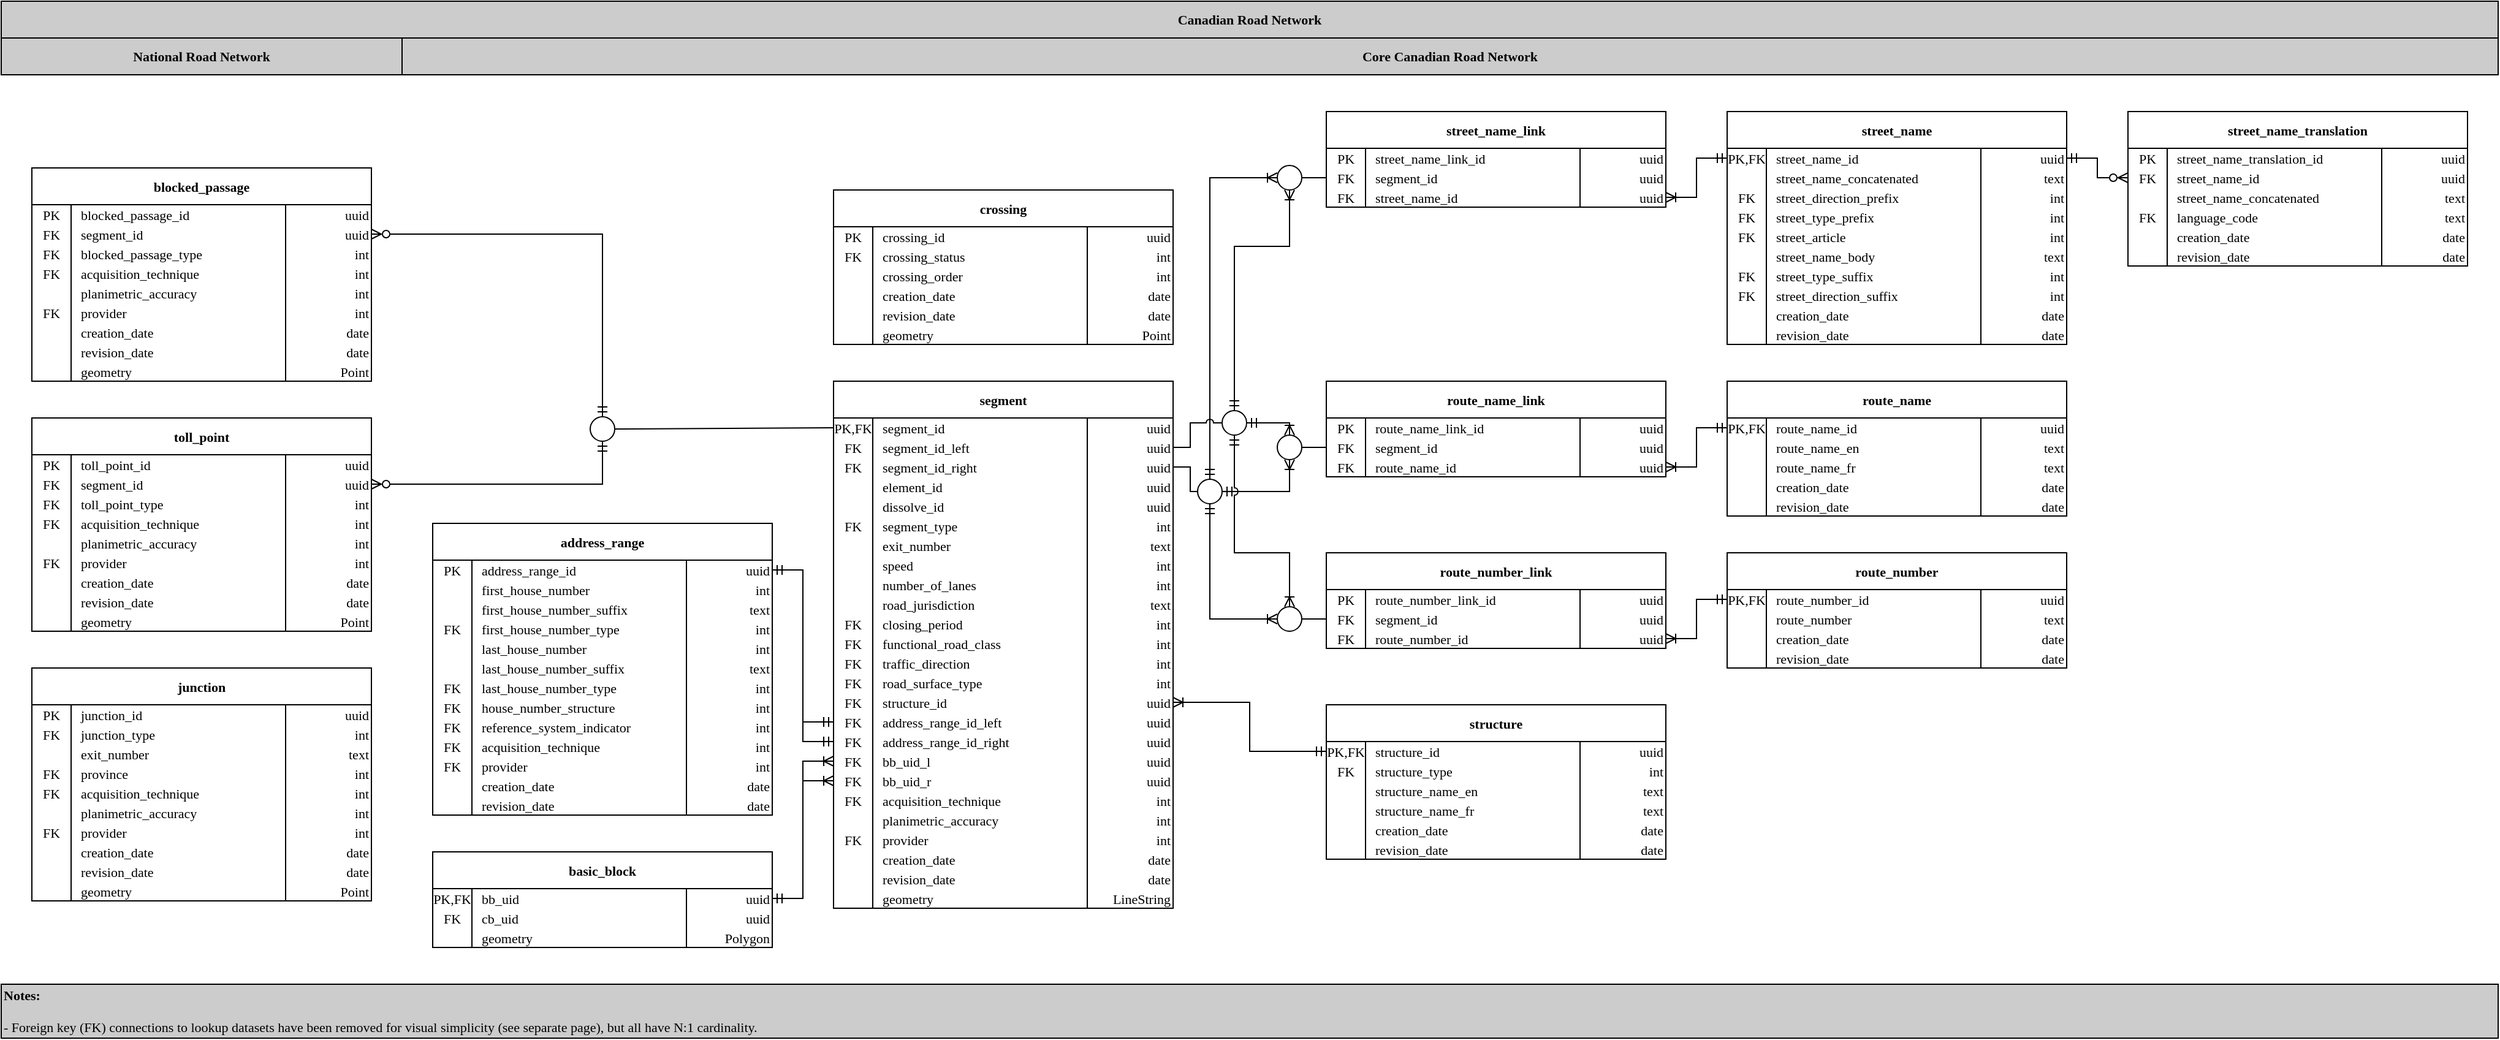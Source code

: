 <mxfile compressed="false" version="20.5.3" type="device" pages="2">
  <diagram id="g8EOGUrbb1kU1HjZ28Yo" name="primary_datasets">
    <mxGraphModel dx="1422" dy="802" grid="1" gridSize="10" guides="1" tooltips="1" connect="1" arrows="1" fold="1" page="1" pageScale="1" pageWidth="2000" pageHeight="1000" math="0" shadow="0">
      <root>
        <mxCell id="0" />
        <mxCell id="1" parent="0" />
        <mxCell id="kKZmxez6--yQIfD2jqQJ-4" style="edgeStyle=orthogonalEdgeStyle;rounded=0;orthogonalLoop=1;jettySize=auto;html=1;entryX=0;entryY=0.5;entryDx=0;entryDy=0;startArrow=ERmandOne;startFill=0;endArrow=ERmandOne;endFill=0;jumpStyle=arc;exitX=1;exitY=0.5;exitDx=0;exitDy=0;" parent="1" source="dLd1DAEbLkJzBG2RsROh-421" target="rotE4rxxzQfK6fw1KydA-53" edge="1">
          <mxGeometry relative="1" as="geometry" />
        </mxCell>
        <mxCell id="kKZmxez6--yQIfD2jqQJ-5" style="edgeStyle=orthogonalEdgeStyle;rounded=0;orthogonalLoop=1;jettySize=auto;html=1;startArrow=ERmandOne;startFill=0;endArrow=ERoneToMany;endFill=0;jumpStyle=arc;exitX=0.5;exitY=0;exitDx=0;exitDy=0;entryX=0;entryY=0.5;entryDx=0;entryDy=0;" parent="1" source="pVEVN2-9m6Z974Q45HTh-3" target="pVEVN2-9m6Z974Q45HTh-10" edge="1">
          <mxGeometry relative="1" as="geometry" />
        </mxCell>
        <mxCell id="kKZmxez6--yQIfD2jqQJ-10" style="edgeStyle=orthogonalEdgeStyle;rounded=0;orthogonalLoop=1;jettySize=auto;html=1;entryX=0.5;entryY=1;entryDx=0;entryDy=0;startArrow=ERmandOne;startFill=0;endArrow=ERoneToMany;endFill=0;jumpStyle=arc;exitX=1;exitY=0.5;exitDx=0;exitDy=0;" parent="1" source="pVEVN2-9m6Z974Q45HTh-3" target="pVEVN2-9m6Z974Q45HTh-9" edge="1">
          <mxGeometry relative="1" as="geometry" />
        </mxCell>
        <mxCell id="kKZmxez6--yQIfD2jqQJ-13" style="edgeStyle=orthogonalEdgeStyle;rounded=0;orthogonalLoop=1;jettySize=auto;html=1;entryX=0;entryY=0.5;entryDx=0;entryDy=0;startArrow=ERmandOne;startFill=0;endArrow=ERoneToMany;endFill=0;jumpStyle=arc;exitX=0.5;exitY=1;exitDx=0;exitDy=0;" parent="1" source="pVEVN2-9m6Z974Q45HTh-3" target="pVEVN2-9m6Z974Q45HTh-11" edge="1">
          <mxGeometry relative="1" as="geometry" />
        </mxCell>
        <mxCell id="kKZmxez6--yQIfD2jqQJ-14" style="edgeStyle=orthogonalEdgeStyle;rounded=0;orthogonalLoop=1;jettySize=auto;html=1;entryX=0.5;entryY=0;entryDx=0;entryDy=0;startArrow=ERmandOne;startFill=0;endArrow=ERoneToMany;endFill=0;jumpStyle=arc;exitX=0.5;exitY=1;exitDx=0;exitDy=0;" parent="1" source="pVEVN2-9m6Z974Q45HTh-4" target="pVEVN2-9m6Z974Q45HTh-11" edge="1">
          <mxGeometry relative="1" as="geometry">
            <Array as="points">
              <mxPoint x="1006" y="450" />
              <mxPoint x="1051" y="450" />
            </Array>
          </mxGeometry>
        </mxCell>
        <mxCell id="kKZmxez6--yQIfD2jqQJ-11" style="edgeStyle=orthogonalEdgeStyle;rounded=0;orthogonalLoop=1;jettySize=auto;html=1;entryX=0.5;entryY=0;entryDx=0;entryDy=0;startArrow=ERmandOne;startFill=0;endArrow=ERoneToMany;endFill=0;jumpStyle=arc;exitX=1;exitY=0.5;exitDx=0;exitDy=0;" parent="1" source="pVEVN2-9m6Z974Q45HTh-4" target="pVEVN2-9m6Z974Q45HTh-9" edge="1">
          <mxGeometry relative="1" as="geometry">
            <Array as="points" />
          </mxGeometry>
        </mxCell>
        <mxCell id="kKZmxez6--yQIfD2jqQJ-6" style="edgeStyle=orthogonalEdgeStyle;rounded=0;orthogonalLoop=1;jettySize=auto;html=1;entryX=0.5;entryY=1;entryDx=0;entryDy=0;startArrow=ERmandOne;startFill=0;endArrow=ERoneToMany;endFill=0;jumpStyle=arc;exitX=0.5;exitY=0;exitDx=0;exitDy=0;" parent="1" source="pVEVN2-9m6Z974Q45HTh-4" target="pVEVN2-9m6Z974Q45HTh-10" edge="1">
          <mxGeometry relative="1" as="geometry">
            <Array as="points">
              <mxPoint x="1006" y="200" />
              <mxPoint x="1051" y="200" />
            </Array>
          </mxGeometry>
        </mxCell>
        <object label="segment" id="dLd1DAEbLkJzBG2RsROh-6">
          <mxCell style="shape=table;startSize=30;container=1;collapsible=1;childLayout=tableLayout;fixedRows=1;rowLines=0;fontStyle=1;align=center;resizeLast=1;fontFamily=Consolas;fontSize=11;spacing=2;" parent="1" vertex="1">
            <mxGeometry x="679" y="310" width="277" height="430" as="geometry" />
          </mxCell>
        </object>
        <mxCell id="dLd1DAEbLkJzBG2RsROh-7" value="" style="shape=tableRow;horizontal=0;startSize=0;swimlaneHead=0;swimlaneBody=0;fillColor=none;collapsible=0;dropTarget=0;points=[[0,0.5],[1,0.5]];portConstraint=eastwest;top=0;left=0;right=0;bottom=1;fontFamily=Consolas;fontSize=11;strokeColor=none;" parent="dLd1DAEbLkJzBG2RsROh-6" vertex="1">
          <mxGeometry y="30" width="277" height="16" as="geometry" />
        </mxCell>
        <mxCell id="dLd1DAEbLkJzBG2RsROh-8" value="PK,FK" style="shape=partialRectangle;connectable=0;fillColor=none;top=0;left=0;bottom=0;right=0;fontStyle=0;overflow=hidden;fontFamily=Consolas;fontSize=11;" parent="dLd1DAEbLkJzBG2RsROh-7" vertex="1">
          <mxGeometry width="32" height="16" as="geometry">
            <mxRectangle width="32" height="16" as="alternateBounds" />
          </mxGeometry>
        </mxCell>
        <mxCell id="dLd1DAEbLkJzBG2RsROh-9" value="segment_id" style="shape=partialRectangle;connectable=0;fillColor=none;top=0;left=0;bottom=0;right=0;align=left;spacingLeft=6;fontStyle=0;overflow=hidden;fontFamily=Consolas;fontSize=11;" parent="dLd1DAEbLkJzBG2RsROh-7" vertex="1">
          <mxGeometry x="32" width="175" height="16" as="geometry">
            <mxRectangle width="175" height="16" as="alternateBounds" />
          </mxGeometry>
        </mxCell>
        <mxCell id="dLd1DAEbLkJzBG2RsROh-28" value="uuid" style="shape=partialRectangle;connectable=0;fillColor=none;top=0;left=0;bottom=0;right=0;align=right;spacingLeft=6;fontStyle=0;overflow=hidden;fontFamily=Consolas;fontSize=11;" parent="dLd1DAEbLkJzBG2RsROh-7" vertex="1">
          <mxGeometry x="207" width="70" height="16" as="geometry">
            <mxRectangle width="70" height="16" as="alternateBounds" />
          </mxGeometry>
        </mxCell>
        <mxCell id="dLd1DAEbLkJzBG2RsROh-10" value="" style="shape=tableRow;horizontal=0;startSize=0;swimlaneHead=0;swimlaneBody=0;fillColor=none;collapsible=0;dropTarget=0;points=[[0,0.5],[1,0.5]];portConstraint=eastwest;top=0;left=0;right=0;bottom=0;fontFamily=Consolas;fontSize=11;" parent="dLd1DAEbLkJzBG2RsROh-6" vertex="1">
          <mxGeometry y="46" width="277" height="16" as="geometry" />
        </mxCell>
        <mxCell id="dLd1DAEbLkJzBG2RsROh-11" value="FK" style="shape=partialRectangle;connectable=0;fillColor=none;top=0;left=0;bottom=0;right=0;editable=1;overflow=hidden;fontFamily=Consolas;fontSize=11;" parent="dLd1DAEbLkJzBG2RsROh-10" vertex="1">
          <mxGeometry width="32" height="16" as="geometry">
            <mxRectangle width="32" height="16" as="alternateBounds" />
          </mxGeometry>
        </mxCell>
        <mxCell id="dLd1DAEbLkJzBG2RsROh-12" value="segment_id_left" style="shape=partialRectangle;connectable=0;fillColor=none;top=0;left=0;bottom=0;right=0;align=left;spacingLeft=6;overflow=hidden;fontFamily=Consolas;fontSize=11;" parent="dLd1DAEbLkJzBG2RsROh-10" vertex="1">
          <mxGeometry x="32" width="175" height="16" as="geometry">
            <mxRectangle width="175" height="16" as="alternateBounds" />
          </mxGeometry>
        </mxCell>
        <mxCell id="dLd1DAEbLkJzBG2RsROh-29" value="uuid" style="shape=partialRectangle;connectable=0;fillColor=none;top=0;left=0;bottom=0;right=0;align=right;spacingLeft=6;overflow=hidden;fontFamily=Consolas;fontSize=11;" parent="dLd1DAEbLkJzBG2RsROh-10" vertex="1">
          <mxGeometry x="207" width="70" height="16" as="geometry">
            <mxRectangle width="70" height="16" as="alternateBounds" />
          </mxGeometry>
        </mxCell>
        <mxCell id="dLd1DAEbLkJzBG2RsROh-13" value="" style="shape=tableRow;horizontal=0;startSize=0;swimlaneHead=0;swimlaneBody=0;fillColor=none;collapsible=0;dropTarget=0;points=[[0,0.5],[1,0.5]];portConstraint=eastwest;top=0;left=0;right=0;bottom=0;fontFamily=Consolas;fontSize=11;" parent="dLd1DAEbLkJzBG2RsROh-6" vertex="1">
          <mxGeometry y="62" width="277" height="16" as="geometry" />
        </mxCell>
        <mxCell id="dLd1DAEbLkJzBG2RsROh-14" value="FK" style="shape=partialRectangle;connectable=0;fillColor=none;top=0;left=0;bottom=0;right=0;editable=1;overflow=hidden;fontFamily=Consolas;fontSize=11;" parent="dLd1DAEbLkJzBG2RsROh-13" vertex="1">
          <mxGeometry width="32" height="16" as="geometry">
            <mxRectangle width="32" height="16" as="alternateBounds" />
          </mxGeometry>
        </mxCell>
        <mxCell id="dLd1DAEbLkJzBG2RsROh-15" value="segment_id_right" style="shape=partialRectangle;connectable=0;fillColor=none;top=0;left=0;bottom=0;right=0;align=left;spacingLeft=6;overflow=hidden;fontFamily=Consolas;fontSize=11;" parent="dLd1DAEbLkJzBG2RsROh-13" vertex="1">
          <mxGeometry x="32" width="175" height="16" as="geometry">
            <mxRectangle width="175" height="16" as="alternateBounds" />
          </mxGeometry>
        </mxCell>
        <mxCell id="dLd1DAEbLkJzBG2RsROh-30" value="uuid" style="shape=partialRectangle;connectable=0;fillColor=none;top=0;left=0;bottom=0;right=0;align=right;spacingLeft=6;overflow=hidden;fontFamily=Consolas;fontSize=11;" parent="dLd1DAEbLkJzBG2RsROh-13" vertex="1">
          <mxGeometry x="207" width="70" height="16" as="geometry">
            <mxRectangle width="70" height="16" as="alternateBounds" />
          </mxGeometry>
        </mxCell>
        <mxCell id="dLd1DAEbLkJzBG2RsROh-38" style="shape=tableRow;horizontal=0;startSize=0;swimlaneHead=0;swimlaneBody=0;fillColor=none;collapsible=0;dropTarget=0;points=[[0,0.5],[1,0.5]];portConstraint=eastwest;top=0;left=0;right=0;bottom=0;fontFamily=Consolas;fontSize=11;" parent="dLd1DAEbLkJzBG2RsROh-6" vertex="1">
          <mxGeometry y="78" width="277" height="16" as="geometry" />
        </mxCell>
        <mxCell id="dLd1DAEbLkJzBG2RsROh-39" style="shape=partialRectangle;connectable=0;fillColor=none;top=0;left=0;bottom=0;right=0;editable=1;overflow=hidden;fontFamily=Consolas;fontSize=11;" parent="dLd1DAEbLkJzBG2RsROh-38" vertex="1">
          <mxGeometry width="32" height="16" as="geometry">
            <mxRectangle width="32" height="16" as="alternateBounds" />
          </mxGeometry>
        </mxCell>
        <mxCell id="dLd1DAEbLkJzBG2RsROh-40" value="element_id" style="shape=partialRectangle;connectable=0;fillColor=none;top=0;left=0;bottom=0;right=0;align=left;spacingLeft=6;overflow=hidden;fontFamily=Consolas;fontSize=11;" parent="dLd1DAEbLkJzBG2RsROh-38" vertex="1">
          <mxGeometry x="32" width="175" height="16" as="geometry">
            <mxRectangle width="175" height="16" as="alternateBounds" />
          </mxGeometry>
        </mxCell>
        <mxCell id="dLd1DAEbLkJzBG2RsROh-41" value="uuid" style="shape=partialRectangle;connectable=0;fillColor=none;top=0;left=0;bottom=0;right=0;align=right;spacingLeft=6;overflow=hidden;fontFamily=Consolas;fontSize=11;" parent="dLd1DAEbLkJzBG2RsROh-38" vertex="1">
          <mxGeometry x="207" width="70" height="16" as="geometry">
            <mxRectangle width="70" height="16" as="alternateBounds" />
          </mxGeometry>
        </mxCell>
        <mxCell id="dLd1DAEbLkJzBG2RsROh-42" style="shape=tableRow;horizontal=0;startSize=0;swimlaneHead=0;swimlaneBody=0;fillColor=none;collapsible=0;dropTarget=0;points=[[0,0.5],[1,0.5]];portConstraint=eastwest;top=0;left=0;right=0;bottom=0;fontFamily=Consolas;fontSize=11;" parent="dLd1DAEbLkJzBG2RsROh-6" vertex="1">
          <mxGeometry y="94" width="277" height="16" as="geometry" />
        </mxCell>
        <mxCell id="dLd1DAEbLkJzBG2RsROh-43" style="shape=partialRectangle;connectable=0;fillColor=none;top=0;left=0;bottom=0;right=0;editable=1;overflow=hidden;fontFamily=Consolas;fontSize=11;" parent="dLd1DAEbLkJzBG2RsROh-42" vertex="1">
          <mxGeometry width="32" height="16" as="geometry">
            <mxRectangle width="32" height="16" as="alternateBounds" />
          </mxGeometry>
        </mxCell>
        <mxCell id="dLd1DAEbLkJzBG2RsROh-44" value="dissolve_id" style="shape=partialRectangle;connectable=0;fillColor=none;top=0;left=0;bottom=0;right=0;align=left;spacingLeft=6;overflow=hidden;fontFamily=Consolas;fontSize=11;" parent="dLd1DAEbLkJzBG2RsROh-42" vertex="1">
          <mxGeometry x="32" width="175" height="16" as="geometry">
            <mxRectangle width="175" height="16" as="alternateBounds" />
          </mxGeometry>
        </mxCell>
        <mxCell id="dLd1DAEbLkJzBG2RsROh-45" value="uuid" style="shape=partialRectangle;connectable=0;fillColor=none;top=0;left=0;bottom=0;right=0;align=right;spacingLeft=6;overflow=hidden;fontFamily=Consolas;fontSize=11;" parent="dLd1DAEbLkJzBG2RsROh-42" vertex="1">
          <mxGeometry x="207" width="70" height="16" as="geometry">
            <mxRectangle width="70" height="16" as="alternateBounds" />
          </mxGeometry>
        </mxCell>
        <mxCell id="dLd1DAEbLkJzBG2RsROh-66" style="shape=tableRow;horizontal=0;startSize=0;swimlaneHead=0;swimlaneBody=0;fillColor=none;collapsible=0;dropTarget=0;points=[[0,0.5],[1,0.5]];portConstraint=eastwest;top=0;left=0;right=0;bottom=0;fontFamily=Consolas;fontSize=11;" parent="dLd1DAEbLkJzBG2RsROh-6" vertex="1">
          <mxGeometry y="110" width="277" height="16" as="geometry" />
        </mxCell>
        <mxCell id="dLd1DAEbLkJzBG2RsROh-67" value="FK" style="shape=partialRectangle;connectable=0;fillColor=none;top=0;left=0;bottom=0;right=0;editable=1;overflow=hidden;fontFamily=Consolas;fontSize=11;" parent="dLd1DAEbLkJzBG2RsROh-66" vertex="1">
          <mxGeometry width="32" height="16" as="geometry">
            <mxRectangle width="32" height="16" as="alternateBounds" />
          </mxGeometry>
        </mxCell>
        <mxCell id="dLd1DAEbLkJzBG2RsROh-68" value="segment_type" style="shape=partialRectangle;connectable=0;fillColor=none;top=0;left=0;bottom=0;right=0;align=left;spacingLeft=6;overflow=hidden;fontFamily=Consolas;fontSize=11;" parent="dLd1DAEbLkJzBG2RsROh-66" vertex="1">
          <mxGeometry x="32" width="175" height="16" as="geometry">
            <mxRectangle width="175" height="16" as="alternateBounds" />
          </mxGeometry>
        </mxCell>
        <mxCell id="dLd1DAEbLkJzBG2RsROh-69" value="int" style="shape=partialRectangle;connectable=0;fillColor=none;top=0;left=0;bottom=0;right=0;align=right;spacingLeft=6;overflow=hidden;fontFamily=Consolas;fontSize=11;" parent="dLd1DAEbLkJzBG2RsROh-66" vertex="1">
          <mxGeometry x="207" width="70" height="16" as="geometry">
            <mxRectangle width="70" height="16" as="alternateBounds" />
          </mxGeometry>
        </mxCell>
        <mxCell id="dLd1DAEbLkJzBG2RsROh-70" style="shape=tableRow;horizontal=0;startSize=0;swimlaneHead=0;swimlaneBody=0;fillColor=none;collapsible=0;dropTarget=0;points=[[0,0.5],[1,0.5]];portConstraint=eastwest;top=0;left=0;right=0;bottom=0;fontFamily=Consolas;fontSize=11;" parent="dLd1DAEbLkJzBG2RsROh-6" vertex="1">
          <mxGeometry y="126" width="277" height="16" as="geometry" />
        </mxCell>
        <mxCell id="dLd1DAEbLkJzBG2RsROh-71" style="shape=partialRectangle;connectable=0;fillColor=none;top=0;left=0;bottom=0;right=0;editable=1;overflow=hidden;fontFamily=Consolas;fontSize=11;" parent="dLd1DAEbLkJzBG2RsROh-70" vertex="1">
          <mxGeometry width="32" height="16" as="geometry">
            <mxRectangle width="32" height="16" as="alternateBounds" />
          </mxGeometry>
        </mxCell>
        <mxCell id="dLd1DAEbLkJzBG2RsROh-72" value="exit_number" style="shape=partialRectangle;connectable=0;fillColor=none;top=0;left=0;bottom=0;right=0;align=left;spacingLeft=6;overflow=hidden;fontFamily=Consolas;fontSize=11;" parent="dLd1DAEbLkJzBG2RsROh-70" vertex="1">
          <mxGeometry x="32" width="175" height="16" as="geometry">
            <mxRectangle width="175" height="16" as="alternateBounds" />
          </mxGeometry>
        </mxCell>
        <mxCell id="dLd1DAEbLkJzBG2RsROh-73" value="text" style="shape=partialRectangle;connectable=0;fillColor=none;top=0;left=0;bottom=0;right=0;align=right;spacingLeft=6;overflow=hidden;fontFamily=Consolas;fontSize=11;" parent="dLd1DAEbLkJzBG2RsROh-70" vertex="1">
          <mxGeometry x="207" width="70" height="16" as="geometry">
            <mxRectangle width="70" height="16" as="alternateBounds" />
          </mxGeometry>
        </mxCell>
        <mxCell id="dLd1DAEbLkJzBG2RsROh-74" style="shape=tableRow;horizontal=0;startSize=0;swimlaneHead=0;swimlaneBody=0;fillColor=none;collapsible=0;dropTarget=0;points=[[0,0.5],[1,0.5]];portConstraint=eastwest;top=0;left=0;right=0;bottom=0;fontFamily=Consolas;fontSize=11;" parent="dLd1DAEbLkJzBG2RsROh-6" vertex="1">
          <mxGeometry y="142" width="277" height="16" as="geometry" />
        </mxCell>
        <mxCell id="dLd1DAEbLkJzBG2RsROh-75" style="shape=partialRectangle;connectable=0;fillColor=none;top=0;left=0;bottom=0;right=0;editable=1;overflow=hidden;fontFamily=Consolas;fontSize=11;" parent="dLd1DAEbLkJzBG2RsROh-74" vertex="1">
          <mxGeometry width="32" height="16" as="geometry">
            <mxRectangle width="32" height="16" as="alternateBounds" />
          </mxGeometry>
        </mxCell>
        <mxCell id="dLd1DAEbLkJzBG2RsROh-76" value="speed" style="shape=partialRectangle;connectable=0;fillColor=none;top=0;left=0;bottom=0;right=0;align=left;spacingLeft=6;overflow=hidden;fontFamily=Consolas;fontSize=11;" parent="dLd1DAEbLkJzBG2RsROh-74" vertex="1">
          <mxGeometry x="32" width="175" height="16" as="geometry">
            <mxRectangle width="175" height="16" as="alternateBounds" />
          </mxGeometry>
        </mxCell>
        <mxCell id="dLd1DAEbLkJzBG2RsROh-77" value="int" style="shape=partialRectangle;connectable=0;fillColor=none;top=0;left=0;bottom=0;right=0;align=right;spacingLeft=6;overflow=hidden;fontFamily=Consolas;fontSize=11;" parent="dLd1DAEbLkJzBG2RsROh-74" vertex="1">
          <mxGeometry x="207" width="70" height="16" as="geometry">
            <mxRectangle width="70" height="16" as="alternateBounds" />
          </mxGeometry>
        </mxCell>
        <mxCell id="dLd1DAEbLkJzBG2RsROh-78" style="shape=tableRow;horizontal=0;startSize=0;swimlaneHead=0;swimlaneBody=0;fillColor=none;collapsible=0;dropTarget=0;points=[[0,0.5],[1,0.5]];portConstraint=eastwest;top=0;left=0;right=0;bottom=0;fontFamily=Consolas;fontSize=11;" parent="dLd1DAEbLkJzBG2RsROh-6" vertex="1">
          <mxGeometry y="158" width="277" height="16" as="geometry" />
        </mxCell>
        <mxCell id="dLd1DAEbLkJzBG2RsROh-79" style="shape=partialRectangle;connectable=0;fillColor=none;top=0;left=0;bottom=0;right=0;editable=1;overflow=hidden;fontFamily=Consolas;fontSize=11;" parent="dLd1DAEbLkJzBG2RsROh-78" vertex="1">
          <mxGeometry width="32" height="16" as="geometry">
            <mxRectangle width="32" height="16" as="alternateBounds" />
          </mxGeometry>
        </mxCell>
        <mxCell id="dLd1DAEbLkJzBG2RsROh-80" value="number_of_lanes" style="shape=partialRectangle;connectable=0;fillColor=none;top=0;left=0;bottom=0;right=0;align=left;spacingLeft=6;overflow=hidden;fontFamily=Consolas;fontSize=11;" parent="dLd1DAEbLkJzBG2RsROh-78" vertex="1">
          <mxGeometry x="32" width="175" height="16" as="geometry">
            <mxRectangle width="175" height="16" as="alternateBounds" />
          </mxGeometry>
        </mxCell>
        <mxCell id="dLd1DAEbLkJzBG2RsROh-81" value="int" style="shape=partialRectangle;connectable=0;fillColor=none;top=0;left=0;bottom=0;right=0;align=right;spacingLeft=6;overflow=hidden;fontFamily=Consolas;fontSize=11;" parent="dLd1DAEbLkJzBG2RsROh-78" vertex="1">
          <mxGeometry x="207" width="70" height="16" as="geometry">
            <mxRectangle width="70" height="16" as="alternateBounds" />
          </mxGeometry>
        </mxCell>
        <mxCell id="dLd1DAEbLkJzBG2RsROh-82" style="shape=tableRow;horizontal=0;startSize=0;swimlaneHead=0;swimlaneBody=0;fillColor=none;collapsible=0;dropTarget=0;points=[[0,0.5],[1,0.5]];portConstraint=eastwest;top=0;left=0;right=0;bottom=0;fontFamily=Consolas;fontSize=11;" parent="dLd1DAEbLkJzBG2RsROh-6" vertex="1">
          <mxGeometry y="174" width="277" height="16" as="geometry" />
        </mxCell>
        <mxCell id="dLd1DAEbLkJzBG2RsROh-83" style="shape=partialRectangle;connectable=0;fillColor=none;top=0;left=0;bottom=0;right=0;editable=1;overflow=hidden;fontFamily=Consolas;fontSize=11;" parent="dLd1DAEbLkJzBG2RsROh-82" vertex="1">
          <mxGeometry width="32" height="16" as="geometry">
            <mxRectangle width="32" height="16" as="alternateBounds" />
          </mxGeometry>
        </mxCell>
        <mxCell id="dLd1DAEbLkJzBG2RsROh-84" value="road_jurisdiction" style="shape=partialRectangle;connectable=0;fillColor=none;top=0;left=0;bottom=0;right=0;align=left;spacingLeft=6;overflow=hidden;fontFamily=Consolas;fontSize=11;" parent="dLd1DAEbLkJzBG2RsROh-82" vertex="1">
          <mxGeometry x="32" width="175" height="16" as="geometry">
            <mxRectangle width="175" height="16" as="alternateBounds" />
          </mxGeometry>
        </mxCell>
        <mxCell id="dLd1DAEbLkJzBG2RsROh-85" value="text" style="shape=partialRectangle;connectable=0;fillColor=none;top=0;left=0;bottom=0;right=0;align=right;spacingLeft=6;overflow=hidden;fontFamily=Consolas;fontSize=11;" parent="dLd1DAEbLkJzBG2RsROh-82" vertex="1">
          <mxGeometry x="207" width="70" height="16" as="geometry">
            <mxRectangle width="70" height="16" as="alternateBounds" />
          </mxGeometry>
        </mxCell>
        <mxCell id="dLd1DAEbLkJzBG2RsROh-86" style="shape=tableRow;horizontal=0;startSize=0;swimlaneHead=0;swimlaneBody=0;fillColor=none;collapsible=0;dropTarget=0;points=[[0,0.5],[1,0.5]];portConstraint=eastwest;top=0;left=0;right=0;bottom=0;fontFamily=Consolas;fontSize=11;" parent="dLd1DAEbLkJzBG2RsROh-6" vertex="1">
          <mxGeometry y="190" width="277" height="16" as="geometry" />
        </mxCell>
        <mxCell id="dLd1DAEbLkJzBG2RsROh-87" value="FK" style="shape=partialRectangle;connectable=0;fillColor=none;top=0;left=0;bottom=0;right=0;editable=1;overflow=hidden;fontFamily=Consolas;fontSize=11;" parent="dLd1DAEbLkJzBG2RsROh-86" vertex="1">
          <mxGeometry width="32" height="16" as="geometry">
            <mxRectangle width="32" height="16" as="alternateBounds" />
          </mxGeometry>
        </mxCell>
        <mxCell id="dLd1DAEbLkJzBG2RsROh-88" value="closing_period" style="shape=partialRectangle;connectable=0;fillColor=none;top=0;left=0;bottom=0;right=0;align=left;spacingLeft=6;overflow=hidden;fontFamily=Consolas;fontSize=11;" parent="dLd1DAEbLkJzBG2RsROh-86" vertex="1">
          <mxGeometry x="32" width="175" height="16" as="geometry">
            <mxRectangle width="175" height="16" as="alternateBounds" />
          </mxGeometry>
        </mxCell>
        <mxCell id="dLd1DAEbLkJzBG2RsROh-89" value="int" style="shape=partialRectangle;connectable=0;fillColor=none;top=0;left=0;bottom=0;right=0;align=right;spacingLeft=6;overflow=hidden;fontFamily=Consolas;fontSize=11;" parent="dLd1DAEbLkJzBG2RsROh-86" vertex="1">
          <mxGeometry x="207" width="70" height="16" as="geometry">
            <mxRectangle width="70" height="16" as="alternateBounds" />
          </mxGeometry>
        </mxCell>
        <mxCell id="dLd1DAEbLkJzBG2RsROh-90" style="shape=tableRow;horizontal=0;startSize=0;swimlaneHead=0;swimlaneBody=0;fillColor=none;collapsible=0;dropTarget=0;points=[[0,0.5],[1,0.5]];portConstraint=eastwest;top=0;left=0;right=0;bottom=0;fontFamily=Consolas;fontSize=11;" parent="dLd1DAEbLkJzBG2RsROh-6" vertex="1">
          <mxGeometry y="206" width="277" height="16" as="geometry" />
        </mxCell>
        <mxCell id="dLd1DAEbLkJzBG2RsROh-91" value="FK" style="shape=partialRectangle;connectable=0;fillColor=none;top=0;left=0;bottom=0;right=0;editable=1;overflow=hidden;fontFamily=Consolas;fontSize=11;" parent="dLd1DAEbLkJzBG2RsROh-90" vertex="1">
          <mxGeometry width="32" height="16" as="geometry">
            <mxRectangle width="32" height="16" as="alternateBounds" />
          </mxGeometry>
        </mxCell>
        <mxCell id="dLd1DAEbLkJzBG2RsROh-92" value="functional_road_class" style="shape=partialRectangle;connectable=0;fillColor=none;top=0;left=0;bottom=0;right=0;align=left;spacingLeft=6;overflow=hidden;fontFamily=Consolas;fontSize=11;" parent="dLd1DAEbLkJzBG2RsROh-90" vertex="1">
          <mxGeometry x="32" width="175" height="16" as="geometry">
            <mxRectangle width="175" height="16" as="alternateBounds" />
          </mxGeometry>
        </mxCell>
        <mxCell id="dLd1DAEbLkJzBG2RsROh-93" value="int" style="shape=partialRectangle;connectable=0;fillColor=none;top=0;left=0;bottom=0;right=0;align=right;spacingLeft=6;overflow=hidden;fontFamily=Consolas;fontSize=11;" parent="dLd1DAEbLkJzBG2RsROh-90" vertex="1">
          <mxGeometry x="207" width="70" height="16" as="geometry">
            <mxRectangle width="70" height="16" as="alternateBounds" />
          </mxGeometry>
        </mxCell>
        <mxCell id="dLd1DAEbLkJzBG2RsROh-94" style="shape=tableRow;horizontal=0;startSize=0;swimlaneHead=0;swimlaneBody=0;fillColor=none;collapsible=0;dropTarget=0;points=[[0,0.5],[1,0.5]];portConstraint=eastwest;top=0;left=0;right=0;bottom=0;fontFamily=Consolas;fontSize=11;" parent="dLd1DAEbLkJzBG2RsROh-6" vertex="1">
          <mxGeometry y="222" width="277" height="16" as="geometry" />
        </mxCell>
        <mxCell id="dLd1DAEbLkJzBG2RsROh-95" value="FK" style="shape=partialRectangle;connectable=0;fillColor=none;top=0;left=0;bottom=0;right=0;editable=1;overflow=hidden;fontFamily=Consolas;fontSize=11;" parent="dLd1DAEbLkJzBG2RsROh-94" vertex="1">
          <mxGeometry width="32" height="16" as="geometry">
            <mxRectangle width="32" height="16" as="alternateBounds" />
          </mxGeometry>
        </mxCell>
        <mxCell id="dLd1DAEbLkJzBG2RsROh-96" value="traffic_direction" style="shape=partialRectangle;connectable=0;fillColor=none;top=0;left=0;bottom=0;right=0;align=left;spacingLeft=6;overflow=hidden;fontFamily=Consolas;fontSize=11;" parent="dLd1DAEbLkJzBG2RsROh-94" vertex="1">
          <mxGeometry x="32" width="175" height="16" as="geometry">
            <mxRectangle width="175" height="16" as="alternateBounds" />
          </mxGeometry>
        </mxCell>
        <mxCell id="dLd1DAEbLkJzBG2RsROh-97" value="int" style="shape=partialRectangle;connectable=0;fillColor=none;top=0;left=0;bottom=0;right=0;align=right;spacingLeft=6;overflow=hidden;fontFamily=Consolas;fontSize=11;" parent="dLd1DAEbLkJzBG2RsROh-94" vertex="1">
          <mxGeometry x="207" width="70" height="16" as="geometry">
            <mxRectangle width="70" height="16" as="alternateBounds" />
          </mxGeometry>
        </mxCell>
        <mxCell id="dLd1DAEbLkJzBG2RsROh-98" style="shape=tableRow;horizontal=0;startSize=0;swimlaneHead=0;swimlaneBody=0;fillColor=none;collapsible=0;dropTarget=0;points=[[0,0.5],[1,0.5]];portConstraint=eastwest;top=0;left=0;right=0;bottom=0;fontFamily=Consolas;fontSize=11;" parent="dLd1DAEbLkJzBG2RsROh-6" vertex="1">
          <mxGeometry y="238" width="277" height="16" as="geometry" />
        </mxCell>
        <mxCell id="dLd1DAEbLkJzBG2RsROh-99" value="FK" style="shape=partialRectangle;connectable=0;fillColor=none;top=0;left=0;bottom=0;right=0;editable=1;overflow=hidden;fontFamily=Consolas;fontSize=11;" parent="dLd1DAEbLkJzBG2RsROh-98" vertex="1">
          <mxGeometry width="32" height="16" as="geometry">
            <mxRectangle width="32" height="16" as="alternateBounds" />
          </mxGeometry>
        </mxCell>
        <mxCell id="dLd1DAEbLkJzBG2RsROh-100" value="road_surface_type" style="shape=partialRectangle;connectable=0;fillColor=none;top=0;left=0;bottom=0;right=0;align=left;spacingLeft=6;overflow=hidden;fontFamily=Consolas;fontSize=11;" parent="dLd1DAEbLkJzBG2RsROh-98" vertex="1">
          <mxGeometry x="32" width="175" height="16" as="geometry">
            <mxRectangle width="175" height="16" as="alternateBounds" />
          </mxGeometry>
        </mxCell>
        <mxCell id="dLd1DAEbLkJzBG2RsROh-101" value="int" style="shape=partialRectangle;connectable=0;fillColor=none;top=0;left=0;bottom=0;right=0;align=right;spacingLeft=6;overflow=hidden;fontFamily=Consolas;fontSize=11;" parent="dLd1DAEbLkJzBG2RsROh-98" vertex="1">
          <mxGeometry x="207" width="70" height="16" as="geometry">
            <mxRectangle width="70" height="16" as="alternateBounds" />
          </mxGeometry>
        </mxCell>
        <mxCell id="dLd1DAEbLkJzBG2RsROh-102" style="shape=tableRow;horizontal=0;startSize=0;swimlaneHead=0;swimlaneBody=0;fillColor=none;collapsible=0;dropTarget=0;points=[[0,0.5],[1,0.5]];portConstraint=eastwest;top=0;left=0;right=0;bottom=0;fontFamily=Consolas;fontSize=11;" parent="dLd1DAEbLkJzBG2RsROh-6" vertex="1">
          <mxGeometry y="254" width="277" height="16" as="geometry" />
        </mxCell>
        <mxCell id="dLd1DAEbLkJzBG2RsROh-103" value="FK" style="shape=partialRectangle;connectable=0;fillColor=none;top=0;left=0;bottom=0;right=0;editable=1;overflow=hidden;fontFamily=Consolas;fontSize=11;" parent="dLd1DAEbLkJzBG2RsROh-102" vertex="1">
          <mxGeometry width="32" height="16" as="geometry">
            <mxRectangle width="32" height="16" as="alternateBounds" />
          </mxGeometry>
        </mxCell>
        <mxCell id="dLd1DAEbLkJzBG2RsROh-104" value="structure_id" style="shape=partialRectangle;connectable=0;fillColor=none;top=0;left=0;bottom=0;right=0;align=left;spacingLeft=6;overflow=hidden;fontFamily=Consolas;fontSize=11;" parent="dLd1DAEbLkJzBG2RsROh-102" vertex="1">
          <mxGeometry x="32" width="175" height="16" as="geometry">
            <mxRectangle width="175" height="16" as="alternateBounds" />
          </mxGeometry>
        </mxCell>
        <mxCell id="dLd1DAEbLkJzBG2RsROh-105" value="uuid" style="shape=partialRectangle;connectable=0;fillColor=none;top=0;left=0;bottom=0;right=0;align=right;spacingLeft=6;overflow=hidden;fontFamily=Consolas;fontSize=11;" parent="dLd1DAEbLkJzBG2RsROh-102" vertex="1">
          <mxGeometry x="207" width="70" height="16" as="geometry">
            <mxRectangle width="70" height="16" as="alternateBounds" />
          </mxGeometry>
        </mxCell>
        <mxCell id="rotE4rxxzQfK6fw1KydA-57" style="shape=tableRow;horizontal=0;startSize=0;swimlaneHead=0;swimlaneBody=0;fillColor=none;collapsible=0;dropTarget=0;points=[[0,0.5],[1,0.5]];portConstraint=eastwest;top=0;left=0;right=0;bottom=0;fontFamily=Consolas;fontSize=11;" parent="dLd1DAEbLkJzBG2RsROh-6" vertex="1">
          <mxGeometry y="270" width="277" height="16" as="geometry" />
        </mxCell>
        <mxCell id="rotE4rxxzQfK6fw1KydA-58" value="FK" style="shape=partialRectangle;connectable=0;fillColor=none;top=0;left=0;bottom=0;right=0;editable=1;overflow=hidden;fontFamily=Consolas;fontSize=11;" parent="rotE4rxxzQfK6fw1KydA-57" vertex="1">
          <mxGeometry width="32" height="16" as="geometry">
            <mxRectangle width="32" height="16" as="alternateBounds" />
          </mxGeometry>
        </mxCell>
        <mxCell id="rotE4rxxzQfK6fw1KydA-59" value="address_range_id_left" style="shape=partialRectangle;connectable=0;fillColor=none;top=0;left=0;bottom=0;right=0;align=left;spacingLeft=6;overflow=hidden;fontFamily=Consolas;fontSize=11;" parent="rotE4rxxzQfK6fw1KydA-57" vertex="1">
          <mxGeometry x="32" width="175" height="16" as="geometry">
            <mxRectangle width="175" height="16" as="alternateBounds" />
          </mxGeometry>
        </mxCell>
        <mxCell id="rotE4rxxzQfK6fw1KydA-60" value="uuid" style="shape=partialRectangle;connectable=0;fillColor=none;top=0;left=0;bottom=0;right=0;align=right;spacingLeft=6;overflow=hidden;fontFamily=Consolas;fontSize=11;" parent="rotE4rxxzQfK6fw1KydA-57" vertex="1">
          <mxGeometry x="207" width="70" height="16" as="geometry">
            <mxRectangle width="70" height="16" as="alternateBounds" />
          </mxGeometry>
        </mxCell>
        <mxCell id="rotE4rxxzQfK6fw1KydA-53" style="shape=tableRow;horizontal=0;startSize=0;swimlaneHead=0;swimlaneBody=0;fillColor=none;collapsible=0;dropTarget=0;points=[[0,0.5],[1,0.5]];portConstraint=eastwest;top=0;left=0;right=0;bottom=0;fontFamily=Consolas;fontSize=11;" parent="dLd1DAEbLkJzBG2RsROh-6" vertex="1">
          <mxGeometry y="286" width="277" height="16" as="geometry" />
        </mxCell>
        <mxCell id="rotE4rxxzQfK6fw1KydA-54" value="FK" style="shape=partialRectangle;connectable=0;fillColor=none;top=0;left=0;bottom=0;right=0;editable=1;overflow=hidden;fontFamily=Consolas;fontSize=11;" parent="rotE4rxxzQfK6fw1KydA-53" vertex="1">
          <mxGeometry width="32" height="16" as="geometry">
            <mxRectangle width="32" height="16" as="alternateBounds" />
          </mxGeometry>
        </mxCell>
        <mxCell id="rotE4rxxzQfK6fw1KydA-55" value="address_range_id_right" style="shape=partialRectangle;connectable=0;fillColor=none;top=0;left=0;bottom=0;right=0;align=left;spacingLeft=6;overflow=hidden;fontFamily=Consolas;fontSize=11;" parent="rotE4rxxzQfK6fw1KydA-53" vertex="1">
          <mxGeometry x="32" width="175" height="16" as="geometry">
            <mxRectangle width="175" height="16" as="alternateBounds" />
          </mxGeometry>
        </mxCell>
        <mxCell id="rotE4rxxzQfK6fw1KydA-56" value="uuid" style="shape=partialRectangle;connectable=0;fillColor=none;top=0;left=0;bottom=0;right=0;align=right;spacingLeft=6;overflow=hidden;fontFamily=Consolas;fontSize=11;" parent="rotE4rxxzQfK6fw1KydA-53" vertex="1">
          <mxGeometry x="207" width="70" height="16" as="geometry">
            <mxRectangle width="70" height="16" as="alternateBounds" />
          </mxGeometry>
        </mxCell>
        <mxCell id="66q4kUO5qP8T1TJ8cqIy-18" style="shape=tableRow;horizontal=0;startSize=0;swimlaneHead=0;swimlaneBody=0;fillColor=none;collapsible=0;dropTarget=0;points=[[0,0.5],[1,0.5]];portConstraint=eastwest;top=0;left=0;right=0;bottom=0;fontFamily=Consolas;fontSize=11;" parent="dLd1DAEbLkJzBG2RsROh-6" vertex="1">
          <mxGeometry y="302" width="277" height="16" as="geometry" />
        </mxCell>
        <mxCell id="66q4kUO5qP8T1TJ8cqIy-19" value="FK" style="shape=partialRectangle;connectable=0;fillColor=none;top=0;left=0;bottom=0;right=0;editable=1;overflow=hidden;fontFamily=Consolas;fontSize=11;" parent="66q4kUO5qP8T1TJ8cqIy-18" vertex="1">
          <mxGeometry width="32" height="16" as="geometry">
            <mxRectangle width="32" height="16" as="alternateBounds" />
          </mxGeometry>
        </mxCell>
        <mxCell id="66q4kUO5qP8T1TJ8cqIy-20" value="bb_uid_l" style="shape=partialRectangle;connectable=0;fillColor=none;top=0;left=0;bottom=0;right=0;align=left;spacingLeft=6;overflow=hidden;fontFamily=Consolas;fontSize=11;" parent="66q4kUO5qP8T1TJ8cqIy-18" vertex="1">
          <mxGeometry x="32" width="175" height="16" as="geometry">
            <mxRectangle width="175" height="16" as="alternateBounds" />
          </mxGeometry>
        </mxCell>
        <mxCell id="66q4kUO5qP8T1TJ8cqIy-21" value="uuid" style="shape=partialRectangle;connectable=0;fillColor=none;top=0;left=0;bottom=0;right=0;align=right;spacingLeft=6;overflow=hidden;fontFamily=Consolas;fontSize=11;" parent="66q4kUO5qP8T1TJ8cqIy-18" vertex="1">
          <mxGeometry x="207" width="70" height="16" as="geometry">
            <mxRectangle width="70" height="16" as="alternateBounds" />
          </mxGeometry>
        </mxCell>
        <mxCell id="66q4kUO5qP8T1TJ8cqIy-23" style="shape=tableRow;horizontal=0;startSize=0;swimlaneHead=0;swimlaneBody=0;fillColor=none;collapsible=0;dropTarget=0;points=[[0,0.5],[1,0.5]];portConstraint=eastwest;top=0;left=0;right=0;bottom=0;fontFamily=Consolas;fontSize=11;" parent="dLd1DAEbLkJzBG2RsROh-6" vertex="1">
          <mxGeometry y="318" width="277" height="16" as="geometry" />
        </mxCell>
        <mxCell id="66q4kUO5qP8T1TJ8cqIy-24" value="FK" style="shape=partialRectangle;connectable=0;fillColor=none;top=0;left=0;bottom=0;right=0;editable=1;overflow=hidden;fontFamily=Consolas;fontSize=11;" parent="66q4kUO5qP8T1TJ8cqIy-23" vertex="1">
          <mxGeometry width="32" height="16" as="geometry">
            <mxRectangle width="32" height="16" as="alternateBounds" />
          </mxGeometry>
        </mxCell>
        <mxCell id="66q4kUO5qP8T1TJ8cqIy-25" value="bb_uid_r" style="shape=partialRectangle;connectable=0;fillColor=none;top=0;left=0;bottom=0;right=0;align=left;spacingLeft=6;overflow=hidden;fontFamily=Consolas;fontSize=11;" parent="66q4kUO5qP8T1TJ8cqIy-23" vertex="1">
          <mxGeometry x="32" width="175" height="16" as="geometry">
            <mxRectangle width="175" height="16" as="alternateBounds" />
          </mxGeometry>
        </mxCell>
        <mxCell id="66q4kUO5qP8T1TJ8cqIy-26" value="uuid" style="shape=partialRectangle;connectable=0;fillColor=none;top=0;left=0;bottom=0;right=0;align=right;spacingLeft=6;overflow=hidden;fontFamily=Consolas;fontSize=11;" parent="66q4kUO5qP8T1TJ8cqIy-23" vertex="1">
          <mxGeometry x="207" width="70" height="16" as="geometry">
            <mxRectangle width="70" height="16" as="alternateBounds" />
          </mxGeometry>
        </mxCell>
        <mxCell id="dLd1DAEbLkJzBG2RsROh-46" style="shape=tableRow;horizontal=0;startSize=0;swimlaneHead=0;swimlaneBody=0;fillColor=none;collapsible=0;dropTarget=0;points=[[0,0.5],[1,0.5]];portConstraint=eastwest;top=0;left=0;right=0;bottom=0;fontFamily=Consolas;fontSize=11;" parent="dLd1DAEbLkJzBG2RsROh-6" vertex="1">
          <mxGeometry y="334" width="277" height="16" as="geometry" />
        </mxCell>
        <mxCell id="dLd1DAEbLkJzBG2RsROh-47" value="FK" style="shape=partialRectangle;connectable=0;fillColor=none;top=0;left=0;bottom=0;right=0;editable=1;overflow=hidden;fontFamily=Consolas;fontSize=11;" parent="dLd1DAEbLkJzBG2RsROh-46" vertex="1">
          <mxGeometry width="32" height="16" as="geometry">
            <mxRectangle width="32" height="16" as="alternateBounds" />
          </mxGeometry>
        </mxCell>
        <mxCell id="dLd1DAEbLkJzBG2RsROh-48" value="acquisition_technique" style="shape=partialRectangle;connectable=0;fillColor=none;top=0;left=0;bottom=0;right=0;align=left;spacingLeft=6;overflow=hidden;fontFamily=Consolas;fontSize=11;" parent="dLd1DAEbLkJzBG2RsROh-46" vertex="1">
          <mxGeometry x="32" width="175" height="16" as="geometry">
            <mxRectangle width="175" height="16" as="alternateBounds" />
          </mxGeometry>
        </mxCell>
        <mxCell id="dLd1DAEbLkJzBG2RsROh-49" value="int" style="shape=partialRectangle;connectable=0;fillColor=none;top=0;left=0;bottom=0;right=0;align=right;spacingLeft=6;overflow=hidden;fontFamily=Consolas;fontSize=11;" parent="dLd1DAEbLkJzBG2RsROh-46" vertex="1">
          <mxGeometry x="207" width="70" height="16" as="geometry">
            <mxRectangle width="70" height="16" as="alternateBounds" />
          </mxGeometry>
        </mxCell>
        <mxCell id="dLd1DAEbLkJzBG2RsROh-50" style="shape=tableRow;horizontal=0;startSize=0;swimlaneHead=0;swimlaneBody=0;fillColor=none;collapsible=0;dropTarget=0;points=[[0,0.5],[1,0.5]];portConstraint=eastwest;top=0;left=0;right=0;bottom=0;fontFamily=Consolas;fontSize=11;" parent="dLd1DAEbLkJzBG2RsROh-6" vertex="1">
          <mxGeometry y="350" width="277" height="16" as="geometry" />
        </mxCell>
        <mxCell id="dLd1DAEbLkJzBG2RsROh-51" style="shape=partialRectangle;connectable=0;fillColor=none;top=0;left=0;bottom=0;right=0;editable=1;overflow=hidden;fontFamily=Consolas;fontSize=11;" parent="dLd1DAEbLkJzBG2RsROh-50" vertex="1">
          <mxGeometry width="32" height="16" as="geometry">
            <mxRectangle width="32" height="16" as="alternateBounds" />
          </mxGeometry>
        </mxCell>
        <mxCell id="dLd1DAEbLkJzBG2RsROh-52" value="planimetric_accuracy" style="shape=partialRectangle;connectable=0;fillColor=none;top=0;left=0;bottom=0;right=0;align=left;spacingLeft=6;overflow=hidden;fontFamily=Consolas;fontSize=11;" parent="dLd1DAEbLkJzBG2RsROh-50" vertex="1">
          <mxGeometry x="32" width="175" height="16" as="geometry">
            <mxRectangle width="175" height="16" as="alternateBounds" />
          </mxGeometry>
        </mxCell>
        <mxCell id="dLd1DAEbLkJzBG2RsROh-53" value="int" style="shape=partialRectangle;connectable=0;fillColor=none;top=0;left=0;bottom=0;right=0;align=right;spacingLeft=6;overflow=hidden;fontFamily=Consolas;fontSize=11;" parent="dLd1DAEbLkJzBG2RsROh-50" vertex="1">
          <mxGeometry x="207" width="70" height="16" as="geometry">
            <mxRectangle width="70" height="16" as="alternateBounds" />
          </mxGeometry>
        </mxCell>
        <mxCell id="dLd1DAEbLkJzBG2RsROh-54" style="shape=tableRow;horizontal=0;startSize=0;swimlaneHead=0;swimlaneBody=0;fillColor=none;collapsible=0;dropTarget=0;points=[[0,0.5],[1,0.5]];portConstraint=eastwest;top=0;left=0;right=0;bottom=0;fontFamily=Consolas;fontSize=11;" parent="dLd1DAEbLkJzBG2RsROh-6" vertex="1">
          <mxGeometry y="366" width="277" height="16" as="geometry" />
        </mxCell>
        <mxCell id="dLd1DAEbLkJzBG2RsROh-55" value="FK" style="shape=partialRectangle;connectable=0;fillColor=none;top=0;left=0;bottom=0;right=0;editable=1;overflow=hidden;fontFamily=Consolas;fontSize=11;" parent="dLd1DAEbLkJzBG2RsROh-54" vertex="1">
          <mxGeometry width="32" height="16" as="geometry">
            <mxRectangle width="32" height="16" as="alternateBounds" />
          </mxGeometry>
        </mxCell>
        <mxCell id="dLd1DAEbLkJzBG2RsROh-56" value="provider" style="shape=partialRectangle;connectable=0;fillColor=none;top=0;left=0;bottom=0;right=0;align=left;spacingLeft=6;overflow=hidden;fontFamily=Consolas;fontSize=11;" parent="dLd1DAEbLkJzBG2RsROh-54" vertex="1">
          <mxGeometry x="32" width="175" height="16" as="geometry">
            <mxRectangle width="175" height="16" as="alternateBounds" />
          </mxGeometry>
        </mxCell>
        <mxCell id="dLd1DAEbLkJzBG2RsROh-57" value="int" style="shape=partialRectangle;connectable=0;fillColor=none;top=0;left=0;bottom=0;right=0;align=right;spacingLeft=6;overflow=hidden;fontFamily=Consolas;fontSize=11;" parent="dLd1DAEbLkJzBG2RsROh-54" vertex="1">
          <mxGeometry x="207" width="70" height="16" as="geometry">
            <mxRectangle width="70" height="16" as="alternateBounds" />
          </mxGeometry>
        </mxCell>
        <mxCell id="dLd1DAEbLkJzBG2RsROh-58" style="shape=tableRow;horizontal=0;startSize=0;swimlaneHead=0;swimlaneBody=0;fillColor=none;collapsible=0;dropTarget=0;points=[[0,0.5],[1,0.5]];portConstraint=eastwest;top=0;left=0;right=0;bottom=0;fontFamily=Consolas;fontSize=11;" parent="dLd1DAEbLkJzBG2RsROh-6" vertex="1">
          <mxGeometry y="382" width="277" height="16" as="geometry" />
        </mxCell>
        <mxCell id="dLd1DAEbLkJzBG2RsROh-59" style="shape=partialRectangle;connectable=0;fillColor=none;top=0;left=0;bottom=0;right=0;editable=1;overflow=hidden;fontFamily=Consolas;fontSize=11;" parent="dLd1DAEbLkJzBG2RsROh-58" vertex="1">
          <mxGeometry width="32" height="16" as="geometry">
            <mxRectangle width="32" height="16" as="alternateBounds" />
          </mxGeometry>
        </mxCell>
        <mxCell id="dLd1DAEbLkJzBG2RsROh-60" value="creation_date" style="shape=partialRectangle;connectable=0;fillColor=none;top=0;left=0;bottom=0;right=0;align=left;spacingLeft=6;overflow=hidden;fontFamily=Consolas;fontSize=11;" parent="dLd1DAEbLkJzBG2RsROh-58" vertex="1">
          <mxGeometry x="32" width="175" height="16" as="geometry">
            <mxRectangle width="175" height="16" as="alternateBounds" />
          </mxGeometry>
        </mxCell>
        <mxCell id="dLd1DAEbLkJzBG2RsROh-61" value="date" style="shape=partialRectangle;connectable=0;fillColor=none;top=0;left=0;bottom=0;right=0;align=right;spacingLeft=6;overflow=hidden;fontFamily=Consolas;fontSize=11;" parent="dLd1DAEbLkJzBG2RsROh-58" vertex="1">
          <mxGeometry x="207" width="70" height="16" as="geometry">
            <mxRectangle width="70" height="16" as="alternateBounds" />
          </mxGeometry>
        </mxCell>
        <mxCell id="dLd1DAEbLkJzBG2RsROh-62" style="shape=tableRow;horizontal=0;startSize=0;swimlaneHead=0;swimlaneBody=0;fillColor=none;collapsible=0;dropTarget=0;points=[[0,0.5],[1,0.5]];portConstraint=eastwest;top=0;left=0;right=0;bottom=0;fontFamily=Consolas;fontSize=11;" parent="dLd1DAEbLkJzBG2RsROh-6" vertex="1">
          <mxGeometry y="398" width="277" height="16" as="geometry" />
        </mxCell>
        <mxCell id="dLd1DAEbLkJzBG2RsROh-63" style="shape=partialRectangle;connectable=0;fillColor=none;top=0;left=0;bottom=0;right=0;editable=1;overflow=hidden;fontFamily=Consolas;fontSize=11;" parent="dLd1DAEbLkJzBG2RsROh-62" vertex="1">
          <mxGeometry width="32" height="16" as="geometry">
            <mxRectangle width="32" height="16" as="alternateBounds" />
          </mxGeometry>
        </mxCell>
        <mxCell id="dLd1DAEbLkJzBG2RsROh-64" value="revision_date" style="shape=partialRectangle;connectable=0;fillColor=none;top=0;left=0;bottom=0;right=0;align=left;spacingLeft=6;overflow=hidden;fontFamily=Consolas;fontSize=11;" parent="dLd1DAEbLkJzBG2RsROh-62" vertex="1">
          <mxGeometry x="32" width="175" height="16" as="geometry">
            <mxRectangle width="175" height="16" as="alternateBounds" />
          </mxGeometry>
        </mxCell>
        <mxCell id="dLd1DAEbLkJzBG2RsROh-65" value="date" style="shape=partialRectangle;connectable=0;fillColor=none;top=0;left=0;bottom=0;right=0;align=right;spacingLeft=6;overflow=hidden;fontFamily=Consolas;fontSize=11;" parent="dLd1DAEbLkJzBG2RsROh-62" vertex="1">
          <mxGeometry x="207" width="70" height="16" as="geometry">
            <mxRectangle width="70" height="16" as="alternateBounds" />
          </mxGeometry>
        </mxCell>
        <mxCell id="dLd1DAEbLkJzBG2RsROh-106" style="shape=tableRow;horizontal=0;startSize=0;swimlaneHead=0;swimlaneBody=0;fillColor=none;collapsible=0;dropTarget=0;points=[[0,0.5],[1,0.5]];portConstraint=eastwest;top=0;left=0;right=0;bottom=0;fontFamily=Consolas;fontSize=11;" parent="dLd1DAEbLkJzBG2RsROh-6" vertex="1">
          <mxGeometry y="414" width="277" height="16" as="geometry" />
        </mxCell>
        <mxCell id="dLd1DAEbLkJzBG2RsROh-107" style="shape=partialRectangle;connectable=0;fillColor=none;top=0;left=0;bottom=0;right=0;editable=1;overflow=hidden;fontFamily=Consolas;fontSize=11;" parent="dLd1DAEbLkJzBG2RsROh-106" vertex="1">
          <mxGeometry width="32" height="16" as="geometry">
            <mxRectangle width="32" height="16" as="alternateBounds" />
          </mxGeometry>
        </mxCell>
        <mxCell id="dLd1DAEbLkJzBG2RsROh-108" value="geometry" style="shape=partialRectangle;connectable=0;fillColor=none;top=0;left=0;bottom=0;right=0;align=left;spacingLeft=6;overflow=hidden;fontFamily=Consolas;fontSize=11;" parent="dLd1DAEbLkJzBG2RsROh-106" vertex="1">
          <mxGeometry x="32" width="175" height="16" as="geometry">
            <mxRectangle width="175" height="16" as="alternateBounds" />
          </mxGeometry>
        </mxCell>
        <mxCell id="dLd1DAEbLkJzBG2RsROh-109" value="LineString" style="shape=partialRectangle;connectable=0;fillColor=none;top=0;left=0;bottom=0;right=0;align=right;spacingLeft=6;overflow=hidden;fontFamily=Consolas;fontSize=11;" parent="dLd1DAEbLkJzBG2RsROh-106" vertex="1">
          <mxGeometry x="207" width="70" height="16" as="geometry">
            <mxRectangle width="70" height="16" as="alternateBounds" />
          </mxGeometry>
        </mxCell>
        <object label="junction" id="dLd1DAEbLkJzBG2RsROh-110">
          <mxCell style="shape=table;startSize=30;container=1;collapsible=1;childLayout=tableLayout;fixedRows=1;rowLines=0;fontStyle=1;align=center;resizeLast=1;fontFamily=Consolas;fontSize=11;spacing=2;" parent="1" vertex="1">
            <mxGeometry x="25" y="544" width="277" height="190" as="geometry" />
          </mxCell>
        </object>
        <mxCell id="dLd1DAEbLkJzBG2RsROh-111" value="" style="shape=tableRow;horizontal=0;startSize=0;swimlaneHead=0;swimlaneBody=0;fillColor=none;collapsible=0;dropTarget=0;points=[[0,0.5],[1,0.5]];portConstraint=eastwest;top=0;left=0;right=0;bottom=1;fontFamily=Consolas;fontSize=11;strokeColor=none;" parent="dLd1DAEbLkJzBG2RsROh-110" vertex="1">
          <mxGeometry y="30" width="277" height="16" as="geometry" />
        </mxCell>
        <mxCell id="dLd1DAEbLkJzBG2RsROh-112" value="PK" style="shape=partialRectangle;connectable=0;fillColor=none;top=0;left=0;bottom=0;right=0;fontStyle=0;overflow=hidden;fontFamily=Consolas;fontSize=11;" parent="dLd1DAEbLkJzBG2RsROh-111" vertex="1">
          <mxGeometry width="32" height="16" as="geometry">
            <mxRectangle width="32" height="16" as="alternateBounds" />
          </mxGeometry>
        </mxCell>
        <mxCell id="dLd1DAEbLkJzBG2RsROh-113" value="junction_id" style="shape=partialRectangle;connectable=0;fillColor=none;top=0;left=0;bottom=0;right=0;align=left;spacingLeft=6;fontStyle=0;overflow=hidden;fontFamily=Consolas;fontSize=11;" parent="dLd1DAEbLkJzBG2RsROh-111" vertex="1">
          <mxGeometry x="32" width="175" height="16" as="geometry">
            <mxRectangle width="175" height="16" as="alternateBounds" />
          </mxGeometry>
        </mxCell>
        <mxCell id="dLd1DAEbLkJzBG2RsROh-114" value="uuid" style="shape=partialRectangle;connectable=0;fillColor=none;top=0;left=0;bottom=0;right=0;align=right;spacingLeft=6;fontStyle=0;overflow=hidden;fontFamily=Consolas;fontSize=11;" parent="dLd1DAEbLkJzBG2RsROh-111" vertex="1">
          <mxGeometry x="207" width="70" height="16" as="geometry">
            <mxRectangle width="70" height="16" as="alternateBounds" />
          </mxGeometry>
        </mxCell>
        <mxCell id="dLd1DAEbLkJzBG2RsROh-219" style="shape=tableRow;horizontal=0;startSize=0;swimlaneHead=0;swimlaneBody=0;fillColor=none;collapsible=0;dropTarget=0;points=[[0,0.5],[1,0.5]];portConstraint=eastwest;top=0;left=0;right=0;bottom=1;fontFamily=Consolas;fontSize=11;strokeColor=none;" parent="dLd1DAEbLkJzBG2RsROh-110" vertex="1">
          <mxGeometry y="46" width="277" height="16" as="geometry" />
        </mxCell>
        <mxCell id="dLd1DAEbLkJzBG2RsROh-220" value="FK" style="shape=partialRectangle;connectable=0;fillColor=none;top=0;left=0;bottom=0;right=0;fontStyle=0;overflow=hidden;fontFamily=Consolas;fontSize=11;" parent="dLd1DAEbLkJzBG2RsROh-219" vertex="1">
          <mxGeometry width="32" height="16" as="geometry">
            <mxRectangle width="32" height="16" as="alternateBounds" />
          </mxGeometry>
        </mxCell>
        <mxCell id="dLd1DAEbLkJzBG2RsROh-221" value="junction_type" style="shape=partialRectangle;connectable=0;fillColor=none;top=0;left=0;bottom=0;right=0;align=left;spacingLeft=6;fontStyle=0;overflow=hidden;fontFamily=Consolas;fontSize=11;" parent="dLd1DAEbLkJzBG2RsROh-219" vertex="1">
          <mxGeometry x="32" width="175" height="16" as="geometry">
            <mxRectangle width="175" height="16" as="alternateBounds" />
          </mxGeometry>
        </mxCell>
        <mxCell id="dLd1DAEbLkJzBG2RsROh-222" value="int" style="shape=partialRectangle;connectable=0;fillColor=none;top=0;left=0;bottom=0;right=0;align=right;spacingLeft=6;fontStyle=0;overflow=hidden;fontFamily=Consolas;fontSize=11;" parent="dLd1DAEbLkJzBG2RsROh-219" vertex="1">
          <mxGeometry x="207" width="70" height="16" as="geometry">
            <mxRectangle width="70" height="16" as="alternateBounds" />
          </mxGeometry>
        </mxCell>
        <mxCell id="dLd1DAEbLkJzBG2RsROh-215" style="shape=tableRow;horizontal=0;startSize=0;swimlaneHead=0;swimlaneBody=0;fillColor=none;collapsible=0;dropTarget=0;points=[[0,0.5],[1,0.5]];portConstraint=eastwest;top=0;left=0;right=0;bottom=1;fontFamily=Consolas;fontSize=11;strokeColor=none;" parent="dLd1DAEbLkJzBG2RsROh-110" vertex="1">
          <mxGeometry y="62" width="277" height="16" as="geometry" />
        </mxCell>
        <mxCell id="dLd1DAEbLkJzBG2RsROh-216" style="shape=partialRectangle;connectable=0;fillColor=none;top=0;left=0;bottom=0;right=0;fontStyle=0;overflow=hidden;fontFamily=Consolas;fontSize=11;" parent="dLd1DAEbLkJzBG2RsROh-215" vertex="1">
          <mxGeometry width="32" height="16" as="geometry">
            <mxRectangle width="32" height="16" as="alternateBounds" />
          </mxGeometry>
        </mxCell>
        <mxCell id="dLd1DAEbLkJzBG2RsROh-217" value="exit_number" style="shape=partialRectangle;connectable=0;fillColor=none;top=0;left=0;bottom=0;right=0;align=left;spacingLeft=6;fontStyle=0;overflow=hidden;fontFamily=Consolas;fontSize=11;" parent="dLd1DAEbLkJzBG2RsROh-215" vertex="1">
          <mxGeometry x="32" width="175" height="16" as="geometry">
            <mxRectangle width="175" height="16" as="alternateBounds" />
          </mxGeometry>
        </mxCell>
        <mxCell id="dLd1DAEbLkJzBG2RsROh-218" value="text" style="shape=partialRectangle;connectable=0;fillColor=none;top=0;left=0;bottom=0;right=0;align=right;spacingLeft=6;fontStyle=0;overflow=hidden;fontFamily=Consolas;fontSize=11;" parent="dLd1DAEbLkJzBG2RsROh-215" vertex="1">
          <mxGeometry x="207" width="70" height="16" as="geometry">
            <mxRectangle width="70" height="16" as="alternateBounds" />
          </mxGeometry>
        </mxCell>
        <mxCell id="7t3oTcmPRjbYqgDN2tJa-1" style="shape=tableRow;horizontal=0;startSize=0;swimlaneHead=0;swimlaneBody=0;fillColor=none;collapsible=0;dropTarget=0;points=[[0,0.5],[1,0.5]];portConstraint=eastwest;top=0;left=0;right=0;bottom=1;fontFamily=Consolas;fontSize=11;strokeColor=none;" parent="dLd1DAEbLkJzBG2RsROh-110" vertex="1">
          <mxGeometry y="78" width="277" height="16" as="geometry" />
        </mxCell>
        <mxCell id="7t3oTcmPRjbYqgDN2tJa-2" value="FK" style="shape=partialRectangle;connectable=0;fillColor=none;top=0;left=0;bottom=0;right=0;fontStyle=0;overflow=hidden;fontFamily=Consolas;fontSize=11;" parent="7t3oTcmPRjbYqgDN2tJa-1" vertex="1">
          <mxGeometry width="32" height="16" as="geometry">
            <mxRectangle width="32" height="16" as="alternateBounds" />
          </mxGeometry>
        </mxCell>
        <mxCell id="7t3oTcmPRjbYqgDN2tJa-3" value="province" style="shape=partialRectangle;connectable=0;fillColor=none;top=0;left=0;bottom=0;right=0;align=left;spacingLeft=6;fontStyle=0;overflow=hidden;fontFamily=Consolas;fontSize=11;" parent="7t3oTcmPRjbYqgDN2tJa-1" vertex="1">
          <mxGeometry x="32" width="175" height="16" as="geometry">
            <mxRectangle width="175" height="16" as="alternateBounds" />
          </mxGeometry>
        </mxCell>
        <mxCell id="7t3oTcmPRjbYqgDN2tJa-4" value="int" style="shape=partialRectangle;connectable=0;fillColor=none;top=0;left=0;bottom=0;right=0;align=right;spacingLeft=6;fontStyle=0;overflow=hidden;fontFamily=Consolas;fontSize=11;" parent="7t3oTcmPRjbYqgDN2tJa-1" vertex="1">
          <mxGeometry x="207" width="70" height="16" as="geometry">
            <mxRectangle width="70" height="16" as="alternateBounds" />
          </mxGeometry>
        </mxCell>
        <mxCell id="dLd1DAEbLkJzBG2RsROh-195" style="shape=tableRow;horizontal=0;startSize=0;swimlaneHead=0;swimlaneBody=0;fillColor=none;collapsible=0;dropTarget=0;points=[[0,0.5],[1,0.5]];portConstraint=eastwest;top=0;left=0;right=0;bottom=1;fontFamily=Consolas;fontSize=11;strokeColor=none;" parent="dLd1DAEbLkJzBG2RsROh-110" vertex="1">
          <mxGeometry y="94" width="277" height="16" as="geometry" />
        </mxCell>
        <mxCell id="dLd1DAEbLkJzBG2RsROh-196" value="FK" style="shape=partialRectangle;connectable=0;fillColor=none;top=0;left=0;bottom=0;right=0;fontStyle=0;overflow=hidden;fontFamily=Consolas;fontSize=11;" parent="dLd1DAEbLkJzBG2RsROh-195" vertex="1">
          <mxGeometry width="32" height="16" as="geometry">
            <mxRectangle width="32" height="16" as="alternateBounds" />
          </mxGeometry>
        </mxCell>
        <mxCell id="dLd1DAEbLkJzBG2RsROh-197" value="acquisition_technique" style="shape=partialRectangle;connectable=0;fillColor=none;top=0;left=0;bottom=0;right=0;align=left;spacingLeft=6;fontStyle=0;overflow=hidden;fontFamily=Consolas;fontSize=11;" parent="dLd1DAEbLkJzBG2RsROh-195" vertex="1">
          <mxGeometry x="32" width="175" height="16" as="geometry">
            <mxRectangle width="175" height="16" as="alternateBounds" />
          </mxGeometry>
        </mxCell>
        <mxCell id="dLd1DAEbLkJzBG2RsROh-198" value="int" style="shape=partialRectangle;connectable=0;fillColor=none;top=0;left=0;bottom=0;right=0;align=right;spacingLeft=6;fontStyle=0;overflow=hidden;fontFamily=Consolas;fontSize=11;" parent="dLd1DAEbLkJzBG2RsROh-195" vertex="1">
          <mxGeometry x="207" width="70" height="16" as="geometry">
            <mxRectangle width="70" height="16" as="alternateBounds" />
          </mxGeometry>
        </mxCell>
        <mxCell id="dLd1DAEbLkJzBG2RsROh-199" style="shape=tableRow;horizontal=0;startSize=0;swimlaneHead=0;swimlaneBody=0;fillColor=none;collapsible=0;dropTarget=0;points=[[0,0.5],[1,0.5]];portConstraint=eastwest;top=0;left=0;right=0;bottom=1;fontFamily=Consolas;fontSize=11;strokeColor=none;" parent="dLd1DAEbLkJzBG2RsROh-110" vertex="1">
          <mxGeometry y="110" width="277" height="16" as="geometry" />
        </mxCell>
        <mxCell id="dLd1DAEbLkJzBG2RsROh-200" style="shape=partialRectangle;connectable=0;fillColor=none;top=0;left=0;bottom=0;right=0;fontStyle=0;overflow=hidden;fontFamily=Consolas;fontSize=11;" parent="dLd1DAEbLkJzBG2RsROh-199" vertex="1">
          <mxGeometry width="32" height="16" as="geometry">
            <mxRectangle width="32" height="16" as="alternateBounds" />
          </mxGeometry>
        </mxCell>
        <mxCell id="dLd1DAEbLkJzBG2RsROh-201" value="planimetric_accuracy" style="shape=partialRectangle;connectable=0;fillColor=none;top=0;left=0;bottom=0;right=0;align=left;spacingLeft=6;fontStyle=0;overflow=hidden;fontFamily=Consolas;fontSize=11;" parent="dLd1DAEbLkJzBG2RsROh-199" vertex="1">
          <mxGeometry x="32" width="175" height="16" as="geometry">
            <mxRectangle width="175" height="16" as="alternateBounds" />
          </mxGeometry>
        </mxCell>
        <mxCell id="dLd1DAEbLkJzBG2RsROh-202" value="int" style="shape=partialRectangle;connectable=0;fillColor=none;top=0;left=0;bottom=0;right=0;align=right;spacingLeft=6;fontStyle=0;overflow=hidden;fontFamily=Consolas;fontSize=11;" parent="dLd1DAEbLkJzBG2RsROh-199" vertex="1">
          <mxGeometry x="207" width="70" height="16" as="geometry">
            <mxRectangle width="70" height="16" as="alternateBounds" />
          </mxGeometry>
        </mxCell>
        <mxCell id="dLd1DAEbLkJzBG2RsROh-203" style="shape=tableRow;horizontal=0;startSize=0;swimlaneHead=0;swimlaneBody=0;fillColor=none;collapsible=0;dropTarget=0;points=[[0,0.5],[1,0.5]];portConstraint=eastwest;top=0;left=0;right=0;bottom=1;fontFamily=Consolas;fontSize=11;strokeColor=none;" parent="dLd1DAEbLkJzBG2RsROh-110" vertex="1">
          <mxGeometry y="126" width="277" height="16" as="geometry" />
        </mxCell>
        <mxCell id="dLd1DAEbLkJzBG2RsROh-204" value="FK" style="shape=partialRectangle;connectable=0;fillColor=none;top=0;left=0;bottom=0;right=0;fontStyle=0;overflow=hidden;fontFamily=Consolas;fontSize=11;" parent="dLd1DAEbLkJzBG2RsROh-203" vertex="1">
          <mxGeometry width="32" height="16" as="geometry">
            <mxRectangle width="32" height="16" as="alternateBounds" />
          </mxGeometry>
        </mxCell>
        <mxCell id="dLd1DAEbLkJzBG2RsROh-205" value="provider" style="shape=partialRectangle;connectable=0;fillColor=none;top=0;left=0;bottom=0;right=0;align=left;spacingLeft=6;fontStyle=0;overflow=hidden;fontFamily=Consolas;fontSize=11;" parent="dLd1DAEbLkJzBG2RsROh-203" vertex="1">
          <mxGeometry x="32" width="175" height="16" as="geometry">
            <mxRectangle width="175" height="16" as="alternateBounds" />
          </mxGeometry>
        </mxCell>
        <mxCell id="dLd1DAEbLkJzBG2RsROh-206" value="int" style="shape=partialRectangle;connectable=0;fillColor=none;top=0;left=0;bottom=0;right=0;align=right;spacingLeft=6;fontStyle=0;overflow=hidden;fontFamily=Consolas;fontSize=11;" parent="dLd1DAEbLkJzBG2RsROh-203" vertex="1">
          <mxGeometry x="207" width="70" height="16" as="geometry">
            <mxRectangle width="70" height="16" as="alternateBounds" />
          </mxGeometry>
        </mxCell>
        <mxCell id="dLd1DAEbLkJzBG2RsROh-207" style="shape=tableRow;horizontal=0;startSize=0;swimlaneHead=0;swimlaneBody=0;fillColor=none;collapsible=0;dropTarget=0;points=[[0,0.5],[1,0.5]];portConstraint=eastwest;top=0;left=0;right=0;bottom=1;fontFamily=Consolas;fontSize=11;strokeColor=none;" parent="dLd1DAEbLkJzBG2RsROh-110" vertex="1">
          <mxGeometry y="142" width="277" height="16" as="geometry" />
        </mxCell>
        <mxCell id="dLd1DAEbLkJzBG2RsROh-208" style="shape=partialRectangle;connectable=0;fillColor=none;top=0;left=0;bottom=0;right=0;fontStyle=0;overflow=hidden;fontFamily=Consolas;fontSize=11;" parent="dLd1DAEbLkJzBG2RsROh-207" vertex="1">
          <mxGeometry width="32" height="16" as="geometry">
            <mxRectangle width="32" height="16" as="alternateBounds" />
          </mxGeometry>
        </mxCell>
        <mxCell id="dLd1DAEbLkJzBG2RsROh-209" value="creation_date" style="shape=partialRectangle;connectable=0;fillColor=none;top=0;left=0;bottom=0;right=0;align=left;spacingLeft=6;fontStyle=0;overflow=hidden;fontFamily=Consolas;fontSize=11;" parent="dLd1DAEbLkJzBG2RsROh-207" vertex="1">
          <mxGeometry x="32" width="175" height="16" as="geometry">
            <mxRectangle width="175" height="16" as="alternateBounds" />
          </mxGeometry>
        </mxCell>
        <mxCell id="dLd1DAEbLkJzBG2RsROh-210" value="date" style="shape=partialRectangle;connectable=0;fillColor=none;top=0;left=0;bottom=0;right=0;align=right;spacingLeft=6;fontStyle=0;overflow=hidden;fontFamily=Consolas;fontSize=11;" parent="dLd1DAEbLkJzBG2RsROh-207" vertex="1">
          <mxGeometry x="207" width="70" height="16" as="geometry">
            <mxRectangle width="70" height="16" as="alternateBounds" />
          </mxGeometry>
        </mxCell>
        <mxCell id="dLd1DAEbLkJzBG2RsROh-211" style="shape=tableRow;horizontal=0;startSize=0;swimlaneHead=0;swimlaneBody=0;fillColor=none;collapsible=0;dropTarget=0;points=[[0,0.5],[1,0.5]];portConstraint=eastwest;top=0;left=0;right=0;bottom=1;fontFamily=Consolas;fontSize=11;strokeColor=none;" parent="dLd1DAEbLkJzBG2RsROh-110" vertex="1">
          <mxGeometry y="158" width="277" height="16" as="geometry" />
        </mxCell>
        <mxCell id="dLd1DAEbLkJzBG2RsROh-212" style="shape=partialRectangle;connectable=0;fillColor=none;top=0;left=0;bottom=0;right=0;fontStyle=0;overflow=hidden;fontFamily=Consolas;fontSize=11;" parent="dLd1DAEbLkJzBG2RsROh-211" vertex="1">
          <mxGeometry width="32" height="16" as="geometry">
            <mxRectangle width="32" height="16" as="alternateBounds" />
          </mxGeometry>
        </mxCell>
        <mxCell id="dLd1DAEbLkJzBG2RsROh-213" value="revision_date" style="shape=partialRectangle;connectable=0;fillColor=none;top=0;left=0;bottom=0;right=0;align=left;spacingLeft=6;fontStyle=0;overflow=hidden;fontFamily=Consolas;fontSize=11;" parent="dLd1DAEbLkJzBG2RsROh-211" vertex="1">
          <mxGeometry x="32" width="175" height="16" as="geometry">
            <mxRectangle width="175" height="16" as="alternateBounds" />
          </mxGeometry>
        </mxCell>
        <mxCell id="dLd1DAEbLkJzBG2RsROh-214" value="date" style="shape=partialRectangle;connectable=0;fillColor=none;top=0;left=0;bottom=0;right=0;align=right;spacingLeft=6;fontStyle=0;overflow=hidden;fontFamily=Consolas;fontSize=11;" parent="dLd1DAEbLkJzBG2RsROh-211" vertex="1">
          <mxGeometry x="207" width="70" height="16" as="geometry">
            <mxRectangle width="70" height="16" as="alternateBounds" />
          </mxGeometry>
        </mxCell>
        <mxCell id="dLd1DAEbLkJzBG2RsROh-227" style="shape=tableRow;horizontal=0;startSize=0;swimlaneHead=0;swimlaneBody=0;fillColor=none;collapsible=0;dropTarget=0;points=[[0,0.5],[1,0.5]];portConstraint=eastwest;top=0;left=0;right=0;bottom=1;fontFamily=Consolas;fontSize=11;strokeColor=none;" parent="dLd1DAEbLkJzBG2RsROh-110" vertex="1">
          <mxGeometry y="174" width="277" height="16" as="geometry" />
        </mxCell>
        <mxCell id="dLd1DAEbLkJzBG2RsROh-228" style="shape=partialRectangle;connectable=0;fillColor=none;top=0;left=0;bottom=0;right=0;fontStyle=0;overflow=hidden;fontFamily=Consolas;fontSize=11;" parent="dLd1DAEbLkJzBG2RsROh-227" vertex="1">
          <mxGeometry width="32" height="16" as="geometry">
            <mxRectangle width="32" height="16" as="alternateBounds" />
          </mxGeometry>
        </mxCell>
        <mxCell id="dLd1DAEbLkJzBG2RsROh-229" value="geometry" style="shape=partialRectangle;connectable=0;fillColor=none;top=0;left=0;bottom=0;right=0;align=left;spacingLeft=6;fontStyle=0;overflow=hidden;fontFamily=Consolas;fontSize=11;" parent="dLd1DAEbLkJzBG2RsROh-227" vertex="1">
          <mxGeometry x="32" width="175" height="16" as="geometry">
            <mxRectangle width="175" height="16" as="alternateBounds" />
          </mxGeometry>
        </mxCell>
        <mxCell id="dLd1DAEbLkJzBG2RsROh-230" value="Point" style="shape=partialRectangle;connectable=0;fillColor=none;top=0;left=0;bottom=0;right=0;align=right;spacingLeft=6;fontStyle=0;overflow=hidden;fontFamily=Consolas;fontSize=11;" parent="dLd1DAEbLkJzBG2RsROh-227" vertex="1">
          <mxGeometry x="207" width="70" height="16" as="geometry">
            <mxRectangle width="70" height="16" as="alternateBounds" />
          </mxGeometry>
        </mxCell>
        <object label="street_name_link" id="dLd1DAEbLkJzBG2RsROh-231">
          <mxCell style="shape=table;startSize=30;container=1;collapsible=1;childLayout=tableLayout;fixedRows=1;rowLines=0;fontStyle=1;align=center;resizeLast=1;fontFamily=Consolas;fontSize=11;spacing=2;" parent="1" vertex="1">
            <mxGeometry x="1081" y="90" width="277" height="78" as="geometry" />
          </mxCell>
        </object>
        <mxCell id="dLd1DAEbLkJzBG2RsROh-232" value="" style="shape=tableRow;horizontal=0;startSize=0;swimlaneHead=0;swimlaneBody=0;fillColor=none;collapsible=0;dropTarget=0;points=[[0,0.5],[1,0.5]];portConstraint=eastwest;top=0;left=0;right=0;bottom=1;fontFamily=Consolas;fontSize=11;strokeColor=none;" parent="dLd1DAEbLkJzBG2RsROh-231" vertex="1">
          <mxGeometry y="30" width="277" height="16" as="geometry" />
        </mxCell>
        <mxCell id="dLd1DAEbLkJzBG2RsROh-233" value="PK" style="shape=partialRectangle;connectable=0;fillColor=none;top=0;left=0;bottom=0;right=0;fontStyle=0;overflow=hidden;fontFamily=Consolas;fontSize=11;" parent="dLd1DAEbLkJzBG2RsROh-232" vertex="1">
          <mxGeometry width="32" height="16" as="geometry">
            <mxRectangle width="32" height="16" as="alternateBounds" />
          </mxGeometry>
        </mxCell>
        <mxCell id="dLd1DAEbLkJzBG2RsROh-234" value="street_name_link_id" style="shape=partialRectangle;connectable=0;fillColor=none;top=0;left=0;bottom=0;right=0;align=left;spacingLeft=6;fontStyle=0;overflow=hidden;fontFamily=Consolas;fontSize=11;" parent="dLd1DAEbLkJzBG2RsROh-232" vertex="1">
          <mxGeometry x="32" width="175" height="16" as="geometry">
            <mxRectangle width="175" height="16" as="alternateBounds" />
          </mxGeometry>
        </mxCell>
        <mxCell id="dLd1DAEbLkJzBG2RsROh-235" value="uuid" style="shape=partialRectangle;connectable=0;fillColor=none;top=0;left=0;bottom=0;right=0;align=right;spacingLeft=6;fontStyle=0;overflow=hidden;fontFamily=Consolas;fontSize=11;" parent="dLd1DAEbLkJzBG2RsROh-232" vertex="1">
          <mxGeometry x="207" width="70" height="16" as="geometry">
            <mxRectangle width="70" height="16" as="alternateBounds" />
          </mxGeometry>
        </mxCell>
        <mxCell id="dLd1DAEbLkJzBG2RsROh-272" style="shape=tableRow;horizontal=0;startSize=0;swimlaneHead=0;swimlaneBody=0;fillColor=none;collapsible=0;dropTarget=0;points=[[0,0.5],[1,0.5]];portConstraint=eastwest;top=0;left=0;right=0;bottom=1;fontFamily=Consolas;fontSize=11;strokeColor=none;" parent="dLd1DAEbLkJzBG2RsROh-231" vertex="1">
          <mxGeometry y="46" width="277" height="16" as="geometry" />
        </mxCell>
        <mxCell id="dLd1DAEbLkJzBG2RsROh-273" value="FK" style="shape=partialRectangle;connectable=0;fillColor=none;top=0;left=0;bottom=0;right=0;fontStyle=0;overflow=hidden;fontFamily=Consolas;fontSize=11;" parent="dLd1DAEbLkJzBG2RsROh-272" vertex="1">
          <mxGeometry width="32" height="16" as="geometry">
            <mxRectangle width="32" height="16" as="alternateBounds" />
          </mxGeometry>
        </mxCell>
        <mxCell id="dLd1DAEbLkJzBG2RsROh-274" value="segment_id" style="shape=partialRectangle;connectable=0;fillColor=none;top=0;left=0;bottom=0;right=0;align=left;spacingLeft=6;fontStyle=0;overflow=hidden;fontFamily=Consolas;fontSize=11;" parent="dLd1DAEbLkJzBG2RsROh-272" vertex="1">
          <mxGeometry x="32" width="175" height="16" as="geometry">
            <mxRectangle width="175" height="16" as="alternateBounds" />
          </mxGeometry>
        </mxCell>
        <mxCell id="dLd1DAEbLkJzBG2RsROh-275" value="uuid" style="shape=partialRectangle;connectable=0;fillColor=none;top=0;left=0;bottom=0;right=0;align=right;spacingLeft=6;fontStyle=0;overflow=hidden;fontFamily=Consolas;fontSize=11;" parent="dLd1DAEbLkJzBG2RsROh-272" vertex="1">
          <mxGeometry x="207" width="70" height="16" as="geometry">
            <mxRectangle width="70" height="16" as="alternateBounds" />
          </mxGeometry>
        </mxCell>
        <mxCell id="dLd1DAEbLkJzBG2RsROh-276" style="shape=tableRow;horizontal=0;startSize=0;swimlaneHead=0;swimlaneBody=0;fillColor=none;collapsible=0;dropTarget=0;points=[[0,0.5],[1,0.5]];portConstraint=eastwest;top=0;left=0;right=0;bottom=1;fontFamily=Consolas;fontSize=11;strokeColor=none;" parent="dLd1DAEbLkJzBG2RsROh-231" vertex="1">
          <mxGeometry y="62" width="277" height="16" as="geometry" />
        </mxCell>
        <mxCell id="dLd1DAEbLkJzBG2RsROh-277" value="FK" style="shape=partialRectangle;connectable=0;fillColor=none;top=0;left=0;bottom=0;right=0;fontStyle=0;overflow=hidden;fontFamily=Consolas;fontSize=11;" parent="dLd1DAEbLkJzBG2RsROh-276" vertex="1">
          <mxGeometry width="32" height="16" as="geometry">
            <mxRectangle width="32" height="16" as="alternateBounds" />
          </mxGeometry>
        </mxCell>
        <mxCell id="dLd1DAEbLkJzBG2RsROh-278" value="street_name_id" style="shape=partialRectangle;connectable=0;fillColor=none;top=0;left=0;bottom=0;right=0;align=left;spacingLeft=6;fontStyle=0;overflow=hidden;fontFamily=Consolas;fontSize=11;" parent="dLd1DAEbLkJzBG2RsROh-276" vertex="1">
          <mxGeometry x="32" width="175" height="16" as="geometry">
            <mxRectangle width="175" height="16" as="alternateBounds" />
          </mxGeometry>
        </mxCell>
        <mxCell id="dLd1DAEbLkJzBG2RsROh-279" value="uuid" style="shape=partialRectangle;connectable=0;fillColor=none;top=0;left=0;bottom=0;right=0;align=right;spacingLeft=6;fontStyle=0;overflow=hidden;fontFamily=Consolas;fontSize=11;" parent="dLd1DAEbLkJzBG2RsROh-276" vertex="1">
          <mxGeometry x="207" width="70" height="16" as="geometry">
            <mxRectangle width="70" height="16" as="alternateBounds" />
          </mxGeometry>
        </mxCell>
        <object label="street_name" id="dLd1DAEbLkJzBG2RsROh-280">
          <mxCell style="shape=table;startSize=30;container=1;collapsible=1;childLayout=tableLayout;fixedRows=1;rowLines=0;fontStyle=1;align=center;resizeLast=1;fontFamily=Consolas;fontSize=11;spacing=2;" parent="1" vertex="1">
            <mxGeometry x="1408" y="90" width="277" height="190" as="geometry" />
          </mxCell>
        </object>
        <mxCell id="dLd1DAEbLkJzBG2RsROh-281" value="" style="shape=tableRow;horizontal=0;startSize=0;swimlaneHead=0;swimlaneBody=0;fillColor=none;collapsible=0;dropTarget=0;points=[[0,0.5],[1,0.5]];portConstraint=eastwest;top=0;left=0;right=0;bottom=1;fontFamily=Consolas;fontSize=11;strokeColor=none;" parent="dLd1DAEbLkJzBG2RsROh-280" vertex="1">
          <mxGeometry y="30" width="277" height="16" as="geometry" />
        </mxCell>
        <mxCell id="dLd1DAEbLkJzBG2RsROh-282" value="PK,FK" style="shape=partialRectangle;connectable=0;fillColor=none;top=0;left=0;bottom=0;right=0;fontStyle=0;overflow=hidden;fontFamily=Consolas;fontSize=11;" parent="dLd1DAEbLkJzBG2RsROh-281" vertex="1">
          <mxGeometry width="32" height="16" as="geometry">
            <mxRectangle width="32" height="16" as="alternateBounds" />
          </mxGeometry>
        </mxCell>
        <mxCell id="dLd1DAEbLkJzBG2RsROh-283" value="street_name_id" style="shape=partialRectangle;connectable=0;fillColor=none;top=0;left=0;bottom=0;right=0;align=left;spacingLeft=6;fontStyle=0;overflow=hidden;fontFamily=Consolas;fontSize=11;" parent="dLd1DAEbLkJzBG2RsROh-281" vertex="1">
          <mxGeometry x="32" width="175" height="16" as="geometry">
            <mxRectangle width="175" height="16" as="alternateBounds" />
          </mxGeometry>
        </mxCell>
        <mxCell id="dLd1DAEbLkJzBG2RsROh-284" value="uuid" style="shape=partialRectangle;connectable=0;fillColor=none;top=0;left=0;bottom=0;right=0;align=right;spacingLeft=6;fontStyle=0;overflow=hidden;fontFamily=Consolas;fontSize=11;" parent="dLd1DAEbLkJzBG2RsROh-281" vertex="1">
          <mxGeometry x="207" width="70" height="16" as="geometry">
            <mxRectangle width="70" height="16" as="alternateBounds" />
          </mxGeometry>
        </mxCell>
        <mxCell id="dLd1DAEbLkJzBG2RsROh-293" style="shape=tableRow;horizontal=0;startSize=0;swimlaneHead=0;swimlaneBody=0;fillColor=none;collapsible=0;dropTarget=0;points=[[0,0.5],[1,0.5]];portConstraint=eastwest;top=0;left=0;right=0;bottom=1;fontFamily=Consolas;fontSize=11;strokeColor=none;" parent="dLd1DAEbLkJzBG2RsROh-280" vertex="1">
          <mxGeometry y="46" width="277" height="16" as="geometry" />
        </mxCell>
        <mxCell id="dLd1DAEbLkJzBG2RsROh-294" style="shape=partialRectangle;connectable=0;fillColor=none;top=0;left=0;bottom=0;right=0;fontStyle=0;overflow=hidden;fontFamily=Consolas;fontSize=11;" parent="dLd1DAEbLkJzBG2RsROh-293" vertex="1">
          <mxGeometry width="32" height="16" as="geometry">
            <mxRectangle width="32" height="16" as="alternateBounds" />
          </mxGeometry>
        </mxCell>
        <mxCell id="dLd1DAEbLkJzBG2RsROh-295" value="street_name_concatenated" style="shape=partialRectangle;connectable=0;fillColor=none;top=0;left=0;bottom=0;right=0;align=left;spacingLeft=6;fontStyle=0;overflow=hidden;fontFamily=Consolas;fontSize=11;" parent="dLd1DAEbLkJzBG2RsROh-293" vertex="1">
          <mxGeometry x="32" width="175" height="16" as="geometry">
            <mxRectangle width="175" height="16" as="alternateBounds" />
          </mxGeometry>
        </mxCell>
        <mxCell id="dLd1DAEbLkJzBG2RsROh-296" value="text" style="shape=partialRectangle;connectable=0;fillColor=none;top=0;left=0;bottom=0;right=0;align=right;spacingLeft=6;fontStyle=0;overflow=hidden;fontFamily=Consolas;fontSize=11;" parent="dLd1DAEbLkJzBG2RsROh-293" vertex="1">
          <mxGeometry x="207" width="70" height="16" as="geometry">
            <mxRectangle width="70" height="16" as="alternateBounds" />
          </mxGeometry>
        </mxCell>
        <mxCell id="dLd1DAEbLkJzBG2RsROh-297" style="shape=tableRow;horizontal=0;startSize=0;swimlaneHead=0;swimlaneBody=0;fillColor=none;collapsible=0;dropTarget=0;points=[[0,0.5],[1,0.5]];portConstraint=eastwest;top=0;left=0;right=0;bottom=1;fontFamily=Consolas;fontSize=11;strokeColor=none;" parent="dLd1DAEbLkJzBG2RsROh-280" vertex="1">
          <mxGeometry y="62" width="277" height="16" as="geometry" />
        </mxCell>
        <mxCell id="dLd1DAEbLkJzBG2RsROh-298" value="FK" style="shape=partialRectangle;connectable=0;fillColor=none;top=0;left=0;bottom=0;right=0;fontStyle=0;overflow=hidden;fontFamily=Consolas;fontSize=11;" parent="dLd1DAEbLkJzBG2RsROh-297" vertex="1">
          <mxGeometry width="32" height="16" as="geometry">
            <mxRectangle width="32" height="16" as="alternateBounds" />
          </mxGeometry>
        </mxCell>
        <mxCell id="dLd1DAEbLkJzBG2RsROh-299" value="street_direction_prefix" style="shape=partialRectangle;connectable=0;fillColor=none;top=0;left=0;bottom=0;right=0;align=left;spacingLeft=6;fontStyle=0;overflow=hidden;fontFamily=Consolas;fontSize=11;" parent="dLd1DAEbLkJzBG2RsROh-297" vertex="1">
          <mxGeometry x="32" width="175" height="16" as="geometry">
            <mxRectangle width="175" height="16" as="alternateBounds" />
          </mxGeometry>
        </mxCell>
        <mxCell id="dLd1DAEbLkJzBG2RsROh-300" value="int" style="shape=partialRectangle;connectable=0;fillColor=none;top=0;left=0;bottom=0;right=0;align=right;spacingLeft=6;fontStyle=0;overflow=hidden;fontFamily=Consolas;fontSize=11;" parent="dLd1DAEbLkJzBG2RsROh-297" vertex="1">
          <mxGeometry x="207" width="70" height="16" as="geometry">
            <mxRectangle width="70" height="16" as="alternateBounds" />
          </mxGeometry>
        </mxCell>
        <mxCell id="dLd1DAEbLkJzBG2RsROh-301" style="shape=tableRow;horizontal=0;startSize=0;swimlaneHead=0;swimlaneBody=0;fillColor=none;collapsible=0;dropTarget=0;points=[[0,0.5],[1,0.5]];portConstraint=eastwest;top=0;left=0;right=0;bottom=1;fontFamily=Consolas;fontSize=11;strokeColor=none;" parent="dLd1DAEbLkJzBG2RsROh-280" vertex="1">
          <mxGeometry y="78" width="277" height="16" as="geometry" />
        </mxCell>
        <mxCell id="dLd1DAEbLkJzBG2RsROh-302" value="FK" style="shape=partialRectangle;connectable=0;fillColor=none;top=0;left=0;bottom=0;right=0;fontStyle=0;overflow=hidden;fontFamily=Consolas;fontSize=11;" parent="dLd1DAEbLkJzBG2RsROh-301" vertex="1">
          <mxGeometry width="32" height="16" as="geometry">
            <mxRectangle width="32" height="16" as="alternateBounds" />
          </mxGeometry>
        </mxCell>
        <mxCell id="dLd1DAEbLkJzBG2RsROh-303" value="street_type_prefix" style="shape=partialRectangle;connectable=0;fillColor=none;top=0;left=0;bottom=0;right=0;align=left;spacingLeft=6;fontStyle=0;overflow=hidden;fontFamily=Consolas;fontSize=11;" parent="dLd1DAEbLkJzBG2RsROh-301" vertex="1">
          <mxGeometry x="32" width="175" height="16" as="geometry">
            <mxRectangle width="175" height="16" as="alternateBounds" />
          </mxGeometry>
        </mxCell>
        <mxCell id="dLd1DAEbLkJzBG2RsROh-304" value="int" style="shape=partialRectangle;connectable=0;fillColor=none;top=0;left=0;bottom=0;right=0;align=right;spacingLeft=6;fontStyle=0;overflow=hidden;fontFamily=Consolas;fontSize=11;" parent="dLd1DAEbLkJzBG2RsROh-301" vertex="1">
          <mxGeometry x="207" width="70" height="16" as="geometry">
            <mxRectangle width="70" height="16" as="alternateBounds" />
          </mxGeometry>
        </mxCell>
        <mxCell id="dLd1DAEbLkJzBG2RsROh-305" style="shape=tableRow;horizontal=0;startSize=0;swimlaneHead=0;swimlaneBody=0;fillColor=none;collapsible=0;dropTarget=0;points=[[0,0.5],[1,0.5]];portConstraint=eastwest;top=0;left=0;right=0;bottom=1;fontFamily=Consolas;fontSize=11;strokeColor=none;" parent="dLd1DAEbLkJzBG2RsROh-280" vertex="1">
          <mxGeometry y="94" width="277" height="16" as="geometry" />
        </mxCell>
        <mxCell id="dLd1DAEbLkJzBG2RsROh-306" value="FK" style="shape=partialRectangle;connectable=0;fillColor=none;top=0;left=0;bottom=0;right=0;fontStyle=0;overflow=hidden;fontFamily=Consolas;fontSize=11;" parent="dLd1DAEbLkJzBG2RsROh-305" vertex="1">
          <mxGeometry width="32" height="16" as="geometry">
            <mxRectangle width="32" height="16" as="alternateBounds" />
          </mxGeometry>
        </mxCell>
        <mxCell id="dLd1DAEbLkJzBG2RsROh-307" value="street_article" style="shape=partialRectangle;connectable=0;fillColor=none;top=0;left=0;bottom=0;right=0;align=left;spacingLeft=6;fontStyle=0;overflow=hidden;fontFamily=Consolas;fontSize=11;" parent="dLd1DAEbLkJzBG2RsROh-305" vertex="1">
          <mxGeometry x="32" width="175" height="16" as="geometry">
            <mxRectangle width="175" height="16" as="alternateBounds" />
          </mxGeometry>
        </mxCell>
        <mxCell id="dLd1DAEbLkJzBG2RsROh-308" value="int" style="shape=partialRectangle;connectable=0;fillColor=none;top=0;left=0;bottom=0;right=0;align=right;spacingLeft=6;fontStyle=0;overflow=hidden;fontFamily=Consolas;fontSize=11;" parent="dLd1DAEbLkJzBG2RsROh-305" vertex="1">
          <mxGeometry x="207" width="70" height="16" as="geometry">
            <mxRectangle width="70" height="16" as="alternateBounds" />
          </mxGeometry>
        </mxCell>
        <mxCell id="dLd1DAEbLkJzBG2RsROh-309" style="shape=tableRow;horizontal=0;startSize=0;swimlaneHead=0;swimlaneBody=0;fillColor=none;collapsible=0;dropTarget=0;points=[[0,0.5],[1,0.5]];portConstraint=eastwest;top=0;left=0;right=0;bottom=1;fontFamily=Consolas;fontSize=11;strokeColor=none;" parent="dLd1DAEbLkJzBG2RsROh-280" vertex="1">
          <mxGeometry y="110" width="277" height="16" as="geometry" />
        </mxCell>
        <mxCell id="dLd1DAEbLkJzBG2RsROh-310" style="shape=partialRectangle;connectable=0;fillColor=none;top=0;left=0;bottom=0;right=0;fontStyle=0;overflow=hidden;fontFamily=Consolas;fontSize=11;" parent="dLd1DAEbLkJzBG2RsROh-309" vertex="1">
          <mxGeometry width="32" height="16" as="geometry">
            <mxRectangle width="32" height="16" as="alternateBounds" />
          </mxGeometry>
        </mxCell>
        <mxCell id="dLd1DAEbLkJzBG2RsROh-311" value="street_name_body" style="shape=partialRectangle;connectable=0;fillColor=none;top=0;left=0;bottom=0;right=0;align=left;spacingLeft=6;fontStyle=0;overflow=hidden;fontFamily=Consolas;fontSize=11;" parent="dLd1DAEbLkJzBG2RsROh-309" vertex="1">
          <mxGeometry x="32" width="175" height="16" as="geometry">
            <mxRectangle width="175" height="16" as="alternateBounds" />
          </mxGeometry>
        </mxCell>
        <mxCell id="dLd1DAEbLkJzBG2RsROh-312" value="text" style="shape=partialRectangle;connectable=0;fillColor=none;top=0;left=0;bottom=0;right=0;align=right;spacingLeft=6;fontStyle=0;overflow=hidden;fontFamily=Consolas;fontSize=11;" parent="dLd1DAEbLkJzBG2RsROh-309" vertex="1">
          <mxGeometry x="207" width="70" height="16" as="geometry">
            <mxRectangle width="70" height="16" as="alternateBounds" />
          </mxGeometry>
        </mxCell>
        <mxCell id="dLd1DAEbLkJzBG2RsROh-313" style="shape=tableRow;horizontal=0;startSize=0;swimlaneHead=0;swimlaneBody=0;fillColor=none;collapsible=0;dropTarget=0;points=[[0,0.5],[1,0.5]];portConstraint=eastwest;top=0;left=0;right=0;bottom=1;fontFamily=Consolas;fontSize=11;strokeColor=none;" parent="dLd1DAEbLkJzBG2RsROh-280" vertex="1">
          <mxGeometry y="126" width="277" height="16" as="geometry" />
        </mxCell>
        <mxCell id="dLd1DAEbLkJzBG2RsROh-314" value="FK" style="shape=partialRectangle;connectable=0;fillColor=none;top=0;left=0;bottom=0;right=0;fontStyle=0;overflow=hidden;fontFamily=Consolas;fontSize=11;" parent="dLd1DAEbLkJzBG2RsROh-313" vertex="1">
          <mxGeometry width="32" height="16" as="geometry">
            <mxRectangle width="32" height="16" as="alternateBounds" />
          </mxGeometry>
        </mxCell>
        <mxCell id="dLd1DAEbLkJzBG2RsROh-315" value="street_type_suffix" style="shape=partialRectangle;connectable=0;fillColor=none;top=0;left=0;bottom=0;right=0;align=left;spacingLeft=6;fontStyle=0;overflow=hidden;fontFamily=Consolas;fontSize=11;" parent="dLd1DAEbLkJzBG2RsROh-313" vertex="1">
          <mxGeometry x="32" width="175" height="16" as="geometry">
            <mxRectangle width="175" height="16" as="alternateBounds" />
          </mxGeometry>
        </mxCell>
        <mxCell id="dLd1DAEbLkJzBG2RsROh-316" value="int" style="shape=partialRectangle;connectable=0;fillColor=none;top=0;left=0;bottom=0;right=0;align=right;spacingLeft=6;fontStyle=0;overflow=hidden;fontFamily=Consolas;fontSize=11;" parent="dLd1DAEbLkJzBG2RsROh-313" vertex="1">
          <mxGeometry x="207" width="70" height="16" as="geometry">
            <mxRectangle width="70" height="16" as="alternateBounds" />
          </mxGeometry>
        </mxCell>
        <mxCell id="dLd1DAEbLkJzBG2RsROh-317" style="shape=tableRow;horizontal=0;startSize=0;swimlaneHead=0;swimlaneBody=0;fillColor=none;collapsible=0;dropTarget=0;points=[[0,0.5],[1,0.5]];portConstraint=eastwest;top=0;left=0;right=0;bottom=1;fontFamily=Consolas;fontSize=11;strokeColor=none;" parent="dLd1DAEbLkJzBG2RsROh-280" vertex="1">
          <mxGeometry y="142" width="277" height="16" as="geometry" />
        </mxCell>
        <mxCell id="dLd1DAEbLkJzBG2RsROh-318" value="FK" style="shape=partialRectangle;connectable=0;fillColor=none;top=0;left=0;bottom=0;right=0;fontStyle=0;overflow=hidden;fontFamily=Consolas;fontSize=11;" parent="dLd1DAEbLkJzBG2RsROh-317" vertex="1">
          <mxGeometry width="32" height="16" as="geometry">
            <mxRectangle width="32" height="16" as="alternateBounds" />
          </mxGeometry>
        </mxCell>
        <mxCell id="dLd1DAEbLkJzBG2RsROh-319" value="street_direction_suffix" style="shape=partialRectangle;connectable=0;fillColor=none;top=0;left=0;bottom=0;right=0;align=left;spacingLeft=6;fontStyle=0;overflow=hidden;fontFamily=Consolas;fontSize=11;" parent="dLd1DAEbLkJzBG2RsROh-317" vertex="1">
          <mxGeometry x="32" width="175" height="16" as="geometry">
            <mxRectangle width="175" height="16" as="alternateBounds" />
          </mxGeometry>
        </mxCell>
        <mxCell id="dLd1DAEbLkJzBG2RsROh-320" value="int" style="shape=partialRectangle;connectable=0;fillColor=none;top=0;left=0;bottom=0;right=0;align=right;spacingLeft=6;fontStyle=0;overflow=hidden;fontFamily=Consolas;fontSize=11;" parent="dLd1DAEbLkJzBG2RsROh-317" vertex="1">
          <mxGeometry x="207" width="70" height="16" as="geometry">
            <mxRectangle width="70" height="16" as="alternateBounds" />
          </mxGeometry>
        </mxCell>
        <mxCell id="f159w7sIOD8zxxIFTp2n-17" style="shape=tableRow;horizontal=0;startSize=0;swimlaneHead=0;swimlaneBody=0;fillColor=none;collapsible=0;dropTarget=0;points=[[0,0.5],[1,0.5]];portConstraint=eastwest;top=0;left=0;right=0;bottom=1;fontFamily=Consolas;fontSize=11;strokeColor=none;" parent="dLd1DAEbLkJzBG2RsROh-280" vertex="1">
          <mxGeometry y="158" width="277" height="16" as="geometry" />
        </mxCell>
        <mxCell id="f159w7sIOD8zxxIFTp2n-18" style="shape=partialRectangle;connectable=0;fillColor=none;top=0;left=0;bottom=0;right=0;fontStyle=0;overflow=hidden;fontFamily=Consolas;fontSize=11;" parent="f159w7sIOD8zxxIFTp2n-17" vertex="1">
          <mxGeometry width="32" height="16" as="geometry">
            <mxRectangle width="32" height="16" as="alternateBounds" />
          </mxGeometry>
        </mxCell>
        <mxCell id="f159w7sIOD8zxxIFTp2n-19" value="creation_date" style="shape=partialRectangle;connectable=0;fillColor=none;top=0;left=0;bottom=0;right=0;align=left;spacingLeft=6;fontStyle=0;overflow=hidden;fontFamily=Consolas;fontSize=11;" parent="f159w7sIOD8zxxIFTp2n-17" vertex="1">
          <mxGeometry x="32" width="175" height="16" as="geometry">
            <mxRectangle width="175" height="16" as="alternateBounds" />
          </mxGeometry>
        </mxCell>
        <mxCell id="f159w7sIOD8zxxIFTp2n-20" value="date" style="shape=partialRectangle;connectable=0;fillColor=none;top=0;left=0;bottom=0;right=0;align=right;spacingLeft=6;fontStyle=0;overflow=hidden;fontFamily=Consolas;fontSize=11;" parent="f159w7sIOD8zxxIFTp2n-17" vertex="1">
          <mxGeometry x="207" width="70" height="16" as="geometry">
            <mxRectangle width="70" height="16" as="alternateBounds" />
          </mxGeometry>
        </mxCell>
        <mxCell id="f159w7sIOD8zxxIFTp2n-21" style="shape=tableRow;horizontal=0;startSize=0;swimlaneHead=0;swimlaneBody=0;fillColor=none;collapsible=0;dropTarget=0;points=[[0,0.5],[1,0.5]];portConstraint=eastwest;top=0;left=0;right=0;bottom=1;fontFamily=Consolas;fontSize=11;strokeColor=none;" parent="dLd1DAEbLkJzBG2RsROh-280" vertex="1">
          <mxGeometry y="174" width="277" height="16" as="geometry" />
        </mxCell>
        <mxCell id="f159w7sIOD8zxxIFTp2n-22" style="shape=partialRectangle;connectable=0;fillColor=none;top=0;left=0;bottom=0;right=0;fontStyle=0;overflow=hidden;fontFamily=Consolas;fontSize=11;" parent="f159w7sIOD8zxxIFTp2n-21" vertex="1">
          <mxGeometry width="32" height="16" as="geometry">
            <mxRectangle width="32" height="16" as="alternateBounds" />
          </mxGeometry>
        </mxCell>
        <mxCell id="f159w7sIOD8zxxIFTp2n-23" value="revision_date" style="shape=partialRectangle;connectable=0;fillColor=none;top=0;left=0;bottom=0;right=0;align=left;spacingLeft=6;fontStyle=0;overflow=hidden;fontFamily=Consolas;fontSize=11;" parent="f159w7sIOD8zxxIFTp2n-21" vertex="1">
          <mxGeometry x="32" width="175" height="16" as="geometry">
            <mxRectangle width="175" height="16" as="alternateBounds" />
          </mxGeometry>
        </mxCell>
        <mxCell id="f159w7sIOD8zxxIFTp2n-24" value="date" style="shape=partialRectangle;connectable=0;fillColor=none;top=0;left=0;bottom=0;right=0;align=right;spacingLeft=6;fontStyle=0;overflow=hidden;fontFamily=Consolas;fontSize=11;" parent="f159w7sIOD8zxxIFTp2n-21" vertex="1">
          <mxGeometry x="207" width="70" height="16" as="geometry">
            <mxRectangle width="70" height="16" as="alternateBounds" />
          </mxGeometry>
        </mxCell>
        <object label="street_name_translation" id="dLd1DAEbLkJzBG2RsROh-325">
          <mxCell style="shape=table;startSize=30;container=1;collapsible=1;childLayout=tableLayout;fixedRows=1;rowLines=0;fontStyle=1;align=center;resizeLast=1;fontFamily=Consolas;fontSize=11;spacing=2;" parent="1" vertex="1">
            <mxGeometry x="1735" y="90" width="277" height="126" as="geometry" />
          </mxCell>
        </object>
        <mxCell id="dLd1DAEbLkJzBG2RsROh-326" value="" style="shape=tableRow;horizontal=0;startSize=0;swimlaneHead=0;swimlaneBody=0;fillColor=none;collapsible=0;dropTarget=0;points=[[0,0.5],[1,0.5]];portConstraint=eastwest;top=0;left=0;right=0;bottom=1;fontFamily=Consolas;fontSize=11;strokeColor=none;" parent="dLd1DAEbLkJzBG2RsROh-325" vertex="1">
          <mxGeometry y="30" width="277" height="16" as="geometry" />
        </mxCell>
        <mxCell id="dLd1DAEbLkJzBG2RsROh-327" value="PK" style="shape=partialRectangle;connectable=0;fillColor=none;top=0;left=0;bottom=0;right=0;fontStyle=0;overflow=hidden;fontFamily=Consolas;fontSize=11;" parent="dLd1DAEbLkJzBG2RsROh-326" vertex="1">
          <mxGeometry width="32" height="16" as="geometry">
            <mxRectangle width="32" height="16" as="alternateBounds" />
          </mxGeometry>
        </mxCell>
        <mxCell id="dLd1DAEbLkJzBG2RsROh-328" value="street_name_translation_id" style="shape=partialRectangle;connectable=0;fillColor=none;top=0;left=0;bottom=0;right=0;align=left;spacingLeft=6;fontStyle=0;overflow=hidden;fontFamily=Consolas;fontSize=11;" parent="dLd1DAEbLkJzBG2RsROh-326" vertex="1">
          <mxGeometry x="32" width="175" height="16" as="geometry">
            <mxRectangle width="175" height="16" as="alternateBounds" />
          </mxGeometry>
        </mxCell>
        <mxCell id="dLd1DAEbLkJzBG2RsROh-329" value="uuid" style="shape=partialRectangle;connectable=0;fillColor=none;top=0;left=0;bottom=0;right=0;align=right;spacingLeft=6;fontStyle=0;overflow=hidden;fontFamily=Consolas;fontSize=11;" parent="dLd1DAEbLkJzBG2RsROh-326" vertex="1">
          <mxGeometry x="207" width="70" height="16" as="geometry">
            <mxRectangle width="70" height="16" as="alternateBounds" />
          </mxGeometry>
        </mxCell>
        <mxCell id="dLd1DAEbLkJzBG2RsROh-330" style="shape=tableRow;horizontal=0;startSize=0;swimlaneHead=0;swimlaneBody=0;fillColor=none;collapsible=0;dropTarget=0;points=[[0,0.5],[1,0.5]];portConstraint=eastwest;top=0;left=0;right=0;bottom=1;fontFamily=Consolas;fontSize=11;strokeColor=none;" parent="dLd1DAEbLkJzBG2RsROh-325" vertex="1">
          <mxGeometry y="46" width="277" height="16" as="geometry" />
        </mxCell>
        <mxCell id="dLd1DAEbLkJzBG2RsROh-331" value="FK" style="shape=partialRectangle;connectable=0;fillColor=none;top=0;left=0;bottom=0;right=0;fontStyle=0;overflow=hidden;fontFamily=Consolas;fontSize=11;" parent="dLd1DAEbLkJzBG2RsROh-330" vertex="1">
          <mxGeometry width="32" height="16" as="geometry">
            <mxRectangle width="32" height="16" as="alternateBounds" />
          </mxGeometry>
        </mxCell>
        <mxCell id="dLd1DAEbLkJzBG2RsROh-332" value="street_name_id" style="shape=partialRectangle;connectable=0;fillColor=none;top=0;left=0;bottom=0;right=0;align=left;spacingLeft=6;fontStyle=0;overflow=hidden;fontFamily=Consolas;fontSize=11;" parent="dLd1DAEbLkJzBG2RsROh-330" vertex="1">
          <mxGeometry x="32" width="175" height="16" as="geometry">
            <mxRectangle width="175" height="16" as="alternateBounds" />
          </mxGeometry>
        </mxCell>
        <mxCell id="dLd1DAEbLkJzBG2RsROh-333" value="uuid" style="shape=partialRectangle;connectable=0;fillColor=none;top=0;left=0;bottom=0;right=0;align=right;spacingLeft=6;fontStyle=0;overflow=hidden;fontFamily=Consolas;fontSize=11;" parent="dLd1DAEbLkJzBG2RsROh-330" vertex="1">
          <mxGeometry x="207" width="70" height="16" as="geometry">
            <mxRectangle width="70" height="16" as="alternateBounds" />
          </mxGeometry>
        </mxCell>
        <mxCell id="dLd1DAEbLkJzBG2RsROh-334" style="shape=tableRow;horizontal=0;startSize=0;swimlaneHead=0;swimlaneBody=0;fillColor=none;collapsible=0;dropTarget=0;points=[[0,0.5],[1,0.5]];portConstraint=eastwest;top=0;left=0;right=0;bottom=1;fontFamily=Consolas;fontSize=11;strokeColor=none;" parent="dLd1DAEbLkJzBG2RsROh-325" vertex="1">
          <mxGeometry y="62" width="277" height="16" as="geometry" />
        </mxCell>
        <mxCell id="dLd1DAEbLkJzBG2RsROh-335" value="" style="shape=partialRectangle;connectable=0;fillColor=none;top=0;left=0;bottom=0;right=0;fontStyle=0;overflow=hidden;fontFamily=Consolas;fontSize=11;" parent="dLd1DAEbLkJzBG2RsROh-334" vertex="1">
          <mxGeometry width="32" height="16" as="geometry">
            <mxRectangle width="32" height="16" as="alternateBounds" />
          </mxGeometry>
        </mxCell>
        <mxCell id="dLd1DAEbLkJzBG2RsROh-336" value="street_name_concatenated" style="shape=partialRectangle;connectable=0;fillColor=none;top=0;left=0;bottom=0;right=0;align=left;spacingLeft=6;fontStyle=0;overflow=hidden;fontFamily=Consolas;fontSize=11;" parent="dLd1DAEbLkJzBG2RsROh-334" vertex="1">
          <mxGeometry x="32" width="175" height="16" as="geometry">
            <mxRectangle width="175" height="16" as="alternateBounds" />
          </mxGeometry>
        </mxCell>
        <mxCell id="dLd1DAEbLkJzBG2RsROh-337" value="text" style="shape=partialRectangle;connectable=0;fillColor=none;top=0;left=0;bottom=0;right=0;align=right;spacingLeft=6;fontStyle=0;overflow=hidden;fontFamily=Consolas;fontSize=11;" parent="dLd1DAEbLkJzBG2RsROh-334" vertex="1">
          <mxGeometry x="207" width="70" height="16" as="geometry">
            <mxRectangle width="70" height="16" as="alternateBounds" />
          </mxGeometry>
        </mxCell>
        <mxCell id="rotE4rxxzQfK6fw1KydA-8" style="shape=tableRow;horizontal=0;startSize=0;swimlaneHead=0;swimlaneBody=0;fillColor=none;collapsible=0;dropTarget=0;points=[[0,0.5],[1,0.5]];portConstraint=eastwest;top=0;left=0;right=0;bottom=1;fontFamily=Consolas;fontSize=11;strokeColor=none;" parent="dLd1DAEbLkJzBG2RsROh-325" vertex="1">
          <mxGeometry y="78" width="277" height="16" as="geometry" />
        </mxCell>
        <mxCell id="rotE4rxxzQfK6fw1KydA-9" value="FK" style="shape=partialRectangle;connectable=0;fillColor=none;top=0;left=0;bottom=0;right=0;fontStyle=0;overflow=hidden;fontFamily=Consolas;fontSize=11;" parent="rotE4rxxzQfK6fw1KydA-8" vertex="1">
          <mxGeometry width="32" height="16" as="geometry">
            <mxRectangle width="32" height="16" as="alternateBounds" />
          </mxGeometry>
        </mxCell>
        <mxCell id="rotE4rxxzQfK6fw1KydA-10" value="language_code" style="shape=partialRectangle;connectable=0;fillColor=none;top=0;left=0;bottom=0;right=0;align=left;spacingLeft=6;fontStyle=0;overflow=hidden;fontFamily=Consolas;fontSize=11;" parent="rotE4rxxzQfK6fw1KydA-8" vertex="1">
          <mxGeometry x="32" width="175" height="16" as="geometry">
            <mxRectangle width="175" height="16" as="alternateBounds" />
          </mxGeometry>
        </mxCell>
        <mxCell id="rotE4rxxzQfK6fw1KydA-11" value="text" style="shape=partialRectangle;connectable=0;fillColor=none;top=0;left=0;bottom=0;right=0;align=right;spacingLeft=6;fontStyle=0;overflow=hidden;fontFamily=Consolas;fontSize=11;" parent="rotE4rxxzQfK6fw1KydA-8" vertex="1">
          <mxGeometry x="207" width="70" height="16" as="geometry">
            <mxRectangle width="70" height="16" as="alternateBounds" />
          </mxGeometry>
        </mxCell>
        <mxCell id="f159w7sIOD8zxxIFTp2n-29" style="shape=tableRow;horizontal=0;startSize=0;swimlaneHead=0;swimlaneBody=0;fillColor=none;collapsible=0;dropTarget=0;points=[[0,0.5],[1,0.5]];portConstraint=eastwest;top=0;left=0;right=0;bottom=1;fontFamily=Consolas;fontSize=11;strokeColor=none;" parent="dLd1DAEbLkJzBG2RsROh-325" vertex="1">
          <mxGeometry y="94" width="277" height="16" as="geometry" />
        </mxCell>
        <mxCell id="f159w7sIOD8zxxIFTp2n-30" style="shape=partialRectangle;connectable=0;fillColor=none;top=0;left=0;bottom=0;right=0;fontStyle=0;overflow=hidden;fontFamily=Consolas;fontSize=11;" parent="f159w7sIOD8zxxIFTp2n-29" vertex="1">
          <mxGeometry width="32" height="16" as="geometry">
            <mxRectangle width="32" height="16" as="alternateBounds" />
          </mxGeometry>
        </mxCell>
        <mxCell id="f159w7sIOD8zxxIFTp2n-31" value="creation_date" style="shape=partialRectangle;connectable=0;fillColor=none;top=0;left=0;bottom=0;right=0;align=left;spacingLeft=6;fontStyle=0;overflow=hidden;fontFamily=Consolas;fontSize=11;" parent="f159w7sIOD8zxxIFTp2n-29" vertex="1">
          <mxGeometry x="32" width="175" height="16" as="geometry">
            <mxRectangle width="175" height="16" as="alternateBounds" />
          </mxGeometry>
        </mxCell>
        <mxCell id="f159w7sIOD8zxxIFTp2n-32" value="date" style="shape=partialRectangle;connectable=0;fillColor=none;top=0;left=0;bottom=0;right=0;align=right;spacingLeft=6;fontStyle=0;overflow=hidden;fontFamily=Consolas;fontSize=11;" parent="f159w7sIOD8zxxIFTp2n-29" vertex="1">
          <mxGeometry x="207" width="70" height="16" as="geometry">
            <mxRectangle width="70" height="16" as="alternateBounds" />
          </mxGeometry>
        </mxCell>
        <mxCell id="f159w7sIOD8zxxIFTp2n-25" style="shape=tableRow;horizontal=0;startSize=0;swimlaneHead=0;swimlaneBody=0;fillColor=none;collapsible=0;dropTarget=0;points=[[0,0.5],[1,0.5]];portConstraint=eastwest;top=0;left=0;right=0;bottom=1;fontFamily=Consolas;fontSize=11;strokeColor=none;" parent="dLd1DAEbLkJzBG2RsROh-325" vertex="1">
          <mxGeometry y="110" width="277" height="16" as="geometry" />
        </mxCell>
        <mxCell id="f159w7sIOD8zxxIFTp2n-26" style="shape=partialRectangle;connectable=0;fillColor=none;top=0;left=0;bottom=0;right=0;fontStyle=0;overflow=hidden;fontFamily=Consolas;fontSize=11;" parent="f159w7sIOD8zxxIFTp2n-25" vertex="1">
          <mxGeometry width="32" height="16" as="geometry">
            <mxRectangle width="32" height="16" as="alternateBounds" />
          </mxGeometry>
        </mxCell>
        <mxCell id="f159w7sIOD8zxxIFTp2n-27" value="revision_date" style="shape=partialRectangle;connectable=0;fillColor=none;top=0;left=0;bottom=0;right=0;align=left;spacingLeft=6;fontStyle=0;overflow=hidden;fontFamily=Consolas;fontSize=11;" parent="f159w7sIOD8zxxIFTp2n-25" vertex="1">
          <mxGeometry x="32" width="175" height="16" as="geometry">
            <mxRectangle width="175" height="16" as="alternateBounds" />
          </mxGeometry>
        </mxCell>
        <mxCell id="f159w7sIOD8zxxIFTp2n-28" value="date" style="shape=partialRectangle;connectable=0;fillColor=none;top=0;left=0;bottom=0;right=0;align=right;spacingLeft=6;fontStyle=0;overflow=hidden;fontFamily=Consolas;fontSize=11;" parent="f159w7sIOD8zxxIFTp2n-25" vertex="1">
          <mxGeometry x="207" width="70" height="16" as="geometry">
            <mxRectangle width="70" height="16" as="alternateBounds" />
          </mxGeometry>
        </mxCell>
        <object label="route_name_link" id="dLd1DAEbLkJzBG2RsROh-351">
          <mxCell style="shape=table;startSize=30;container=1;collapsible=1;childLayout=tableLayout;fixedRows=1;rowLines=0;fontStyle=1;align=center;resizeLast=1;fontFamily=Consolas;fontSize=11;spacing=2;" parent="1" vertex="1">
            <mxGeometry x="1081" y="310" width="277" height="78" as="geometry" />
          </mxCell>
        </object>
        <mxCell id="dLd1DAEbLkJzBG2RsROh-352" value="" style="shape=tableRow;horizontal=0;startSize=0;swimlaneHead=0;swimlaneBody=0;fillColor=none;collapsible=0;dropTarget=0;points=[[0,0.5],[1,0.5]];portConstraint=eastwest;top=0;left=0;right=0;bottom=1;fontFamily=Consolas;fontSize=11;strokeColor=none;" parent="dLd1DAEbLkJzBG2RsROh-351" vertex="1">
          <mxGeometry y="30" width="277" height="16" as="geometry" />
        </mxCell>
        <mxCell id="dLd1DAEbLkJzBG2RsROh-353" value="PK" style="shape=partialRectangle;connectable=0;fillColor=none;top=0;left=0;bottom=0;right=0;fontStyle=0;overflow=hidden;fontFamily=Consolas;fontSize=11;" parent="dLd1DAEbLkJzBG2RsROh-352" vertex="1">
          <mxGeometry width="32" height="16" as="geometry">
            <mxRectangle width="32" height="16" as="alternateBounds" />
          </mxGeometry>
        </mxCell>
        <mxCell id="dLd1DAEbLkJzBG2RsROh-354" value="route_name_link_id" style="shape=partialRectangle;connectable=0;fillColor=none;top=0;left=0;bottom=0;right=0;align=left;spacingLeft=6;fontStyle=0;overflow=hidden;fontFamily=Consolas;fontSize=11;" parent="dLd1DAEbLkJzBG2RsROh-352" vertex="1">
          <mxGeometry x="32" width="175" height="16" as="geometry">
            <mxRectangle width="175" height="16" as="alternateBounds" />
          </mxGeometry>
        </mxCell>
        <mxCell id="dLd1DAEbLkJzBG2RsROh-355" value="uuid" style="shape=partialRectangle;connectable=0;fillColor=none;top=0;left=0;bottom=0;right=0;align=right;spacingLeft=6;fontStyle=0;overflow=hidden;fontFamily=Consolas;fontSize=11;" parent="dLd1DAEbLkJzBG2RsROh-352" vertex="1">
          <mxGeometry x="207" width="70" height="16" as="geometry">
            <mxRectangle width="70" height="16" as="alternateBounds" />
          </mxGeometry>
        </mxCell>
        <mxCell id="dLd1DAEbLkJzBG2RsROh-356" style="shape=tableRow;horizontal=0;startSize=0;swimlaneHead=0;swimlaneBody=0;fillColor=none;collapsible=0;dropTarget=0;points=[[0,0.5],[1,0.5]];portConstraint=eastwest;top=0;left=0;right=0;bottom=1;fontFamily=Consolas;fontSize=11;strokeColor=none;" parent="dLd1DAEbLkJzBG2RsROh-351" vertex="1">
          <mxGeometry y="46" width="277" height="16" as="geometry" />
        </mxCell>
        <mxCell id="dLd1DAEbLkJzBG2RsROh-357" value="FK" style="shape=partialRectangle;connectable=0;fillColor=none;top=0;left=0;bottom=0;right=0;fontStyle=0;overflow=hidden;fontFamily=Consolas;fontSize=11;" parent="dLd1DAEbLkJzBG2RsROh-356" vertex="1">
          <mxGeometry width="32" height="16" as="geometry">
            <mxRectangle width="32" height="16" as="alternateBounds" />
          </mxGeometry>
        </mxCell>
        <mxCell id="dLd1DAEbLkJzBG2RsROh-358" value="segment_id" style="shape=partialRectangle;connectable=0;fillColor=none;top=0;left=0;bottom=0;right=0;align=left;spacingLeft=6;fontStyle=0;overflow=hidden;fontFamily=Consolas;fontSize=11;" parent="dLd1DAEbLkJzBG2RsROh-356" vertex="1">
          <mxGeometry x="32" width="175" height="16" as="geometry">
            <mxRectangle width="175" height="16" as="alternateBounds" />
          </mxGeometry>
        </mxCell>
        <mxCell id="dLd1DAEbLkJzBG2RsROh-359" value="uuid" style="shape=partialRectangle;connectable=0;fillColor=none;top=0;left=0;bottom=0;right=0;align=right;spacingLeft=6;fontStyle=0;overflow=hidden;fontFamily=Consolas;fontSize=11;" parent="dLd1DAEbLkJzBG2RsROh-356" vertex="1">
          <mxGeometry x="207" width="70" height="16" as="geometry">
            <mxRectangle width="70" height="16" as="alternateBounds" />
          </mxGeometry>
        </mxCell>
        <mxCell id="dLd1DAEbLkJzBG2RsROh-360" style="shape=tableRow;horizontal=0;startSize=0;swimlaneHead=0;swimlaneBody=0;fillColor=none;collapsible=0;dropTarget=0;points=[[0,0.5],[1,0.5]];portConstraint=eastwest;top=0;left=0;right=0;bottom=1;fontFamily=Consolas;fontSize=11;strokeColor=none;" parent="dLd1DAEbLkJzBG2RsROh-351" vertex="1">
          <mxGeometry y="62" width="277" height="16" as="geometry" />
        </mxCell>
        <mxCell id="dLd1DAEbLkJzBG2RsROh-361" value="FK" style="shape=partialRectangle;connectable=0;fillColor=none;top=0;left=0;bottom=0;right=0;fontStyle=0;overflow=hidden;fontFamily=Consolas;fontSize=11;" parent="dLd1DAEbLkJzBG2RsROh-360" vertex="1">
          <mxGeometry width="32" height="16" as="geometry">
            <mxRectangle width="32" height="16" as="alternateBounds" />
          </mxGeometry>
        </mxCell>
        <mxCell id="dLd1DAEbLkJzBG2RsROh-362" value="route_name_id" style="shape=partialRectangle;connectable=0;fillColor=none;top=0;left=0;bottom=0;right=0;align=left;spacingLeft=6;fontStyle=0;overflow=hidden;fontFamily=Consolas;fontSize=11;" parent="dLd1DAEbLkJzBG2RsROh-360" vertex="1">
          <mxGeometry x="32" width="175" height="16" as="geometry">
            <mxRectangle width="175" height="16" as="alternateBounds" />
          </mxGeometry>
        </mxCell>
        <mxCell id="dLd1DAEbLkJzBG2RsROh-363" value="uuid" style="shape=partialRectangle;connectable=0;fillColor=none;top=0;left=0;bottom=0;right=0;align=right;spacingLeft=6;fontStyle=0;overflow=hidden;fontFamily=Consolas;fontSize=11;" parent="dLd1DAEbLkJzBG2RsROh-360" vertex="1">
          <mxGeometry x="207" width="70" height="16" as="geometry">
            <mxRectangle width="70" height="16" as="alternateBounds" />
          </mxGeometry>
        </mxCell>
        <object label="route_name" id="dLd1DAEbLkJzBG2RsROh-364">
          <mxCell style="shape=table;startSize=30;container=1;collapsible=1;childLayout=tableLayout;fixedRows=1;rowLines=0;fontStyle=1;align=center;resizeLast=1;fontFamily=Consolas;fontSize=11;spacing=2;" parent="1" vertex="1">
            <mxGeometry x="1408" y="310" width="277" height="110" as="geometry" />
          </mxCell>
        </object>
        <mxCell id="dLd1DAEbLkJzBG2RsROh-365" value="" style="shape=tableRow;horizontal=0;startSize=0;swimlaneHead=0;swimlaneBody=0;fillColor=none;collapsible=0;dropTarget=0;points=[[0,0.5],[1,0.5]];portConstraint=eastwest;top=0;left=0;right=0;bottom=1;fontFamily=Consolas;fontSize=11;strokeColor=none;" parent="dLd1DAEbLkJzBG2RsROh-364" vertex="1">
          <mxGeometry y="30" width="277" height="16" as="geometry" />
        </mxCell>
        <mxCell id="dLd1DAEbLkJzBG2RsROh-366" value="PK,FK" style="shape=partialRectangle;connectable=0;fillColor=none;top=0;left=0;bottom=0;right=0;fontStyle=0;overflow=hidden;fontFamily=Consolas;fontSize=11;" parent="dLd1DAEbLkJzBG2RsROh-365" vertex="1">
          <mxGeometry width="32" height="16" as="geometry">
            <mxRectangle width="32" height="16" as="alternateBounds" />
          </mxGeometry>
        </mxCell>
        <mxCell id="dLd1DAEbLkJzBG2RsROh-367" value="route_name_id" style="shape=partialRectangle;connectable=0;fillColor=none;top=0;left=0;bottom=0;right=0;align=left;spacingLeft=6;fontStyle=0;overflow=hidden;fontFamily=Consolas;fontSize=11;" parent="dLd1DAEbLkJzBG2RsROh-365" vertex="1">
          <mxGeometry x="32" width="175" height="16" as="geometry">
            <mxRectangle width="175" height="16" as="alternateBounds" />
          </mxGeometry>
        </mxCell>
        <mxCell id="dLd1DAEbLkJzBG2RsROh-368" value="uuid" style="shape=partialRectangle;connectable=0;fillColor=none;top=0;left=0;bottom=0;right=0;align=right;spacingLeft=6;fontStyle=0;overflow=hidden;fontFamily=Consolas;fontSize=11;" parent="dLd1DAEbLkJzBG2RsROh-365" vertex="1">
          <mxGeometry x="207" width="70" height="16" as="geometry">
            <mxRectangle width="70" height="16" as="alternateBounds" />
          </mxGeometry>
        </mxCell>
        <mxCell id="dLd1DAEbLkJzBG2RsROh-369" style="shape=tableRow;horizontal=0;startSize=0;swimlaneHead=0;swimlaneBody=0;fillColor=none;collapsible=0;dropTarget=0;points=[[0,0.5],[1,0.5]];portConstraint=eastwest;top=0;left=0;right=0;bottom=1;fontFamily=Consolas;fontSize=11;strokeColor=none;" parent="dLd1DAEbLkJzBG2RsROh-364" vertex="1">
          <mxGeometry y="46" width="277" height="16" as="geometry" />
        </mxCell>
        <mxCell id="dLd1DAEbLkJzBG2RsROh-370" value="" style="shape=partialRectangle;connectable=0;fillColor=none;top=0;left=0;bottom=0;right=0;fontStyle=0;overflow=hidden;fontFamily=Consolas;fontSize=11;" parent="dLd1DAEbLkJzBG2RsROh-369" vertex="1">
          <mxGeometry width="32" height="16" as="geometry">
            <mxRectangle width="32" height="16" as="alternateBounds" />
          </mxGeometry>
        </mxCell>
        <mxCell id="dLd1DAEbLkJzBG2RsROh-371" value="route_name_en" style="shape=partialRectangle;connectable=0;fillColor=none;top=0;left=0;bottom=0;right=0;align=left;spacingLeft=6;fontStyle=0;overflow=hidden;fontFamily=Consolas;fontSize=11;" parent="dLd1DAEbLkJzBG2RsROh-369" vertex="1">
          <mxGeometry x="32" width="175" height="16" as="geometry">
            <mxRectangle width="175" height="16" as="alternateBounds" />
          </mxGeometry>
        </mxCell>
        <mxCell id="dLd1DAEbLkJzBG2RsROh-372" value="text" style="shape=partialRectangle;connectable=0;fillColor=none;top=0;left=0;bottom=0;right=0;align=right;spacingLeft=6;fontStyle=0;overflow=hidden;fontFamily=Consolas;fontSize=11;" parent="dLd1DAEbLkJzBG2RsROh-369" vertex="1">
          <mxGeometry x="207" width="70" height="16" as="geometry">
            <mxRectangle width="70" height="16" as="alternateBounds" />
          </mxGeometry>
        </mxCell>
        <mxCell id="dLd1DAEbLkJzBG2RsROh-373" style="shape=tableRow;horizontal=0;startSize=0;swimlaneHead=0;swimlaneBody=0;fillColor=none;collapsible=0;dropTarget=0;points=[[0,0.5],[1,0.5]];portConstraint=eastwest;top=0;left=0;right=0;bottom=1;fontFamily=Consolas;fontSize=11;strokeColor=none;" parent="dLd1DAEbLkJzBG2RsROh-364" vertex="1">
          <mxGeometry y="62" width="277" height="16" as="geometry" />
        </mxCell>
        <mxCell id="dLd1DAEbLkJzBG2RsROh-374" value="" style="shape=partialRectangle;connectable=0;fillColor=none;top=0;left=0;bottom=0;right=0;fontStyle=0;overflow=hidden;fontFamily=Consolas;fontSize=11;" parent="dLd1DAEbLkJzBG2RsROh-373" vertex="1">
          <mxGeometry width="32" height="16" as="geometry">
            <mxRectangle width="32" height="16" as="alternateBounds" />
          </mxGeometry>
        </mxCell>
        <mxCell id="dLd1DAEbLkJzBG2RsROh-375" value="route_name_fr" style="shape=partialRectangle;connectable=0;fillColor=none;top=0;left=0;bottom=0;right=0;align=left;spacingLeft=6;fontStyle=0;overflow=hidden;fontFamily=Consolas;fontSize=11;" parent="dLd1DAEbLkJzBG2RsROh-373" vertex="1">
          <mxGeometry x="32" width="175" height="16" as="geometry">
            <mxRectangle width="175" height="16" as="alternateBounds" />
          </mxGeometry>
        </mxCell>
        <mxCell id="dLd1DAEbLkJzBG2RsROh-376" value="text" style="shape=partialRectangle;connectable=0;fillColor=none;top=0;left=0;bottom=0;right=0;align=right;spacingLeft=6;fontStyle=0;overflow=hidden;fontFamily=Consolas;fontSize=11;" parent="dLd1DAEbLkJzBG2RsROh-373" vertex="1">
          <mxGeometry x="207" width="70" height="16" as="geometry">
            <mxRectangle width="70" height="16" as="alternateBounds" />
          </mxGeometry>
        </mxCell>
        <mxCell id="f159w7sIOD8zxxIFTp2n-57" style="shape=tableRow;horizontal=0;startSize=0;swimlaneHead=0;swimlaneBody=0;fillColor=none;collapsible=0;dropTarget=0;points=[[0,0.5],[1,0.5]];portConstraint=eastwest;top=0;left=0;right=0;bottom=1;fontFamily=Consolas;fontSize=11;strokeColor=none;" parent="dLd1DAEbLkJzBG2RsROh-364" vertex="1">
          <mxGeometry y="78" width="277" height="16" as="geometry" />
        </mxCell>
        <mxCell id="f159w7sIOD8zxxIFTp2n-58" style="shape=partialRectangle;connectable=0;fillColor=none;top=0;left=0;bottom=0;right=0;fontStyle=0;overflow=hidden;fontFamily=Consolas;fontSize=11;" parent="f159w7sIOD8zxxIFTp2n-57" vertex="1">
          <mxGeometry width="32" height="16" as="geometry">
            <mxRectangle width="32" height="16" as="alternateBounds" />
          </mxGeometry>
        </mxCell>
        <mxCell id="f159w7sIOD8zxxIFTp2n-59" value="creation_date" style="shape=partialRectangle;connectable=0;fillColor=none;top=0;left=0;bottom=0;right=0;align=left;spacingLeft=6;fontStyle=0;overflow=hidden;fontFamily=Consolas;fontSize=11;" parent="f159w7sIOD8zxxIFTp2n-57" vertex="1">
          <mxGeometry x="32" width="175" height="16" as="geometry">
            <mxRectangle width="175" height="16" as="alternateBounds" />
          </mxGeometry>
        </mxCell>
        <mxCell id="f159w7sIOD8zxxIFTp2n-60" value="date" style="shape=partialRectangle;connectable=0;fillColor=none;top=0;left=0;bottom=0;right=0;align=right;spacingLeft=6;fontStyle=0;overflow=hidden;fontFamily=Consolas;fontSize=11;" parent="f159w7sIOD8zxxIFTp2n-57" vertex="1">
          <mxGeometry x="207" width="70" height="16" as="geometry">
            <mxRectangle width="70" height="16" as="alternateBounds" />
          </mxGeometry>
        </mxCell>
        <mxCell id="f159w7sIOD8zxxIFTp2n-61" style="shape=tableRow;horizontal=0;startSize=0;swimlaneHead=0;swimlaneBody=0;fillColor=none;collapsible=0;dropTarget=0;points=[[0,0.5],[1,0.5]];portConstraint=eastwest;top=0;left=0;right=0;bottom=1;fontFamily=Consolas;fontSize=11;strokeColor=none;" parent="dLd1DAEbLkJzBG2RsROh-364" vertex="1">
          <mxGeometry y="94" width="277" height="16" as="geometry" />
        </mxCell>
        <mxCell id="f159w7sIOD8zxxIFTp2n-62" style="shape=partialRectangle;connectable=0;fillColor=none;top=0;left=0;bottom=0;right=0;fontStyle=0;overflow=hidden;fontFamily=Consolas;fontSize=11;" parent="f159w7sIOD8zxxIFTp2n-61" vertex="1">
          <mxGeometry width="32" height="16" as="geometry">
            <mxRectangle width="32" height="16" as="alternateBounds" />
          </mxGeometry>
        </mxCell>
        <mxCell id="f159w7sIOD8zxxIFTp2n-63" value="revision_date" style="shape=partialRectangle;connectable=0;fillColor=none;top=0;left=0;bottom=0;right=0;align=left;spacingLeft=6;fontStyle=0;overflow=hidden;fontFamily=Consolas;fontSize=11;" parent="f159w7sIOD8zxxIFTp2n-61" vertex="1">
          <mxGeometry x="32" width="175" height="16" as="geometry">
            <mxRectangle width="175" height="16" as="alternateBounds" />
          </mxGeometry>
        </mxCell>
        <mxCell id="f159w7sIOD8zxxIFTp2n-64" value="date" style="shape=partialRectangle;connectable=0;fillColor=none;top=0;left=0;bottom=0;right=0;align=right;spacingLeft=6;fontStyle=0;overflow=hidden;fontFamily=Consolas;fontSize=11;" parent="f159w7sIOD8zxxIFTp2n-61" vertex="1">
          <mxGeometry x="207" width="70" height="16" as="geometry">
            <mxRectangle width="70" height="16" as="alternateBounds" />
          </mxGeometry>
        </mxCell>
        <object label="route_number_link" id="dLd1DAEbLkJzBG2RsROh-377">
          <mxCell style="shape=table;startSize=30;container=1;collapsible=1;childLayout=tableLayout;fixedRows=1;rowLines=0;fontStyle=1;align=center;resizeLast=1;fontFamily=Consolas;fontSize=11;spacing=2;" parent="1" vertex="1">
            <mxGeometry x="1081" y="450" width="277" height="78" as="geometry" />
          </mxCell>
        </object>
        <mxCell id="dLd1DAEbLkJzBG2RsROh-378" value="" style="shape=tableRow;horizontal=0;startSize=0;swimlaneHead=0;swimlaneBody=0;fillColor=none;collapsible=0;dropTarget=0;points=[[0,0.5],[1,0.5]];portConstraint=eastwest;top=0;left=0;right=0;bottom=1;fontFamily=Consolas;fontSize=11;strokeColor=none;" parent="dLd1DAEbLkJzBG2RsROh-377" vertex="1">
          <mxGeometry y="30" width="277" height="16" as="geometry" />
        </mxCell>
        <mxCell id="dLd1DAEbLkJzBG2RsROh-379" value="PK" style="shape=partialRectangle;connectable=0;fillColor=none;top=0;left=0;bottom=0;right=0;fontStyle=0;overflow=hidden;fontFamily=Consolas;fontSize=11;" parent="dLd1DAEbLkJzBG2RsROh-378" vertex="1">
          <mxGeometry width="32" height="16" as="geometry">
            <mxRectangle width="32" height="16" as="alternateBounds" />
          </mxGeometry>
        </mxCell>
        <mxCell id="dLd1DAEbLkJzBG2RsROh-380" value="route_number_link_id" style="shape=partialRectangle;connectable=0;fillColor=none;top=0;left=0;bottom=0;right=0;align=left;spacingLeft=6;fontStyle=0;overflow=hidden;fontFamily=Consolas;fontSize=11;" parent="dLd1DAEbLkJzBG2RsROh-378" vertex="1">
          <mxGeometry x="32" width="175" height="16" as="geometry">
            <mxRectangle width="175" height="16" as="alternateBounds" />
          </mxGeometry>
        </mxCell>
        <mxCell id="dLd1DAEbLkJzBG2RsROh-381" value="uuid" style="shape=partialRectangle;connectable=0;fillColor=none;top=0;left=0;bottom=0;right=0;align=right;spacingLeft=6;fontStyle=0;overflow=hidden;fontFamily=Consolas;fontSize=11;" parent="dLd1DAEbLkJzBG2RsROh-378" vertex="1">
          <mxGeometry x="207" width="70" height="16" as="geometry">
            <mxRectangle width="70" height="16" as="alternateBounds" />
          </mxGeometry>
        </mxCell>
        <mxCell id="dLd1DAEbLkJzBG2RsROh-382" style="shape=tableRow;horizontal=0;startSize=0;swimlaneHead=0;swimlaneBody=0;fillColor=none;collapsible=0;dropTarget=0;points=[[0,0.5],[1,0.5]];portConstraint=eastwest;top=0;left=0;right=0;bottom=1;fontFamily=Consolas;fontSize=11;strokeColor=none;" parent="dLd1DAEbLkJzBG2RsROh-377" vertex="1">
          <mxGeometry y="46" width="277" height="16" as="geometry" />
        </mxCell>
        <mxCell id="dLd1DAEbLkJzBG2RsROh-383" value="FK" style="shape=partialRectangle;connectable=0;fillColor=none;top=0;left=0;bottom=0;right=0;fontStyle=0;overflow=hidden;fontFamily=Consolas;fontSize=11;" parent="dLd1DAEbLkJzBG2RsROh-382" vertex="1">
          <mxGeometry width="32" height="16" as="geometry">
            <mxRectangle width="32" height="16" as="alternateBounds" />
          </mxGeometry>
        </mxCell>
        <mxCell id="dLd1DAEbLkJzBG2RsROh-384" value="segment_id" style="shape=partialRectangle;connectable=0;fillColor=none;top=0;left=0;bottom=0;right=0;align=left;spacingLeft=6;fontStyle=0;overflow=hidden;fontFamily=Consolas;fontSize=11;" parent="dLd1DAEbLkJzBG2RsROh-382" vertex="1">
          <mxGeometry x="32" width="175" height="16" as="geometry">
            <mxRectangle width="175" height="16" as="alternateBounds" />
          </mxGeometry>
        </mxCell>
        <mxCell id="dLd1DAEbLkJzBG2RsROh-385" value="uuid" style="shape=partialRectangle;connectable=0;fillColor=none;top=0;left=0;bottom=0;right=0;align=right;spacingLeft=6;fontStyle=0;overflow=hidden;fontFamily=Consolas;fontSize=11;" parent="dLd1DAEbLkJzBG2RsROh-382" vertex="1">
          <mxGeometry x="207" width="70" height="16" as="geometry">
            <mxRectangle width="70" height="16" as="alternateBounds" />
          </mxGeometry>
        </mxCell>
        <mxCell id="dLd1DAEbLkJzBG2RsROh-386" style="shape=tableRow;horizontal=0;startSize=0;swimlaneHead=0;swimlaneBody=0;fillColor=none;collapsible=0;dropTarget=0;points=[[0,0.5],[1,0.5]];portConstraint=eastwest;top=0;left=0;right=0;bottom=1;fontFamily=Consolas;fontSize=11;strokeColor=none;" parent="dLd1DAEbLkJzBG2RsROh-377" vertex="1">
          <mxGeometry y="62" width="277" height="16" as="geometry" />
        </mxCell>
        <mxCell id="dLd1DAEbLkJzBG2RsROh-387" value="FK" style="shape=partialRectangle;connectable=0;fillColor=none;top=0;left=0;bottom=0;right=0;fontStyle=0;overflow=hidden;fontFamily=Consolas;fontSize=11;" parent="dLd1DAEbLkJzBG2RsROh-386" vertex="1">
          <mxGeometry width="32" height="16" as="geometry">
            <mxRectangle width="32" height="16" as="alternateBounds" />
          </mxGeometry>
        </mxCell>
        <mxCell id="dLd1DAEbLkJzBG2RsROh-388" value="route_number_id" style="shape=partialRectangle;connectable=0;fillColor=none;top=0;left=0;bottom=0;right=0;align=left;spacingLeft=6;fontStyle=0;overflow=hidden;fontFamily=Consolas;fontSize=11;" parent="dLd1DAEbLkJzBG2RsROh-386" vertex="1">
          <mxGeometry x="32" width="175" height="16" as="geometry">
            <mxRectangle width="175" height="16" as="alternateBounds" />
          </mxGeometry>
        </mxCell>
        <mxCell id="dLd1DAEbLkJzBG2RsROh-389" value="uuid" style="shape=partialRectangle;connectable=0;fillColor=none;top=0;left=0;bottom=0;right=0;align=right;spacingLeft=6;fontStyle=0;overflow=hidden;fontFamily=Consolas;fontSize=11;" parent="dLd1DAEbLkJzBG2RsROh-386" vertex="1">
          <mxGeometry x="207" width="70" height="16" as="geometry">
            <mxRectangle width="70" height="16" as="alternateBounds" />
          </mxGeometry>
        </mxCell>
        <object label="route_number" id="dLd1DAEbLkJzBG2RsROh-390">
          <mxCell style="shape=table;startSize=30;container=1;collapsible=1;childLayout=tableLayout;fixedRows=1;rowLines=0;fontStyle=1;align=center;resizeLast=1;fontFamily=Consolas;fontSize=11;spacing=2;" parent="1" vertex="1">
            <mxGeometry x="1408" y="450" width="277" height="94" as="geometry" />
          </mxCell>
        </object>
        <mxCell id="dLd1DAEbLkJzBG2RsROh-391" value="" style="shape=tableRow;horizontal=0;startSize=0;swimlaneHead=0;swimlaneBody=0;fillColor=none;collapsible=0;dropTarget=0;points=[[0,0.5],[1,0.5]];portConstraint=eastwest;top=0;left=0;right=0;bottom=1;fontFamily=Consolas;fontSize=11;strokeColor=none;" parent="dLd1DAEbLkJzBG2RsROh-390" vertex="1">
          <mxGeometry y="30" width="277" height="16" as="geometry" />
        </mxCell>
        <mxCell id="dLd1DAEbLkJzBG2RsROh-392" value="PK,FK" style="shape=partialRectangle;connectable=0;fillColor=none;top=0;left=0;bottom=0;right=0;fontStyle=0;overflow=hidden;fontFamily=Consolas;fontSize=11;" parent="dLd1DAEbLkJzBG2RsROh-391" vertex="1">
          <mxGeometry width="32" height="16" as="geometry">
            <mxRectangle width="32" height="16" as="alternateBounds" />
          </mxGeometry>
        </mxCell>
        <mxCell id="dLd1DAEbLkJzBG2RsROh-393" value="route_number_id" style="shape=partialRectangle;connectable=0;fillColor=none;top=0;left=0;bottom=0;right=0;align=left;spacingLeft=6;fontStyle=0;overflow=hidden;fontFamily=Consolas;fontSize=11;" parent="dLd1DAEbLkJzBG2RsROh-391" vertex="1">
          <mxGeometry x="32" width="175" height="16" as="geometry">
            <mxRectangle width="175" height="16" as="alternateBounds" />
          </mxGeometry>
        </mxCell>
        <mxCell id="dLd1DAEbLkJzBG2RsROh-394" value="uuid" style="shape=partialRectangle;connectable=0;fillColor=none;top=0;left=0;bottom=0;right=0;align=right;spacingLeft=6;fontStyle=0;overflow=hidden;fontFamily=Consolas;fontSize=11;" parent="dLd1DAEbLkJzBG2RsROh-391" vertex="1">
          <mxGeometry x="207" width="70" height="16" as="geometry">
            <mxRectangle width="70" height="16" as="alternateBounds" />
          </mxGeometry>
        </mxCell>
        <mxCell id="dLd1DAEbLkJzBG2RsROh-395" style="shape=tableRow;horizontal=0;startSize=0;swimlaneHead=0;swimlaneBody=0;fillColor=none;collapsible=0;dropTarget=0;points=[[0,0.5],[1,0.5]];portConstraint=eastwest;top=0;left=0;right=0;bottom=1;fontFamily=Consolas;fontSize=11;strokeColor=none;" parent="dLd1DAEbLkJzBG2RsROh-390" vertex="1">
          <mxGeometry y="46" width="277" height="16" as="geometry" />
        </mxCell>
        <mxCell id="dLd1DAEbLkJzBG2RsROh-396" value="" style="shape=partialRectangle;connectable=0;fillColor=none;top=0;left=0;bottom=0;right=0;fontStyle=0;overflow=hidden;fontFamily=Consolas;fontSize=11;" parent="dLd1DAEbLkJzBG2RsROh-395" vertex="1">
          <mxGeometry width="32" height="16" as="geometry">
            <mxRectangle width="32" height="16" as="alternateBounds" />
          </mxGeometry>
        </mxCell>
        <mxCell id="dLd1DAEbLkJzBG2RsROh-397" value="route_number" style="shape=partialRectangle;connectable=0;fillColor=none;top=0;left=0;bottom=0;right=0;align=left;spacingLeft=6;fontStyle=0;overflow=hidden;fontFamily=Consolas;fontSize=11;" parent="dLd1DAEbLkJzBG2RsROh-395" vertex="1">
          <mxGeometry x="32" width="175" height="16" as="geometry">
            <mxRectangle width="175" height="16" as="alternateBounds" />
          </mxGeometry>
        </mxCell>
        <mxCell id="dLd1DAEbLkJzBG2RsROh-398" value="text" style="shape=partialRectangle;connectable=0;fillColor=none;top=0;left=0;bottom=0;right=0;align=right;spacingLeft=6;fontStyle=0;overflow=hidden;fontFamily=Consolas;fontSize=11;" parent="dLd1DAEbLkJzBG2RsROh-395" vertex="1">
          <mxGeometry x="207" width="70" height="16" as="geometry">
            <mxRectangle width="70" height="16" as="alternateBounds" />
          </mxGeometry>
        </mxCell>
        <mxCell id="f159w7sIOD8zxxIFTp2n-49" style="shape=tableRow;horizontal=0;startSize=0;swimlaneHead=0;swimlaneBody=0;fillColor=none;collapsible=0;dropTarget=0;points=[[0,0.5],[1,0.5]];portConstraint=eastwest;top=0;left=0;right=0;bottom=1;fontFamily=Consolas;fontSize=11;strokeColor=none;" parent="dLd1DAEbLkJzBG2RsROh-390" vertex="1">
          <mxGeometry y="62" width="277" height="16" as="geometry" />
        </mxCell>
        <mxCell id="f159w7sIOD8zxxIFTp2n-50" style="shape=partialRectangle;connectable=0;fillColor=none;top=0;left=0;bottom=0;right=0;fontStyle=0;overflow=hidden;fontFamily=Consolas;fontSize=11;" parent="f159w7sIOD8zxxIFTp2n-49" vertex="1">
          <mxGeometry width="32" height="16" as="geometry">
            <mxRectangle width="32" height="16" as="alternateBounds" />
          </mxGeometry>
        </mxCell>
        <mxCell id="f159w7sIOD8zxxIFTp2n-51" value="creation_date" style="shape=partialRectangle;connectable=0;fillColor=none;top=0;left=0;bottom=0;right=0;align=left;spacingLeft=6;fontStyle=0;overflow=hidden;fontFamily=Consolas;fontSize=11;" parent="f159w7sIOD8zxxIFTp2n-49" vertex="1">
          <mxGeometry x="32" width="175" height="16" as="geometry">
            <mxRectangle width="175" height="16" as="alternateBounds" />
          </mxGeometry>
        </mxCell>
        <mxCell id="f159w7sIOD8zxxIFTp2n-52" value="date" style="shape=partialRectangle;connectable=0;fillColor=none;top=0;left=0;bottom=0;right=0;align=right;spacingLeft=6;fontStyle=0;overflow=hidden;fontFamily=Consolas;fontSize=11;" parent="f159w7sIOD8zxxIFTp2n-49" vertex="1">
          <mxGeometry x="207" width="70" height="16" as="geometry">
            <mxRectangle width="70" height="16" as="alternateBounds" />
          </mxGeometry>
        </mxCell>
        <mxCell id="f159w7sIOD8zxxIFTp2n-53" style="shape=tableRow;horizontal=0;startSize=0;swimlaneHead=0;swimlaneBody=0;fillColor=none;collapsible=0;dropTarget=0;points=[[0,0.5],[1,0.5]];portConstraint=eastwest;top=0;left=0;right=0;bottom=1;fontFamily=Consolas;fontSize=11;strokeColor=none;" parent="dLd1DAEbLkJzBG2RsROh-390" vertex="1">
          <mxGeometry y="78" width="277" height="16" as="geometry" />
        </mxCell>
        <mxCell id="f159w7sIOD8zxxIFTp2n-54" style="shape=partialRectangle;connectable=0;fillColor=none;top=0;left=0;bottom=0;right=0;fontStyle=0;overflow=hidden;fontFamily=Consolas;fontSize=11;" parent="f159w7sIOD8zxxIFTp2n-53" vertex="1">
          <mxGeometry width="32" height="16" as="geometry">
            <mxRectangle width="32" height="16" as="alternateBounds" />
          </mxGeometry>
        </mxCell>
        <mxCell id="f159w7sIOD8zxxIFTp2n-55" value="revision_date" style="shape=partialRectangle;connectable=0;fillColor=none;top=0;left=0;bottom=0;right=0;align=left;spacingLeft=6;fontStyle=0;overflow=hidden;fontFamily=Consolas;fontSize=11;" parent="f159w7sIOD8zxxIFTp2n-53" vertex="1">
          <mxGeometry x="32" width="175" height="16" as="geometry">
            <mxRectangle width="175" height="16" as="alternateBounds" />
          </mxGeometry>
        </mxCell>
        <mxCell id="f159w7sIOD8zxxIFTp2n-56" value="date" style="shape=partialRectangle;connectable=0;fillColor=none;top=0;left=0;bottom=0;right=0;align=right;spacingLeft=6;fontStyle=0;overflow=hidden;fontFamily=Consolas;fontSize=11;" parent="f159w7sIOD8zxxIFTp2n-53" vertex="1">
          <mxGeometry x="207" width="70" height="16" as="geometry">
            <mxRectangle width="70" height="16" as="alternateBounds" />
          </mxGeometry>
        </mxCell>
        <object label="structure" id="dLd1DAEbLkJzBG2RsROh-403">
          <mxCell style="shape=table;startSize=30;container=1;collapsible=1;childLayout=tableLayout;fixedRows=1;rowLines=0;fontStyle=1;align=center;resizeLast=1;fontFamily=Consolas;fontSize=11;spacing=2;" parent="1" vertex="1">
            <mxGeometry x="1081" y="574" width="277" height="126" as="geometry" />
          </mxCell>
        </object>
        <mxCell id="dLd1DAEbLkJzBG2RsROh-404" value="" style="shape=tableRow;horizontal=0;startSize=0;swimlaneHead=0;swimlaneBody=0;fillColor=none;collapsible=0;dropTarget=0;points=[[0,0.5],[1,0.5]];portConstraint=eastwest;top=0;left=0;right=0;bottom=1;fontFamily=Consolas;fontSize=11;strokeColor=none;" parent="dLd1DAEbLkJzBG2RsROh-403" vertex="1">
          <mxGeometry y="30" width="277" height="16" as="geometry" />
        </mxCell>
        <mxCell id="dLd1DAEbLkJzBG2RsROh-405" value="PK,FK" style="shape=partialRectangle;connectable=0;fillColor=none;top=0;left=0;bottom=0;right=0;fontStyle=0;overflow=hidden;fontFamily=Consolas;fontSize=11;" parent="dLd1DAEbLkJzBG2RsROh-404" vertex="1">
          <mxGeometry width="32" height="16" as="geometry">
            <mxRectangle width="32" height="16" as="alternateBounds" />
          </mxGeometry>
        </mxCell>
        <mxCell id="dLd1DAEbLkJzBG2RsROh-406" value="structure_id" style="shape=partialRectangle;connectable=0;fillColor=none;top=0;left=0;bottom=0;right=0;align=left;spacingLeft=6;fontStyle=0;overflow=hidden;fontFamily=Consolas;fontSize=11;" parent="dLd1DAEbLkJzBG2RsROh-404" vertex="1">
          <mxGeometry x="32" width="175" height="16" as="geometry">
            <mxRectangle width="175" height="16" as="alternateBounds" />
          </mxGeometry>
        </mxCell>
        <mxCell id="dLd1DAEbLkJzBG2RsROh-407" value="uuid" style="shape=partialRectangle;connectable=0;fillColor=none;top=0;left=0;bottom=0;right=0;align=right;spacingLeft=6;fontStyle=0;overflow=hidden;fontFamily=Consolas;fontSize=11;" parent="dLd1DAEbLkJzBG2RsROh-404" vertex="1">
          <mxGeometry x="207" width="70" height="16" as="geometry">
            <mxRectangle width="70" height="16" as="alternateBounds" />
          </mxGeometry>
        </mxCell>
        <mxCell id="dLd1DAEbLkJzBG2RsROh-408" style="shape=tableRow;horizontal=0;startSize=0;swimlaneHead=0;swimlaneBody=0;fillColor=none;collapsible=0;dropTarget=0;points=[[0,0.5],[1,0.5]];portConstraint=eastwest;top=0;left=0;right=0;bottom=1;fontFamily=Consolas;fontSize=11;strokeColor=none;" parent="dLd1DAEbLkJzBG2RsROh-403" vertex="1">
          <mxGeometry y="46" width="277" height="16" as="geometry" />
        </mxCell>
        <mxCell id="dLd1DAEbLkJzBG2RsROh-409" value="FK" style="shape=partialRectangle;connectable=0;fillColor=none;top=0;left=0;bottom=0;right=0;fontStyle=0;overflow=hidden;fontFamily=Consolas;fontSize=11;" parent="dLd1DAEbLkJzBG2RsROh-408" vertex="1">
          <mxGeometry width="32" height="16" as="geometry">
            <mxRectangle width="32" height="16" as="alternateBounds" />
          </mxGeometry>
        </mxCell>
        <mxCell id="dLd1DAEbLkJzBG2RsROh-410" value="structure_type" style="shape=partialRectangle;connectable=0;fillColor=none;top=0;left=0;bottom=0;right=0;align=left;spacingLeft=6;fontStyle=0;overflow=hidden;fontFamily=Consolas;fontSize=11;" parent="dLd1DAEbLkJzBG2RsROh-408" vertex="1">
          <mxGeometry x="32" width="175" height="16" as="geometry">
            <mxRectangle width="175" height="16" as="alternateBounds" />
          </mxGeometry>
        </mxCell>
        <mxCell id="dLd1DAEbLkJzBG2RsROh-411" value="int" style="shape=partialRectangle;connectable=0;fillColor=none;top=0;left=0;bottom=0;right=0;align=right;spacingLeft=6;fontStyle=0;overflow=hidden;fontFamily=Consolas;fontSize=11;" parent="dLd1DAEbLkJzBG2RsROh-408" vertex="1">
          <mxGeometry x="207" width="70" height="16" as="geometry">
            <mxRectangle width="70" height="16" as="alternateBounds" />
          </mxGeometry>
        </mxCell>
        <mxCell id="dLd1DAEbLkJzBG2RsROh-412" style="shape=tableRow;horizontal=0;startSize=0;swimlaneHead=0;swimlaneBody=0;fillColor=none;collapsible=0;dropTarget=0;points=[[0,0.5],[1,0.5]];portConstraint=eastwest;top=0;left=0;right=0;bottom=1;fontFamily=Consolas;fontSize=11;strokeColor=none;" parent="dLd1DAEbLkJzBG2RsROh-403" vertex="1">
          <mxGeometry y="62" width="277" height="16" as="geometry" />
        </mxCell>
        <mxCell id="dLd1DAEbLkJzBG2RsROh-413" style="shape=partialRectangle;connectable=0;fillColor=none;top=0;left=0;bottom=0;right=0;fontStyle=0;overflow=hidden;fontFamily=Consolas;fontSize=11;" parent="dLd1DAEbLkJzBG2RsROh-412" vertex="1">
          <mxGeometry width="32" height="16" as="geometry">
            <mxRectangle width="32" height="16" as="alternateBounds" />
          </mxGeometry>
        </mxCell>
        <mxCell id="dLd1DAEbLkJzBG2RsROh-414" value="structure_name_en" style="shape=partialRectangle;connectable=0;fillColor=none;top=0;left=0;bottom=0;right=0;align=left;spacingLeft=6;fontStyle=0;overflow=hidden;fontFamily=Consolas;fontSize=11;" parent="dLd1DAEbLkJzBG2RsROh-412" vertex="1">
          <mxGeometry x="32" width="175" height="16" as="geometry">
            <mxRectangle width="175" height="16" as="alternateBounds" />
          </mxGeometry>
        </mxCell>
        <mxCell id="dLd1DAEbLkJzBG2RsROh-415" value="text" style="shape=partialRectangle;connectable=0;fillColor=none;top=0;left=0;bottom=0;right=0;align=right;spacingLeft=6;fontStyle=0;overflow=hidden;fontFamily=Consolas;fontSize=11;" parent="dLd1DAEbLkJzBG2RsROh-412" vertex="1">
          <mxGeometry x="207" width="70" height="16" as="geometry">
            <mxRectangle width="70" height="16" as="alternateBounds" />
          </mxGeometry>
        </mxCell>
        <mxCell id="dLd1DAEbLkJzBG2RsROh-416" style="shape=tableRow;horizontal=0;startSize=0;swimlaneHead=0;swimlaneBody=0;fillColor=none;collapsible=0;dropTarget=0;points=[[0,0.5],[1,0.5]];portConstraint=eastwest;top=0;left=0;right=0;bottom=1;fontFamily=Consolas;fontSize=11;strokeColor=none;" parent="dLd1DAEbLkJzBG2RsROh-403" vertex="1">
          <mxGeometry y="78" width="277" height="16" as="geometry" />
        </mxCell>
        <mxCell id="dLd1DAEbLkJzBG2RsROh-417" style="shape=partialRectangle;connectable=0;fillColor=none;top=0;left=0;bottom=0;right=0;fontStyle=0;overflow=hidden;fontFamily=Consolas;fontSize=11;" parent="dLd1DAEbLkJzBG2RsROh-416" vertex="1">
          <mxGeometry width="32" height="16" as="geometry">
            <mxRectangle width="32" height="16" as="alternateBounds" />
          </mxGeometry>
        </mxCell>
        <mxCell id="dLd1DAEbLkJzBG2RsROh-418" value="structure_name_fr" style="shape=partialRectangle;connectable=0;fillColor=none;top=0;left=0;bottom=0;right=0;align=left;spacingLeft=6;fontStyle=0;overflow=hidden;fontFamily=Consolas;fontSize=11;" parent="dLd1DAEbLkJzBG2RsROh-416" vertex="1">
          <mxGeometry x="32" width="175" height="16" as="geometry">
            <mxRectangle width="175" height="16" as="alternateBounds" />
          </mxGeometry>
        </mxCell>
        <mxCell id="dLd1DAEbLkJzBG2RsROh-419" value="text" style="shape=partialRectangle;connectable=0;fillColor=none;top=0;left=0;bottom=0;right=0;align=right;spacingLeft=6;fontStyle=0;overflow=hidden;fontFamily=Consolas;fontSize=11;" parent="dLd1DAEbLkJzBG2RsROh-416" vertex="1">
          <mxGeometry x="207" width="70" height="16" as="geometry">
            <mxRectangle width="70" height="16" as="alternateBounds" />
          </mxGeometry>
        </mxCell>
        <mxCell id="f159w7sIOD8zxxIFTp2n-41" style="shape=tableRow;horizontal=0;startSize=0;swimlaneHead=0;swimlaneBody=0;fillColor=none;collapsible=0;dropTarget=0;points=[[0,0.5],[1,0.5]];portConstraint=eastwest;top=0;left=0;right=0;bottom=1;fontFamily=Consolas;fontSize=11;strokeColor=none;" parent="dLd1DAEbLkJzBG2RsROh-403" vertex="1">
          <mxGeometry y="94" width="277" height="16" as="geometry" />
        </mxCell>
        <mxCell id="f159w7sIOD8zxxIFTp2n-42" style="shape=partialRectangle;connectable=0;fillColor=none;top=0;left=0;bottom=0;right=0;fontStyle=0;overflow=hidden;fontFamily=Consolas;fontSize=11;" parent="f159w7sIOD8zxxIFTp2n-41" vertex="1">
          <mxGeometry width="32" height="16" as="geometry">
            <mxRectangle width="32" height="16" as="alternateBounds" />
          </mxGeometry>
        </mxCell>
        <mxCell id="f159w7sIOD8zxxIFTp2n-43" value="creation_date" style="shape=partialRectangle;connectable=0;fillColor=none;top=0;left=0;bottom=0;right=0;align=left;spacingLeft=6;fontStyle=0;overflow=hidden;fontFamily=Consolas;fontSize=11;" parent="f159w7sIOD8zxxIFTp2n-41" vertex="1">
          <mxGeometry x="32" width="175" height="16" as="geometry">
            <mxRectangle width="175" height="16" as="alternateBounds" />
          </mxGeometry>
        </mxCell>
        <mxCell id="f159w7sIOD8zxxIFTp2n-44" value="date" style="shape=partialRectangle;connectable=0;fillColor=none;top=0;left=0;bottom=0;right=0;align=right;spacingLeft=6;fontStyle=0;overflow=hidden;fontFamily=Consolas;fontSize=11;" parent="f159w7sIOD8zxxIFTp2n-41" vertex="1">
          <mxGeometry x="207" width="70" height="16" as="geometry">
            <mxRectangle width="70" height="16" as="alternateBounds" />
          </mxGeometry>
        </mxCell>
        <mxCell id="f159w7sIOD8zxxIFTp2n-45" style="shape=tableRow;horizontal=0;startSize=0;swimlaneHead=0;swimlaneBody=0;fillColor=none;collapsible=0;dropTarget=0;points=[[0,0.5],[1,0.5]];portConstraint=eastwest;top=0;left=0;right=0;bottom=1;fontFamily=Consolas;fontSize=11;strokeColor=none;" parent="dLd1DAEbLkJzBG2RsROh-403" vertex="1">
          <mxGeometry y="110" width="277" height="16" as="geometry" />
        </mxCell>
        <mxCell id="f159w7sIOD8zxxIFTp2n-46" style="shape=partialRectangle;connectable=0;fillColor=none;top=0;left=0;bottom=0;right=0;fontStyle=0;overflow=hidden;fontFamily=Consolas;fontSize=11;" parent="f159w7sIOD8zxxIFTp2n-45" vertex="1">
          <mxGeometry width="32" height="16" as="geometry">
            <mxRectangle width="32" height="16" as="alternateBounds" />
          </mxGeometry>
        </mxCell>
        <mxCell id="f159w7sIOD8zxxIFTp2n-47" value="revision_date" style="shape=partialRectangle;connectable=0;fillColor=none;top=0;left=0;bottom=0;right=0;align=left;spacingLeft=6;fontStyle=0;overflow=hidden;fontFamily=Consolas;fontSize=11;" parent="f159w7sIOD8zxxIFTp2n-45" vertex="1">
          <mxGeometry x="32" width="175" height="16" as="geometry">
            <mxRectangle width="175" height="16" as="alternateBounds" />
          </mxGeometry>
        </mxCell>
        <mxCell id="f159w7sIOD8zxxIFTp2n-48" value="date" style="shape=partialRectangle;connectable=0;fillColor=none;top=0;left=0;bottom=0;right=0;align=right;spacingLeft=6;fontStyle=0;overflow=hidden;fontFamily=Consolas;fontSize=11;" parent="f159w7sIOD8zxxIFTp2n-45" vertex="1">
          <mxGeometry x="207" width="70" height="16" as="geometry">
            <mxRectangle width="70" height="16" as="alternateBounds" />
          </mxGeometry>
        </mxCell>
        <object label="address_range" id="dLd1DAEbLkJzBG2RsROh-420">
          <mxCell style="shape=table;startSize=30;container=1;collapsible=1;childLayout=tableLayout;fixedRows=1;rowLines=0;fontStyle=1;align=center;resizeLast=1;fontFamily=Consolas;fontSize=11;spacing=2;" parent="1" vertex="1">
            <mxGeometry x="352" y="426" width="277" height="238" as="geometry" />
          </mxCell>
        </object>
        <mxCell id="dLd1DAEbLkJzBG2RsROh-421" value="" style="shape=tableRow;horizontal=0;startSize=0;swimlaneHead=0;swimlaneBody=0;fillColor=none;collapsible=0;dropTarget=0;points=[[0,0.5],[1,0.5]];portConstraint=eastwest;top=0;left=0;right=0;bottom=1;fontFamily=Consolas;fontSize=11;strokeColor=none;" parent="dLd1DAEbLkJzBG2RsROh-420" vertex="1">
          <mxGeometry y="30" width="277" height="16" as="geometry" />
        </mxCell>
        <mxCell id="dLd1DAEbLkJzBG2RsROh-422" value="PK" style="shape=partialRectangle;connectable=0;fillColor=none;top=0;left=0;bottom=0;right=0;fontStyle=0;overflow=hidden;fontFamily=Consolas;fontSize=11;" parent="dLd1DAEbLkJzBG2RsROh-421" vertex="1">
          <mxGeometry width="32" height="16" as="geometry">
            <mxRectangle width="32" height="16" as="alternateBounds" />
          </mxGeometry>
        </mxCell>
        <mxCell id="dLd1DAEbLkJzBG2RsROh-423" value="address_range_id" style="shape=partialRectangle;connectable=0;fillColor=none;top=0;left=0;bottom=0;right=0;align=left;spacingLeft=6;fontStyle=0;overflow=hidden;fontFamily=Consolas;fontSize=11;" parent="dLd1DAEbLkJzBG2RsROh-421" vertex="1">
          <mxGeometry x="32" width="175" height="16" as="geometry">
            <mxRectangle width="175" height="16" as="alternateBounds" />
          </mxGeometry>
        </mxCell>
        <mxCell id="dLd1DAEbLkJzBG2RsROh-424" value="uuid" style="shape=partialRectangle;connectable=0;fillColor=none;top=0;left=0;bottom=0;right=0;align=right;spacingLeft=6;fontStyle=0;overflow=hidden;fontFamily=Consolas;fontSize=11;" parent="dLd1DAEbLkJzBG2RsROh-421" vertex="1">
          <mxGeometry x="207" width="70" height="16" as="geometry">
            <mxRectangle width="70" height="16" as="alternateBounds" />
          </mxGeometry>
        </mxCell>
        <mxCell id="dLd1DAEbLkJzBG2RsROh-465" style="shape=tableRow;horizontal=0;startSize=0;swimlaneHead=0;swimlaneBody=0;fillColor=none;collapsible=0;dropTarget=0;points=[[0,0.5],[1,0.5]];portConstraint=eastwest;top=0;left=0;right=0;bottom=1;fontFamily=Consolas;fontSize=11;strokeColor=none;" parent="dLd1DAEbLkJzBG2RsROh-420" vertex="1">
          <mxGeometry y="46" width="277" height="16" as="geometry" />
        </mxCell>
        <mxCell id="dLd1DAEbLkJzBG2RsROh-466" style="shape=partialRectangle;connectable=0;fillColor=none;top=0;left=0;bottom=0;right=0;fontStyle=0;overflow=hidden;fontFamily=Consolas;fontSize=11;" parent="dLd1DAEbLkJzBG2RsROh-465" vertex="1">
          <mxGeometry width="32" height="16" as="geometry">
            <mxRectangle width="32" height="16" as="alternateBounds" />
          </mxGeometry>
        </mxCell>
        <mxCell id="dLd1DAEbLkJzBG2RsROh-467" value="first_house_number" style="shape=partialRectangle;connectable=0;fillColor=none;top=0;left=0;bottom=0;right=0;align=left;spacingLeft=6;fontStyle=0;overflow=hidden;fontFamily=Consolas;fontSize=11;" parent="dLd1DAEbLkJzBG2RsROh-465" vertex="1">
          <mxGeometry x="32" width="175" height="16" as="geometry">
            <mxRectangle width="175" height="16" as="alternateBounds" />
          </mxGeometry>
        </mxCell>
        <mxCell id="dLd1DAEbLkJzBG2RsROh-468" value="int" style="shape=partialRectangle;connectable=0;fillColor=none;top=0;left=0;bottom=0;right=0;align=right;spacingLeft=6;fontStyle=0;overflow=hidden;fontFamily=Consolas;fontSize=11;" parent="dLd1DAEbLkJzBG2RsROh-465" vertex="1">
          <mxGeometry x="207" width="70" height="16" as="geometry">
            <mxRectangle width="70" height="16" as="alternateBounds" />
          </mxGeometry>
        </mxCell>
        <mxCell id="dLd1DAEbLkJzBG2RsROh-469" style="shape=tableRow;horizontal=0;startSize=0;swimlaneHead=0;swimlaneBody=0;fillColor=none;collapsible=0;dropTarget=0;points=[[0,0.5],[1,0.5]];portConstraint=eastwest;top=0;left=0;right=0;bottom=1;fontFamily=Consolas;fontSize=11;strokeColor=none;" parent="dLd1DAEbLkJzBG2RsROh-420" vertex="1">
          <mxGeometry y="62" width="277" height="16" as="geometry" />
        </mxCell>
        <mxCell id="dLd1DAEbLkJzBG2RsROh-470" style="shape=partialRectangle;connectable=0;fillColor=none;top=0;left=0;bottom=0;right=0;fontStyle=0;overflow=hidden;fontFamily=Consolas;fontSize=11;" parent="dLd1DAEbLkJzBG2RsROh-469" vertex="1">
          <mxGeometry width="32" height="16" as="geometry">
            <mxRectangle width="32" height="16" as="alternateBounds" />
          </mxGeometry>
        </mxCell>
        <mxCell id="dLd1DAEbLkJzBG2RsROh-471" value="first_house_number_suffix" style="shape=partialRectangle;connectable=0;fillColor=none;top=0;left=0;bottom=0;right=0;align=left;spacingLeft=6;fontStyle=0;overflow=hidden;fontFamily=Consolas;fontSize=11;" parent="dLd1DAEbLkJzBG2RsROh-469" vertex="1">
          <mxGeometry x="32" width="175" height="16" as="geometry">
            <mxRectangle width="175" height="16" as="alternateBounds" />
          </mxGeometry>
        </mxCell>
        <mxCell id="dLd1DAEbLkJzBG2RsROh-472" value="text" style="shape=partialRectangle;connectable=0;fillColor=none;top=0;left=0;bottom=0;right=0;align=right;spacingLeft=6;fontStyle=0;overflow=hidden;fontFamily=Consolas;fontSize=11;" parent="dLd1DAEbLkJzBG2RsROh-469" vertex="1">
          <mxGeometry x="207" width="70" height="16" as="geometry">
            <mxRectangle width="70" height="16" as="alternateBounds" />
          </mxGeometry>
        </mxCell>
        <mxCell id="dLd1DAEbLkJzBG2RsROh-473" style="shape=tableRow;horizontal=0;startSize=0;swimlaneHead=0;swimlaneBody=0;fillColor=none;collapsible=0;dropTarget=0;points=[[0,0.5],[1,0.5]];portConstraint=eastwest;top=0;left=0;right=0;bottom=1;fontFamily=Consolas;fontSize=11;strokeColor=none;" parent="dLd1DAEbLkJzBG2RsROh-420" vertex="1">
          <mxGeometry y="78" width="277" height="16" as="geometry" />
        </mxCell>
        <mxCell id="dLd1DAEbLkJzBG2RsROh-474" value="FK" style="shape=partialRectangle;connectable=0;fillColor=none;top=0;left=0;bottom=0;right=0;fontStyle=0;overflow=hidden;fontFamily=Consolas;fontSize=11;" parent="dLd1DAEbLkJzBG2RsROh-473" vertex="1">
          <mxGeometry width="32" height="16" as="geometry">
            <mxRectangle width="32" height="16" as="alternateBounds" />
          </mxGeometry>
        </mxCell>
        <mxCell id="dLd1DAEbLkJzBG2RsROh-475" value="first_house_number_type" style="shape=partialRectangle;connectable=0;fillColor=none;top=0;left=0;bottom=0;right=0;align=left;spacingLeft=6;fontStyle=0;overflow=hidden;fontFamily=Consolas;fontSize=11;" parent="dLd1DAEbLkJzBG2RsROh-473" vertex="1">
          <mxGeometry x="32" width="175" height="16" as="geometry">
            <mxRectangle width="175" height="16" as="alternateBounds" />
          </mxGeometry>
        </mxCell>
        <mxCell id="dLd1DAEbLkJzBG2RsROh-476" value="int" style="shape=partialRectangle;connectable=0;fillColor=none;top=0;left=0;bottom=0;right=0;align=right;spacingLeft=6;fontStyle=0;overflow=hidden;fontFamily=Consolas;fontSize=11;" parent="dLd1DAEbLkJzBG2RsROh-473" vertex="1">
          <mxGeometry x="207" width="70" height="16" as="geometry">
            <mxRectangle width="70" height="16" as="alternateBounds" />
          </mxGeometry>
        </mxCell>
        <mxCell id="dLd1DAEbLkJzBG2RsROh-477" style="shape=tableRow;horizontal=0;startSize=0;swimlaneHead=0;swimlaneBody=0;fillColor=none;collapsible=0;dropTarget=0;points=[[0,0.5],[1,0.5]];portConstraint=eastwest;top=0;left=0;right=0;bottom=1;fontFamily=Consolas;fontSize=11;strokeColor=none;" parent="dLd1DAEbLkJzBG2RsROh-420" vertex="1">
          <mxGeometry y="94" width="277" height="16" as="geometry" />
        </mxCell>
        <mxCell id="dLd1DAEbLkJzBG2RsROh-478" style="shape=partialRectangle;connectable=0;fillColor=none;top=0;left=0;bottom=0;right=0;fontStyle=0;overflow=hidden;fontFamily=Consolas;fontSize=11;" parent="dLd1DAEbLkJzBG2RsROh-477" vertex="1">
          <mxGeometry width="32" height="16" as="geometry">
            <mxRectangle width="32" height="16" as="alternateBounds" />
          </mxGeometry>
        </mxCell>
        <mxCell id="dLd1DAEbLkJzBG2RsROh-479" value="last_house_number" style="shape=partialRectangle;connectable=0;fillColor=none;top=0;left=0;bottom=0;right=0;align=left;spacingLeft=6;fontStyle=0;overflow=hidden;fontFamily=Consolas;fontSize=11;" parent="dLd1DAEbLkJzBG2RsROh-477" vertex="1">
          <mxGeometry x="32" width="175" height="16" as="geometry">
            <mxRectangle width="175" height="16" as="alternateBounds" />
          </mxGeometry>
        </mxCell>
        <mxCell id="dLd1DAEbLkJzBG2RsROh-480" value="int" style="shape=partialRectangle;connectable=0;fillColor=none;top=0;left=0;bottom=0;right=0;align=right;spacingLeft=6;fontStyle=0;overflow=hidden;fontFamily=Consolas;fontSize=11;" parent="dLd1DAEbLkJzBG2RsROh-477" vertex="1">
          <mxGeometry x="207" width="70" height="16" as="geometry">
            <mxRectangle width="70" height="16" as="alternateBounds" />
          </mxGeometry>
        </mxCell>
        <mxCell id="dLd1DAEbLkJzBG2RsROh-481" style="shape=tableRow;horizontal=0;startSize=0;swimlaneHead=0;swimlaneBody=0;fillColor=none;collapsible=0;dropTarget=0;points=[[0,0.5],[1,0.5]];portConstraint=eastwest;top=0;left=0;right=0;bottom=1;fontFamily=Consolas;fontSize=11;strokeColor=none;" parent="dLd1DAEbLkJzBG2RsROh-420" vertex="1">
          <mxGeometry y="110" width="277" height="16" as="geometry" />
        </mxCell>
        <mxCell id="dLd1DAEbLkJzBG2RsROh-482" value="" style="shape=partialRectangle;connectable=0;fillColor=none;top=0;left=0;bottom=0;right=0;fontStyle=0;overflow=hidden;fontFamily=Consolas;fontSize=11;" parent="dLd1DAEbLkJzBG2RsROh-481" vertex="1">
          <mxGeometry width="32" height="16" as="geometry">
            <mxRectangle width="32" height="16" as="alternateBounds" />
          </mxGeometry>
        </mxCell>
        <mxCell id="dLd1DAEbLkJzBG2RsROh-483" value="last_house_number_suffix" style="shape=partialRectangle;connectable=0;fillColor=none;top=0;left=0;bottom=0;right=0;align=left;spacingLeft=6;fontStyle=0;overflow=hidden;fontFamily=Consolas;fontSize=11;" parent="dLd1DAEbLkJzBG2RsROh-481" vertex="1">
          <mxGeometry x="32" width="175" height="16" as="geometry">
            <mxRectangle width="175" height="16" as="alternateBounds" />
          </mxGeometry>
        </mxCell>
        <mxCell id="dLd1DAEbLkJzBG2RsROh-484" value="text" style="shape=partialRectangle;connectable=0;fillColor=none;top=0;left=0;bottom=0;right=0;align=right;spacingLeft=6;fontStyle=0;overflow=hidden;fontFamily=Consolas;fontSize=11;" parent="dLd1DAEbLkJzBG2RsROh-481" vertex="1">
          <mxGeometry x="207" width="70" height="16" as="geometry">
            <mxRectangle width="70" height="16" as="alternateBounds" />
          </mxGeometry>
        </mxCell>
        <mxCell id="dLd1DAEbLkJzBG2RsROh-485" style="shape=tableRow;horizontal=0;startSize=0;swimlaneHead=0;swimlaneBody=0;fillColor=none;collapsible=0;dropTarget=0;points=[[0,0.5],[1,0.5]];portConstraint=eastwest;top=0;left=0;right=0;bottom=1;fontFamily=Consolas;fontSize=11;strokeColor=none;" parent="dLd1DAEbLkJzBG2RsROh-420" vertex="1">
          <mxGeometry y="126" width="277" height="16" as="geometry" />
        </mxCell>
        <mxCell id="dLd1DAEbLkJzBG2RsROh-486" value="FK" style="shape=partialRectangle;connectable=0;fillColor=none;top=0;left=0;bottom=0;right=0;fontStyle=0;overflow=hidden;fontFamily=Consolas;fontSize=11;" parent="dLd1DAEbLkJzBG2RsROh-485" vertex="1">
          <mxGeometry width="32" height="16" as="geometry">
            <mxRectangle width="32" height="16" as="alternateBounds" />
          </mxGeometry>
        </mxCell>
        <mxCell id="dLd1DAEbLkJzBG2RsROh-487" value="last_house_number_type" style="shape=partialRectangle;connectable=0;fillColor=none;top=0;left=0;bottom=0;right=0;align=left;spacingLeft=6;fontStyle=0;overflow=hidden;fontFamily=Consolas;fontSize=11;" parent="dLd1DAEbLkJzBG2RsROh-485" vertex="1">
          <mxGeometry x="32" width="175" height="16" as="geometry">
            <mxRectangle width="175" height="16" as="alternateBounds" />
          </mxGeometry>
        </mxCell>
        <mxCell id="dLd1DAEbLkJzBG2RsROh-488" value="int" style="shape=partialRectangle;connectable=0;fillColor=none;top=0;left=0;bottom=0;right=0;align=right;spacingLeft=6;fontStyle=0;overflow=hidden;fontFamily=Consolas;fontSize=11;" parent="dLd1DAEbLkJzBG2RsROh-485" vertex="1">
          <mxGeometry x="207" width="70" height="16" as="geometry">
            <mxRectangle width="70" height="16" as="alternateBounds" />
          </mxGeometry>
        </mxCell>
        <mxCell id="dLd1DAEbLkJzBG2RsROh-489" style="shape=tableRow;horizontal=0;startSize=0;swimlaneHead=0;swimlaneBody=0;fillColor=none;collapsible=0;dropTarget=0;points=[[0,0.5],[1,0.5]];portConstraint=eastwest;top=0;left=0;right=0;bottom=1;fontFamily=Consolas;fontSize=11;strokeColor=none;" parent="dLd1DAEbLkJzBG2RsROh-420" vertex="1">
          <mxGeometry y="142" width="277" height="16" as="geometry" />
        </mxCell>
        <mxCell id="dLd1DAEbLkJzBG2RsROh-490" value="FK" style="shape=partialRectangle;connectable=0;fillColor=none;top=0;left=0;bottom=0;right=0;fontStyle=0;overflow=hidden;fontFamily=Consolas;fontSize=11;" parent="dLd1DAEbLkJzBG2RsROh-489" vertex="1">
          <mxGeometry width="32" height="16" as="geometry">
            <mxRectangle width="32" height="16" as="alternateBounds" />
          </mxGeometry>
        </mxCell>
        <mxCell id="dLd1DAEbLkJzBG2RsROh-491" value="house_number_structure" style="shape=partialRectangle;connectable=0;fillColor=none;top=0;left=0;bottom=0;right=0;align=left;spacingLeft=6;fontStyle=0;overflow=hidden;fontFamily=Consolas;fontSize=11;" parent="dLd1DAEbLkJzBG2RsROh-489" vertex="1">
          <mxGeometry x="32" width="175" height="16" as="geometry">
            <mxRectangle width="175" height="16" as="alternateBounds" />
          </mxGeometry>
        </mxCell>
        <mxCell id="dLd1DAEbLkJzBG2RsROh-492" value="int" style="shape=partialRectangle;connectable=0;fillColor=none;top=0;left=0;bottom=0;right=0;align=right;spacingLeft=6;fontStyle=0;overflow=hidden;fontFamily=Consolas;fontSize=11;" parent="dLd1DAEbLkJzBG2RsROh-489" vertex="1">
          <mxGeometry x="207" width="70" height="16" as="geometry">
            <mxRectangle width="70" height="16" as="alternateBounds" />
          </mxGeometry>
        </mxCell>
        <mxCell id="dLd1DAEbLkJzBG2RsROh-493" style="shape=tableRow;horizontal=0;startSize=0;swimlaneHead=0;swimlaneBody=0;fillColor=none;collapsible=0;dropTarget=0;points=[[0,0.5],[1,0.5]];portConstraint=eastwest;top=0;left=0;right=0;bottom=1;fontFamily=Consolas;fontSize=11;strokeColor=none;" parent="dLd1DAEbLkJzBG2RsROh-420" vertex="1">
          <mxGeometry y="158" width="277" height="16" as="geometry" />
        </mxCell>
        <mxCell id="dLd1DAEbLkJzBG2RsROh-494" value="FK" style="shape=partialRectangle;connectable=0;fillColor=none;top=0;left=0;bottom=0;right=0;fontStyle=0;overflow=hidden;fontFamily=Consolas;fontSize=11;" parent="dLd1DAEbLkJzBG2RsROh-493" vertex="1">
          <mxGeometry width="32" height="16" as="geometry">
            <mxRectangle width="32" height="16" as="alternateBounds" />
          </mxGeometry>
        </mxCell>
        <mxCell id="dLd1DAEbLkJzBG2RsROh-495" value="reference_system_indicator" style="shape=partialRectangle;connectable=0;fillColor=none;top=0;left=0;bottom=0;right=0;align=left;spacingLeft=6;fontStyle=0;overflow=hidden;fontFamily=Consolas;fontSize=11;" parent="dLd1DAEbLkJzBG2RsROh-493" vertex="1">
          <mxGeometry x="32" width="175" height="16" as="geometry">
            <mxRectangle width="175" height="16" as="alternateBounds" />
          </mxGeometry>
        </mxCell>
        <mxCell id="dLd1DAEbLkJzBG2RsROh-496" value="int" style="shape=partialRectangle;connectable=0;fillColor=none;top=0;left=0;bottom=0;right=0;align=right;spacingLeft=6;fontStyle=0;overflow=hidden;fontFamily=Consolas;fontSize=11;" parent="dLd1DAEbLkJzBG2RsROh-493" vertex="1">
          <mxGeometry x="207" width="70" height="16" as="geometry">
            <mxRectangle width="70" height="16" as="alternateBounds" />
          </mxGeometry>
        </mxCell>
        <mxCell id="dLd1DAEbLkJzBG2RsROh-425" style="shape=tableRow;horizontal=0;startSize=0;swimlaneHead=0;swimlaneBody=0;fillColor=none;collapsible=0;dropTarget=0;points=[[0,0.5],[1,0.5]];portConstraint=eastwest;top=0;left=0;right=0;bottom=1;fontFamily=Consolas;fontSize=11;strokeColor=none;" parent="dLd1DAEbLkJzBG2RsROh-420" vertex="1">
          <mxGeometry y="174" width="277" height="16" as="geometry" />
        </mxCell>
        <mxCell id="dLd1DAEbLkJzBG2RsROh-426" value="FK" style="shape=partialRectangle;connectable=0;fillColor=none;top=0;left=0;bottom=0;right=0;fontStyle=0;overflow=hidden;fontFamily=Consolas;fontSize=11;" parent="dLd1DAEbLkJzBG2RsROh-425" vertex="1">
          <mxGeometry width="32" height="16" as="geometry">
            <mxRectangle width="32" height="16" as="alternateBounds" />
          </mxGeometry>
        </mxCell>
        <mxCell id="dLd1DAEbLkJzBG2RsROh-427" value="acquisition_technique" style="shape=partialRectangle;connectable=0;fillColor=none;top=0;left=0;bottom=0;right=0;align=left;spacingLeft=6;fontStyle=0;overflow=hidden;fontFamily=Consolas;fontSize=11;" parent="dLd1DAEbLkJzBG2RsROh-425" vertex="1">
          <mxGeometry x="32" width="175" height="16" as="geometry">
            <mxRectangle width="175" height="16" as="alternateBounds" />
          </mxGeometry>
        </mxCell>
        <mxCell id="dLd1DAEbLkJzBG2RsROh-428" value="int" style="shape=partialRectangle;connectable=0;fillColor=none;top=0;left=0;bottom=0;right=0;align=right;spacingLeft=6;fontStyle=0;overflow=hidden;fontFamily=Consolas;fontSize=11;" parent="dLd1DAEbLkJzBG2RsROh-425" vertex="1">
          <mxGeometry x="207" width="70" height="16" as="geometry">
            <mxRectangle width="70" height="16" as="alternateBounds" />
          </mxGeometry>
        </mxCell>
        <mxCell id="dLd1DAEbLkJzBG2RsROh-433" style="shape=tableRow;horizontal=0;startSize=0;swimlaneHead=0;swimlaneBody=0;fillColor=none;collapsible=0;dropTarget=0;points=[[0,0.5],[1,0.5]];portConstraint=eastwest;top=0;left=0;right=0;bottom=1;fontFamily=Consolas;fontSize=11;strokeColor=none;" parent="dLd1DAEbLkJzBG2RsROh-420" vertex="1">
          <mxGeometry y="190" width="277" height="16" as="geometry" />
        </mxCell>
        <mxCell id="dLd1DAEbLkJzBG2RsROh-434" value="FK" style="shape=partialRectangle;connectable=0;fillColor=none;top=0;left=0;bottom=0;right=0;fontStyle=0;overflow=hidden;fontFamily=Consolas;fontSize=11;" parent="dLd1DAEbLkJzBG2RsROh-433" vertex="1">
          <mxGeometry width="32" height="16" as="geometry">
            <mxRectangle width="32" height="16" as="alternateBounds" />
          </mxGeometry>
        </mxCell>
        <mxCell id="dLd1DAEbLkJzBG2RsROh-435" value="provider" style="shape=partialRectangle;connectable=0;fillColor=none;top=0;left=0;bottom=0;right=0;align=left;spacingLeft=6;fontStyle=0;overflow=hidden;fontFamily=Consolas;fontSize=11;" parent="dLd1DAEbLkJzBG2RsROh-433" vertex="1">
          <mxGeometry x="32" width="175" height="16" as="geometry">
            <mxRectangle width="175" height="16" as="alternateBounds" />
          </mxGeometry>
        </mxCell>
        <mxCell id="dLd1DAEbLkJzBG2RsROh-436" value="int" style="shape=partialRectangle;connectable=0;fillColor=none;top=0;left=0;bottom=0;right=0;align=right;spacingLeft=6;fontStyle=0;overflow=hidden;fontFamily=Consolas;fontSize=11;" parent="dLd1DAEbLkJzBG2RsROh-433" vertex="1">
          <mxGeometry x="207" width="70" height="16" as="geometry">
            <mxRectangle width="70" height="16" as="alternateBounds" />
          </mxGeometry>
        </mxCell>
        <mxCell id="dLd1DAEbLkJzBG2RsROh-437" style="shape=tableRow;horizontal=0;startSize=0;swimlaneHead=0;swimlaneBody=0;fillColor=none;collapsible=0;dropTarget=0;points=[[0,0.5],[1,0.5]];portConstraint=eastwest;top=0;left=0;right=0;bottom=1;fontFamily=Consolas;fontSize=11;strokeColor=none;" parent="dLd1DAEbLkJzBG2RsROh-420" vertex="1">
          <mxGeometry y="206" width="277" height="16" as="geometry" />
        </mxCell>
        <mxCell id="dLd1DAEbLkJzBG2RsROh-438" style="shape=partialRectangle;connectable=0;fillColor=none;top=0;left=0;bottom=0;right=0;fontStyle=0;overflow=hidden;fontFamily=Consolas;fontSize=11;" parent="dLd1DAEbLkJzBG2RsROh-437" vertex="1">
          <mxGeometry width="32" height="16" as="geometry">
            <mxRectangle width="32" height="16" as="alternateBounds" />
          </mxGeometry>
        </mxCell>
        <mxCell id="dLd1DAEbLkJzBG2RsROh-439" value="creation_date" style="shape=partialRectangle;connectable=0;fillColor=none;top=0;left=0;bottom=0;right=0;align=left;spacingLeft=6;fontStyle=0;overflow=hidden;fontFamily=Consolas;fontSize=11;" parent="dLd1DAEbLkJzBG2RsROh-437" vertex="1">
          <mxGeometry x="32" width="175" height="16" as="geometry">
            <mxRectangle width="175" height="16" as="alternateBounds" />
          </mxGeometry>
        </mxCell>
        <mxCell id="dLd1DAEbLkJzBG2RsROh-440" value="date" style="shape=partialRectangle;connectable=0;fillColor=none;top=0;left=0;bottom=0;right=0;align=right;spacingLeft=6;fontStyle=0;overflow=hidden;fontFamily=Consolas;fontSize=11;" parent="dLd1DAEbLkJzBG2RsROh-437" vertex="1">
          <mxGeometry x="207" width="70" height="16" as="geometry">
            <mxRectangle width="70" height="16" as="alternateBounds" />
          </mxGeometry>
        </mxCell>
        <mxCell id="dLd1DAEbLkJzBG2RsROh-441" style="shape=tableRow;horizontal=0;startSize=0;swimlaneHead=0;swimlaneBody=0;fillColor=none;collapsible=0;dropTarget=0;points=[[0,0.5],[1,0.5]];portConstraint=eastwest;top=0;left=0;right=0;bottom=1;fontFamily=Consolas;fontSize=11;strokeColor=none;" parent="dLd1DAEbLkJzBG2RsROh-420" vertex="1">
          <mxGeometry y="222" width="277" height="16" as="geometry" />
        </mxCell>
        <mxCell id="dLd1DAEbLkJzBG2RsROh-442" style="shape=partialRectangle;connectable=0;fillColor=none;top=0;left=0;bottom=0;right=0;fontStyle=0;overflow=hidden;fontFamily=Consolas;fontSize=11;" parent="dLd1DAEbLkJzBG2RsROh-441" vertex="1">
          <mxGeometry width="32" height="16" as="geometry">
            <mxRectangle width="32" height="16" as="alternateBounds" />
          </mxGeometry>
        </mxCell>
        <mxCell id="dLd1DAEbLkJzBG2RsROh-443" value="revision_date" style="shape=partialRectangle;connectable=0;fillColor=none;top=0;left=0;bottom=0;right=0;align=left;spacingLeft=6;fontStyle=0;overflow=hidden;fontFamily=Consolas;fontSize=11;" parent="dLd1DAEbLkJzBG2RsROh-441" vertex="1">
          <mxGeometry x="32" width="175" height="16" as="geometry">
            <mxRectangle width="175" height="16" as="alternateBounds" />
          </mxGeometry>
        </mxCell>
        <mxCell id="dLd1DAEbLkJzBG2RsROh-444" value="date" style="shape=partialRectangle;connectable=0;fillColor=none;top=0;left=0;bottom=0;right=0;align=right;spacingLeft=6;fontStyle=0;overflow=hidden;fontFamily=Consolas;fontSize=11;" parent="dLd1DAEbLkJzBG2RsROh-441" vertex="1">
          <mxGeometry x="207" width="70" height="16" as="geometry">
            <mxRectangle width="70" height="16" as="alternateBounds" />
          </mxGeometry>
        </mxCell>
        <object label="blocked_passage" id="dLd1DAEbLkJzBG2RsROh-604">
          <mxCell style="shape=table;startSize=30;container=1;collapsible=1;childLayout=tableLayout;fixedRows=1;rowLines=0;fontStyle=1;align=center;resizeLast=1;fontFamily=Consolas;fontSize=11;spacing=2;strokeColor=#000000;fillColor=default;" parent="1" vertex="1">
            <mxGeometry x="25" y="136" width="277" height="174" as="geometry" />
          </mxCell>
        </object>
        <mxCell id="dLd1DAEbLkJzBG2RsROh-605" value="" style="shape=tableRow;horizontal=0;startSize=0;swimlaneHead=0;swimlaneBody=0;fillColor=none;collapsible=0;dropTarget=0;points=[[0,0.5],[1,0.5]];portConstraint=eastwest;top=0;left=0;right=0;bottom=1;fontFamily=Consolas;fontSize=11;strokeColor=none;" parent="dLd1DAEbLkJzBG2RsROh-604" vertex="1">
          <mxGeometry y="30" width="277" height="16" as="geometry" />
        </mxCell>
        <mxCell id="dLd1DAEbLkJzBG2RsROh-606" value="PK" style="shape=partialRectangle;connectable=0;fillColor=none;top=0;left=0;bottom=0;right=0;fontStyle=0;overflow=hidden;fontFamily=Consolas;fontSize=11;" parent="dLd1DAEbLkJzBG2RsROh-605" vertex="1">
          <mxGeometry width="32" height="16" as="geometry">
            <mxRectangle width="32" height="16" as="alternateBounds" />
          </mxGeometry>
        </mxCell>
        <mxCell id="dLd1DAEbLkJzBG2RsROh-607" value="blocked_passage_id" style="shape=partialRectangle;connectable=0;fillColor=none;top=0;left=0;bottom=0;right=0;align=left;spacingLeft=6;fontStyle=0;overflow=hidden;fontFamily=Consolas;fontSize=11;" parent="dLd1DAEbLkJzBG2RsROh-605" vertex="1">
          <mxGeometry x="32" width="175" height="16" as="geometry">
            <mxRectangle width="175" height="16" as="alternateBounds" />
          </mxGeometry>
        </mxCell>
        <mxCell id="dLd1DAEbLkJzBG2RsROh-608" value="uuid" style="shape=partialRectangle;connectable=0;fillColor=none;top=0;left=0;bottom=0;right=0;align=right;spacingLeft=6;fontStyle=0;overflow=hidden;fontFamily=Consolas;fontSize=11;" parent="dLd1DAEbLkJzBG2RsROh-605" vertex="1">
          <mxGeometry x="207" width="70" height="16" as="geometry">
            <mxRectangle width="70" height="16" as="alternateBounds" />
          </mxGeometry>
        </mxCell>
        <mxCell id="dLd1DAEbLkJzBG2RsROh-645" style="shape=tableRow;horizontal=0;startSize=0;swimlaneHead=0;swimlaneBody=0;fillColor=none;collapsible=0;dropTarget=0;points=[[0,0.5],[1,0.5]];portConstraint=eastwest;top=0;left=0;right=0;bottom=1;fontFamily=Consolas;fontSize=11;strokeColor=none;" parent="dLd1DAEbLkJzBG2RsROh-604" vertex="1">
          <mxGeometry y="46" width="277" height="16" as="geometry" />
        </mxCell>
        <mxCell id="dLd1DAEbLkJzBG2RsROh-646" value="FK" style="shape=partialRectangle;connectable=0;fillColor=none;top=0;left=0;bottom=0;right=0;fontStyle=0;overflow=hidden;fontFamily=Consolas;fontSize=11;" parent="dLd1DAEbLkJzBG2RsROh-645" vertex="1">
          <mxGeometry width="32" height="16" as="geometry">
            <mxRectangle width="32" height="16" as="alternateBounds" />
          </mxGeometry>
        </mxCell>
        <mxCell id="dLd1DAEbLkJzBG2RsROh-647" value="segment_id" style="shape=partialRectangle;connectable=0;fillColor=none;top=0;left=0;bottom=0;right=0;align=left;spacingLeft=6;fontStyle=0;overflow=hidden;fontFamily=Consolas;fontSize=11;" parent="dLd1DAEbLkJzBG2RsROh-645" vertex="1">
          <mxGeometry x="32" width="175" height="16" as="geometry">
            <mxRectangle width="175" height="16" as="alternateBounds" />
          </mxGeometry>
        </mxCell>
        <mxCell id="dLd1DAEbLkJzBG2RsROh-648" value="uuid" style="shape=partialRectangle;connectable=0;fillColor=none;top=0;left=0;bottom=0;right=0;align=right;spacingLeft=6;fontStyle=0;overflow=hidden;fontFamily=Consolas;fontSize=11;" parent="dLd1DAEbLkJzBG2RsROh-645" vertex="1">
          <mxGeometry x="207" width="70" height="16" as="geometry">
            <mxRectangle width="70" height="16" as="alternateBounds" />
          </mxGeometry>
        </mxCell>
        <mxCell id="dLd1DAEbLkJzBG2RsROh-649" style="shape=tableRow;horizontal=0;startSize=0;swimlaneHead=0;swimlaneBody=0;fillColor=none;collapsible=0;dropTarget=0;points=[[0,0.5],[1,0.5]];portConstraint=eastwest;top=0;left=0;right=0;bottom=1;fontFamily=Consolas;fontSize=11;strokeColor=none;" parent="dLd1DAEbLkJzBG2RsROh-604" vertex="1">
          <mxGeometry y="62" width="277" height="16" as="geometry" />
        </mxCell>
        <mxCell id="dLd1DAEbLkJzBG2RsROh-650" value="FK" style="shape=partialRectangle;connectable=0;fillColor=none;top=0;left=0;bottom=0;right=0;fontStyle=0;overflow=hidden;fontFamily=Consolas;fontSize=11;" parent="dLd1DAEbLkJzBG2RsROh-649" vertex="1">
          <mxGeometry width="32" height="16" as="geometry">
            <mxRectangle width="32" height="16" as="alternateBounds" />
          </mxGeometry>
        </mxCell>
        <mxCell id="dLd1DAEbLkJzBG2RsROh-651" value="blocked_passage_type" style="shape=partialRectangle;connectable=0;fillColor=none;top=0;left=0;bottom=0;right=0;align=left;spacingLeft=6;fontStyle=0;overflow=hidden;fontFamily=Consolas;fontSize=11;" parent="dLd1DAEbLkJzBG2RsROh-649" vertex="1">
          <mxGeometry x="32" width="175" height="16" as="geometry">
            <mxRectangle width="175" height="16" as="alternateBounds" />
          </mxGeometry>
        </mxCell>
        <mxCell id="dLd1DAEbLkJzBG2RsROh-652" value="int" style="shape=partialRectangle;connectable=0;fillColor=none;top=0;left=0;bottom=0;right=0;align=right;spacingLeft=6;fontStyle=0;overflow=hidden;fontFamily=Consolas;fontSize=11;" parent="dLd1DAEbLkJzBG2RsROh-649" vertex="1">
          <mxGeometry x="207" width="70" height="16" as="geometry">
            <mxRectangle width="70" height="16" as="alternateBounds" />
          </mxGeometry>
        </mxCell>
        <mxCell id="dLd1DAEbLkJzBG2RsROh-609" style="shape=tableRow;horizontal=0;startSize=0;swimlaneHead=0;swimlaneBody=0;fillColor=none;collapsible=0;dropTarget=0;points=[[0,0.5],[1,0.5]];portConstraint=eastwest;top=0;left=0;right=0;bottom=1;fontFamily=Consolas;fontSize=11;strokeColor=none;" parent="dLd1DAEbLkJzBG2RsROh-604" vertex="1">
          <mxGeometry y="78" width="277" height="16" as="geometry" />
        </mxCell>
        <mxCell id="dLd1DAEbLkJzBG2RsROh-610" value="FK" style="shape=partialRectangle;connectable=0;fillColor=none;top=0;left=0;bottom=0;right=0;fontStyle=0;overflow=hidden;fontFamily=Consolas;fontSize=11;" parent="dLd1DAEbLkJzBG2RsROh-609" vertex="1">
          <mxGeometry width="32" height="16" as="geometry">
            <mxRectangle width="32" height="16" as="alternateBounds" />
          </mxGeometry>
        </mxCell>
        <mxCell id="dLd1DAEbLkJzBG2RsROh-611" value="acquisition_technique" style="shape=partialRectangle;connectable=0;fillColor=none;top=0;left=0;bottom=0;right=0;align=left;spacingLeft=6;fontStyle=0;overflow=hidden;fontFamily=Consolas;fontSize=11;" parent="dLd1DAEbLkJzBG2RsROh-609" vertex="1">
          <mxGeometry x="32" width="175" height="16" as="geometry">
            <mxRectangle width="175" height="16" as="alternateBounds" />
          </mxGeometry>
        </mxCell>
        <mxCell id="dLd1DAEbLkJzBG2RsROh-612" value="int" style="shape=partialRectangle;connectable=0;fillColor=none;top=0;left=0;bottom=0;right=0;align=right;spacingLeft=6;fontStyle=0;overflow=hidden;fontFamily=Consolas;fontSize=11;" parent="dLd1DAEbLkJzBG2RsROh-609" vertex="1">
          <mxGeometry x="207" width="70" height="16" as="geometry">
            <mxRectangle width="70" height="16" as="alternateBounds" />
          </mxGeometry>
        </mxCell>
        <mxCell id="dLd1DAEbLkJzBG2RsROh-613" style="shape=tableRow;horizontal=0;startSize=0;swimlaneHead=0;swimlaneBody=0;fillColor=none;collapsible=0;dropTarget=0;points=[[0,0.5],[1,0.5]];portConstraint=eastwest;top=0;left=0;right=0;bottom=1;fontFamily=Consolas;fontSize=11;strokeColor=none;" parent="dLd1DAEbLkJzBG2RsROh-604" vertex="1">
          <mxGeometry y="94" width="277" height="16" as="geometry" />
        </mxCell>
        <mxCell id="dLd1DAEbLkJzBG2RsROh-614" style="shape=partialRectangle;connectable=0;fillColor=none;top=0;left=0;bottom=0;right=0;fontStyle=0;overflow=hidden;fontFamily=Consolas;fontSize=11;" parent="dLd1DAEbLkJzBG2RsROh-613" vertex="1">
          <mxGeometry width="32" height="16" as="geometry">
            <mxRectangle width="32" height="16" as="alternateBounds" />
          </mxGeometry>
        </mxCell>
        <mxCell id="dLd1DAEbLkJzBG2RsROh-615" value="planimetric_accuracy" style="shape=partialRectangle;connectable=0;fillColor=none;top=0;left=0;bottom=0;right=0;align=left;spacingLeft=6;fontStyle=0;overflow=hidden;fontFamily=Consolas;fontSize=11;" parent="dLd1DAEbLkJzBG2RsROh-613" vertex="1">
          <mxGeometry x="32" width="175" height="16" as="geometry">
            <mxRectangle width="175" height="16" as="alternateBounds" />
          </mxGeometry>
        </mxCell>
        <mxCell id="dLd1DAEbLkJzBG2RsROh-616" value="int" style="shape=partialRectangle;connectable=0;fillColor=none;top=0;left=0;bottom=0;right=0;align=right;spacingLeft=6;fontStyle=0;overflow=hidden;fontFamily=Consolas;fontSize=11;" parent="dLd1DAEbLkJzBG2RsROh-613" vertex="1">
          <mxGeometry x="207" width="70" height="16" as="geometry">
            <mxRectangle width="70" height="16" as="alternateBounds" />
          </mxGeometry>
        </mxCell>
        <mxCell id="dLd1DAEbLkJzBG2RsROh-617" style="shape=tableRow;horizontal=0;startSize=0;swimlaneHead=0;swimlaneBody=0;fillColor=none;collapsible=0;dropTarget=0;points=[[0,0.5],[1,0.5]];portConstraint=eastwest;top=0;left=0;right=0;bottom=1;fontFamily=Consolas;fontSize=11;strokeColor=none;" parent="dLd1DAEbLkJzBG2RsROh-604" vertex="1">
          <mxGeometry y="110" width="277" height="16" as="geometry" />
        </mxCell>
        <mxCell id="dLd1DAEbLkJzBG2RsROh-618" value="FK" style="shape=partialRectangle;connectable=0;fillColor=none;top=0;left=0;bottom=0;right=0;fontStyle=0;overflow=hidden;fontFamily=Consolas;fontSize=11;" parent="dLd1DAEbLkJzBG2RsROh-617" vertex="1">
          <mxGeometry width="32" height="16" as="geometry">
            <mxRectangle width="32" height="16" as="alternateBounds" />
          </mxGeometry>
        </mxCell>
        <mxCell id="dLd1DAEbLkJzBG2RsROh-619" value="provider" style="shape=partialRectangle;connectable=0;fillColor=none;top=0;left=0;bottom=0;right=0;align=left;spacingLeft=6;fontStyle=0;overflow=hidden;fontFamily=Consolas;fontSize=11;" parent="dLd1DAEbLkJzBG2RsROh-617" vertex="1">
          <mxGeometry x="32" width="175" height="16" as="geometry">
            <mxRectangle width="175" height="16" as="alternateBounds" />
          </mxGeometry>
        </mxCell>
        <mxCell id="dLd1DAEbLkJzBG2RsROh-620" value="int" style="shape=partialRectangle;connectable=0;fillColor=none;top=0;left=0;bottom=0;right=0;align=right;spacingLeft=6;fontStyle=0;overflow=hidden;fontFamily=Consolas;fontSize=11;" parent="dLd1DAEbLkJzBG2RsROh-617" vertex="1">
          <mxGeometry x="207" width="70" height="16" as="geometry">
            <mxRectangle width="70" height="16" as="alternateBounds" />
          </mxGeometry>
        </mxCell>
        <mxCell id="dLd1DAEbLkJzBG2RsROh-621" style="shape=tableRow;horizontal=0;startSize=0;swimlaneHead=0;swimlaneBody=0;fillColor=none;collapsible=0;dropTarget=0;points=[[0,0.5],[1,0.5]];portConstraint=eastwest;top=0;left=0;right=0;bottom=1;fontFamily=Consolas;fontSize=11;strokeColor=none;" parent="dLd1DAEbLkJzBG2RsROh-604" vertex="1">
          <mxGeometry y="126" width="277" height="16" as="geometry" />
        </mxCell>
        <mxCell id="dLd1DAEbLkJzBG2RsROh-622" style="shape=partialRectangle;connectable=0;fillColor=none;top=0;left=0;bottom=0;right=0;fontStyle=0;overflow=hidden;fontFamily=Consolas;fontSize=11;" parent="dLd1DAEbLkJzBG2RsROh-621" vertex="1">
          <mxGeometry width="32" height="16" as="geometry">
            <mxRectangle width="32" height="16" as="alternateBounds" />
          </mxGeometry>
        </mxCell>
        <mxCell id="dLd1DAEbLkJzBG2RsROh-623" value="creation_date" style="shape=partialRectangle;connectable=0;fillColor=none;top=0;left=0;bottom=0;right=0;align=left;spacingLeft=6;fontStyle=0;overflow=hidden;fontFamily=Consolas;fontSize=11;" parent="dLd1DAEbLkJzBG2RsROh-621" vertex="1">
          <mxGeometry x="32" width="175" height="16" as="geometry">
            <mxRectangle width="175" height="16" as="alternateBounds" />
          </mxGeometry>
        </mxCell>
        <mxCell id="dLd1DAEbLkJzBG2RsROh-624" value="date" style="shape=partialRectangle;connectable=0;fillColor=none;top=0;left=0;bottom=0;right=0;align=right;spacingLeft=6;fontStyle=0;overflow=hidden;fontFamily=Consolas;fontSize=11;" parent="dLd1DAEbLkJzBG2RsROh-621" vertex="1">
          <mxGeometry x="207" width="70" height="16" as="geometry">
            <mxRectangle width="70" height="16" as="alternateBounds" />
          </mxGeometry>
        </mxCell>
        <mxCell id="dLd1DAEbLkJzBG2RsROh-625" style="shape=tableRow;horizontal=0;startSize=0;swimlaneHead=0;swimlaneBody=0;fillColor=none;collapsible=0;dropTarget=0;points=[[0,0.5],[1,0.5]];portConstraint=eastwest;top=0;left=0;right=0;bottom=1;fontFamily=Consolas;fontSize=11;strokeColor=none;" parent="dLd1DAEbLkJzBG2RsROh-604" vertex="1">
          <mxGeometry y="142" width="277" height="16" as="geometry" />
        </mxCell>
        <mxCell id="dLd1DAEbLkJzBG2RsROh-626" style="shape=partialRectangle;connectable=0;fillColor=none;top=0;left=0;bottom=0;right=0;fontStyle=0;overflow=hidden;fontFamily=Consolas;fontSize=11;" parent="dLd1DAEbLkJzBG2RsROh-625" vertex="1">
          <mxGeometry width="32" height="16" as="geometry">
            <mxRectangle width="32" height="16" as="alternateBounds" />
          </mxGeometry>
        </mxCell>
        <mxCell id="dLd1DAEbLkJzBG2RsROh-627" value="revision_date" style="shape=partialRectangle;connectable=0;fillColor=none;top=0;left=0;bottom=0;right=0;align=left;spacingLeft=6;fontStyle=0;overflow=hidden;fontFamily=Consolas;fontSize=11;" parent="dLd1DAEbLkJzBG2RsROh-625" vertex="1">
          <mxGeometry x="32" width="175" height="16" as="geometry">
            <mxRectangle width="175" height="16" as="alternateBounds" />
          </mxGeometry>
        </mxCell>
        <mxCell id="dLd1DAEbLkJzBG2RsROh-628" value="date" style="shape=partialRectangle;connectable=0;fillColor=none;top=0;left=0;bottom=0;right=0;align=right;spacingLeft=6;fontStyle=0;overflow=hidden;fontFamily=Consolas;fontSize=11;" parent="dLd1DAEbLkJzBG2RsROh-625" vertex="1">
          <mxGeometry x="207" width="70" height="16" as="geometry">
            <mxRectangle width="70" height="16" as="alternateBounds" />
          </mxGeometry>
        </mxCell>
        <mxCell id="dLd1DAEbLkJzBG2RsROh-641" style="shape=tableRow;horizontal=0;startSize=0;swimlaneHead=0;swimlaneBody=0;fillColor=none;collapsible=0;dropTarget=0;points=[[0,0.5],[1,0.5]];portConstraint=eastwest;top=0;left=0;right=0;bottom=1;fontFamily=Consolas;fontSize=11;strokeColor=none;" parent="dLd1DAEbLkJzBG2RsROh-604" vertex="1">
          <mxGeometry y="158" width="277" height="16" as="geometry" />
        </mxCell>
        <mxCell id="dLd1DAEbLkJzBG2RsROh-642" style="shape=partialRectangle;connectable=0;fillColor=none;top=0;left=0;bottom=0;right=0;fontStyle=0;overflow=hidden;fontFamily=Consolas;fontSize=11;" parent="dLd1DAEbLkJzBG2RsROh-641" vertex="1">
          <mxGeometry width="32" height="16" as="geometry">
            <mxRectangle width="32" height="16" as="alternateBounds" />
          </mxGeometry>
        </mxCell>
        <mxCell id="dLd1DAEbLkJzBG2RsROh-643" value="geometry" style="shape=partialRectangle;connectable=0;fillColor=none;top=0;left=0;bottom=0;right=0;align=left;spacingLeft=6;fontStyle=0;overflow=hidden;fontFamily=Consolas;fontSize=11;" parent="dLd1DAEbLkJzBG2RsROh-641" vertex="1">
          <mxGeometry x="32" width="175" height="16" as="geometry">
            <mxRectangle width="175" height="16" as="alternateBounds" />
          </mxGeometry>
        </mxCell>
        <mxCell id="dLd1DAEbLkJzBG2RsROh-644" value="Point" style="shape=partialRectangle;connectable=0;fillColor=none;top=0;left=0;bottom=0;right=0;align=right;spacingLeft=6;fontStyle=0;overflow=hidden;fontFamily=Consolas;fontSize=11;" parent="dLd1DAEbLkJzBG2RsROh-641" vertex="1">
          <mxGeometry x="207" width="70" height="16" as="geometry">
            <mxRectangle width="70" height="16" as="alternateBounds" />
          </mxGeometry>
        </mxCell>
        <object label="toll_point" id="dLd1DAEbLkJzBG2RsROh-653">
          <mxCell style="shape=table;startSize=30;container=1;collapsible=1;childLayout=tableLayout;fixedRows=1;rowLines=0;fontStyle=1;align=center;resizeLast=1;fontFamily=Consolas;fontSize=11;spacing=2;" parent="1" vertex="1">
            <mxGeometry x="25" y="340" width="277" height="174" as="geometry" />
          </mxCell>
        </object>
        <mxCell id="dLd1DAEbLkJzBG2RsROh-654" value="" style="shape=tableRow;horizontal=0;startSize=0;swimlaneHead=0;swimlaneBody=0;fillColor=none;collapsible=0;dropTarget=0;points=[[0,0.5],[1,0.5]];portConstraint=eastwest;top=0;left=0;right=0;bottom=1;fontFamily=Consolas;fontSize=11;strokeColor=none;" parent="dLd1DAEbLkJzBG2RsROh-653" vertex="1">
          <mxGeometry y="30" width="277" height="16" as="geometry" />
        </mxCell>
        <mxCell id="dLd1DAEbLkJzBG2RsROh-655" value="PK" style="shape=partialRectangle;connectable=0;fillColor=none;top=0;left=0;bottom=0;right=0;fontStyle=0;overflow=hidden;fontFamily=Consolas;fontSize=11;" parent="dLd1DAEbLkJzBG2RsROh-654" vertex="1">
          <mxGeometry width="32" height="16" as="geometry">
            <mxRectangle width="32" height="16" as="alternateBounds" />
          </mxGeometry>
        </mxCell>
        <mxCell id="dLd1DAEbLkJzBG2RsROh-656" value="toll_point_id" style="shape=partialRectangle;connectable=0;fillColor=none;top=0;left=0;bottom=0;right=0;align=left;spacingLeft=6;fontStyle=0;overflow=hidden;fontFamily=Consolas;fontSize=11;" parent="dLd1DAEbLkJzBG2RsROh-654" vertex="1">
          <mxGeometry x="32" width="175" height="16" as="geometry">
            <mxRectangle width="175" height="16" as="alternateBounds" />
          </mxGeometry>
        </mxCell>
        <mxCell id="dLd1DAEbLkJzBG2RsROh-657" value="uuid" style="shape=partialRectangle;connectable=0;fillColor=none;top=0;left=0;bottom=0;right=0;align=right;spacingLeft=6;fontStyle=0;overflow=hidden;fontFamily=Consolas;fontSize=11;" parent="dLd1DAEbLkJzBG2RsROh-654" vertex="1">
          <mxGeometry x="207" width="70" height="16" as="geometry">
            <mxRectangle width="70" height="16" as="alternateBounds" />
          </mxGeometry>
        </mxCell>
        <mxCell id="dLd1DAEbLkJzBG2RsROh-658" style="shape=tableRow;horizontal=0;startSize=0;swimlaneHead=0;swimlaneBody=0;fillColor=none;collapsible=0;dropTarget=0;points=[[0,0.5],[1,0.5]];portConstraint=eastwest;top=0;left=0;right=0;bottom=1;fontFamily=Consolas;fontSize=11;strokeColor=none;" parent="dLd1DAEbLkJzBG2RsROh-653" vertex="1">
          <mxGeometry y="46" width="277" height="16" as="geometry" />
        </mxCell>
        <mxCell id="dLd1DAEbLkJzBG2RsROh-659" value="FK" style="shape=partialRectangle;connectable=0;fillColor=none;top=0;left=0;bottom=0;right=0;fontStyle=0;overflow=hidden;fontFamily=Consolas;fontSize=11;" parent="dLd1DAEbLkJzBG2RsROh-658" vertex="1">
          <mxGeometry width="32" height="16" as="geometry">
            <mxRectangle width="32" height="16" as="alternateBounds" />
          </mxGeometry>
        </mxCell>
        <mxCell id="dLd1DAEbLkJzBG2RsROh-660" value="segment_id" style="shape=partialRectangle;connectable=0;fillColor=none;top=0;left=0;bottom=0;right=0;align=left;spacingLeft=6;fontStyle=0;overflow=hidden;fontFamily=Consolas;fontSize=11;" parent="dLd1DAEbLkJzBG2RsROh-658" vertex="1">
          <mxGeometry x="32" width="175" height="16" as="geometry">
            <mxRectangle width="175" height="16" as="alternateBounds" />
          </mxGeometry>
        </mxCell>
        <mxCell id="dLd1DAEbLkJzBG2RsROh-661" value="uuid" style="shape=partialRectangle;connectable=0;fillColor=none;top=0;left=0;bottom=0;right=0;align=right;spacingLeft=6;fontStyle=0;overflow=hidden;fontFamily=Consolas;fontSize=11;" parent="dLd1DAEbLkJzBG2RsROh-658" vertex="1">
          <mxGeometry x="207" width="70" height="16" as="geometry">
            <mxRectangle width="70" height="16" as="alternateBounds" />
          </mxGeometry>
        </mxCell>
        <mxCell id="dLd1DAEbLkJzBG2RsROh-662" style="shape=tableRow;horizontal=0;startSize=0;swimlaneHead=0;swimlaneBody=0;fillColor=none;collapsible=0;dropTarget=0;points=[[0,0.5],[1,0.5]];portConstraint=eastwest;top=0;left=0;right=0;bottom=1;fontFamily=Consolas;fontSize=11;strokeColor=none;" parent="dLd1DAEbLkJzBG2RsROh-653" vertex="1">
          <mxGeometry y="62" width="277" height="16" as="geometry" />
        </mxCell>
        <mxCell id="dLd1DAEbLkJzBG2RsROh-663" value="FK" style="shape=partialRectangle;connectable=0;fillColor=none;top=0;left=0;bottom=0;right=0;fontStyle=0;overflow=hidden;fontFamily=Consolas;fontSize=11;" parent="dLd1DAEbLkJzBG2RsROh-662" vertex="1">
          <mxGeometry width="32" height="16" as="geometry">
            <mxRectangle width="32" height="16" as="alternateBounds" />
          </mxGeometry>
        </mxCell>
        <mxCell id="dLd1DAEbLkJzBG2RsROh-664" value="toll_point_type" style="shape=partialRectangle;connectable=0;fillColor=none;top=0;left=0;bottom=0;right=0;align=left;spacingLeft=6;fontStyle=0;overflow=hidden;fontFamily=Consolas;fontSize=11;" parent="dLd1DAEbLkJzBG2RsROh-662" vertex="1">
          <mxGeometry x="32" width="175" height="16" as="geometry">
            <mxRectangle width="175" height="16" as="alternateBounds" />
          </mxGeometry>
        </mxCell>
        <mxCell id="dLd1DAEbLkJzBG2RsROh-665" value="int" style="shape=partialRectangle;connectable=0;fillColor=none;top=0;left=0;bottom=0;right=0;align=right;spacingLeft=6;fontStyle=0;overflow=hidden;fontFamily=Consolas;fontSize=11;" parent="dLd1DAEbLkJzBG2RsROh-662" vertex="1">
          <mxGeometry x="207" width="70" height="16" as="geometry">
            <mxRectangle width="70" height="16" as="alternateBounds" />
          </mxGeometry>
        </mxCell>
        <mxCell id="dLd1DAEbLkJzBG2RsROh-666" style="shape=tableRow;horizontal=0;startSize=0;swimlaneHead=0;swimlaneBody=0;fillColor=none;collapsible=0;dropTarget=0;points=[[0,0.5],[1,0.5]];portConstraint=eastwest;top=0;left=0;right=0;bottom=1;fontFamily=Consolas;fontSize=11;strokeColor=none;" parent="dLd1DAEbLkJzBG2RsROh-653" vertex="1">
          <mxGeometry y="78" width="277" height="16" as="geometry" />
        </mxCell>
        <mxCell id="dLd1DAEbLkJzBG2RsROh-667" value="FK" style="shape=partialRectangle;connectable=0;fillColor=none;top=0;left=0;bottom=0;right=0;fontStyle=0;overflow=hidden;fontFamily=Consolas;fontSize=11;" parent="dLd1DAEbLkJzBG2RsROh-666" vertex="1">
          <mxGeometry width="32" height="16" as="geometry">
            <mxRectangle width="32" height="16" as="alternateBounds" />
          </mxGeometry>
        </mxCell>
        <mxCell id="dLd1DAEbLkJzBG2RsROh-668" value="acquisition_technique" style="shape=partialRectangle;connectable=0;fillColor=none;top=0;left=0;bottom=0;right=0;align=left;spacingLeft=6;fontStyle=0;overflow=hidden;fontFamily=Consolas;fontSize=11;" parent="dLd1DAEbLkJzBG2RsROh-666" vertex="1">
          <mxGeometry x="32" width="175" height="16" as="geometry">
            <mxRectangle width="175" height="16" as="alternateBounds" />
          </mxGeometry>
        </mxCell>
        <mxCell id="dLd1DAEbLkJzBG2RsROh-669" value="int" style="shape=partialRectangle;connectable=0;fillColor=none;top=0;left=0;bottom=0;right=0;align=right;spacingLeft=6;fontStyle=0;overflow=hidden;fontFamily=Consolas;fontSize=11;" parent="dLd1DAEbLkJzBG2RsROh-666" vertex="1">
          <mxGeometry x="207" width="70" height="16" as="geometry">
            <mxRectangle width="70" height="16" as="alternateBounds" />
          </mxGeometry>
        </mxCell>
        <mxCell id="dLd1DAEbLkJzBG2RsROh-670" style="shape=tableRow;horizontal=0;startSize=0;swimlaneHead=0;swimlaneBody=0;fillColor=none;collapsible=0;dropTarget=0;points=[[0,0.5],[1,0.5]];portConstraint=eastwest;top=0;left=0;right=0;bottom=1;fontFamily=Consolas;fontSize=11;strokeColor=none;" parent="dLd1DAEbLkJzBG2RsROh-653" vertex="1">
          <mxGeometry y="94" width="277" height="16" as="geometry" />
        </mxCell>
        <mxCell id="dLd1DAEbLkJzBG2RsROh-671" style="shape=partialRectangle;connectable=0;fillColor=none;top=0;left=0;bottom=0;right=0;fontStyle=0;overflow=hidden;fontFamily=Consolas;fontSize=11;" parent="dLd1DAEbLkJzBG2RsROh-670" vertex="1">
          <mxGeometry width="32" height="16" as="geometry">
            <mxRectangle width="32" height="16" as="alternateBounds" />
          </mxGeometry>
        </mxCell>
        <mxCell id="dLd1DAEbLkJzBG2RsROh-672" value="planimetric_accuracy" style="shape=partialRectangle;connectable=0;fillColor=none;top=0;left=0;bottom=0;right=0;align=left;spacingLeft=6;fontStyle=0;overflow=hidden;fontFamily=Consolas;fontSize=11;" parent="dLd1DAEbLkJzBG2RsROh-670" vertex="1">
          <mxGeometry x="32" width="175" height="16" as="geometry">
            <mxRectangle width="175" height="16" as="alternateBounds" />
          </mxGeometry>
        </mxCell>
        <mxCell id="dLd1DAEbLkJzBG2RsROh-673" value="int" style="shape=partialRectangle;connectable=0;fillColor=none;top=0;left=0;bottom=0;right=0;align=right;spacingLeft=6;fontStyle=0;overflow=hidden;fontFamily=Consolas;fontSize=11;" parent="dLd1DAEbLkJzBG2RsROh-670" vertex="1">
          <mxGeometry x="207" width="70" height="16" as="geometry">
            <mxRectangle width="70" height="16" as="alternateBounds" />
          </mxGeometry>
        </mxCell>
        <mxCell id="dLd1DAEbLkJzBG2RsROh-674" style="shape=tableRow;horizontal=0;startSize=0;swimlaneHead=0;swimlaneBody=0;fillColor=none;collapsible=0;dropTarget=0;points=[[0,0.5],[1,0.5]];portConstraint=eastwest;top=0;left=0;right=0;bottom=1;fontFamily=Consolas;fontSize=11;strokeColor=none;" parent="dLd1DAEbLkJzBG2RsROh-653" vertex="1">
          <mxGeometry y="110" width="277" height="16" as="geometry" />
        </mxCell>
        <mxCell id="dLd1DAEbLkJzBG2RsROh-675" value="FK" style="shape=partialRectangle;connectable=0;fillColor=none;top=0;left=0;bottom=0;right=0;fontStyle=0;overflow=hidden;fontFamily=Consolas;fontSize=11;" parent="dLd1DAEbLkJzBG2RsROh-674" vertex="1">
          <mxGeometry width="32" height="16" as="geometry">
            <mxRectangle width="32" height="16" as="alternateBounds" />
          </mxGeometry>
        </mxCell>
        <mxCell id="dLd1DAEbLkJzBG2RsROh-676" value="provider" style="shape=partialRectangle;connectable=0;fillColor=none;top=0;left=0;bottom=0;right=0;align=left;spacingLeft=6;fontStyle=0;overflow=hidden;fontFamily=Consolas;fontSize=11;" parent="dLd1DAEbLkJzBG2RsROh-674" vertex="1">
          <mxGeometry x="32" width="175" height="16" as="geometry">
            <mxRectangle width="175" height="16" as="alternateBounds" />
          </mxGeometry>
        </mxCell>
        <mxCell id="dLd1DAEbLkJzBG2RsROh-677" value="int" style="shape=partialRectangle;connectable=0;fillColor=none;top=0;left=0;bottom=0;right=0;align=right;spacingLeft=6;fontStyle=0;overflow=hidden;fontFamily=Consolas;fontSize=11;" parent="dLd1DAEbLkJzBG2RsROh-674" vertex="1">
          <mxGeometry x="207" width="70" height="16" as="geometry">
            <mxRectangle width="70" height="16" as="alternateBounds" />
          </mxGeometry>
        </mxCell>
        <mxCell id="dLd1DAEbLkJzBG2RsROh-678" style="shape=tableRow;horizontal=0;startSize=0;swimlaneHead=0;swimlaneBody=0;fillColor=none;collapsible=0;dropTarget=0;points=[[0,0.5],[1,0.5]];portConstraint=eastwest;top=0;left=0;right=0;bottom=1;fontFamily=Consolas;fontSize=11;strokeColor=none;" parent="dLd1DAEbLkJzBG2RsROh-653" vertex="1">
          <mxGeometry y="126" width="277" height="16" as="geometry" />
        </mxCell>
        <mxCell id="dLd1DAEbLkJzBG2RsROh-679" style="shape=partialRectangle;connectable=0;fillColor=none;top=0;left=0;bottom=0;right=0;fontStyle=0;overflow=hidden;fontFamily=Consolas;fontSize=11;" parent="dLd1DAEbLkJzBG2RsROh-678" vertex="1">
          <mxGeometry width="32" height="16" as="geometry">
            <mxRectangle width="32" height="16" as="alternateBounds" />
          </mxGeometry>
        </mxCell>
        <mxCell id="dLd1DAEbLkJzBG2RsROh-680" value="creation_date" style="shape=partialRectangle;connectable=0;fillColor=none;top=0;left=0;bottom=0;right=0;align=left;spacingLeft=6;fontStyle=0;overflow=hidden;fontFamily=Consolas;fontSize=11;" parent="dLd1DAEbLkJzBG2RsROh-678" vertex="1">
          <mxGeometry x="32" width="175" height="16" as="geometry">
            <mxRectangle width="175" height="16" as="alternateBounds" />
          </mxGeometry>
        </mxCell>
        <mxCell id="dLd1DAEbLkJzBG2RsROh-681" value="date" style="shape=partialRectangle;connectable=0;fillColor=none;top=0;left=0;bottom=0;right=0;align=right;spacingLeft=6;fontStyle=0;overflow=hidden;fontFamily=Consolas;fontSize=11;" parent="dLd1DAEbLkJzBG2RsROh-678" vertex="1">
          <mxGeometry x="207" width="70" height="16" as="geometry">
            <mxRectangle width="70" height="16" as="alternateBounds" />
          </mxGeometry>
        </mxCell>
        <mxCell id="dLd1DAEbLkJzBG2RsROh-682" style="shape=tableRow;horizontal=0;startSize=0;swimlaneHead=0;swimlaneBody=0;fillColor=none;collapsible=0;dropTarget=0;points=[[0,0.5],[1,0.5]];portConstraint=eastwest;top=0;left=0;right=0;bottom=1;fontFamily=Consolas;fontSize=11;strokeColor=none;" parent="dLd1DAEbLkJzBG2RsROh-653" vertex="1">
          <mxGeometry y="142" width="277" height="16" as="geometry" />
        </mxCell>
        <mxCell id="dLd1DAEbLkJzBG2RsROh-683" style="shape=partialRectangle;connectable=0;fillColor=none;top=0;left=0;bottom=0;right=0;fontStyle=0;overflow=hidden;fontFamily=Consolas;fontSize=11;" parent="dLd1DAEbLkJzBG2RsROh-682" vertex="1">
          <mxGeometry width="32" height="16" as="geometry">
            <mxRectangle width="32" height="16" as="alternateBounds" />
          </mxGeometry>
        </mxCell>
        <mxCell id="dLd1DAEbLkJzBG2RsROh-684" value="revision_date" style="shape=partialRectangle;connectable=0;fillColor=none;top=0;left=0;bottom=0;right=0;align=left;spacingLeft=6;fontStyle=0;overflow=hidden;fontFamily=Consolas;fontSize=11;" parent="dLd1DAEbLkJzBG2RsROh-682" vertex="1">
          <mxGeometry x="32" width="175" height="16" as="geometry">
            <mxRectangle width="175" height="16" as="alternateBounds" />
          </mxGeometry>
        </mxCell>
        <mxCell id="dLd1DAEbLkJzBG2RsROh-685" value="date" style="shape=partialRectangle;connectable=0;fillColor=none;top=0;left=0;bottom=0;right=0;align=right;spacingLeft=6;fontStyle=0;overflow=hidden;fontFamily=Consolas;fontSize=11;" parent="dLd1DAEbLkJzBG2RsROh-682" vertex="1">
          <mxGeometry x="207" width="70" height="16" as="geometry">
            <mxRectangle width="70" height="16" as="alternateBounds" />
          </mxGeometry>
        </mxCell>
        <mxCell id="dLd1DAEbLkJzBG2RsROh-686" style="shape=tableRow;horizontal=0;startSize=0;swimlaneHead=0;swimlaneBody=0;fillColor=none;collapsible=0;dropTarget=0;points=[[0,0.5],[1,0.5]];portConstraint=eastwest;top=0;left=0;right=0;bottom=1;fontFamily=Consolas;fontSize=11;strokeColor=none;" parent="dLd1DAEbLkJzBG2RsROh-653" vertex="1">
          <mxGeometry y="158" width="277" height="16" as="geometry" />
        </mxCell>
        <mxCell id="dLd1DAEbLkJzBG2RsROh-687" style="shape=partialRectangle;connectable=0;fillColor=none;top=0;left=0;bottom=0;right=0;fontStyle=0;overflow=hidden;fontFamily=Consolas;fontSize=11;" parent="dLd1DAEbLkJzBG2RsROh-686" vertex="1">
          <mxGeometry width="32" height="16" as="geometry">
            <mxRectangle width="32" height="16" as="alternateBounds" />
          </mxGeometry>
        </mxCell>
        <mxCell id="dLd1DAEbLkJzBG2RsROh-688" value="geometry" style="shape=partialRectangle;connectable=0;fillColor=none;top=0;left=0;bottom=0;right=0;align=left;spacingLeft=6;fontStyle=0;overflow=hidden;fontFamily=Consolas;fontSize=11;" parent="dLd1DAEbLkJzBG2RsROh-686" vertex="1">
          <mxGeometry x="32" width="175" height="16" as="geometry">
            <mxRectangle width="175" height="16" as="alternateBounds" />
          </mxGeometry>
        </mxCell>
        <mxCell id="dLd1DAEbLkJzBG2RsROh-689" value="Point" style="shape=partialRectangle;connectable=0;fillColor=none;top=0;left=0;bottom=0;right=0;align=right;spacingLeft=6;fontStyle=0;overflow=hidden;fontFamily=Consolas;fontSize=11;" parent="dLd1DAEbLkJzBG2RsROh-686" vertex="1">
          <mxGeometry x="207" width="70" height="16" as="geometry">
            <mxRectangle width="70" height="16" as="alternateBounds" />
          </mxGeometry>
        </mxCell>
        <mxCell id="kKZmxez6--yQIfD2jqQJ-1" style="edgeStyle=orthogonalEdgeStyle;rounded=0;orthogonalLoop=1;jettySize=auto;html=1;endArrow=ERmandOne;endFill=0;startArrow=ERzeroToMany;startFill=0;jumpStyle=arc;entryX=0.5;entryY=0;entryDx=0;entryDy=0;" parent="1" source="dLd1DAEbLkJzBG2RsROh-645" target="pVEVN2-9m6Z974Q45HTh-1" edge="1">
          <mxGeometry relative="1" as="geometry" />
        </mxCell>
        <mxCell id="kKZmxez6--yQIfD2jqQJ-2" style="edgeStyle=orthogonalEdgeStyle;rounded=0;orthogonalLoop=1;jettySize=auto;html=1;entryX=0.5;entryY=1;entryDx=0;entryDy=0;startArrow=ERzeroToMany;startFill=0;endArrow=ERmandOne;endFill=0;jumpStyle=arc;" parent="1" source="dLd1DAEbLkJzBG2RsROh-658" target="pVEVN2-9m6Z974Q45HTh-1" edge="1">
          <mxGeometry relative="1" as="geometry" />
        </mxCell>
        <mxCell id="kKZmxez6--yQIfD2jqQJ-3" style="edgeStyle=orthogonalEdgeStyle;rounded=0;orthogonalLoop=1;jettySize=auto;html=1;entryX=0;entryY=0.5;entryDx=0;entryDy=0;startArrow=ERmandOne;startFill=0;endArrow=ERmandOne;endFill=0;jumpStyle=arc;exitX=1;exitY=0.5;exitDx=0;exitDy=0;" parent="1" source="dLd1DAEbLkJzBG2RsROh-421" target="rotE4rxxzQfK6fw1KydA-57" edge="1">
          <mxGeometry relative="1" as="geometry" />
        </mxCell>
        <mxCell id="kKZmxez6--yQIfD2jqQJ-7" style="edgeStyle=orthogonalEdgeStyle;rounded=0;orthogonalLoop=1;jettySize=auto;html=1;entryX=0;entryY=0.5;entryDx=0;entryDy=0;startArrow=ERoneToMany;startFill=0;endArrow=ERmandOne;endFill=0;jumpStyle=arc;" parent="1" source="dLd1DAEbLkJzBG2RsROh-276" target="dLd1DAEbLkJzBG2RsROh-281" edge="1">
          <mxGeometry relative="1" as="geometry" />
        </mxCell>
        <mxCell id="kKZmxez6--yQIfD2jqQJ-8" style="edgeStyle=orthogonalEdgeStyle;rounded=0;orthogonalLoop=1;jettySize=auto;html=1;entryX=0;entryY=0.5;entryDx=0;entryDy=0;startArrow=ERmandOne;startFill=0;endArrow=ERzeroToMany;endFill=0;jumpStyle=arc;" parent="1" source="dLd1DAEbLkJzBG2RsROh-281" target="dLd1DAEbLkJzBG2RsROh-330" edge="1">
          <mxGeometry relative="1" as="geometry" />
        </mxCell>
        <mxCell id="kKZmxez6--yQIfD2jqQJ-12" style="edgeStyle=orthogonalEdgeStyle;rounded=0;orthogonalLoop=1;jettySize=auto;html=1;entryX=0;entryY=0.5;entryDx=0;entryDy=0;startArrow=ERoneToMany;startFill=0;endArrow=ERmandOne;endFill=0;jumpStyle=arc;" parent="1" source="dLd1DAEbLkJzBG2RsROh-360" target="dLd1DAEbLkJzBG2RsROh-365" edge="1">
          <mxGeometry relative="1" as="geometry" />
        </mxCell>
        <mxCell id="kKZmxez6--yQIfD2jqQJ-15" style="edgeStyle=orthogonalEdgeStyle;rounded=0;orthogonalLoop=1;jettySize=auto;html=1;entryX=0;entryY=0.5;entryDx=0;entryDy=0;startArrow=ERoneToMany;startFill=0;endArrow=ERmandOne;endFill=0;jumpStyle=arc;" parent="1" source="dLd1DAEbLkJzBG2RsROh-386" target="dLd1DAEbLkJzBG2RsROh-391" edge="1">
          <mxGeometry relative="1" as="geometry" />
        </mxCell>
        <mxCell id="rotE4rxxzQfK6fw1KydA-7" style="edgeStyle=orthogonalEdgeStyle;rounded=0;orthogonalLoop=1;jettySize=auto;html=1;entryX=0;entryY=0.5;entryDx=0;entryDy=0;startArrow=ERoneToMany;startFill=0;endArrow=ERmandOne;endFill=0;jumpStyle=arc;" parent="1" source="dLd1DAEbLkJzBG2RsROh-102" target="dLd1DAEbLkJzBG2RsROh-404" edge="1">
          <mxGeometry relative="1" as="geometry" />
        </mxCell>
        <object label="crossing" id="rotE4rxxzQfK6fw1KydA-61">
          <mxCell style="shape=table;startSize=30;container=1;collapsible=1;childLayout=tableLayout;fixedRows=1;rowLines=0;fontStyle=1;align=center;resizeLast=1;fontFamily=Consolas;fontSize=11;spacing=2;" parent="1" vertex="1">
            <mxGeometry x="679" y="154" width="277" height="126" as="geometry" />
          </mxCell>
        </object>
        <mxCell id="rotE4rxxzQfK6fw1KydA-62" value="" style="shape=tableRow;horizontal=0;startSize=0;swimlaneHead=0;swimlaneBody=0;fillColor=none;collapsible=0;dropTarget=0;points=[[0,0.5],[1,0.5]];portConstraint=eastwest;top=0;left=0;right=0;bottom=1;fontFamily=Consolas;fontSize=11;strokeColor=none;" parent="rotE4rxxzQfK6fw1KydA-61" vertex="1">
          <mxGeometry y="30" width="277" height="16" as="geometry" />
        </mxCell>
        <mxCell id="rotE4rxxzQfK6fw1KydA-63" value="PK" style="shape=partialRectangle;connectable=0;fillColor=none;top=0;left=0;bottom=0;right=0;fontStyle=0;overflow=hidden;fontFamily=Consolas;fontSize=11;" parent="rotE4rxxzQfK6fw1KydA-62" vertex="1">
          <mxGeometry width="32" height="16" as="geometry">
            <mxRectangle width="32" height="16" as="alternateBounds" />
          </mxGeometry>
        </mxCell>
        <mxCell id="rotE4rxxzQfK6fw1KydA-64" value="crossing_id" style="shape=partialRectangle;connectable=0;fillColor=none;top=0;left=0;bottom=0;right=0;align=left;spacingLeft=6;fontStyle=0;overflow=hidden;fontFamily=Consolas;fontSize=11;" parent="rotE4rxxzQfK6fw1KydA-62" vertex="1">
          <mxGeometry x="32" width="175" height="16" as="geometry">
            <mxRectangle width="175" height="16" as="alternateBounds" />
          </mxGeometry>
        </mxCell>
        <mxCell id="rotE4rxxzQfK6fw1KydA-65" value="uuid" style="shape=partialRectangle;connectable=0;fillColor=none;top=0;left=0;bottom=0;right=0;align=right;spacingLeft=6;fontStyle=0;overflow=hidden;fontFamily=Consolas;fontSize=11;" parent="rotE4rxxzQfK6fw1KydA-62" vertex="1">
          <mxGeometry x="207" width="70" height="16" as="geometry">
            <mxRectangle width="70" height="16" as="alternateBounds" />
          </mxGeometry>
        </mxCell>
        <mxCell id="rotE4rxxzQfK6fw1KydA-66" style="shape=tableRow;horizontal=0;startSize=0;swimlaneHead=0;swimlaneBody=0;fillColor=none;collapsible=0;dropTarget=0;points=[[0,0.5],[1,0.5]];portConstraint=eastwest;top=0;left=0;right=0;bottom=1;fontFamily=Consolas;fontSize=11;strokeColor=none;" parent="rotE4rxxzQfK6fw1KydA-61" vertex="1">
          <mxGeometry y="46" width="277" height="16" as="geometry" />
        </mxCell>
        <mxCell id="rotE4rxxzQfK6fw1KydA-67" value="FK" style="shape=partialRectangle;connectable=0;fillColor=none;top=0;left=0;bottom=0;right=0;fontStyle=0;overflow=hidden;fontFamily=Consolas;fontSize=11;" parent="rotE4rxxzQfK6fw1KydA-66" vertex="1">
          <mxGeometry width="32" height="16" as="geometry">
            <mxRectangle width="32" height="16" as="alternateBounds" />
          </mxGeometry>
        </mxCell>
        <mxCell id="rotE4rxxzQfK6fw1KydA-68" value="crossing_status" style="shape=partialRectangle;connectable=0;fillColor=none;top=0;left=0;bottom=0;right=0;align=left;spacingLeft=6;fontStyle=0;overflow=hidden;fontFamily=Consolas;fontSize=11;" parent="rotE4rxxzQfK6fw1KydA-66" vertex="1">
          <mxGeometry x="32" width="175" height="16" as="geometry">
            <mxRectangle width="175" height="16" as="alternateBounds" />
          </mxGeometry>
        </mxCell>
        <mxCell id="rotE4rxxzQfK6fw1KydA-69" value="int" style="shape=partialRectangle;connectable=0;fillColor=none;top=0;left=0;bottom=0;right=0;align=right;spacingLeft=6;fontStyle=0;overflow=hidden;fontFamily=Consolas;fontSize=11;" parent="rotE4rxxzQfK6fw1KydA-66" vertex="1">
          <mxGeometry x="207" width="70" height="16" as="geometry">
            <mxRectangle width="70" height="16" as="alternateBounds" />
          </mxGeometry>
        </mxCell>
        <mxCell id="rotE4rxxzQfK6fw1KydA-74" style="shape=tableRow;horizontal=0;startSize=0;swimlaneHead=0;swimlaneBody=0;fillColor=none;collapsible=0;dropTarget=0;points=[[0,0.5],[1,0.5]];portConstraint=eastwest;top=0;left=0;right=0;bottom=1;fontFamily=Consolas;fontSize=11;strokeColor=none;" parent="rotE4rxxzQfK6fw1KydA-61" vertex="1">
          <mxGeometry y="62" width="277" height="16" as="geometry" />
        </mxCell>
        <mxCell id="rotE4rxxzQfK6fw1KydA-75" value="" style="shape=partialRectangle;connectable=0;fillColor=none;top=0;left=0;bottom=0;right=0;fontStyle=0;overflow=hidden;fontFamily=Consolas;fontSize=11;" parent="rotE4rxxzQfK6fw1KydA-74" vertex="1">
          <mxGeometry width="32" height="16" as="geometry">
            <mxRectangle width="32" height="16" as="alternateBounds" />
          </mxGeometry>
        </mxCell>
        <mxCell id="rotE4rxxzQfK6fw1KydA-76" value="crossing_order" style="shape=partialRectangle;connectable=0;fillColor=none;top=0;left=0;bottom=0;right=0;align=left;spacingLeft=6;fontStyle=0;overflow=hidden;fontFamily=Consolas;fontSize=11;" parent="rotE4rxxzQfK6fw1KydA-74" vertex="1">
          <mxGeometry x="32" width="175" height="16" as="geometry">
            <mxRectangle width="175" height="16" as="alternateBounds" />
          </mxGeometry>
        </mxCell>
        <mxCell id="rotE4rxxzQfK6fw1KydA-77" value="int" style="shape=partialRectangle;connectable=0;fillColor=none;top=0;left=0;bottom=0;right=0;align=right;spacingLeft=6;fontStyle=0;overflow=hidden;fontFamily=Consolas;fontSize=11;" parent="rotE4rxxzQfK6fw1KydA-74" vertex="1">
          <mxGeometry x="207" width="70" height="16" as="geometry">
            <mxRectangle width="70" height="16" as="alternateBounds" />
          </mxGeometry>
        </mxCell>
        <mxCell id="rotE4rxxzQfK6fw1KydA-78" style="shape=tableRow;horizontal=0;startSize=0;swimlaneHead=0;swimlaneBody=0;fillColor=none;collapsible=0;dropTarget=0;points=[[0,0.5],[1,0.5]];portConstraint=eastwest;top=0;left=0;right=0;bottom=1;fontFamily=Consolas;fontSize=11;strokeColor=none;" parent="rotE4rxxzQfK6fw1KydA-61" vertex="1">
          <mxGeometry y="78" width="277" height="16" as="geometry" />
        </mxCell>
        <mxCell id="rotE4rxxzQfK6fw1KydA-79" style="shape=partialRectangle;connectable=0;fillColor=none;top=0;left=0;bottom=0;right=0;fontStyle=0;overflow=hidden;fontFamily=Consolas;fontSize=11;" parent="rotE4rxxzQfK6fw1KydA-78" vertex="1">
          <mxGeometry width="32" height="16" as="geometry">
            <mxRectangle width="32" height="16" as="alternateBounds" />
          </mxGeometry>
        </mxCell>
        <mxCell id="rotE4rxxzQfK6fw1KydA-80" value="creation_date" style="shape=partialRectangle;connectable=0;fillColor=none;top=0;left=0;bottom=0;right=0;align=left;spacingLeft=6;fontStyle=0;overflow=hidden;fontFamily=Consolas;fontSize=11;" parent="rotE4rxxzQfK6fw1KydA-78" vertex="1">
          <mxGeometry x="32" width="175" height="16" as="geometry">
            <mxRectangle width="175" height="16" as="alternateBounds" />
          </mxGeometry>
        </mxCell>
        <mxCell id="rotE4rxxzQfK6fw1KydA-81" value="date" style="shape=partialRectangle;connectable=0;fillColor=none;top=0;left=0;bottom=0;right=0;align=right;spacingLeft=6;fontStyle=0;overflow=hidden;fontFamily=Consolas;fontSize=11;" parent="rotE4rxxzQfK6fw1KydA-78" vertex="1">
          <mxGeometry x="207" width="70" height="16" as="geometry">
            <mxRectangle width="70" height="16" as="alternateBounds" />
          </mxGeometry>
        </mxCell>
        <mxCell id="f159w7sIOD8zxxIFTp2n-9" style="shape=tableRow;horizontal=0;startSize=0;swimlaneHead=0;swimlaneBody=0;fillColor=none;collapsible=0;dropTarget=0;points=[[0,0.5],[1,0.5]];portConstraint=eastwest;top=0;left=0;right=0;bottom=1;fontFamily=Consolas;fontSize=11;strokeColor=none;" parent="rotE4rxxzQfK6fw1KydA-61" vertex="1">
          <mxGeometry y="94" width="277" height="16" as="geometry" />
        </mxCell>
        <mxCell id="f159w7sIOD8zxxIFTp2n-10" style="shape=partialRectangle;connectable=0;fillColor=none;top=0;left=0;bottom=0;right=0;fontStyle=0;overflow=hidden;fontFamily=Consolas;fontSize=11;" parent="f159w7sIOD8zxxIFTp2n-9" vertex="1">
          <mxGeometry width="32" height="16" as="geometry">
            <mxRectangle width="32" height="16" as="alternateBounds" />
          </mxGeometry>
        </mxCell>
        <mxCell id="f159w7sIOD8zxxIFTp2n-11" value="revision_date" style="shape=partialRectangle;connectable=0;fillColor=none;top=0;left=0;bottom=0;right=0;align=left;spacingLeft=6;fontStyle=0;overflow=hidden;fontFamily=Consolas;fontSize=11;" parent="f159w7sIOD8zxxIFTp2n-9" vertex="1">
          <mxGeometry x="32" width="175" height="16" as="geometry">
            <mxRectangle width="175" height="16" as="alternateBounds" />
          </mxGeometry>
        </mxCell>
        <mxCell id="f159w7sIOD8zxxIFTp2n-12" value="date" style="shape=partialRectangle;connectable=0;fillColor=none;top=0;left=0;bottom=0;right=0;align=right;spacingLeft=6;fontStyle=0;overflow=hidden;fontFamily=Consolas;fontSize=11;" parent="f159w7sIOD8zxxIFTp2n-9" vertex="1">
          <mxGeometry x="207" width="70" height="16" as="geometry">
            <mxRectangle width="70" height="16" as="alternateBounds" />
          </mxGeometry>
        </mxCell>
        <mxCell id="f159w7sIOD8zxxIFTp2n-13" style="shape=tableRow;horizontal=0;startSize=0;swimlaneHead=0;swimlaneBody=0;fillColor=none;collapsible=0;dropTarget=0;points=[[0,0.5],[1,0.5]];portConstraint=eastwest;top=0;left=0;right=0;bottom=1;fontFamily=Consolas;fontSize=11;strokeColor=none;" parent="rotE4rxxzQfK6fw1KydA-61" vertex="1">
          <mxGeometry y="110" width="277" height="16" as="geometry" />
        </mxCell>
        <mxCell id="f159w7sIOD8zxxIFTp2n-14" style="shape=partialRectangle;connectable=0;fillColor=none;top=0;left=0;bottom=0;right=0;fontStyle=0;overflow=hidden;fontFamily=Consolas;fontSize=11;" parent="f159w7sIOD8zxxIFTp2n-13" vertex="1">
          <mxGeometry width="32" height="16" as="geometry">
            <mxRectangle width="32" height="16" as="alternateBounds" />
          </mxGeometry>
        </mxCell>
        <mxCell id="f159w7sIOD8zxxIFTp2n-15" value="geometry" style="shape=partialRectangle;connectable=0;fillColor=none;top=0;left=0;bottom=0;right=0;align=left;spacingLeft=6;fontStyle=0;overflow=hidden;fontFamily=Consolas;fontSize=11;" parent="f159w7sIOD8zxxIFTp2n-13" vertex="1">
          <mxGeometry x="32" width="175" height="16" as="geometry">
            <mxRectangle width="175" height="16" as="alternateBounds" />
          </mxGeometry>
        </mxCell>
        <mxCell id="f159w7sIOD8zxxIFTp2n-16" value="Point" style="shape=partialRectangle;connectable=0;fillColor=none;top=0;left=0;bottom=0;right=0;align=right;spacingLeft=6;fontStyle=0;overflow=hidden;fontFamily=Consolas;fontSize=11;" parent="f159w7sIOD8zxxIFTp2n-13" vertex="1">
          <mxGeometry x="207" width="70" height="16" as="geometry">
            <mxRectangle width="70" height="16" as="alternateBounds" />
          </mxGeometry>
        </mxCell>
        <object label="basic_block" id="66q4kUO5qP8T1TJ8cqIy-1">
          <mxCell style="shape=table;startSize=30;container=1;collapsible=1;childLayout=tableLayout;fixedRows=1;rowLines=0;fontStyle=1;align=center;resizeLast=1;fontFamily=Consolas;fontSize=11;spacing=2;" parent="1" vertex="1">
            <mxGeometry x="352" y="694" width="277" height="78" as="geometry" />
          </mxCell>
        </object>
        <mxCell id="66q4kUO5qP8T1TJ8cqIy-2" value="" style="shape=tableRow;horizontal=0;startSize=0;swimlaneHead=0;swimlaneBody=0;fillColor=none;collapsible=0;dropTarget=0;points=[[0,0.5],[1,0.5]];portConstraint=eastwest;top=0;left=0;right=0;bottom=1;fontFamily=Consolas;fontSize=11;strokeColor=none;" parent="66q4kUO5qP8T1TJ8cqIy-1" vertex="1">
          <mxGeometry y="30" width="277" height="16" as="geometry" />
        </mxCell>
        <mxCell id="66q4kUO5qP8T1TJ8cqIy-3" value="PK,FK" style="shape=partialRectangle;connectable=0;fillColor=none;top=0;left=0;bottom=0;right=0;fontStyle=0;overflow=hidden;fontFamily=Consolas;fontSize=11;" parent="66q4kUO5qP8T1TJ8cqIy-2" vertex="1">
          <mxGeometry width="32" height="16" as="geometry">
            <mxRectangle width="32" height="16" as="alternateBounds" />
          </mxGeometry>
        </mxCell>
        <mxCell id="66q4kUO5qP8T1TJ8cqIy-4" value="bb_uid" style="shape=partialRectangle;connectable=0;fillColor=none;top=0;left=0;bottom=0;right=0;align=left;spacingLeft=6;fontStyle=0;overflow=hidden;fontFamily=Consolas;fontSize=11;" parent="66q4kUO5qP8T1TJ8cqIy-2" vertex="1">
          <mxGeometry x="32" width="175" height="16" as="geometry">
            <mxRectangle width="175" height="16" as="alternateBounds" />
          </mxGeometry>
        </mxCell>
        <mxCell id="66q4kUO5qP8T1TJ8cqIy-5" value="uuid" style="shape=partialRectangle;connectable=0;fillColor=none;top=0;left=0;bottom=0;right=0;align=right;spacingLeft=6;fontStyle=0;overflow=hidden;fontFamily=Consolas;fontSize=11;" parent="66q4kUO5qP8T1TJ8cqIy-2" vertex="1">
          <mxGeometry x="207" width="70" height="16" as="geometry">
            <mxRectangle width="70" height="16" as="alternateBounds" />
          </mxGeometry>
        </mxCell>
        <mxCell id="66q4kUO5qP8T1TJ8cqIy-6" style="shape=tableRow;horizontal=0;startSize=0;swimlaneHead=0;swimlaneBody=0;fillColor=none;collapsible=0;dropTarget=0;points=[[0,0.5],[1,0.5]];portConstraint=eastwest;top=0;left=0;right=0;bottom=1;fontFamily=Consolas;fontSize=11;strokeColor=none;" parent="66q4kUO5qP8T1TJ8cqIy-1" vertex="1">
          <mxGeometry y="46" width="277" height="16" as="geometry" />
        </mxCell>
        <mxCell id="66q4kUO5qP8T1TJ8cqIy-7" value="FK" style="shape=partialRectangle;connectable=0;fillColor=none;top=0;left=0;bottom=0;right=0;fontStyle=0;overflow=hidden;fontFamily=Consolas;fontSize=11;" parent="66q4kUO5qP8T1TJ8cqIy-6" vertex="1">
          <mxGeometry width="32" height="16" as="geometry">
            <mxRectangle width="32" height="16" as="alternateBounds" />
          </mxGeometry>
        </mxCell>
        <mxCell id="66q4kUO5qP8T1TJ8cqIy-8" value="cb_uid" style="shape=partialRectangle;connectable=0;fillColor=none;top=0;left=0;bottom=0;right=0;align=left;spacingLeft=6;fontStyle=0;overflow=hidden;fontFamily=Consolas;fontSize=11;" parent="66q4kUO5qP8T1TJ8cqIy-6" vertex="1">
          <mxGeometry x="32" width="175" height="16" as="geometry">
            <mxRectangle width="175" height="16" as="alternateBounds" />
          </mxGeometry>
        </mxCell>
        <mxCell id="66q4kUO5qP8T1TJ8cqIy-9" value="uuid" style="shape=partialRectangle;connectable=0;fillColor=none;top=0;left=0;bottom=0;right=0;align=right;spacingLeft=6;fontStyle=0;overflow=hidden;fontFamily=Consolas;fontSize=11;" parent="66q4kUO5qP8T1TJ8cqIy-6" vertex="1">
          <mxGeometry x="207" width="70" height="16" as="geometry">
            <mxRectangle width="70" height="16" as="alternateBounds" />
          </mxGeometry>
        </mxCell>
        <mxCell id="66q4kUO5qP8T1TJ8cqIy-14" style="shape=tableRow;horizontal=0;startSize=0;swimlaneHead=0;swimlaneBody=0;fillColor=none;collapsible=0;dropTarget=0;points=[[0,0.5],[1,0.5]];portConstraint=eastwest;top=0;left=0;right=0;bottom=1;fontFamily=Consolas;fontSize=11;strokeColor=none;" parent="66q4kUO5qP8T1TJ8cqIy-1" vertex="1">
          <mxGeometry y="62" width="277" height="16" as="geometry" />
        </mxCell>
        <mxCell id="66q4kUO5qP8T1TJ8cqIy-15" style="shape=partialRectangle;connectable=0;fillColor=none;top=0;left=0;bottom=0;right=0;fontStyle=0;overflow=hidden;fontFamily=Consolas;fontSize=11;" parent="66q4kUO5qP8T1TJ8cqIy-14" vertex="1">
          <mxGeometry width="32" height="16" as="geometry">
            <mxRectangle width="32" height="16" as="alternateBounds" />
          </mxGeometry>
        </mxCell>
        <mxCell id="66q4kUO5qP8T1TJ8cqIy-16" value="geometry" style="shape=partialRectangle;connectable=0;fillColor=none;top=0;left=0;bottom=0;right=0;align=left;spacingLeft=6;fontStyle=0;overflow=hidden;fontFamily=Consolas;fontSize=11;" parent="66q4kUO5qP8T1TJ8cqIy-14" vertex="1">
          <mxGeometry x="32" width="175" height="16" as="geometry">
            <mxRectangle width="175" height="16" as="alternateBounds" />
          </mxGeometry>
        </mxCell>
        <mxCell id="66q4kUO5qP8T1TJ8cqIy-17" value="Polygon" style="shape=partialRectangle;connectable=0;fillColor=none;top=0;left=0;bottom=0;right=0;align=right;spacingLeft=6;fontStyle=0;overflow=hidden;fontFamily=Consolas;fontSize=11;" parent="66q4kUO5qP8T1TJ8cqIy-14" vertex="1">
          <mxGeometry x="207" width="70" height="16" as="geometry">
            <mxRectangle width="70" height="16" as="alternateBounds" />
          </mxGeometry>
        </mxCell>
        <mxCell id="66q4kUO5qP8T1TJ8cqIy-27" style="edgeStyle=orthogonalEdgeStyle;rounded=0;jumpStyle=arc;orthogonalLoop=1;jettySize=auto;html=1;entryX=1;entryY=0.5;entryDx=0;entryDy=0;startArrow=ERoneToMany;startFill=0;endArrow=ERmandOne;endFill=0;" parent="1" source="66q4kUO5qP8T1TJ8cqIy-18" target="66q4kUO5qP8T1TJ8cqIy-2" edge="1">
          <mxGeometry relative="1" as="geometry" />
        </mxCell>
        <mxCell id="66q4kUO5qP8T1TJ8cqIy-28" style="edgeStyle=orthogonalEdgeStyle;rounded=0;jumpStyle=arc;orthogonalLoop=1;jettySize=auto;html=1;entryX=1;entryY=0.5;entryDx=0;entryDy=0;startArrow=ERoneToMany;startFill=0;endArrow=ERmandOne;endFill=0;" parent="1" source="66q4kUO5qP8T1TJ8cqIy-23" target="66q4kUO5qP8T1TJ8cqIy-2" edge="1">
          <mxGeometry relative="1" as="geometry" />
        </mxCell>
        <mxCell id="iiscKlQGONp4w0oLbbrj-1" value="National Road Network" style="rounded=0;whiteSpace=wrap;html=1;fontFamily=Consolas;fontSize=11;fontStyle=1;fillColor=#CCCCCC;" parent="1" vertex="1">
          <mxGeometry y="30" width="327" height="30" as="geometry" />
        </mxCell>
        <mxCell id="iiscKlQGONp4w0oLbbrj-2" value="Canadian Road Network" style="rounded=0;whiteSpace=wrap;html=1;fontFamily=Consolas;fontSize=11;fontStyle=1;fillColor=#CCCCCC;" parent="1" vertex="1">
          <mxGeometry width="2037" height="30" as="geometry" />
        </mxCell>
        <mxCell id="iiscKlQGONp4w0oLbbrj-3" value="Core Canadian Road Network" style="rounded=0;whiteSpace=wrap;html=1;fontFamily=Consolas;fontSize=11;fontStyle=1;fillColor=#CCCCCC;" parent="1" vertex="1">
          <mxGeometry x="327" y="30" width="1710" height="30" as="geometry" />
        </mxCell>
        <mxCell id="FhR8IT27WZ0jiZlCDoWd-1" value="Notes:&lt;br&gt;&lt;br&gt;&lt;span style=&quot;font-weight: normal;&quot;&gt;- Foreign key (FK) connections to lookup datasets have been removed for visual simplicity (see separate page), but all have N:1 cardinality.&lt;/span&gt;" style="rounded=0;whiteSpace=wrap;html=1;fontFamily=Consolas;fontSize=11;fontStyle=1;fillColor=#CCCCCC;align=left;" parent="1" vertex="1">
          <mxGeometry y="802" width="2037" height="44" as="geometry" />
        </mxCell>
        <mxCell id="pVEVN2-9m6Z974Q45HTh-2" style="edgeStyle=orthogonalEdgeStyle;rounded=0;orthogonalLoop=1;jettySize=auto;html=1;entryX=0;entryY=0.5;entryDx=0;entryDy=0;exitX=1;exitY=0.5;exitDx=0;exitDy=0;jumpStyle=arc;endArrow=none;endFill=0;" edge="1" parent="1" source="pVEVN2-9m6Z974Q45HTh-1" target="dLd1DAEbLkJzBG2RsROh-7">
          <mxGeometry relative="1" as="geometry" />
        </mxCell>
        <mxCell id="pVEVN2-9m6Z974Q45HTh-1" value="" style="ellipse;whiteSpace=wrap;html=1;aspect=fixed;" vertex="1" parent="1">
          <mxGeometry x="480.5" y="339" width="20" height="20" as="geometry" />
        </mxCell>
        <mxCell id="pVEVN2-9m6Z974Q45HTh-6" style="edgeStyle=orthogonalEdgeStyle;rounded=0;jumpStyle=arc;orthogonalLoop=1;jettySize=auto;html=1;entryX=1;entryY=0.5;entryDx=0;entryDy=0;endArrow=none;endFill=0;exitX=0;exitY=0.5;exitDx=0;exitDy=0;" edge="1" parent="1" source="pVEVN2-9m6Z974Q45HTh-3" target="dLd1DAEbLkJzBG2RsROh-13">
          <mxGeometry relative="1" as="geometry">
            <Array as="points">
              <mxPoint x="970" y="400" />
              <mxPoint x="970" y="380" />
            </Array>
          </mxGeometry>
        </mxCell>
        <mxCell id="pVEVN2-9m6Z974Q45HTh-3" value="" style="ellipse;whiteSpace=wrap;html=1;aspect=fixed;" vertex="1" parent="1">
          <mxGeometry x="976" y="390" width="20" height="20" as="geometry" />
        </mxCell>
        <mxCell id="pVEVN2-9m6Z974Q45HTh-5" style="edgeStyle=orthogonalEdgeStyle;rounded=0;jumpStyle=arc;orthogonalLoop=1;jettySize=auto;html=1;entryX=1;entryY=0.5;entryDx=0;entryDy=0;endArrow=none;endFill=0;exitX=0;exitY=0.5;exitDx=0;exitDy=0;" edge="1" parent="1" source="pVEVN2-9m6Z974Q45HTh-4" target="dLd1DAEbLkJzBG2RsROh-10">
          <mxGeometry relative="1" as="geometry">
            <Array as="points">
              <mxPoint x="970" y="344" />
              <mxPoint x="970" y="364" />
            </Array>
          </mxGeometry>
        </mxCell>
        <mxCell id="pVEVN2-9m6Z974Q45HTh-4" value="" style="ellipse;whiteSpace=wrap;html=1;aspect=fixed;" vertex="1" parent="1">
          <mxGeometry x="996" y="334" width="20" height="20" as="geometry" />
        </mxCell>
        <mxCell id="pVEVN2-9m6Z974Q45HTh-16" style="edgeStyle=orthogonalEdgeStyle;rounded=0;jumpStyle=arc;orthogonalLoop=1;jettySize=auto;html=1;entryX=0;entryY=0.5;entryDx=0;entryDy=0;endArrow=none;endFill=0;" edge="1" parent="1" source="pVEVN2-9m6Z974Q45HTh-9" target="dLd1DAEbLkJzBG2RsROh-356">
          <mxGeometry relative="1" as="geometry">
            <Array as="points">
              <mxPoint x="1050" y="364" />
              <mxPoint x="1050" y="364" />
            </Array>
          </mxGeometry>
        </mxCell>
        <mxCell id="pVEVN2-9m6Z974Q45HTh-9" value="" style="ellipse;whiteSpace=wrap;html=1;aspect=fixed;" vertex="1" parent="1">
          <mxGeometry x="1041" y="354" width="20" height="20" as="geometry" />
        </mxCell>
        <mxCell id="pVEVN2-9m6Z974Q45HTh-13" style="edgeStyle=orthogonalEdgeStyle;rounded=0;jumpStyle=arc;orthogonalLoop=1;jettySize=auto;html=1;entryX=0;entryY=0.5;entryDx=0;entryDy=0;endArrow=none;endFill=0;" edge="1" parent="1" source="pVEVN2-9m6Z974Q45HTh-10" target="dLd1DAEbLkJzBG2RsROh-272">
          <mxGeometry relative="1" as="geometry" />
        </mxCell>
        <mxCell id="pVEVN2-9m6Z974Q45HTh-10" value="" style="ellipse;whiteSpace=wrap;html=1;aspect=fixed;fillColor=#FFFFFF;" vertex="1" parent="1">
          <mxGeometry x="1041" y="134" width="20" height="20" as="geometry" />
        </mxCell>
        <mxCell id="pVEVN2-9m6Z974Q45HTh-12" style="edgeStyle=orthogonalEdgeStyle;rounded=0;jumpStyle=arc;orthogonalLoop=1;jettySize=auto;html=1;entryX=0;entryY=0.5;entryDx=0;entryDy=0;endArrow=none;endFill=0;" edge="1" parent="1" source="pVEVN2-9m6Z974Q45HTh-11" target="dLd1DAEbLkJzBG2RsROh-382">
          <mxGeometry relative="1" as="geometry" />
        </mxCell>
        <mxCell id="pVEVN2-9m6Z974Q45HTh-11" value="" style="ellipse;whiteSpace=wrap;html=1;aspect=fixed;" vertex="1" parent="1">
          <mxGeometry x="1041" y="494" width="20" height="20" as="geometry" />
        </mxCell>
      </root>
    </mxGraphModel>
  </diagram>
  <diagram id="szJ8IJ-eymI8q0s_JHhE" name="lookup_datasets">
    <mxGraphModel dx="1102" dy="582" grid="1" gridSize="10" guides="1" tooltips="1" connect="1" arrows="1" fold="1" page="1" pageScale="1" pageWidth="2000" pageHeight="1000" math="0" shadow="0">
      <root>
        <mxCell id="0" />
        <mxCell id="1" parent="0" />
        <object label="junction_type_lookup" id="SqkVsD9HdCdS0qzWDFJt-1">
          <mxCell style="shape=table;startSize=30;container=1;collapsible=1;childLayout=tableLayout;fixedRows=1;rowLines=0;fontStyle=1;align=center;resizeLast=1;fontFamily=Consolas;fontSize=11;spacing=2;" parent="1" vertex="1">
            <mxGeometry x="500" y="108" width="200" height="78" as="geometry" />
          </mxCell>
        </object>
        <mxCell id="SqkVsD9HdCdS0qzWDFJt-2" value="" style="shape=tableRow;horizontal=0;startSize=0;swimlaneHead=0;swimlaneBody=0;fillColor=none;collapsible=0;dropTarget=0;points=[[0,0.5],[1,0.5]];portConstraint=eastwest;top=0;left=0;right=0;bottom=1;fontFamily=Consolas;fontSize=11;strokeColor=none;" parent="SqkVsD9HdCdS0qzWDFJt-1" vertex="1">
          <mxGeometry y="30" width="200" height="16" as="geometry" />
        </mxCell>
        <mxCell id="SqkVsD9HdCdS0qzWDFJt-3" value="PK,FK" style="shape=partialRectangle;connectable=0;fillColor=none;top=0;left=0;bottom=0;right=0;fontStyle=0;overflow=hidden;fontFamily=Consolas;fontSize=11;" parent="SqkVsD9HdCdS0qzWDFJt-2" vertex="1">
          <mxGeometry width="32" height="16" as="geometry">
            <mxRectangle width="32" height="16" as="alternateBounds" />
          </mxGeometry>
        </mxCell>
        <mxCell id="SqkVsD9HdCdS0qzWDFJt-4" value="code" style="shape=partialRectangle;connectable=0;fillColor=none;top=0;left=0;bottom=0;right=0;align=left;spacingLeft=6;fontStyle=0;overflow=hidden;fontFamily=Consolas;fontSize=11;" parent="SqkVsD9HdCdS0qzWDFJt-2" vertex="1">
          <mxGeometry x="32" width="100" height="16" as="geometry">
            <mxRectangle width="100" height="16" as="alternateBounds" />
          </mxGeometry>
        </mxCell>
        <mxCell id="SqkVsD9HdCdS0qzWDFJt-5" value="int" style="shape=partialRectangle;connectable=0;fillColor=none;top=0;left=0;bottom=0;right=0;align=right;spacingLeft=6;fontStyle=0;overflow=hidden;fontFamily=Consolas;fontSize=11;" parent="SqkVsD9HdCdS0qzWDFJt-2" vertex="1">
          <mxGeometry x="132" width="68" height="16" as="geometry">
            <mxRectangle width="68" height="16" as="alternateBounds" />
          </mxGeometry>
        </mxCell>
        <mxCell id="SqkVsD9HdCdS0qzWDFJt-6" style="shape=tableRow;horizontal=0;startSize=0;swimlaneHead=0;swimlaneBody=0;fillColor=none;collapsible=0;dropTarget=0;points=[[0,0.5],[1,0.5]];portConstraint=eastwest;top=0;left=0;right=0;bottom=1;fontFamily=Consolas;fontSize=11;strokeColor=none;" parent="SqkVsD9HdCdS0qzWDFJt-1" vertex="1">
          <mxGeometry y="46" width="200" height="16" as="geometry" />
        </mxCell>
        <mxCell id="SqkVsD9HdCdS0qzWDFJt-7" value="" style="shape=partialRectangle;connectable=0;fillColor=none;top=0;left=0;bottom=0;right=0;fontStyle=0;overflow=hidden;fontFamily=Consolas;fontSize=11;" parent="SqkVsD9HdCdS0qzWDFJt-6" vertex="1">
          <mxGeometry width="32" height="16" as="geometry">
            <mxRectangle width="32" height="16" as="alternateBounds" />
          </mxGeometry>
        </mxCell>
        <mxCell id="SqkVsD9HdCdS0qzWDFJt-8" value="value_en" style="shape=partialRectangle;connectable=0;fillColor=none;top=0;left=0;bottom=0;right=0;align=left;spacingLeft=6;fontStyle=0;overflow=hidden;fontFamily=Consolas;fontSize=11;" parent="SqkVsD9HdCdS0qzWDFJt-6" vertex="1">
          <mxGeometry x="32" width="100" height="16" as="geometry">
            <mxRectangle width="100" height="16" as="alternateBounds" />
          </mxGeometry>
        </mxCell>
        <mxCell id="SqkVsD9HdCdS0qzWDFJt-9" value="text" style="shape=partialRectangle;connectable=0;fillColor=none;top=0;left=0;bottom=0;right=0;align=right;spacingLeft=6;fontStyle=0;overflow=hidden;fontFamily=Consolas;fontSize=11;" parent="SqkVsD9HdCdS0qzWDFJt-6" vertex="1">
          <mxGeometry x="132" width="68" height="16" as="geometry">
            <mxRectangle width="68" height="16" as="alternateBounds" />
          </mxGeometry>
        </mxCell>
        <mxCell id="SqkVsD9HdCdS0qzWDFJt-10" style="shape=tableRow;horizontal=0;startSize=0;swimlaneHead=0;swimlaneBody=0;fillColor=none;collapsible=0;dropTarget=0;points=[[0,0.5],[1,0.5]];portConstraint=eastwest;top=0;left=0;right=0;bottom=1;fontFamily=Consolas;fontSize=11;strokeColor=none;" parent="SqkVsD9HdCdS0qzWDFJt-1" vertex="1">
          <mxGeometry y="62" width="200" height="16" as="geometry" />
        </mxCell>
        <mxCell id="SqkVsD9HdCdS0qzWDFJt-11" value="" style="shape=partialRectangle;connectable=0;fillColor=none;top=0;left=0;bottom=0;right=0;fontStyle=0;overflow=hidden;fontFamily=Consolas;fontSize=11;" parent="SqkVsD9HdCdS0qzWDFJt-10" vertex="1">
          <mxGeometry width="32" height="16" as="geometry">
            <mxRectangle width="32" height="16" as="alternateBounds" />
          </mxGeometry>
        </mxCell>
        <mxCell id="SqkVsD9HdCdS0qzWDFJt-12" value="value_fr" style="shape=partialRectangle;connectable=0;fillColor=none;top=0;left=0;bottom=0;right=0;align=left;spacingLeft=6;fontStyle=0;overflow=hidden;fontFamily=Consolas;fontSize=11;" parent="SqkVsD9HdCdS0qzWDFJt-10" vertex="1">
          <mxGeometry x="32" width="100" height="16" as="geometry">
            <mxRectangle width="100" height="16" as="alternateBounds" />
          </mxGeometry>
        </mxCell>
        <mxCell id="SqkVsD9HdCdS0qzWDFJt-13" value="text" style="shape=partialRectangle;connectable=0;fillColor=none;top=0;left=0;bottom=0;right=0;align=right;spacingLeft=6;fontStyle=0;overflow=hidden;fontFamily=Consolas;fontSize=11;" parent="SqkVsD9HdCdS0qzWDFJt-10" vertex="1">
          <mxGeometry x="132" width="68" height="16" as="geometry">
            <mxRectangle width="68" height="16" as="alternateBounds" />
          </mxGeometry>
        </mxCell>
        <object label="street_direction_lookup" id="SqkVsD9HdCdS0qzWDFJt-14">
          <mxCell style="shape=table;startSize=30;container=1;collapsible=1;childLayout=tableLayout;fixedRows=1;rowLines=0;fontStyle=1;align=center;resizeLast=1;fontFamily=Consolas;fontSize=11;spacing=2;" parent="1" vertex="1">
            <mxGeometry y="324" width="200" height="78" as="geometry" />
          </mxCell>
        </object>
        <mxCell id="SqkVsD9HdCdS0qzWDFJt-15" value="" style="shape=tableRow;horizontal=0;startSize=0;swimlaneHead=0;swimlaneBody=0;fillColor=none;collapsible=0;dropTarget=0;points=[[0,0.5],[1,0.5]];portConstraint=eastwest;top=0;left=0;right=0;bottom=1;fontFamily=Consolas;fontSize=11;strokeColor=none;" parent="SqkVsD9HdCdS0qzWDFJt-14" vertex="1">
          <mxGeometry y="30" width="200" height="16" as="geometry" />
        </mxCell>
        <mxCell id="SqkVsD9HdCdS0qzWDFJt-16" value="PK,FK" style="shape=partialRectangle;connectable=0;fillColor=none;top=0;left=0;bottom=0;right=0;fontStyle=0;overflow=hidden;fontFamily=Consolas;fontSize=11;" parent="SqkVsD9HdCdS0qzWDFJt-15" vertex="1">
          <mxGeometry width="32" height="16" as="geometry">
            <mxRectangle width="32" height="16" as="alternateBounds" />
          </mxGeometry>
        </mxCell>
        <mxCell id="SqkVsD9HdCdS0qzWDFJt-17" value="code" style="shape=partialRectangle;connectable=0;fillColor=none;top=0;left=0;bottom=0;right=0;align=left;spacingLeft=6;fontStyle=0;overflow=hidden;fontFamily=Consolas;fontSize=11;" parent="SqkVsD9HdCdS0qzWDFJt-15" vertex="1">
          <mxGeometry x="32" width="100" height="16" as="geometry">
            <mxRectangle width="100" height="16" as="alternateBounds" />
          </mxGeometry>
        </mxCell>
        <mxCell id="SqkVsD9HdCdS0qzWDFJt-18" value="int" style="shape=partialRectangle;connectable=0;fillColor=none;top=0;left=0;bottom=0;right=0;align=right;spacingLeft=6;fontStyle=0;overflow=hidden;fontFamily=Consolas;fontSize=11;" parent="SqkVsD9HdCdS0qzWDFJt-15" vertex="1">
          <mxGeometry x="132" width="68" height="16" as="geometry">
            <mxRectangle width="68" height="16" as="alternateBounds" />
          </mxGeometry>
        </mxCell>
        <mxCell id="SqkVsD9HdCdS0qzWDFJt-19" style="shape=tableRow;horizontal=0;startSize=0;swimlaneHead=0;swimlaneBody=0;fillColor=none;collapsible=0;dropTarget=0;points=[[0,0.5],[1,0.5]];portConstraint=eastwest;top=0;left=0;right=0;bottom=1;fontFamily=Consolas;fontSize=11;strokeColor=none;" parent="SqkVsD9HdCdS0qzWDFJt-14" vertex="1">
          <mxGeometry y="46" width="200" height="16" as="geometry" />
        </mxCell>
        <mxCell id="SqkVsD9HdCdS0qzWDFJt-20" value="" style="shape=partialRectangle;connectable=0;fillColor=none;top=0;left=0;bottom=0;right=0;fontStyle=0;overflow=hidden;fontFamily=Consolas;fontSize=11;" parent="SqkVsD9HdCdS0qzWDFJt-19" vertex="1">
          <mxGeometry width="32" height="16" as="geometry">
            <mxRectangle width="32" height="16" as="alternateBounds" />
          </mxGeometry>
        </mxCell>
        <mxCell id="SqkVsD9HdCdS0qzWDFJt-21" value="value_en" style="shape=partialRectangle;connectable=0;fillColor=none;top=0;left=0;bottom=0;right=0;align=left;spacingLeft=6;fontStyle=0;overflow=hidden;fontFamily=Consolas;fontSize=11;" parent="SqkVsD9HdCdS0qzWDFJt-19" vertex="1">
          <mxGeometry x="32" width="100" height="16" as="geometry">
            <mxRectangle width="100" height="16" as="alternateBounds" />
          </mxGeometry>
        </mxCell>
        <mxCell id="SqkVsD9HdCdS0qzWDFJt-22" value="text" style="shape=partialRectangle;connectable=0;fillColor=none;top=0;left=0;bottom=0;right=0;align=right;spacingLeft=6;fontStyle=0;overflow=hidden;fontFamily=Consolas;fontSize=11;" parent="SqkVsD9HdCdS0qzWDFJt-19" vertex="1">
          <mxGeometry x="132" width="68" height="16" as="geometry">
            <mxRectangle width="68" height="16" as="alternateBounds" />
          </mxGeometry>
        </mxCell>
        <mxCell id="SqkVsD9HdCdS0qzWDFJt-23" style="shape=tableRow;horizontal=0;startSize=0;swimlaneHead=0;swimlaneBody=0;fillColor=none;collapsible=0;dropTarget=0;points=[[0,0.5],[1,0.5]];portConstraint=eastwest;top=0;left=0;right=0;bottom=1;fontFamily=Consolas;fontSize=11;strokeColor=none;" parent="SqkVsD9HdCdS0qzWDFJt-14" vertex="1">
          <mxGeometry y="62" width="200" height="16" as="geometry" />
        </mxCell>
        <mxCell id="SqkVsD9HdCdS0qzWDFJt-24" value="" style="shape=partialRectangle;connectable=0;fillColor=none;top=0;left=0;bottom=0;right=0;fontStyle=0;overflow=hidden;fontFamily=Consolas;fontSize=11;" parent="SqkVsD9HdCdS0qzWDFJt-23" vertex="1">
          <mxGeometry width="32" height="16" as="geometry">
            <mxRectangle width="32" height="16" as="alternateBounds" />
          </mxGeometry>
        </mxCell>
        <mxCell id="SqkVsD9HdCdS0qzWDFJt-25" value="value_fr" style="shape=partialRectangle;connectable=0;fillColor=none;top=0;left=0;bottom=0;right=0;align=left;spacingLeft=6;fontStyle=0;overflow=hidden;fontFamily=Consolas;fontSize=11;" parent="SqkVsD9HdCdS0qzWDFJt-23" vertex="1">
          <mxGeometry x="32" width="100" height="16" as="geometry">
            <mxRectangle width="100" height="16" as="alternateBounds" />
          </mxGeometry>
        </mxCell>
        <mxCell id="SqkVsD9HdCdS0qzWDFJt-26" value="text" style="shape=partialRectangle;connectable=0;fillColor=none;top=0;left=0;bottom=0;right=0;align=right;spacingLeft=6;fontStyle=0;overflow=hidden;fontFamily=Consolas;fontSize=11;" parent="SqkVsD9HdCdS0qzWDFJt-23" vertex="1">
          <mxGeometry x="132" width="68" height="16" as="geometry">
            <mxRectangle width="68" height="16" as="alternateBounds" />
          </mxGeometry>
        </mxCell>
        <object label="street_type_lookup" id="SqkVsD9HdCdS0qzWDFJt-27">
          <mxCell style="shape=table;startSize=30;container=1;collapsible=1;childLayout=tableLayout;fixedRows=1;rowLines=0;fontStyle=1;align=center;resizeLast=1;fontFamily=Consolas;fontSize=11;spacing=2;" parent="1" vertex="1">
            <mxGeometry x="250" y="324" width="200" height="78" as="geometry" />
          </mxCell>
        </object>
        <mxCell id="SqkVsD9HdCdS0qzWDFJt-28" value="" style="shape=tableRow;horizontal=0;startSize=0;swimlaneHead=0;swimlaneBody=0;fillColor=none;collapsible=0;dropTarget=0;points=[[0,0.5],[1,0.5]];portConstraint=eastwest;top=0;left=0;right=0;bottom=1;fontFamily=Consolas;fontSize=11;strokeColor=none;" parent="SqkVsD9HdCdS0qzWDFJt-27" vertex="1">
          <mxGeometry y="30" width="200" height="16" as="geometry" />
        </mxCell>
        <mxCell id="SqkVsD9HdCdS0qzWDFJt-29" value="PK,FK" style="shape=partialRectangle;connectable=0;fillColor=none;top=0;left=0;bottom=0;right=0;fontStyle=0;overflow=hidden;fontFamily=Consolas;fontSize=11;" parent="SqkVsD9HdCdS0qzWDFJt-28" vertex="1">
          <mxGeometry width="32" height="16" as="geometry">
            <mxRectangle width="32" height="16" as="alternateBounds" />
          </mxGeometry>
        </mxCell>
        <mxCell id="SqkVsD9HdCdS0qzWDFJt-30" value="code" style="shape=partialRectangle;connectable=0;fillColor=none;top=0;left=0;bottom=0;right=0;align=left;spacingLeft=6;fontStyle=0;overflow=hidden;fontFamily=Consolas;fontSize=11;" parent="SqkVsD9HdCdS0qzWDFJt-28" vertex="1">
          <mxGeometry x="32" width="100" height="16" as="geometry">
            <mxRectangle width="100" height="16" as="alternateBounds" />
          </mxGeometry>
        </mxCell>
        <mxCell id="SqkVsD9HdCdS0qzWDFJt-31" value="int" style="shape=partialRectangle;connectable=0;fillColor=none;top=0;left=0;bottom=0;right=0;align=right;spacingLeft=6;fontStyle=0;overflow=hidden;fontFamily=Consolas;fontSize=11;" parent="SqkVsD9HdCdS0qzWDFJt-28" vertex="1">
          <mxGeometry x="132" width="68" height="16" as="geometry">
            <mxRectangle width="68" height="16" as="alternateBounds" />
          </mxGeometry>
        </mxCell>
        <mxCell id="SqkVsD9HdCdS0qzWDFJt-32" style="shape=tableRow;horizontal=0;startSize=0;swimlaneHead=0;swimlaneBody=0;fillColor=none;collapsible=0;dropTarget=0;points=[[0,0.5],[1,0.5]];portConstraint=eastwest;top=0;left=0;right=0;bottom=1;fontFamily=Consolas;fontSize=11;strokeColor=none;" parent="SqkVsD9HdCdS0qzWDFJt-27" vertex="1">
          <mxGeometry y="46" width="200" height="16" as="geometry" />
        </mxCell>
        <mxCell id="SqkVsD9HdCdS0qzWDFJt-33" value="" style="shape=partialRectangle;connectable=0;fillColor=none;top=0;left=0;bottom=0;right=0;fontStyle=0;overflow=hidden;fontFamily=Consolas;fontSize=11;" parent="SqkVsD9HdCdS0qzWDFJt-32" vertex="1">
          <mxGeometry width="32" height="16" as="geometry">
            <mxRectangle width="32" height="16" as="alternateBounds" />
          </mxGeometry>
        </mxCell>
        <mxCell id="SqkVsD9HdCdS0qzWDFJt-34" value="value_en" style="shape=partialRectangle;connectable=0;fillColor=none;top=0;left=0;bottom=0;right=0;align=left;spacingLeft=6;fontStyle=0;overflow=hidden;fontFamily=Consolas;fontSize=11;" parent="SqkVsD9HdCdS0qzWDFJt-32" vertex="1">
          <mxGeometry x="32" width="100" height="16" as="geometry">
            <mxRectangle width="100" height="16" as="alternateBounds" />
          </mxGeometry>
        </mxCell>
        <mxCell id="SqkVsD9HdCdS0qzWDFJt-35" value="text" style="shape=partialRectangle;connectable=0;fillColor=none;top=0;left=0;bottom=0;right=0;align=right;spacingLeft=6;fontStyle=0;overflow=hidden;fontFamily=Consolas;fontSize=11;" parent="SqkVsD9HdCdS0qzWDFJt-32" vertex="1">
          <mxGeometry x="132" width="68" height="16" as="geometry">
            <mxRectangle width="68" height="16" as="alternateBounds" />
          </mxGeometry>
        </mxCell>
        <mxCell id="SqkVsD9HdCdS0qzWDFJt-36" style="shape=tableRow;horizontal=0;startSize=0;swimlaneHead=0;swimlaneBody=0;fillColor=none;collapsible=0;dropTarget=0;points=[[0,0.5],[1,0.5]];portConstraint=eastwest;top=0;left=0;right=0;bottom=1;fontFamily=Consolas;fontSize=11;strokeColor=none;" parent="SqkVsD9HdCdS0qzWDFJt-27" vertex="1">
          <mxGeometry y="62" width="200" height="16" as="geometry" />
        </mxCell>
        <mxCell id="SqkVsD9HdCdS0qzWDFJt-37" value="" style="shape=partialRectangle;connectable=0;fillColor=none;top=0;left=0;bottom=0;right=0;fontStyle=0;overflow=hidden;fontFamily=Consolas;fontSize=11;" parent="SqkVsD9HdCdS0qzWDFJt-36" vertex="1">
          <mxGeometry width="32" height="16" as="geometry">
            <mxRectangle width="32" height="16" as="alternateBounds" />
          </mxGeometry>
        </mxCell>
        <mxCell id="SqkVsD9HdCdS0qzWDFJt-38" value="value_fr" style="shape=partialRectangle;connectable=0;fillColor=none;top=0;left=0;bottom=0;right=0;align=left;spacingLeft=6;fontStyle=0;overflow=hidden;fontFamily=Consolas;fontSize=11;" parent="SqkVsD9HdCdS0qzWDFJt-36" vertex="1">
          <mxGeometry x="32" width="100" height="16" as="geometry">
            <mxRectangle width="100" height="16" as="alternateBounds" />
          </mxGeometry>
        </mxCell>
        <mxCell id="SqkVsD9HdCdS0qzWDFJt-39" value="text" style="shape=partialRectangle;connectable=0;fillColor=none;top=0;left=0;bottom=0;right=0;align=right;spacingLeft=6;fontStyle=0;overflow=hidden;fontFamily=Consolas;fontSize=11;" parent="SqkVsD9HdCdS0qzWDFJt-36" vertex="1">
          <mxGeometry x="132" width="68" height="16" as="geometry">
            <mxRectangle width="68" height="16" as="alternateBounds" />
          </mxGeometry>
        </mxCell>
        <object label="street_article_lookup" id="SqkVsD9HdCdS0qzWDFJt-40">
          <mxCell style="shape=table;startSize=30;container=1;collapsible=1;childLayout=tableLayout;fixedRows=1;rowLines=0;fontStyle=1;align=center;resizeLast=1;fontFamily=Consolas;fontSize=11;spacing=2;" parent="1" vertex="1">
            <mxGeometry x="1000" y="216" width="200" height="78" as="geometry" />
          </mxCell>
        </object>
        <mxCell id="SqkVsD9HdCdS0qzWDFJt-41" value="" style="shape=tableRow;horizontal=0;startSize=0;swimlaneHead=0;swimlaneBody=0;fillColor=none;collapsible=0;dropTarget=0;points=[[0,0.5],[1,0.5]];portConstraint=eastwest;top=0;left=0;right=0;bottom=1;fontFamily=Consolas;fontSize=11;strokeColor=none;" parent="SqkVsD9HdCdS0qzWDFJt-40" vertex="1">
          <mxGeometry y="30" width="200" height="16" as="geometry" />
        </mxCell>
        <mxCell id="SqkVsD9HdCdS0qzWDFJt-42" value="PK,FK" style="shape=partialRectangle;connectable=0;fillColor=none;top=0;left=0;bottom=0;right=0;fontStyle=0;overflow=hidden;fontFamily=Consolas;fontSize=11;" parent="SqkVsD9HdCdS0qzWDFJt-41" vertex="1">
          <mxGeometry width="32" height="16" as="geometry">
            <mxRectangle width="32" height="16" as="alternateBounds" />
          </mxGeometry>
        </mxCell>
        <mxCell id="SqkVsD9HdCdS0qzWDFJt-43" value="code" style="shape=partialRectangle;connectable=0;fillColor=none;top=0;left=0;bottom=0;right=0;align=left;spacingLeft=6;fontStyle=0;overflow=hidden;fontFamily=Consolas;fontSize=11;" parent="SqkVsD9HdCdS0qzWDFJt-41" vertex="1">
          <mxGeometry x="32" width="100" height="16" as="geometry">
            <mxRectangle width="100" height="16" as="alternateBounds" />
          </mxGeometry>
        </mxCell>
        <mxCell id="SqkVsD9HdCdS0qzWDFJt-44" value="int" style="shape=partialRectangle;connectable=0;fillColor=none;top=0;left=0;bottom=0;right=0;align=right;spacingLeft=6;fontStyle=0;overflow=hidden;fontFamily=Consolas;fontSize=11;" parent="SqkVsD9HdCdS0qzWDFJt-41" vertex="1">
          <mxGeometry x="132" width="68" height="16" as="geometry">
            <mxRectangle width="68" height="16" as="alternateBounds" />
          </mxGeometry>
        </mxCell>
        <mxCell id="SqkVsD9HdCdS0qzWDFJt-45" style="shape=tableRow;horizontal=0;startSize=0;swimlaneHead=0;swimlaneBody=0;fillColor=none;collapsible=0;dropTarget=0;points=[[0,0.5],[1,0.5]];portConstraint=eastwest;top=0;left=0;right=0;bottom=1;fontFamily=Consolas;fontSize=11;strokeColor=none;" parent="SqkVsD9HdCdS0qzWDFJt-40" vertex="1">
          <mxGeometry y="46" width="200" height="16" as="geometry" />
        </mxCell>
        <mxCell id="SqkVsD9HdCdS0qzWDFJt-46" value="" style="shape=partialRectangle;connectable=0;fillColor=none;top=0;left=0;bottom=0;right=0;fontStyle=0;overflow=hidden;fontFamily=Consolas;fontSize=11;" parent="SqkVsD9HdCdS0qzWDFJt-45" vertex="1">
          <mxGeometry width="32" height="16" as="geometry">
            <mxRectangle width="32" height="16" as="alternateBounds" />
          </mxGeometry>
        </mxCell>
        <mxCell id="SqkVsD9HdCdS0qzWDFJt-47" value="value_en" style="shape=partialRectangle;connectable=0;fillColor=none;top=0;left=0;bottom=0;right=0;align=left;spacingLeft=6;fontStyle=0;overflow=hidden;fontFamily=Consolas;fontSize=11;" parent="SqkVsD9HdCdS0qzWDFJt-45" vertex="1">
          <mxGeometry x="32" width="100" height="16" as="geometry">
            <mxRectangle width="100" height="16" as="alternateBounds" />
          </mxGeometry>
        </mxCell>
        <mxCell id="SqkVsD9HdCdS0qzWDFJt-48" value="text" style="shape=partialRectangle;connectable=0;fillColor=none;top=0;left=0;bottom=0;right=0;align=right;spacingLeft=6;fontStyle=0;overflow=hidden;fontFamily=Consolas;fontSize=11;" parent="SqkVsD9HdCdS0qzWDFJt-45" vertex="1">
          <mxGeometry x="132" width="68" height="16" as="geometry">
            <mxRectangle width="68" height="16" as="alternateBounds" />
          </mxGeometry>
        </mxCell>
        <mxCell id="SqkVsD9HdCdS0qzWDFJt-49" style="shape=tableRow;horizontal=0;startSize=0;swimlaneHead=0;swimlaneBody=0;fillColor=none;collapsible=0;dropTarget=0;points=[[0,0.5],[1,0.5]];portConstraint=eastwest;top=0;left=0;right=0;bottom=1;fontFamily=Consolas;fontSize=11;strokeColor=none;" parent="SqkVsD9HdCdS0qzWDFJt-40" vertex="1">
          <mxGeometry y="62" width="200" height="16" as="geometry" />
        </mxCell>
        <mxCell id="SqkVsD9HdCdS0qzWDFJt-50" value="" style="shape=partialRectangle;connectable=0;fillColor=none;top=0;left=0;bottom=0;right=0;fontStyle=0;overflow=hidden;fontFamily=Consolas;fontSize=11;" parent="SqkVsD9HdCdS0qzWDFJt-49" vertex="1">
          <mxGeometry width="32" height="16" as="geometry">
            <mxRectangle width="32" height="16" as="alternateBounds" />
          </mxGeometry>
        </mxCell>
        <mxCell id="SqkVsD9HdCdS0qzWDFJt-51" value="value_fr" style="shape=partialRectangle;connectable=0;fillColor=none;top=0;left=0;bottom=0;right=0;align=left;spacingLeft=6;fontStyle=0;overflow=hidden;fontFamily=Consolas;fontSize=11;" parent="SqkVsD9HdCdS0qzWDFJt-49" vertex="1">
          <mxGeometry x="32" width="100" height="16" as="geometry">
            <mxRectangle width="100" height="16" as="alternateBounds" />
          </mxGeometry>
        </mxCell>
        <mxCell id="SqkVsD9HdCdS0qzWDFJt-52" value="text" style="shape=partialRectangle;connectable=0;fillColor=none;top=0;left=0;bottom=0;right=0;align=right;spacingLeft=6;fontStyle=0;overflow=hidden;fontFamily=Consolas;fontSize=11;" parent="SqkVsD9HdCdS0qzWDFJt-49" vertex="1">
          <mxGeometry x="132" width="68" height="16" as="geometry">
            <mxRectangle width="68" height="16" as="alternateBounds" />
          </mxGeometry>
        </mxCell>
        <object label="structure_type_lookup" id="SqkVsD9HdCdS0qzWDFJt-53">
          <mxCell style="shape=table;startSize=30;container=1;collapsible=1;childLayout=tableLayout;fixedRows=1;rowLines=0;fontStyle=1;align=center;resizeLast=1;fontFamily=Consolas;fontSize=11;spacing=2;" parent="1" vertex="1">
            <mxGeometry x="500" y="324" width="200" height="78" as="geometry" />
          </mxCell>
        </object>
        <mxCell id="SqkVsD9HdCdS0qzWDFJt-54" value="" style="shape=tableRow;horizontal=0;startSize=0;swimlaneHead=0;swimlaneBody=0;fillColor=none;collapsible=0;dropTarget=0;points=[[0,0.5],[1,0.5]];portConstraint=eastwest;top=0;left=0;right=0;bottom=1;fontFamily=Consolas;fontSize=11;strokeColor=none;" parent="SqkVsD9HdCdS0qzWDFJt-53" vertex="1">
          <mxGeometry y="30" width="200" height="16" as="geometry" />
        </mxCell>
        <mxCell id="SqkVsD9HdCdS0qzWDFJt-55" value="PK,FK" style="shape=partialRectangle;connectable=0;fillColor=none;top=0;left=0;bottom=0;right=0;fontStyle=0;overflow=hidden;fontFamily=Consolas;fontSize=11;" parent="SqkVsD9HdCdS0qzWDFJt-54" vertex="1">
          <mxGeometry width="32" height="16" as="geometry">
            <mxRectangle width="32" height="16" as="alternateBounds" />
          </mxGeometry>
        </mxCell>
        <mxCell id="SqkVsD9HdCdS0qzWDFJt-56" value="code" style="shape=partialRectangle;connectable=0;fillColor=none;top=0;left=0;bottom=0;right=0;align=left;spacingLeft=6;fontStyle=0;overflow=hidden;fontFamily=Consolas;fontSize=11;" parent="SqkVsD9HdCdS0qzWDFJt-54" vertex="1">
          <mxGeometry x="32" width="100" height="16" as="geometry">
            <mxRectangle width="100" height="16" as="alternateBounds" />
          </mxGeometry>
        </mxCell>
        <mxCell id="SqkVsD9HdCdS0qzWDFJt-57" value="int" style="shape=partialRectangle;connectable=0;fillColor=none;top=0;left=0;bottom=0;right=0;align=right;spacingLeft=6;fontStyle=0;overflow=hidden;fontFamily=Consolas;fontSize=11;" parent="SqkVsD9HdCdS0qzWDFJt-54" vertex="1">
          <mxGeometry x="132" width="68" height="16" as="geometry">
            <mxRectangle width="68" height="16" as="alternateBounds" />
          </mxGeometry>
        </mxCell>
        <mxCell id="SqkVsD9HdCdS0qzWDFJt-58" style="shape=tableRow;horizontal=0;startSize=0;swimlaneHead=0;swimlaneBody=0;fillColor=none;collapsible=0;dropTarget=0;points=[[0,0.5],[1,0.5]];portConstraint=eastwest;top=0;left=0;right=0;bottom=1;fontFamily=Consolas;fontSize=11;strokeColor=none;" parent="SqkVsD9HdCdS0qzWDFJt-53" vertex="1">
          <mxGeometry y="46" width="200" height="16" as="geometry" />
        </mxCell>
        <mxCell id="SqkVsD9HdCdS0qzWDFJt-59" value="" style="shape=partialRectangle;connectable=0;fillColor=none;top=0;left=0;bottom=0;right=0;fontStyle=0;overflow=hidden;fontFamily=Consolas;fontSize=11;" parent="SqkVsD9HdCdS0qzWDFJt-58" vertex="1">
          <mxGeometry width="32" height="16" as="geometry">
            <mxRectangle width="32" height="16" as="alternateBounds" />
          </mxGeometry>
        </mxCell>
        <mxCell id="SqkVsD9HdCdS0qzWDFJt-60" value="value_en" style="shape=partialRectangle;connectable=0;fillColor=none;top=0;left=0;bottom=0;right=0;align=left;spacingLeft=6;fontStyle=0;overflow=hidden;fontFamily=Consolas;fontSize=11;" parent="SqkVsD9HdCdS0qzWDFJt-58" vertex="1">
          <mxGeometry x="32" width="100" height="16" as="geometry">
            <mxRectangle width="100" height="16" as="alternateBounds" />
          </mxGeometry>
        </mxCell>
        <mxCell id="SqkVsD9HdCdS0qzWDFJt-61" value="text" style="shape=partialRectangle;connectable=0;fillColor=none;top=0;left=0;bottom=0;right=0;align=right;spacingLeft=6;fontStyle=0;overflow=hidden;fontFamily=Consolas;fontSize=11;" parent="SqkVsD9HdCdS0qzWDFJt-58" vertex="1">
          <mxGeometry x="132" width="68" height="16" as="geometry">
            <mxRectangle width="68" height="16" as="alternateBounds" />
          </mxGeometry>
        </mxCell>
        <mxCell id="SqkVsD9HdCdS0qzWDFJt-62" style="shape=tableRow;horizontal=0;startSize=0;swimlaneHead=0;swimlaneBody=0;fillColor=none;collapsible=0;dropTarget=0;points=[[0,0.5],[1,0.5]];portConstraint=eastwest;top=0;left=0;right=0;bottom=1;fontFamily=Consolas;fontSize=11;strokeColor=none;" parent="SqkVsD9HdCdS0qzWDFJt-53" vertex="1">
          <mxGeometry y="62" width="200" height="16" as="geometry" />
        </mxCell>
        <mxCell id="SqkVsD9HdCdS0qzWDFJt-63" value="" style="shape=partialRectangle;connectable=0;fillColor=none;top=0;left=0;bottom=0;right=0;fontStyle=0;overflow=hidden;fontFamily=Consolas;fontSize=11;" parent="SqkVsD9HdCdS0qzWDFJt-62" vertex="1">
          <mxGeometry width="32" height="16" as="geometry">
            <mxRectangle width="32" height="16" as="alternateBounds" />
          </mxGeometry>
        </mxCell>
        <mxCell id="SqkVsD9HdCdS0qzWDFJt-64" value="value_fr" style="shape=partialRectangle;connectable=0;fillColor=none;top=0;left=0;bottom=0;right=0;align=left;spacingLeft=6;fontStyle=0;overflow=hidden;fontFamily=Consolas;fontSize=11;" parent="SqkVsD9HdCdS0qzWDFJt-62" vertex="1">
          <mxGeometry x="32" width="100" height="16" as="geometry">
            <mxRectangle width="100" height="16" as="alternateBounds" />
          </mxGeometry>
        </mxCell>
        <mxCell id="SqkVsD9HdCdS0qzWDFJt-65" value="text" style="shape=partialRectangle;connectable=0;fillColor=none;top=0;left=0;bottom=0;right=0;align=right;spacingLeft=6;fontStyle=0;overflow=hidden;fontFamily=Consolas;fontSize=11;" parent="SqkVsD9HdCdS0qzWDFJt-62" vertex="1">
          <mxGeometry x="132" width="68" height="16" as="geometry">
            <mxRectangle width="68" height="16" as="alternateBounds" />
          </mxGeometry>
        </mxCell>
        <object label="acquisition_technique_lookup" id="SqkVsD9HdCdS0qzWDFJt-66">
          <mxCell style="shape=table;startSize=30;container=1;collapsible=1;childLayout=tableLayout;fixedRows=1;rowLines=0;fontStyle=1;align=center;resizeLast=1;fontFamily=Consolas;fontSize=11;spacing=2;" parent="1" vertex="1">
            <mxGeometry width="200" height="78" as="geometry" />
          </mxCell>
        </object>
        <mxCell id="SqkVsD9HdCdS0qzWDFJt-67" value="" style="shape=tableRow;horizontal=0;startSize=0;swimlaneHead=0;swimlaneBody=0;fillColor=none;collapsible=0;dropTarget=0;points=[[0,0.5],[1,0.5]];portConstraint=eastwest;top=0;left=0;right=0;bottom=1;fontFamily=Consolas;fontSize=11;strokeColor=none;" parent="SqkVsD9HdCdS0qzWDFJt-66" vertex="1">
          <mxGeometry y="30" width="200" height="16" as="geometry" />
        </mxCell>
        <mxCell id="SqkVsD9HdCdS0qzWDFJt-68" value="PK,FK" style="shape=partialRectangle;connectable=0;fillColor=none;top=0;left=0;bottom=0;right=0;fontStyle=0;overflow=hidden;fontFamily=Consolas;fontSize=11;" parent="SqkVsD9HdCdS0qzWDFJt-67" vertex="1">
          <mxGeometry width="32" height="16" as="geometry">
            <mxRectangle width="32" height="16" as="alternateBounds" />
          </mxGeometry>
        </mxCell>
        <mxCell id="SqkVsD9HdCdS0qzWDFJt-69" value="code" style="shape=partialRectangle;connectable=0;fillColor=none;top=0;left=0;bottom=0;right=0;align=left;spacingLeft=6;fontStyle=0;overflow=hidden;fontFamily=Consolas;fontSize=11;" parent="SqkVsD9HdCdS0qzWDFJt-67" vertex="1">
          <mxGeometry x="32" width="100" height="16" as="geometry">
            <mxRectangle width="100" height="16" as="alternateBounds" />
          </mxGeometry>
        </mxCell>
        <mxCell id="SqkVsD9HdCdS0qzWDFJt-70" value="int" style="shape=partialRectangle;connectable=0;fillColor=none;top=0;left=0;bottom=0;right=0;align=right;spacingLeft=6;fontStyle=0;overflow=hidden;fontFamily=Consolas;fontSize=11;" parent="SqkVsD9HdCdS0qzWDFJt-67" vertex="1">
          <mxGeometry x="132" width="68" height="16" as="geometry">
            <mxRectangle width="68" height="16" as="alternateBounds" />
          </mxGeometry>
        </mxCell>
        <mxCell id="SqkVsD9HdCdS0qzWDFJt-71" style="shape=tableRow;horizontal=0;startSize=0;swimlaneHead=0;swimlaneBody=0;fillColor=none;collapsible=0;dropTarget=0;points=[[0,0.5],[1,0.5]];portConstraint=eastwest;top=0;left=0;right=0;bottom=1;fontFamily=Consolas;fontSize=11;strokeColor=none;" parent="SqkVsD9HdCdS0qzWDFJt-66" vertex="1">
          <mxGeometry y="46" width="200" height="16" as="geometry" />
        </mxCell>
        <mxCell id="SqkVsD9HdCdS0qzWDFJt-72" value="" style="shape=partialRectangle;connectable=0;fillColor=none;top=0;left=0;bottom=0;right=0;fontStyle=0;overflow=hidden;fontFamily=Consolas;fontSize=11;" parent="SqkVsD9HdCdS0qzWDFJt-71" vertex="1">
          <mxGeometry width="32" height="16" as="geometry">
            <mxRectangle width="32" height="16" as="alternateBounds" />
          </mxGeometry>
        </mxCell>
        <mxCell id="SqkVsD9HdCdS0qzWDFJt-73" value="value_en" style="shape=partialRectangle;connectable=0;fillColor=none;top=0;left=0;bottom=0;right=0;align=left;spacingLeft=6;fontStyle=0;overflow=hidden;fontFamily=Consolas;fontSize=11;" parent="SqkVsD9HdCdS0qzWDFJt-71" vertex="1">
          <mxGeometry x="32" width="100" height="16" as="geometry">
            <mxRectangle width="100" height="16" as="alternateBounds" />
          </mxGeometry>
        </mxCell>
        <mxCell id="SqkVsD9HdCdS0qzWDFJt-74" value="text" style="shape=partialRectangle;connectable=0;fillColor=none;top=0;left=0;bottom=0;right=0;align=right;spacingLeft=6;fontStyle=0;overflow=hidden;fontFamily=Consolas;fontSize=11;" parent="SqkVsD9HdCdS0qzWDFJt-71" vertex="1">
          <mxGeometry x="132" width="68" height="16" as="geometry">
            <mxRectangle width="68" height="16" as="alternateBounds" />
          </mxGeometry>
        </mxCell>
        <mxCell id="SqkVsD9HdCdS0qzWDFJt-75" style="shape=tableRow;horizontal=0;startSize=0;swimlaneHead=0;swimlaneBody=0;fillColor=none;collapsible=0;dropTarget=0;points=[[0,0.5],[1,0.5]];portConstraint=eastwest;top=0;left=0;right=0;bottom=1;fontFamily=Consolas;fontSize=11;strokeColor=none;" parent="SqkVsD9HdCdS0qzWDFJt-66" vertex="1">
          <mxGeometry y="62" width="200" height="16" as="geometry" />
        </mxCell>
        <mxCell id="SqkVsD9HdCdS0qzWDFJt-76" value="" style="shape=partialRectangle;connectable=0;fillColor=none;top=0;left=0;bottom=0;right=0;fontStyle=0;overflow=hidden;fontFamily=Consolas;fontSize=11;" parent="SqkVsD9HdCdS0qzWDFJt-75" vertex="1">
          <mxGeometry width="32" height="16" as="geometry">
            <mxRectangle width="32" height="16" as="alternateBounds" />
          </mxGeometry>
        </mxCell>
        <mxCell id="SqkVsD9HdCdS0qzWDFJt-77" value="value_fr" style="shape=partialRectangle;connectable=0;fillColor=none;top=0;left=0;bottom=0;right=0;align=left;spacingLeft=6;fontStyle=0;overflow=hidden;fontFamily=Consolas;fontSize=11;" parent="SqkVsD9HdCdS0qzWDFJt-75" vertex="1">
          <mxGeometry x="32" width="100" height="16" as="geometry">
            <mxRectangle width="100" height="16" as="alternateBounds" />
          </mxGeometry>
        </mxCell>
        <mxCell id="SqkVsD9HdCdS0qzWDFJt-78" value="text" style="shape=partialRectangle;connectable=0;fillColor=none;top=0;left=0;bottom=0;right=0;align=right;spacingLeft=6;fontStyle=0;overflow=hidden;fontFamily=Consolas;fontSize=11;" parent="SqkVsD9HdCdS0qzWDFJt-75" vertex="1">
          <mxGeometry x="132" width="68" height="16" as="geometry">
            <mxRectangle width="68" height="16" as="alternateBounds" />
          </mxGeometry>
        </mxCell>
        <object label="provider_lookup" id="SqkVsD9HdCdS0qzWDFJt-79">
          <mxCell style="shape=table;startSize=30;container=1;collapsible=1;childLayout=tableLayout;fixedRows=1;rowLines=0;fontStyle=1;align=center;resizeLast=1;fontFamily=Consolas;fontSize=11;spacing=2;" parent="1" vertex="1">
            <mxGeometry x="1000" y="108" width="200" height="78" as="geometry" />
          </mxCell>
        </object>
        <mxCell id="SqkVsD9HdCdS0qzWDFJt-80" value="" style="shape=tableRow;horizontal=0;startSize=0;swimlaneHead=0;swimlaneBody=0;fillColor=none;collapsible=0;dropTarget=0;points=[[0,0.5],[1,0.5]];portConstraint=eastwest;top=0;left=0;right=0;bottom=1;fontFamily=Consolas;fontSize=11;strokeColor=none;" parent="SqkVsD9HdCdS0qzWDFJt-79" vertex="1">
          <mxGeometry y="30" width="200" height="16" as="geometry" />
        </mxCell>
        <mxCell id="SqkVsD9HdCdS0qzWDFJt-81" value="PK,FK" style="shape=partialRectangle;connectable=0;fillColor=none;top=0;left=0;bottom=0;right=0;fontStyle=0;overflow=hidden;fontFamily=Consolas;fontSize=11;" parent="SqkVsD9HdCdS0qzWDFJt-80" vertex="1">
          <mxGeometry width="32" height="16" as="geometry">
            <mxRectangle width="32" height="16" as="alternateBounds" />
          </mxGeometry>
        </mxCell>
        <mxCell id="SqkVsD9HdCdS0qzWDFJt-82" value="code" style="shape=partialRectangle;connectable=0;fillColor=none;top=0;left=0;bottom=0;right=0;align=left;spacingLeft=6;fontStyle=0;overflow=hidden;fontFamily=Consolas;fontSize=11;" parent="SqkVsD9HdCdS0qzWDFJt-80" vertex="1">
          <mxGeometry x="32" width="100" height="16" as="geometry">
            <mxRectangle width="100" height="16" as="alternateBounds" />
          </mxGeometry>
        </mxCell>
        <mxCell id="SqkVsD9HdCdS0qzWDFJt-83" value="int" style="shape=partialRectangle;connectable=0;fillColor=none;top=0;left=0;bottom=0;right=0;align=right;spacingLeft=6;fontStyle=0;overflow=hidden;fontFamily=Consolas;fontSize=11;" parent="SqkVsD9HdCdS0qzWDFJt-80" vertex="1">
          <mxGeometry x="132" width="68" height="16" as="geometry">
            <mxRectangle width="68" height="16" as="alternateBounds" />
          </mxGeometry>
        </mxCell>
        <mxCell id="SqkVsD9HdCdS0qzWDFJt-84" style="shape=tableRow;horizontal=0;startSize=0;swimlaneHead=0;swimlaneBody=0;fillColor=none;collapsible=0;dropTarget=0;points=[[0,0.5],[1,0.5]];portConstraint=eastwest;top=0;left=0;right=0;bottom=1;fontFamily=Consolas;fontSize=11;strokeColor=none;" parent="SqkVsD9HdCdS0qzWDFJt-79" vertex="1">
          <mxGeometry y="46" width="200" height="16" as="geometry" />
        </mxCell>
        <mxCell id="SqkVsD9HdCdS0qzWDFJt-85" value="" style="shape=partialRectangle;connectable=0;fillColor=none;top=0;left=0;bottom=0;right=0;fontStyle=0;overflow=hidden;fontFamily=Consolas;fontSize=11;" parent="SqkVsD9HdCdS0qzWDFJt-84" vertex="1">
          <mxGeometry width="32" height="16" as="geometry">
            <mxRectangle width="32" height="16" as="alternateBounds" />
          </mxGeometry>
        </mxCell>
        <mxCell id="SqkVsD9HdCdS0qzWDFJt-86" value="value_en" style="shape=partialRectangle;connectable=0;fillColor=none;top=0;left=0;bottom=0;right=0;align=left;spacingLeft=6;fontStyle=0;overflow=hidden;fontFamily=Consolas;fontSize=11;" parent="SqkVsD9HdCdS0qzWDFJt-84" vertex="1">
          <mxGeometry x="32" width="100" height="16" as="geometry">
            <mxRectangle width="100" height="16" as="alternateBounds" />
          </mxGeometry>
        </mxCell>
        <mxCell id="SqkVsD9HdCdS0qzWDFJt-87" value="text" style="shape=partialRectangle;connectable=0;fillColor=none;top=0;left=0;bottom=0;right=0;align=right;spacingLeft=6;fontStyle=0;overflow=hidden;fontFamily=Consolas;fontSize=11;" parent="SqkVsD9HdCdS0qzWDFJt-84" vertex="1">
          <mxGeometry x="132" width="68" height="16" as="geometry">
            <mxRectangle width="68" height="16" as="alternateBounds" />
          </mxGeometry>
        </mxCell>
        <mxCell id="SqkVsD9HdCdS0qzWDFJt-88" style="shape=tableRow;horizontal=0;startSize=0;swimlaneHead=0;swimlaneBody=0;fillColor=none;collapsible=0;dropTarget=0;points=[[0,0.5],[1,0.5]];portConstraint=eastwest;top=0;left=0;right=0;bottom=1;fontFamily=Consolas;fontSize=11;strokeColor=none;" parent="SqkVsD9HdCdS0qzWDFJt-79" vertex="1">
          <mxGeometry y="62" width="200" height="16" as="geometry" />
        </mxCell>
        <mxCell id="SqkVsD9HdCdS0qzWDFJt-89" value="" style="shape=partialRectangle;connectable=0;fillColor=none;top=0;left=0;bottom=0;right=0;fontStyle=0;overflow=hidden;fontFamily=Consolas;fontSize=11;" parent="SqkVsD9HdCdS0qzWDFJt-88" vertex="1">
          <mxGeometry width="32" height="16" as="geometry">
            <mxRectangle width="32" height="16" as="alternateBounds" />
          </mxGeometry>
        </mxCell>
        <mxCell id="SqkVsD9HdCdS0qzWDFJt-90" value="value_fr" style="shape=partialRectangle;connectable=0;fillColor=none;top=0;left=0;bottom=0;right=0;align=left;spacingLeft=6;fontStyle=0;overflow=hidden;fontFamily=Consolas;fontSize=11;" parent="SqkVsD9HdCdS0qzWDFJt-88" vertex="1">
          <mxGeometry x="32" width="100" height="16" as="geometry">
            <mxRectangle width="100" height="16" as="alternateBounds" />
          </mxGeometry>
        </mxCell>
        <mxCell id="SqkVsD9HdCdS0qzWDFJt-91" value="text" style="shape=partialRectangle;connectable=0;fillColor=none;top=0;left=0;bottom=0;right=0;align=right;spacingLeft=6;fontStyle=0;overflow=hidden;fontFamily=Consolas;fontSize=11;" parent="SqkVsD9HdCdS0qzWDFJt-88" vertex="1">
          <mxGeometry x="132" width="68" height="16" as="geometry">
            <mxRectangle width="68" height="16" as="alternateBounds" />
          </mxGeometry>
        </mxCell>
        <object label="segment_type_lookup" id="SqkVsD9HdCdS0qzWDFJt-92">
          <mxCell style="shape=table;startSize=30;container=1;collapsible=1;childLayout=tableLayout;fixedRows=1;rowLines=0;fontStyle=1;align=center;resizeLast=1;fontFamily=Consolas;fontSize=11;spacing=2;" parent="1" vertex="1">
            <mxGeometry x="750" y="216" width="200" height="78" as="geometry" />
          </mxCell>
        </object>
        <mxCell id="SqkVsD9HdCdS0qzWDFJt-93" value="" style="shape=tableRow;horizontal=0;startSize=0;swimlaneHead=0;swimlaneBody=0;fillColor=none;collapsible=0;dropTarget=0;points=[[0,0.5],[1,0.5]];portConstraint=eastwest;top=0;left=0;right=0;bottom=1;fontFamily=Consolas;fontSize=11;strokeColor=none;" parent="SqkVsD9HdCdS0qzWDFJt-92" vertex="1">
          <mxGeometry y="30" width="200" height="16" as="geometry" />
        </mxCell>
        <mxCell id="SqkVsD9HdCdS0qzWDFJt-94" value="PK,FK" style="shape=partialRectangle;connectable=0;fillColor=none;top=0;left=0;bottom=0;right=0;fontStyle=0;overflow=hidden;fontFamily=Consolas;fontSize=11;" parent="SqkVsD9HdCdS0qzWDFJt-93" vertex="1">
          <mxGeometry width="32" height="16" as="geometry">
            <mxRectangle width="32" height="16" as="alternateBounds" />
          </mxGeometry>
        </mxCell>
        <mxCell id="SqkVsD9HdCdS0qzWDFJt-95" value="code" style="shape=partialRectangle;connectable=0;fillColor=none;top=0;left=0;bottom=0;right=0;align=left;spacingLeft=6;fontStyle=0;overflow=hidden;fontFamily=Consolas;fontSize=11;" parent="SqkVsD9HdCdS0qzWDFJt-93" vertex="1">
          <mxGeometry x="32" width="100" height="16" as="geometry">
            <mxRectangle width="100" height="16" as="alternateBounds" />
          </mxGeometry>
        </mxCell>
        <mxCell id="SqkVsD9HdCdS0qzWDFJt-96" value="int" style="shape=partialRectangle;connectable=0;fillColor=none;top=0;left=0;bottom=0;right=0;align=right;spacingLeft=6;fontStyle=0;overflow=hidden;fontFamily=Consolas;fontSize=11;" parent="SqkVsD9HdCdS0qzWDFJt-93" vertex="1">
          <mxGeometry x="132" width="68" height="16" as="geometry">
            <mxRectangle width="68" height="16" as="alternateBounds" />
          </mxGeometry>
        </mxCell>
        <mxCell id="SqkVsD9HdCdS0qzWDFJt-97" style="shape=tableRow;horizontal=0;startSize=0;swimlaneHead=0;swimlaneBody=0;fillColor=none;collapsible=0;dropTarget=0;points=[[0,0.5],[1,0.5]];portConstraint=eastwest;top=0;left=0;right=0;bottom=1;fontFamily=Consolas;fontSize=11;strokeColor=none;" parent="SqkVsD9HdCdS0qzWDFJt-92" vertex="1">
          <mxGeometry y="46" width="200" height="16" as="geometry" />
        </mxCell>
        <mxCell id="SqkVsD9HdCdS0qzWDFJt-98" value="" style="shape=partialRectangle;connectable=0;fillColor=none;top=0;left=0;bottom=0;right=0;fontStyle=0;overflow=hidden;fontFamily=Consolas;fontSize=11;" parent="SqkVsD9HdCdS0qzWDFJt-97" vertex="1">
          <mxGeometry width="32" height="16" as="geometry">
            <mxRectangle width="32" height="16" as="alternateBounds" />
          </mxGeometry>
        </mxCell>
        <mxCell id="SqkVsD9HdCdS0qzWDFJt-99" value="value_en" style="shape=partialRectangle;connectable=0;fillColor=none;top=0;left=0;bottom=0;right=0;align=left;spacingLeft=6;fontStyle=0;overflow=hidden;fontFamily=Consolas;fontSize=11;" parent="SqkVsD9HdCdS0qzWDFJt-97" vertex="1">
          <mxGeometry x="32" width="100" height="16" as="geometry">
            <mxRectangle width="100" height="16" as="alternateBounds" />
          </mxGeometry>
        </mxCell>
        <mxCell id="SqkVsD9HdCdS0qzWDFJt-100" value="text" style="shape=partialRectangle;connectable=0;fillColor=none;top=0;left=0;bottom=0;right=0;align=right;spacingLeft=6;fontStyle=0;overflow=hidden;fontFamily=Consolas;fontSize=11;" parent="SqkVsD9HdCdS0qzWDFJt-97" vertex="1">
          <mxGeometry x="132" width="68" height="16" as="geometry">
            <mxRectangle width="68" height="16" as="alternateBounds" />
          </mxGeometry>
        </mxCell>
        <mxCell id="RgtXenU6DqhVgp91wTyQ-1" style="shape=tableRow;horizontal=0;startSize=0;swimlaneHead=0;swimlaneBody=0;fillColor=none;collapsible=0;dropTarget=0;points=[[0,0.5],[1,0.5]];portConstraint=eastwest;top=0;left=0;right=0;bottom=1;fontFamily=Consolas;fontSize=11;strokeColor=none;" parent="SqkVsD9HdCdS0qzWDFJt-92" vertex="1">
          <mxGeometry y="62" width="200" height="16" as="geometry" />
        </mxCell>
        <mxCell id="RgtXenU6DqhVgp91wTyQ-2" style="shape=partialRectangle;connectable=0;fillColor=none;top=0;left=0;bottom=0;right=0;fontStyle=0;overflow=hidden;fontFamily=Consolas;fontSize=11;" parent="RgtXenU6DqhVgp91wTyQ-1" vertex="1">
          <mxGeometry width="32" height="16" as="geometry">
            <mxRectangle width="32" height="16" as="alternateBounds" />
          </mxGeometry>
        </mxCell>
        <mxCell id="RgtXenU6DqhVgp91wTyQ-3" value="value_fr" style="shape=partialRectangle;connectable=0;fillColor=none;top=0;left=0;bottom=0;right=0;align=left;spacingLeft=6;fontStyle=0;overflow=hidden;fontFamily=Consolas;fontSize=11;" parent="RgtXenU6DqhVgp91wTyQ-1" vertex="1">
          <mxGeometry x="32" width="100" height="16" as="geometry">
            <mxRectangle width="100" height="16" as="alternateBounds" />
          </mxGeometry>
        </mxCell>
        <mxCell id="RgtXenU6DqhVgp91wTyQ-4" value="text" style="shape=partialRectangle;connectable=0;fillColor=none;top=0;left=0;bottom=0;right=0;align=right;spacingLeft=6;fontStyle=0;overflow=hidden;fontFamily=Consolas;fontSize=11;" parent="RgtXenU6DqhVgp91wTyQ-1" vertex="1">
          <mxGeometry x="132" width="68" height="16" as="geometry">
            <mxRectangle width="68" height="16" as="alternateBounds" />
          </mxGeometry>
        </mxCell>
        <object label="closing_period_lookup" id="SqkVsD9HdCdS0qzWDFJt-101">
          <mxCell style="shape=table;startSize=30;container=1;collapsible=1;childLayout=tableLayout;fixedRows=1;rowLines=0;fontStyle=1;align=center;resizeLast=1;fontFamily=Consolas;fontSize=11;spacing=2;" parent="1" vertex="1">
            <mxGeometry x="500" width="200" height="78" as="geometry" />
          </mxCell>
        </object>
        <mxCell id="SqkVsD9HdCdS0qzWDFJt-102" value="" style="shape=tableRow;horizontal=0;startSize=0;swimlaneHead=0;swimlaneBody=0;fillColor=none;collapsible=0;dropTarget=0;points=[[0,0.5],[1,0.5]];portConstraint=eastwest;top=0;left=0;right=0;bottom=1;fontFamily=Consolas;fontSize=11;strokeColor=none;" parent="SqkVsD9HdCdS0qzWDFJt-101" vertex="1">
          <mxGeometry y="30" width="200" height="16" as="geometry" />
        </mxCell>
        <mxCell id="SqkVsD9HdCdS0qzWDFJt-103" value="PK,FK" style="shape=partialRectangle;connectable=0;fillColor=none;top=0;left=0;bottom=0;right=0;fontStyle=0;overflow=hidden;fontFamily=Consolas;fontSize=11;" parent="SqkVsD9HdCdS0qzWDFJt-102" vertex="1">
          <mxGeometry width="32" height="16" as="geometry">
            <mxRectangle width="32" height="16" as="alternateBounds" />
          </mxGeometry>
        </mxCell>
        <mxCell id="SqkVsD9HdCdS0qzWDFJt-104" value="code" style="shape=partialRectangle;connectable=0;fillColor=none;top=0;left=0;bottom=0;right=0;align=left;spacingLeft=6;fontStyle=0;overflow=hidden;fontFamily=Consolas;fontSize=11;" parent="SqkVsD9HdCdS0qzWDFJt-102" vertex="1">
          <mxGeometry x="32" width="100" height="16" as="geometry">
            <mxRectangle width="100" height="16" as="alternateBounds" />
          </mxGeometry>
        </mxCell>
        <mxCell id="SqkVsD9HdCdS0qzWDFJt-105" value="int" style="shape=partialRectangle;connectable=0;fillColor=none;top=0;left=0;bottom=0;right=0;align=right;spacingLeft=6;fontStyle=0;overflow=hidden;fontFamily=Consolas;fontSize=11;" parent="SqkVsD9HdCdS0qzWDFJt-102" vertex="1">
          <mxGeometry x="132" width="68" height="16" as="geometry">
            <mxRectangle width="68" height="16" as="alternateBounds" />
          </mxGeometry>
        </mxCell>
        <mxCell id="SqkVsD9HdCdS0qzWDFJt-106" style="shape=tableRow;horizontal=0;startSize=0;swimlaneHead=0;swimlaneBody=0;fillColor=none;collapsible=0;dropTarget=0;points=[[0,0.5],[1,0.5]];portConstraint=eastwest;top=0;left=0;right=0;bottom=1;fontFamily=Consolas;fontSize=11;strokeColor=none;" parent="SqkVsD9HdCdS0qzWDFJt-101" vertex="1">
          <mxGeometry y="46" width="200" height="16" as="geometry" />
        </mxCell>
        <mxCell id="SqkVsD9HdCdS0qzWDFJt-107" value="" style="shape=partialRectangle;connectable=0;fillColor=none;top=0;left=0;bottom=0;right=0;fontStyle=0;overflow=hidden;fontFamily=Consolas;fontSize=11;" parent="SqkVsD9HdCdS0qzWDFJt-106" vertex="1">
          <mxGeometry width="32" height="16" as="geometry">
            <mxRectangle width="32" height="16" as="alternateBounds" />
          </mxGeometry>
        </mxCell>
        <mxCell id="SqkVsD9HdCdS0qzWDFJt-108" value="value_en" style="shape=partialRectangle;connectable=0;fillColor=none;top=0;left=0;bottom=0;right=0;align=left;spacingLeft=6;fontStyle=0;overflow=hidden;fontFamily=Consolas;fontSize=11;" parent="SqkVsD9HdCdS0qzWDFJt-106" vertex="1">
          <mxGeometry x="32" width="100" height="16" as="geometry">
            <mxRectangle width="100" height="16" as="alternateBounds" />
          </mxGeometry>
        </mxCell>
        <mxCell id="SqkVsD9HdCdS0qzWDFJt-109" value="text" style="shape=partialRectangle;connectable=0;fillColor=none;top=0;left=0;bottom=0;right=0;align=right;spacingLeft=6;fontStyle=0;overflow=hidden;fontFamily=Consolas;fontSize=11;" parent="SqkVsD9HdCdS0qzWDFJt-106" vertex="1">
          <mxGeometry x="132" width="68" height="16" as="geometry">
            <mxRectangle width="68" height="16" as="alternateBounds" />
          </mxGeometry>
        </mxCell>
        <mxCell id="SqkVsD9HdCdS0qzWDFJt-110" style="shape=tableRow;horizontal=0;startSize=0;swimlaneHead=0;swimlaneBody=0;fillColor=none;collapsible=0;dropTarget=0;points=[[0,0.5],[1,0.5]];portConstraint=eastwest;top=0;left=0;right=0;bottom=1;fontFamily=Consolas;fontSize=11;strokeColor=none;" parent="SqkVsD9HdCdS0qzWDFJt-101" vertex="1">
          <mxGeometry y="62" width="200" height="16" as="geometry" />
        </mxCell>
        <mxCell id="SqkVsD9HdCdS0qzWDFJt-111" value="" style="shape=partialRectangle;connectable=0;fillColor=none;top=0;left=0;bottom=0;right=0;fontStyle=0;overflow=hidden;fontFamily=Consolas;fontSize=11;" parent="SqkVsD9HdCdS0qzWDFJt-110" vertex="1">
          <mxGeometry width="32" height="16" as="geometry">
            <mxRectangle width="32" height="16" as="alternateBounds" />
          </mxGeometry>
        </mxCell>
        <mxCell id="SqkVsD9HdCdS0qzWDFJt-112" value="value_fr" style="shape=partialRectangle;connectable=0;fillColor=none;top=0;left=0;bottom=0;right=0;align=left;spacingLeft=6;fontStyle=0;overflow=hidden;fontFamily=Consolas;fontSize=11;" parent="SqkVsD9HdCdS0qzWDFJt-110" vertex="1">
          <mxGeometry x="32" width="100" height="16" as="geometry">
            <mxRectangle width="100" height="16" as="alternateBounds" />
          </mxGeometry>
        </mxCell>
        <mxCell id="SqkVsD9HdCdS0qzWDFJt-113" value="text" style="shape=partialRectangle;connectable=0;fillColor=none;top=0;left=0;bottom=0;right=0;align=right;spacingLeft=6;fontStyle=0;overflow=hidden;fontFamily=Consolas;fontSize=11;" parent="SqkVsD9HdCdS0qzWDFJt-110" vertex="1">
          <mxGeometry x="132" width="68" height="16" as="geometry">
            <mxRectangle width="68" height="16" as="alternateBounds" />
          </mxGeometry>
        </mxCell>
        <object label="functional_road_class_lookup" id="SqkVsD9HdCdS0qzWDFJt-114">
          <mxCell style="shape=table;startSize=30;container=1;collapsible=1;childLayout=tableLayout;fixedRows=1;rowLines=0;fontStyle=1;align=center;resizeLast=1;fontFamily=Consolas;fontSize=11;spacing=2;" parent="1" vertex="1">
            <mxGeometry x="1000" width="200" height="78" as="geometry" />
          </mxCell>
        </object>
        <mxCell id="SqkVsD9HdCdS0qzWDFJt-115" value="" style="shape=tableRow;horizontal=0;startSize=0;swimlaneHead=0;swimlaneBody=0;fillColor=none;collapsible=0;dropTarget=0;points=[[0,0.5],[1,0.5]];portConstraint=eastwest;top=0;left=0;right=0;bottom=1;fontFamily=Consolas;fontSize=11;strokeColor=none;" parent="SqkVsD9HdCdS0qzWDFJt-114" vertex="1">
          <mxGeometry y="30" width="200" height="16" as="geometry" />
        </mxCell>
        <mxCell id="SqkVsD9HdCdS0qzWDFJt-116" value="PK,FK" style="shape=partialRectangle;connectable=0;fillColor=none;top=0;left=0;bottom=0;right=0;fontStyle=0;overflow=hidden;fontFamily=Consolas;fontSize=11;" parent="SqkVsD9HdCdS0qzWDFJt-115" vertex="1">
          <mxGeometry width="32" height="16" as="geometry">
            <mxRectangle width="32" height="16" as="alternateBounds" />
          </mxGeometry>
        </mxCell>
        <mxCell id="SqkVsD9HdCdS0qzWDFJt-117" value="code" style="shape=partialRectangle;connectable=0;fillColor=none;top=0;left=0;bottom=0;right=0;align=left;spacingLeft=6;fontStyle=0;overflow=hidden;fontFamily=Consolas;fontSize=11;" parent="SqkVsD9HdCdS0qzWDFJt-115" vertex="1">
          <mxGeometry x="32" width="100" height="16" as="geometry">
            <mxRectangle width="100" height="16" as="alternateBounds" />
          </mxGeometry>
        </mxCell>
        <mxCell id="SqkVsD9HdCdS0qzWDFJt-118" value="int" style="shape=partialRectangle;connectable=0;fillColor=none;top=0;left=0;bottom=0;right=0;align=right;spacingLeft=6;fontStyle=0;overflow=hidden;fontFamily=Consolas;fontSize=11;" parent="SqkVsD9HdCdS0qzWDFJt-115" vertex="1">
          <mxGeometry x="132" width="68" height="16" as="geometry">
            <mxRectangle width="68" height="16" as="alternateBounds" />
          </mxGeometry>
        </mxCell>
        <mxCell id="SqkVsD9HdCdS0qzWDFJt-119" style="shape=tableRow;horizontal=0;startSize=0;swimlaneHead=0;swimlaneBody=0;fillColor=none;collapsible=0;dropTarget=0;points=[[0,0.5],[1,0.5]];portConstraint=eastwest;top=0;left=0;right=0;bottom=1;fontFamily=Consolas;fontSize=11;strokeColor=none;" parent="SqkVsD9HdCdS0qzWDFJt-114" vertex="1">
          <mxGeometry y="46" width="200" height="16" as="geometry" />
        </mxCell>
        <mxCell id="SqkVsD9HdCdS0qzWDFJt-120" value="" style="shape=partialRectangle;connectable=0;fillColor=none;top=0;left=0;bottom=0;right=0;fontStyle=0;overflow=hidden;fontFamily=Consolas;fontSize=11;" parent="SqkVsD9HdCdS0qzWDFJt-119" vertex="1">
          <mxGeometry width="32" height="16" as="geometry">
            <mxRectangle width="32" height="16" as="alternateBounds" />
          </mxGeometry>
        </mxCell>
        <mxCell id="SqkVsD9HdCdS0qzWDFJt-121" value="value_en" style="shape=partialRectangle;connectable=0;fillColor=none;top=0;left=0;bottom=0;right=0;align=left;spacingLeft=6;fontStyle=0;overflow=hidden;fontFamily=Consolas;fontSize=11;" parent="SqkVsD9HdCdS0qzWDFJt-119" vertex="1">
          <mxGeometry x="32" width="100" height="16" as="geometry">
            <mxRectangle width="100" height="16" as="alternateBounds" />
          </mxGeometry>
        </mxCell>
        <mxCell id="SqkVsD9HdCdS0qzWDFJt-122" value="text" style="shape=partialRectangle;connectable=0;fillColor=none;top=0;left=0;bottom=0;right=0;align=right;spacingLeft=6;fontStyle=0;overflow=hidden;fontFamily=Consolas;fontSize=11;" parent="SqkVsD9HdCdS0qzWDFJt-119" vertex="1">
          <mxGeometry x="132" width="68" height="16" as="geometry">
            <mxRectangle width="68" height="16" as="alternateBounds" />
          </mxGeometry>
        </mxCell>
        <mxCell id="SqkVsD9HdCdS0qzWDFJt-123" style="shape=tableRow;horizontal=0;startSize=0;swimlaneHead=0;swimlaneBody=0;fillColor=none;collapsible=0;dropTarget=0;points=[[0,0.5],[1,0.5]];portConstraint=eastwest;top=0;left=0;right=0;bottom=1;fontFamily=Consolas;fontSize=11;strokeColor=none;" parent="SqkVsD9HdCdS0qzWDFJt-114" vertex="1">
          <mxGeometry y="62" width="200" height="16" as="geometry" />
        </mxCell>
        <mxCell id="SqkVsD9HdCdS0qzWDFJt-124" value="" style="shape=partialRectangle;connectable=0;fillColor=none;top=0;left=0;bottom=0;right=0;fontStyle=0;overflow=hidden;fontFamily=Consolas;fontSize=11;" parent="SqkVsD9HdCdS0qzWDFJt-123" vertex="1">
          <mxGeometry width="32" height="16" as="geometry">
            <mxRectangle width="32" height="16" as="alternateBounds" />
          </mxGeometry>
        </mxCell>
        <mxCell id="SqkVsD9HdCdS0qzWDFJt-125" value="value_fr" style="shape=partialRectangle;connectable=0;fillColor=none;top=0;left=0;bottom=0;right=0;align=left;spacingLeft=6;fontStyle=0;overflow=hidden;fontFamily=Consolas;fontSize=11;" parent="SqkVsD9HdCdS0qzWDFJt-123" vertex="1">
          <mxGeometry x="32" width="100" height="16" as="geometry">
            <mxRectangle width="100" height="16" as="alternateBounds" />
          </mxGeometry>
        </mxCell>
        <mxCell id="SqkVsD9HdCdS0qzWDFJt-126" value="text" style="shape=partialRectangle;connectable=0;fillColor=none;top=0;left=0;bottom=0;right=0;align=right;spacingLeft=6;fontStyle=0;overflow=hidden;fontFamily=Consolas;fontSize=11;" parent="SqkVsD9HdCdS0qzWDFJt-123" vertex="1">
          <mxGeometry x="132" width="68" height="16" as="geometry">
            <mxRectangle width="68" height="16" as="alternateBounds" />
          </mxGeometry>
        </mxCell>
        <object label="traffic_direction_lookup" id="SqkVsD9HdCdS0qzWDFJt-127">
          <mxCell style="shape=table;startSize=30;container=1;collapsible=1;childLayout=tableLayout;fixedRows=1;rowLines=0;fontStyle=1;align=center;resizeLast=1;fontFamily=Consolas;fontSize=11;spacing=2;" parent="1" vertex="1">
            <mxGeometry x="1000" y="324" width="200" height="78" as="geometry" />
          </mxCell>
        </object>
        <mxCell id="SqkVsD9HdCdS0qzWDFJt-128" value="" style="shape=tableRow;horizontal=0;startSize=0;swimlaneHead=0;swimlaneBody=0;fillColor=none;collapsible=0;dropTarget=0;points=[[0,0.5],[1,0.5]];portConstraint=eastwest;top=0;left=0;right=0;bottom=1;fontFamily=Consolas;fontSize=11;strokeColor=none;" parent="SqkVsD9HdCdS0qzWDFJt-127" vertex="1">
          <mxGeometry y="30" width="200" height="16" as="geometry" />
        </mxCell>
        <mxCell id="SqkVsD9HdCdS0qzWDFJt-129" value="PK,FK" style="shape=partialRectangle;connectable=0;fillColor=none;top=0;left=0;bottom=0;right=0;fontStyle=0;overflow=hidden;fontFamily=Consolas;fontSize=11;" parent="SqkVsD9HdCdS0qzWDFJt-128" vertex="1">
          <mxGeometry width="32" height="16" as="geometry">
            <mxRectangle width="32" height="16" as="alternateBounds" />
          </mxGeometry>
        </mxCell>
        <mxCell id="SqkVsD9HdCdS0qzWDFJt-130" value="code" style="shape=partialRectangle;connectable=0;fillColor=none;top=0;left=0;bottom=0;right=0;align=left;spacingLeft=6;fontStyle=0;overflow=hidden;fontFamily=Consolas;fontSize=11;" parent="SqkVsD9HdCdS0qzWDFJt-128" vertex="1">
          <mxGeometry x="32" width="100" height="16" as="geometry">
            <mxRectangle width="100" height="16" as="alternateBounds" />
          </mxGeometry>
        </mxCell>
        <mxCell id="SqkVsD9HdCdS0qzWDFJt-131" value="int" style="shape=partialRectangle;connectable=0;fillColor=none;top=0;left=0;bottom=0;right=0;align=right;spacingLeft=6;fontStyle=0;overflow=hidden;fontFamily=Consolas;fontSize=11;" parent="SqkVsD9HdCdS0qzWDFJt-128" vertex="1">
          <mxGeometry x="132" width="68" height="16" as="geometry">
            <mxRectangle width="68" height="16" as="alternateBounds" />
          </mxGeometry>
        </mxCell>
        <mxCell id="SqkVsD9HdCdS0qzWDFJt-132" style="shape=tableRow;horizontal=0;startSize=0;swimlaneHead=0;swimlaneBody=0;fillColor=none;collapsible=0;dropTarget=0;points=[[0,0.5],[1,0.5]];portConstraint=eastwest;top=0;left=0;right=0;bottom=1;fontFamily=Consolas;fontSize=11;strokeColor=none;" parent="SqkVsD9HdCdS0qzWDFJt-127" vertex="1">
          <mxGeometry y="46" width="200" height="16" as="geometry" />
        </mxCell>
        <mxCell id="SqkVsD9HdCdS0qzWDFJt-133" value="" style="shape=partialRectangle;connectable=0;fillColor=none;top=0;left=0;bottom=0;right=0;fontStyle=0;overflow=hidden;fontFamily=Consolas;fontSize=11;" parent="SqkVsD9HdCdS0qzWDFJt-132" vertex="1">
          <mxGeometry width="32" height="16" as="geometry">
            <mxRectangle width="32" height="16" as="alternateBounds" />
          </mxGeometry>
        </mxCell>
        <mxCell id="SqkVsD9HdCdS0qzWDFJt-134" value="value_en" style="shape=partialRectangle;connectable=0;fillColor=none;top=0;left=0;bottom=0;right=0;align=left;spacingLeft=6;fontStyle=0;overflow=hidden;fontFamily=Consolas;fontSize=11;" parent="SqkVsD9HdCdS0qzWDFJt-132" vertex="1">
          <mxGeometry x="32" width="100" height="16" as="geometry">
            <mxRectangle width="100" height="16" as="alternateBounds" />
          </mxGeometry>
        </mxCell>
        <mxCell id="SqkVsD9HdCdS0qzWDFJt-135" value="text" style="shape=partialRectangle;connectable=0;fillColor=none;top=0;left=0;bottom=0;right=0;align=right;spacingLeft=6;fontStyle=0;overflow=hidden;fontFamily=Consolas;fontSize=11;" parent="SqkVsD9HdCdS0qzWDFJt-132" vertex="1">
          <mxGeometry x="132" width="68" height="16" as="geometry">
            <mxRectangle width="68" height="16" as="alternateBounds" />
          </mxGeometry>
        </mxCell>
        <mxCell id="SqkVsD9HdCdS0qzWDFJt-136" style="shape=tableRow;horizontal=0;startSize=0;swimlaneHead=0;swimlaneBody=0;fillColor=none;collapsible=0;dropTarget=0;points=[[0,0.5],[1,0.5]];portConstraint=eastwest;top=0;left=0;right=0;bottom=1;fontFamily=Consolas;fontSize=11;strokeColor=none;" parent="SqkVsD9HdCdS0qzWDFJt-127" vertex="1">
          <mxGeometry y="62" width="200" height="16" as="geometry" />
        </mxCell>
        <mxCell id="SqkVsD9HdCdS0qzWDFJt-137" value="" style="shape=partialRectangle;connectable=0;fillColor=none;top=0;left=0;bottom=0;right=0;fontStyle=0;overflow=hidden;fontFamily=Consolas;fontSize=11;" parent="SqkVsD9HdCdS0qzWDFJt-136" vertex="1">
          <mxGeometry width="32" height="16" as="geometry">
            <mxRectangle width="32" height="16" as="alternateBounds" />
          </mxGeometry>
        </mxCell>
        <mxCell id="SqkVsD9HdCdS0qzWDFJt-138" value="value_fr" style="shape=partialRectangle;connectable=0;fillColor=none;top=0;left=0;bottom=0;right=0;align=left;spacingLeft=6;fontStyle=0;overflow=hidden;fontFamily=Consolas;fontSize=11;" parent="SqkVsD9HdCdS0qzWDFJt-136" vertex="1">
          <mxGeometry x="32" width="100" height="16" as="geometry">
            <mxRectangle width="100" height="16" as="alternateBounds" />
          </mxGeometry>
        </mxCell>
        <mxCell id="SqkVsD9HdCdS0qzWDFJt-139" value="text" style="shape=partialRectangle;connectable=0;fillColor=none;top=0;left=0;bottom=0;right=0;align=right;spacingLeft=6;fontStyle=0;overflow=hidden;fontFamily=Consolas;fontSize=11;" parent="SqkVsD9HdCdS0qzWDFJt-136" vertex="1">
          <mxGeometry x="132" width="68" height="16" as="geometry">
            <mxRectangle width="68" height="16" as="alternateBounds" />
          </mxGeometry>
        </mxCell>
        <object label="road_surface_type_lookup" id="SqkVsD9HdCdS0qzWDFJt-140">
          <mxCell style="shape=table;startSize=30;container=1;collapsible=1;childLayout=tableLayout;fixedRows=1;rowLines=0;fontStyle=1;align=center;resizeLast=1;fontFamily=Consolas;fontSize=11;spacing=2;" parent="1" vertex="1">
            <mxGeometry x="500" y="216" width="200" height="78" as="geometry" />
          </mxCell>
        </object>
        <mxCell id="SqkVsD9HdCdS0qzWDFJt-141" value="" style="shape=tableRow;horizontal=0;startSize=0;swimlaneHead=0;swimlaneBody=0;fillColor=none;collapsible=0;dropTarget=0;points=[[0,0.5],[1,0.5]];portConstraint=eastwest;top=0;left=0;right=0;bottom=1;fontFamily=Consolas;fontSize=11;strokeColor=none;" parent="SqkVsD9HdCdS0qzWDFJt-140" vertex="1">
          <mxGeometry y="30" width="200" height="16" as="geometry" />
        </mxCell>
        <mxCell id="SqkVsD9HdCdS0qzWDFJt-142" value="PK,FK" style="shape=partialRectangle;connectable=0;fillColor=none;top=0;left=0;bottom=0;right=0;fontStyle=0;overflow=hidden;fontFamily=Consolas;fontSize=11;" parent="SqkVsD9HdCdS0qzWDFJt-141" vertex="1">
          <mxGeometry width="32" height="16" as="geometry">
            <mxRectangle width="32" height="16" as="alternateBounds" />
          </mxGeometry>
        </mxCell>
        <mxCell id="SqkVsD9HdCdS0qzWDFJt-143" value="code" style="shape=partialRectangle;connectable=0;fillColor=none;top=0;left=0;bottom=0;right=0;align=left;spacingLeft=6;fontStyle=0;overflow=hidden;fontFamily=Consolas;fontSize=11;" parent="SqkVsD9HdCdS0qzWDFJt-141" vertex="1">
          <mxGeometry x="32" width="100" height="16" as="geometry">
            <mxRectangle width="100" height="16" as="alternateBounds" />
          </mxGeometry>
        </mxCell>
        <mxCell id="SqkVsD9HdCdS0qzWDFJt-144" value="int" style="shape=partialRectangle;connectable=0;fillColor=none;top=0;left=0;bottom=0;right=0;align=right;spacingLeft=6;fontStyle=0;overflow=hidden;fontFamily=Consolas;fontSize=11;" parent="SqkVsD9HdCdS0qzWDFJt-141" vertex="1">
          <mxGeometry x="132" width="68" height="16" as="geometry">
            <mxRectangle width="68" height="16" as="alternateBounds" />
          </mxGeometry>
        </mxCell>
        <mxCell id="SqkVsD9HdCdS0qzWDFJt-145" style="shape=tableRow;horizontal=0;startSize=0;swimlaneHead=0;swimlaneBody=0;fillColor=none;collapsible=0;dropTarget=0;points=[[0,0.5],[1,0.5]];portConstraint=eastwest;top=0;left=0;right=0;bottom=1;fontFamily=Consolas;fontSize=11;strokeColor=none;" parent="SqkVsD9HdCdS0qzWDFJt-140" vertex="1">
          <mxGeometry y="46" width="200" height="16" as="geometry" />
        </mxCell>
        <mxCell id="SqkVsD9HdCdS0qzWDFJt-146" value="" style="shape=partialRectangle;connectable=0;fillColor=none;top=0;left=0;bottom=0;right=0;fontStyle=0;overflow=hidden;fontFamily=Consolas;fontSize=11;" parent="SqkVsD9HdCdS0qzWDFJt-145" vertex="1">
          <mxGeometry width="32" height="16" as="geometry">
            <mxRectangle width="32" height="16" as="alternateBounds" />
          </mxGeometry>
        </mxCell>
        <mxCell id="SqkVsD9HdCdS0qzWDFJt-147" value="value_en" style="shape=partialRectangle;connectable=0;fillColor=none;top=0;left=0;bottom=0;right=0;align=left;spacingLeft=6;fontStyle=0;overflow=hidden;fontFamily=Consolas;fontSize=11;" parent="SqkVsD9HdCdS0qzWDFJt-145" vertex="1">
          <mxGeometry x="32" width="100" height="16" as="geometry">
            <mxRectangle width="100" height="16" as="alternateBounds" />
          </mxGeometry>
        </mxCell>
        <mxCell id="SqkVsD9HdCdS0qzWDFJt-148" value="text" style="shape=partialRectangle;connectable=0;fillColor=none;top=0;left=0;bottom=0;right=0;align=right;spacingLeft=6;fontStyle=0;overflow=hidden;fontFamily=Consolas;fontSize=11;" parent="SqkVsD9HdCdS0qzWDFJt-145" vertex="1">
          <mxGeometry x="132" width="68" height="16" as="geometry">
            <mxRectangle width="68" height="16" as="alternateBounds" />
          </mxGeometry>
        </mxCell>
        <mxCell id="SqkVsD9HdCdS0qzWDFJt-149" style="shape=tableRow;horizontal=0;startSize=0;swimlaneHead=0;swimlaneBody=0;fillColor=none;collapsible=0;dropTarget=0;points=[[0,0.5],[1,0.5]];portConstraint=eastwest;top=0;left=0;right=0;bottom=1;fontFamily=Consolas;fontSize=11;strokeColor=none;" parent="SqkVsD9HdCdS0qzWDFJt-140" vertex="1">
          <mxGeometry y="62" width="200" height="16" as="geometry" />
        </mxCell>
        <mxCell id="SqkVsD9HdCdS0qzWDFJt-150" value="" style="shape=partialRectangle;connectable=0;fillColor=none;top=0;left=0;bottom=0;right=0;fontStyle=0;overflow=hidden;fontFamily=Consolas;fontSize=11;" parent="SqkVsD9HdCdS0qzWDFJt-149" vertex="1">
          <mxGeometry width="32" height="16" as="geometry">
            <mxRectangle width="32" height="16" as="alternateBounds" />
          </mxGeometry>
        </mxCell>
        <mxCell id="SqkVsD9HdCdS0qzWDFJt-151" value="value_fr" style="shape=partialRectangle;connectable=0;fillColor=none;top=0;left=0;bottom=0;right=0;align=left;spacingLeft=6;fontStyle=0;overflow=hidden;fontFamily=Consolas;fontSize=11;" parent="SqkVsD9HdCdS0qzWDFJt-149" vertex="1">
          <mxGeometry x="32" width="100" height="16" as="geometry">
            <mxRectangle width="100" height="16" as="alternateBounds" />
          </mxGeometry>
        </mxCell>
        <mxCell id="SqkVsD9HdCdS0qzWDFJt-152" value="text" style="shape=partialRectangle;connectable=0;fillColor=none;top=0;left=0;bottom=0;right=0;align=right;spacingLeft=6;fontStyle=0;overflow=hidden;fontFamily=Consolas;fontSize=11;" parent="SqkVsD9HdCdS0qzWDFJt-149" vertex="1">
          <mxGeometry x="132" width="68" height="16" as="geometry">
            <mxRectangle width="68" height="16" as="alternateBounds" />
          </mxGeometry>
        </mxCell>
        <object label="house_number_type_lookup" id="SqkVsD9HdCdS0qzWDFJt-153">
          <mxCell style="shape=table;startSize=30;container=1;collapsible=1;childLayout=tableLayout;fixedRows=1;rowLines=0;fontStyle=1;align=center;resizeLast=1;fontFamily=Consolas;fontSize=11;spacing=2;" parent="1" vertex="1">
            <mxGeometry x="250" y="108" width="200" height="78" as="geometry" />
          </mxCell>
        </object>
        <mxCell id="SqkVsD9HdCdS0qzWDFJt-154" value="" style="shape=tableRow;horizontal=0;startSize=0;swimlaneHead=0;swimlaneBody=0;fillColor=none;collapsible=0;dropTarget=0;points=[[0,0.5],[1,0.5]];portConstraint=eastwest;top=0;left=0;right=0;bottom=1;fontFamily=Consolas;fontSize=11;strokeColor=none;" parent="SqkVsD9HdCdS0qzWDFJt-153" vertex="1">
          <mxGeometry y="30" width="200" height="16" as="geometry" />
        </mxCell>
        <mxCell id="SqkVsD9HdCdS0qzWDFJt-155" value="PK,FK" style="shape=partialRectangle;connectable=0;fillColor=none;top=0;left=0;bottom=0;right=0;fontStyle=0;overflow=hidden;fontFamily=Consolas;fontSize=11;" parent="SqkVsD9HdCdS0qzWDFJt-154" vertex="1">
          <mxGeometry width="32" height="16" as="geometry">
            <mxRectangle width="32" height="16" as="alternateBounds" />
          </mxGeometry>
        </mxCell>
        <mxCell id="SqkVsD9HdCdS0qzWDFJt-156" value="code" style="shape=partialRectangle;connectable=0;fillColor=none;top=0;left=0;bottom=0;right=0;align=left;spacingLeft=6;fontStyle=0;overflow=hidden;fontFamily=Consolas;fontSize=11;" parent="SqkVsD9HdCdS0qzWDFJt-154" vertex="1">
          <mxGeometry x="32" width="100" height="16" as="geometry">
            <mxRectangle width="100" height="16" as="alternateBounds" />
          </mxGeometry>
        </mxCell>
        <mxCell id="SqkVsD9HdCdS0qzWDFJt-157" value="int" style="shape=partialRectangle;connectable=0;fillColor=none;top=0;left=0;bottom=0;right=0;align=right;spacingLeft=6;fontStyle=0;overflow=hidden;fontFamily=Consolas;fontSize=11;" parent="SqkVsD9HdCdS0qzWDFJt-154" vertex="1">
          <mxGeometry x="132" width="68" height="16" as="geometry">
            <mxRectangle width="68" height="16" as="alternateBounds" />
          </mxGeometry>
        </mxCell>
        <mxCell id="SqkVsD9HdCdS0qzWDFJt-158" style="shape=tableRow;horizontal=0;startSize=0;swimlaneHead=0;swimlaneBody=0;fillColor=none;collapsible=0;dropTarget=0;points=[[0,0.5],[1,0.5]];portConstraint=eastwest;top=0;left=0;right=0;bottom=1;fontFamily=Consolas;fontSize=11;strokeColor=none;" parent="SqkVsD9HdCdS0qzWDFJt-153" vertex="1">
          <mxGeometry y="46" width="200" height="16" as="geometry" />
        </mxCell>
        <mxCell id="SqkVsD9HdCdS0qzWDFJt-159" value="" style="shape=partialRectangle;connectable=0;fillColor=none;top=0;left=0;bottom=0;right=0;fontStyle=0;overflow=hidden;fontFamily=Consolas;fontSize=11;" parent="SqkVsD9HdCdS0qzWDFJt-158" vertex="1">
          <mxGeometry width="32" height="16" as="geometry">
            <mxRectangle width="32" height="16" as="alternateBounds" />
          </mxGeometry>
        </mxCell>
        <mxCell id="SqkVsD9HdCdS0qzWDFJt-160" value="value_en" style="shape=partialRectangle;connectable=0;fillColor=none;top=0;left=0;bottom=0;right=0;align=left;spacingLeft=6;fontStyle=0;overflow=hidden;fontFamily=Consolas;fontSize=11;" parent="SqkVsD9HdCdS0qzWDFJt-158" vertex="1">
          <mxGeometry x="32" width="100" height="16" as="geometry">
            <mxRectangle width="100" height="16" as="alternateBounds" />
          </mxGeometry>
        </mxCell>
        <mxCell id="SqkVsD9HdCdS0qzWDFJt-161" value="text" style="shape=partialRectangle;connectable=0;fillColor=none;top=0;left=0;bottom=0;right=0;align=right;spacingLeft=6;fontStyle=0;overflow=hidden;fontFamily=Consolas;fontSize=11;" parent="SqkVsD9HdCdS0qzWDFJt-158" vertex="1">
          <mxGeometry x="132" width="68" height="16" as="geometry">
            <mxRectangle width="68" height="16" as="alternateBounds" />
          </mxGeometry>
        </mxCell>
        <mxCell id="SqkVsD9HdCdS0qzWDFJt-162" style="shape=tableRow;horizontal=0;startSize=0;swimlaneHead=0;swimlaneBody=0;fillColor=none;collapsible=0;dropTarget=0;points=[[0,0.5],[1,0.5]];portConstraint=eastwest;top=0;left=0;right=0;bottom=1;fontFamily=Consolas;fontSize=11;strokeColor=none;" parent="SqkVsD9HdCdS0qzWDFJt-153" vertex="1">
          <mxGeometry y="62" width="200" height="16" as="geometry" />
        </mxCell>
        <mxCell id="SqkVsD9HdCdS0qzWDFJt-163" value="" style="shape=partialRectangle;connectable=0;fillColor=none;top=0;left=0;bottom=0;right=0;fontStyle=0;overflow=hidden;fontFamily=Consolas;fontSize=11;" parent="SqkVsD9HdCdS0qzWDFJt-162" vertex="1">
          <mxGeometry width="32" height="16" as="geometry">
            <mxRectangle width="32" height="16" as="alternateBounds" />
          </mxGeometry>
        </mxCell>
        <mxCell id="SqkVsD9HdCdS0qzWDFJt-164" value="value_fr" style="shape=partialRectangle;connectable=0;fillColor=none;top=0;left=0;bottom=0;right=0;align=left;spacingLeft=6;fontStyle=0;overflow=hidden;fontFamily=Consolas;fontSize=11;" parent="SqkVsD9HdCdS0qzWDFJt-162" vertex="1">
          <mxGeometry x="32" width="100" height="16" as="geometry">
            <mxRectangle width="100" height="16" as="alternateBounds" />
          </mxGeometry>
        </mxCell>
        <mxCell id="SqkVsD9HdCdS0qzWDFJt-165" value="text" style="shape=partialRectangle;connectable=0;fillColor=none;top=0;left=0;bottom=0;right=0;align=right;spacingLeft=6;fontStyle=0;overflow=hidden;fontFamily=Consolas;fontSize=11;" parent="SqkVsD9HdCdS0qzWDFJt-162" vertex="1">
          <mxGeometry x="132" width="68" height="16" as="geometry">
            <mxRectangle width="68" height="16" as="alternateBounds" />
          </mxGeometry>
        </mxCell>
        <object label="house_number_structure_lookup" id="SqkVsD9HdCdS0qzWDFJt-166">
          <mxCell style="shape=table;startSize=30;container=1;collapsible=1;childLayout=tableLayout;fixedRows=1;rowLines=0;fontStyle=1;align=center;resizeLast=1;fontFamily=Consolas;fontSize=11;spacing=2;" parent="1" vertex="1">
            <mxGeometry y="108" width="200" height="78" as="geometry" />
          </mxCell>
        </object>
        <mxCell id="SqkVsD9HdCdS0qzWDFJt-167" value="" style="shape=tableRow;horizontal=0;startSize=0;swimlaneHead=0;swimlaneBody=0;fillColor=none;collapsible=0;dropTarget=0;points=[[0,0.5],[1,0.5]];portConstraint=eastwest;top=0;left=0;right=0;bottom=1;fontFamily=Consolas;fontSize=11;strokeColor=none;" parent="SqkVsD9HdCdS0qzWDFJt-166" vertex="1">
          <mxGeometry y="30" width="200" height="16" as="geometry" />
        </mxCell>
        <mxCell id="SqkVsD9HdCdS0qzWDFJt-168" value="PK,FK" style="shape=partialRectangle;connectable=0;fillColor=none;top=0;left=0;bottom=0;right=0;fontStyle=0;overflow=hidden;fontFamily=Consolas;fontSize=11;" parent="SqkVsD9HdCdS0qzWDFJt-167" vertex="1">
          <mxGeometry width="32" height="16" as="geometry">
            <mxRectangle width="32" height="16" as="alternateBounds" />
          </mxGeometry>
        </mxCell>
        <mxCell id="SqkVsD9HdCdS0qzWDFJt-169" value="code" style="shape=partialRectangle;connectable=0;fillColor=none;top=0;left=0;bottom=0;right=0;align=left;spacingLeft=6;fontStyle=0;overflow=hidden;fontFamily=Consolas;fontSize=11;" parent="SqkVsD9HdCdS0qzWDFJt-167" vertex="1">
          <mxGeometry x="32" width="100" height="16" as="geometry">
            <mxRectangle width="100" height="16" as="alternateBounds" />
          </mxGeometry>
        </mxCell>
        <mxCell id="SqkVsD9HdCdS0qzWDFJt-170" value="int" style="shape=partialRectangle;connectable=0;fillColor=none;top=0;left=0;bottom=0;right=0;align=right;spacingLeft=6;fontStyle=0;overflow=hidden;fontFamily=Consolas;fontSize=11;" parent="SqkVsD9HdCdS0qzWDFJt-167" vertex="1">
          <mxGeometry x="132" width="68" height="16" as="geometry">
            <mxRectangle width="68" height="16" as="alternateBounds" />
          </mxGeometry>
        </mxCell>
        <mxCell id="SqkVsD9HdCdS0qzWDFJt-171" style="shape=tableRow;horizontal=0;startSize=0;swimlaneHead=0;swimlaneBody=0;fillColor=none;collapsible=0;dropTarget=0;points=[[0,0.5],[1,0.5]];portConstraint=eastwest;top=0;left=0;right=0;bottom=1;fontFamily=Consolas;fontSize=11;strokeColor=none;" parent="SqkVsD9HdCdS0qzWDFJt-166" vertex="1">
          <mxGeometry y="46" width="200" height="16" as="geometry" />
        </mxCell>
        <mxCell id="SqkVsD9HdCdS0qzWDFJt-172" value="" style="shape=partialRectangle;connectable=0;fillColor=none;top=0;left=0;bottom=0;right=0;fontStyle=0;overflow=hidden;fontFamily=Consolas;fontSize=11;" parent="SqkVsD9HdCdS0qzWDFJt-171" vertex="1">
          <mxGeometry width="32" height="16" as="geometry">
            <mxRectangle width="32" height="16" as="alternateBounds" />
          </mxGeometry>
        </mxCell>
        <mxCell id="SqkVsD9HdCdS0qzWDFJt-173" value="value_en" style="shape=partialRectangle;connectable=0;fillColor=none;top=0;left=0;bottom=0;right=0;align=left;spacingLeft=6;fontStyle=0;overflow=hidden;fontFamily=Consolas;fontSize=11;" parent="SqkVsD9HdCdS0qzWDFJt-171" vertex="1">
          <mxGeometry x="32" width="100" height="16" as="geometry">
            <mxRectangle width="100" height="16" as="alternateBounds" />
          </mxGeometry>
        </mxCell>
        <mxCell id="SqkVsD9HdCdS0qzWDFJt-174" value="text" style="shape=partialRectangle;connectable=0;fillColor=none;top=0;left=0;bottom=0;right=0;align=right;spacingLeft=6;fontStyle=0;overflow=hidden;fontFamily=Consolas;fontSize=11;" parent="SqkVsD9HdCdS0qzWDFJt-171" vertex="1">
          <mxGeometry x="132" width="68" height="16" as="geometry">
            <mxRectangle width="68" height="16" as="alternateBounds" />
          </mxGeometry>
        </mxCell>
        <mxCell id="SqkVsD9HdCdS0qzWDFJt-175" style="shape=tableRow;horizontal=0;startSize=0;swimlaneHead=0;swimlaneBody=0;fillColor=none;collapsible=0;dropTarget=0;points=[[0,0.5],[1,0.5]];portConstraint=eastwest;top=0;left=0;right=0;bottom=1;fontFamily=Consolas;fontSize=11;strokeColor=none;" parent="SqkVsD9HdCdS0qzWDFJt-166" vertex="1">
          <mxGeometry y="62" width="200" height="16" as="geometry" />
        </mxCell>
        <mxCell id="SqkVsD9HdCdS0qzWDFJt-176" value="" style="shape=partialRectangle;connectable=0;fillColor=none;top=0;left=0;bottom=0;right=0;fontStyle=0;overflow=hidden;fontFamily=Consolas;fontSize=11;" parent="SqkVsD9HdCdS0qzWDFJt-175" vertex="1">
          <mxGeometry width="32" height="16" as="geometry">
            <mxRectangle width="32" height="16" as="alternateBounds" />
          </mxGeometry>
        </mxCell>
        <mxCell id="SqkVsD9HdCdS0qzWDFJt-177" value="value_fr" style="shape=partialRectangle;connectable=0;fillColor=none;top=0;left=0;bottom=0;right=0;align=left;spacingLeft=6;fontStyle=0;overflow=hidden;fontFamily=Consolas;fontSize=11;" parent="SqkVsD9HdCdS0qzWDFJt-175" vertex="1">
          <mxGeometry x="32" width="100" height="16" as="geometry">
            <mxRectangle width="100" height="16" as="alternateBounds" />
          </mxGeometry>
        </mxCell>
        <mxCell id="SqkVsD9HdCdS0qzWDFJt-178" value="text" style="shape=partialRectangle;connectable=0;fillColor=none;top=0;left=0;bottom=0;right=0;align=right;spacingLeft=6;fontStyle=0;overflow=hidden;fontFamily=Consolas;fontSize=11;" parent="SqkVsD9HdCdS0qzWDFJt-175" vertex="1">
          <mxGeometry x="132" width="68" height="16" as="geometry">
            <mxRectangle width="68" height="16" as="alternateBounds" />
          </mxGeometry>
        </mxCell>
        <object label="reference_system_indicator_lookup" id="SqkVsD9HdCdS0qzWDFJt-179">
          <mxCell style="shape=table;startSize=30;container=1;collapsible=1;childLayout=tableLayout;fixedRows=1;rowLines=0;fontStyle=1;align=center;resizeLast=1;fontFamily=Consolas;fontSize=11;spacing=2;" parent="1" vertex="1">
            <mxGeometry x="250" y="216" width="200" height="78" as="geometry" />
          </mxCell>
        </object>
        <mxCell id="SqkVsD9HdCdS0qzWDFJt-180" value="" style="shape=tableRow;horizontal=0;startSize=0;swimlaneHead=0;swimlaneBody=0;fillColor=none;collapsible=0;dropTarget=0;points=[[0,0.5],[1,0.5]];portConstraint=eastwest;top=0;left=0;right=0;bottom=1;fontFamily=Consolas;fontSize=11;strokeColor=none;" parent="SqkVsD9HdCdS0qzWDFJt-179" vertex="1">
          <mxGeometry y="30" width="200" height="16" as="geometry" />
        </mxCell>
        <mxCell id="SqkVsD9HdCdS0qzWDFJt-181" value="PK,FK" style="shape=partialRectangle;connectable=0;fillColor=none;top=0;left=0;bottom=0;right=0;fontStyle=0;overflow=hidden;fontFamily=Consolas;fontSize=11;" parent="SqkVsD9HdCdS0qzWDFJt-180" vertex="1">
          <mxGeometry width="32" height="16" as="geometry">
            <mxRectangle width="32" height="16" as="alternateBounds" />
          </mxGeometry>
        </mxCell>
        <mxCell id="SqkVsD9HdCdS0qzWDFJt-182" value="code" style="shape=partialRectangle;connectable=0;fillColor=none;top=0;left=0;bottom=0;right=0;align=left;spacingLeft=6;fontStyle=0;overflow=hidden;fontFamily=Consolas;fontSize=11;" parent="SqkVsD9HdCdS0qzWDFJt-180" vertex="1">
          <mxGeometry x="32" width="100" height="16" as="geometry">
            <mxRectangle width="100" height="16" as="alternateBounds" />
          </mxGeometry>
        </mxCell>
        <mxCell id="SqkVsD9HdCdS0qzWDFJt-183" value="int" style="shape=partialRectangle;connectable=0;fillColor=none;top=0;left=0;bottom=0;right=0;align=right;spacingLeft=6;fontStyle=0;overflow=hidden;fontFamily=Consolas;fontSize=11;" parent="SqkVsD9HdCdS0qzWDFJt-180" vertex="1">
          <mxGeometry x="132" width="68" height="16" as="geometry">
            <mxRectangle width="68" height="16" as="alternateBounds" />
          </mxGeometry>
        </mxCell>
        <mxCell id="SqkVsD9HdCdS0qzWDFJt-184" style="shape=tableRow;horizontal=0;startSize=0;swimlaneHead=0;swimlaneBody=0;fillColor=none;collapsible=0;dropTarget=0;points=[[0,0.5],[1,0.5]];portConstraint=eastwest;top=0;left=0;right=0;bottom=1;fontFamily=Consolas;fontSize=11;strokeColor=none;" parent="SqkVsD9HdCdS0qzWDFJt-179" vertex="1">
          <mxGeometry y="46" width="200" height="16" as="geometry" />
        </mxCell>
        <mxCell id="SqkVsD9HdCdS0qzWDFJt-185" value="" style="shape=partialRectangle;connectable=0;fillColor=none;top=0;left=0;bottom=0;right=0;fontStyle=0;overflow=hidden;fontFamily=Consolas;fontSize=11;" parent="SqkVsD9HdCdS0qzWDFJt-184" vertex="1">
          <mxGeometry width="32" height="16" as="geometry">
            <mxRectangle width="32" height="16" as="alternateBounds" />
          </mxGeometry>
        </mxCell>
        <mxCell id="SqkVsD9HdCdS0qzWDFJt-186" value="value_en" style="shape=partialRectangle;connectable=0;fillColor=none;top=0;left=0;bottom=0;right=0;align=left;spacingLeft=6;fontStyle=0;overflow=hidden;fontFamily=Consolas;fontSize=11;" parent="SqkVsD9HdCdS0qzWDFJt-184" vertex="1">
          <mxGeometry x="32" width="100" height="16" as="geometry">
            <mxRectangle width="100" height="16" as="alternateBounds" />
          </mxGeometry>
        </mxCell>
        <mxCell id="SqkVsD9HdCdS0qzWDFJt-187" value="text" style="shape=partialRectangle;connectable=0;fillColor=none;top=0;left=0;bottom=0;right=0;align=right;spacingLeft=6;fontStyle=0;overflow=hidden;fontFamily=Consolas;fontSize=11;" parent="SqkVsD9HdCdS0qzWDFJt-184" vertex="1">
          <mxGeometry x="132" width="68" height="16" as="geometry">
            <mxRectangle width="68" height="16" as="alternateBounds" />
          </mxGeometry>
        </mxCell>
        <mxCell id="SqkVsD9HdCdS0qzWDFJt-188" style="shape=tableRow;horizontal=0;startSize=0;swimlaneHead=0;swimlaneBody=0;fillColor=none;collapsible=0;dropTarget=0;points=[[0,0.5],[1,0.5]];portConstraint=eastwest;top=0;left=0;right=0;bottom=1;fontFamily=Consolas;fontSize=11;strokeColor=none;" parent="SqkVsD9HdCdS0qzWDFJt-179" vertex="1">
          <mxGeometry y="62" width="200" height="16" as="geometry" />
        </mxCell>
        <mxCell id="SqkVsD9HdCdS0qzWDFJt-189" value="" style="shape=partialRectangle;connectable=0;fillColor=none;top=0;left=0;bottom=0;right=0;fontStyle=0;overflow=hidden;fontFamily=Consolas;fontSize=11;" parent="SqkVsD9HdCdS0qzWDFJt-188" vertex="1">
          <mxGeometry width="32" height="16" as="geometry">
            <mxRectangle width="32" height="16" as="alternateBounds" />
          </mxGeometry>
        </mxCell>
        <mxCell id="SqkVsD9HdCdS0qzWDFJt-190" value="value_fr" style="shape=partialRectangle;connectable=0;fillColor=none;top=0;left=0;bottom=0;right=0;align=left;spacingLeft=6;fontStyle=0;overflow=hidden;fontFamily=Consolas;fontSize=11;" parent="SqkVsD9HdCdS0qzWDFJt-188" vertex="1">
          <mxGeometry x="32" width="100" height="16" as="geometry">
            <mxRectangle width="100" height="16" as="alternateBounds" />
          </mxGeometry>
        </mxCell>
        <mxCell id="SqkVsD9HdCdS0qzWDFJt-191" value="text" style="shape=partialRectangle;connectable=0;fillColor=none;top=0;left=0;bottom=0;right=0;align=right;spacingLeft=6;fontStyle=0;overflow=hidden;fontFamily=Consolas;fontSize=11;" parent="SqkVsD9HdCdS0qzWDFJt-188" vertex="1">
          <mxGeometry x="132" width="68" height="16" as="geometry">
            <mxRectangle width="68" height="16" as="alternateBounds" />
          </mxGeometry>
        </mxCell>
        <object label="province_lookup" id="SqkVsD9HdCdS0qzWDFJt-205">
          <mxCell style="shape=table;startSize=30;container=1;collapsible=1;childLayout=tableLayout;fixedRows=1;rowLines=0;fontStyle=1;align=center;resizeLast=1;fontFamily=Consolas;fontSize=11;spacing=2;" parent="1" vertex="1">
            <mxGeometry y="216" width="200" height="78" as="geometry" />
          </mxCell>
        </object>
        <mxCell id="SqkVsD9HdCdS0qzWDFJt-206" value="" style="shape=tableRow;horizontal=0;startSize=0;swimlaneHead=0;swimlaneBody=0;fillColor=none;collapsible=0;dropTarget=0;points=[[0,0.5],[1,0.5]];portConstraint=eastwest;top=0;left=0;right=0;bottom=1;fontFamily=Consolas;fontSize=11;strokeColor=none;" parent="SqkVsD9HdCdS0qzWDFJt-205" vertex="1">
          <mxGeometry y="30" width="200" height="16" as="geometry" />
        </mxCell>
        <mxCell id="SqkVsD9HdCdS0qzWDFJt-207" value="PK,FK" style="shape=partialRectangle;connectable=0;fillColor=none;top=0;left=0;bottom=0;right=0;fontStyle=0;overflow=hidden;fontFamily=Consolas;fontSize=11;" parent="SqkVsD9HdCdS0qzWDFJt-206" vertex="1">
          <mxGeometry width="32" height="16" as="geometry">
            <mxRectangle width="32" height="16" as="alternateBounds" />
          </mxGeometry>
        </mxCell>
        <mxCell id="SqkVsD9HdCdS0qzWDFJt-208" value="code" style="shape=partialRectangle;connectable=0;fillColor=none;top=0;left=0;bottom=0;right=0;align=left;spacingLeft=6;fontStyle=0;overflow=hidden;fontFamily=Consolas;fontSize=11;" parent="SqkVsD9HdCdS0qzWDFJt-206" vertex="1">
          <mxGeometry x="32" width="100" height="16" as="geometry">
            <mxRectangle width="100" height="16" as="alternateBounds" />
          </mxGeometry>
        </mxCell>
        <mxCell id="SqkVsD9HdCdS0qzWDFJt-209" value="int" style="shape=partialRectangle;connectable=0;fillColor=none;top=0;left=0;bottom=0;right=0;align=right;spacingLeft=6;fontStyle=0;overflow=hidden;fontFamily=Consolas;fontSize=11;" parent="SqkVsD9HdCdS0qzWDFJt-206" vertex="1">
          <mxGeometry x="132" width="68" height="16" as="geometry">
            <mxRectangle width="68" height="16" as="alternateBounds" />
          </mxGeometry>
        </mxCell>
        <mxCell id="SqkVsD9HdCdS0qzWDFJt-210" style="shape=tableRow;horizontal=0;startSize=0;swimlaneHead=0;swimlaneBody=0;fillColor=none;collapsible=0;dropTarget=0;points=[[0,0.5],[1,0.5]];portConstraint=eastwest;top=0;left=0;right=0;bottom=1;fontFamily=Consolas;fontSize=11;strokeColor=none;" parent="SqkVsD9HdCdS0qzWDFJt-205" vertex="1">
          <mxGeometry y="46" width="200" height="16" as="geometry" />
        </mxCell>
        <mxCell id="SqkVsD9HdCdS0qzWDFJt-211" value="" style="shape=partialRectangle;connectable=0;fillColor=none;top=0;left=0;bottom=0;right=0;fontStyle=0;overflow=hidden;fontFamily=Consolas;fontSize=11;" parent="SqkVsD9HdCdS0qzWDFJt-210" vertex="1">
          <mxGeometry width="32" height="16" as="geometry">
            <mxRectangle width="32" height="16" as="alternateBounds" />
          </mxGeometry>
        </mxCell>
        <mxCell id="SqkVsD9HdCdS0qzWDFJt-212" value="value_en" style="shape=partialRectangle;connectable=0;fillColor=none;top=0;left=0;bottom=0;right=0;align=left;spacingLeft=6;fontStyle=0;overflow=hidden;fontFamily=Consolas;fontSize=11;" parent="SqkVsD9HdCdS0qzWDFJt-210" vertex="1">
          <mxGeometry x="32" width="100" height="16" as="geometry">
            <mxRectangle width="100" height="16" as="alternateBounds" />
          </mxGeometry>
        </mxCell>
        <mxCell id="SqkVsD9HdCdS0qzWDFJt-213" value="text" style="shape=partialRectangle;connectable=0;fillColor=none;top=0;left=0;bottom=0;right=0;align=right;spacingLeft=6;fontStyle=0;overflow=hidden;fontFamily=Consolas;fontSize=11;" parent="SqkVsD9HdCdS0qzWDFJt-210" vertex="1">
          <mxGeometry x="132" width="68" height="16" as="geometry">
            <mxRectangle width="68" height="16" as="alternateBounds" />
          </mxGeometry>
        </mxCell>
        <mxCell id="SqkVsD9HdCdS0qzWDFJt-214" style="shape=tableRow;horizontal=0;startSize=0;swimlaneHead=0;swimlaneBody=0;fillColor=none;collapsible=0;dropTarget=0;points=[[0,0.5],[1,0.5]];portConstraint=eastwest;top=0;left=0;right=0;bottom=1;fontFamily=Consolas;fontSize=11;strokeColor=none;" parent="SqkVsD9HdCdS0qzWDFJt-205" vertex="1">
          <mxGeometry y="62" width="200" height="16" as="geometry" />
        </mxCell>
        <mxCell id="SqkVsD9HdCdS0qzWDFJt-215" value="" style="shape=partialRectangle;connectable=0;fillColor=none;top=0;left=0;bottom=0;right=0;fontStyle=0;overflow=hidden;fontFamily=Consolas;fontSize=11;" parent="SqkVsD9HdCdS0qzWDFJt-214" vertex="1">
          <mxGeometry width="32" height="16" as="geometry">
            <mxRectangle width="32" height="16" as="alternateBounds" />
          </mxGeometry>
        </mxCell>
        <mxCell id="SqkVsD9HdCdS0qzWDFJt-216" value="value_fr" style="shape=partialRectangle;connectable=0;fillColor=none;top=0;left=0;bottom=0;right=0;align=left;spacingLeft=6;fontStyle=0;overflow=hidden;fontFamily=Consolas;fontSize=11;" parent="SqkVsD9HdCdS0qzWDFJt-214" vertex="1">
          <mxGeometry x="32" width="100" height="16" as="geometry">
            <mxRectangle width="100" height="16" as="alternateBounds" />
          </mxGeometry>
        </mxCell>
        <mxCell id="SqkVsD9HdCdS0qzWDFJt-217" value="text" style="shape=partialRectangle;connectable=0;fillColor=none;top=0;left=0;bottom=0;right=0;align=right;spacingLeft=6;fontStyle=0;overflow=hidden;fontFamily=Consolas;fontSize=11;" parent="SqkVsD9HdCdS0qzWDFJt-214" vertex="1">
          <mxGeometry x="132" width="68" height="16" as="geometry">
            <mxRectangle width="68" height="16" as="alternateBounds" />
          </mxGeometry>
        </mxCell>
        <object label="blocked_passage_type_lookup" id="SqkVsD9HdCdS0qzWDFJt-218">
          <mxCell style="shape=table;startSize=30;container=1;collapsible=1;childLayout=tableLayout;fixedRows=1;rowLines=0;fontStyle=1;align=center;resizeLast=1;fontFamily=Consolas;fontSize=11;spacing=2;" parent="1" vertex="1">
            <mxGeometry x="250" width="200" height="78" as="geometry" />
          </mxCell>
        </object>
        <mxCell id="SqkVsD9HdCdS0qzWDFJt-219" value="" style="shape=tableRow;horizontal=0;startSize=0;swimlaneHead=0;swimlaneBody=0;fillColor=none;collapsible=0;dropTarget=0;points=[[0,0.5],[1,0.5]];portConstraint=eastwest;top=0;left=0;right=0;bottom=1;fontFamily=Consolas;fontSize=11;strokeColor=none;" parent="SqkVsD9HdCdS0qzWDFJt-218" vertex="1">
          <mxGeometry y="30" width="200" height="16" as="geometry" />
        </mxCell>
        <mxCell id="SqkVsD9HdCdS0qzWDFJt-220" value="PK,FK" style="shape=partialRectangle;connectable=0;fillColor=none;top=0;left=0;bottom=0;right=0;fontStyle=0;overflow=hidden;fontFamily=Consolas;fontSize=11;" parent="SqkVsD9HdCdS0qzWDFJt-219" vertex="1">
          <mxGeometry width="32" height="16" as="geometry">
            <mxRectangle width="32" height="16" as="alternateBounds" />
          </mxGeometry>
        </mxCell>
        <mxCell id="SqkVsD9HdCdS0qzWDFJt-221" value="code" style="shape=partialRectangle;connectable=0;fillColor=none;top=0;left=0;bottom=0;right=0;align=left;spacingLeft=6;fontStyle=0;overflow=hidden;fontFamily=Consolas;fontSize=11;" parent="SqkVsD9HdCdS0qzWDFJt-219" vertex="1">
          <mxGeometry x="32" width="100" height="16" as="geometry">
            <mxRectangle width="100" height="16" as="alternateBounds" />
          </mxGeometry>
        </mxCell>
        <mxCell id="SqkVsD9HdCdS0qzWDFJt-222" value="int" style="shape=partialRectangle;connectable=0;fillColor=none;top=0;left=0;bottom=0;right=0;align=right;spacingLeft=6;fontStyle=0;overflow=hidden;fontFamily=Consolas;fontSize=11;" parent="SqkVsD9HdCdS0qzWDFJt-219" vertex="1">
          <mxGeometry x="132" width="68" height="16" as="geometry">
            <mxRectangle width="68" height="16" as="alternateBounds" />
          </mxGeometry>
        </mxCell>
        <mxCell id="SqkVsD9HdCdS0qzWDFJt-223" style="shape=tableRow;horizontal=0;startSize=0;swimlaneHead=0;swimlaneBody=0;fillColor=none;collapsible=0;dropTarget=0;points=[[0,0.5],[1,0.5]];portConstraint=eastwest;top=0;left=0;right=0;bottom=1;fontFamily=Consolas;fontSize=11;strokeColor=none;" parent="SqkVsD9HdCdS0qzWDFJt-218" vertex="1">
          <mxGeometry y="46" width="200" height="16" as="geometry" />
        </mxCell>
        <mxCell id="SqkVsD9HdCdS0qzWDFJt-224" value="" style="shape=partialRectangle;connectable=0;fillColor=none;top=0;left=0;bottom=0;right=0;fontStyle=0;overflow=hidden;fontFamily=Consolas;fontSize=11;" parent="SqkVsD9HdCdS0qzWDFJt-223" vertex="1">
          <mxGeometry width="32" height="16" as="geometry">
            <mxRectangle width="32" height="16" as="alternateBounds" />
          </mxGeometry>
        </mxCell>
        <mxCell id="SqkVsD9HdCdS0qzWDFJt-225" value="value_en" style="shape=partialRectangle;connectable=0;fillColor=none;top=0;left=0;bottom=0;right=0;align=left;spacingLeft=6;fontStyle=0;overflow=hidden;fontFamily=Consolas;fontSize=11;" parent="SqkVsD9HdCdS0qzWDFJt-223" vertex="1">
          <mxGeometry x="32" width="100" height="16" as="geometry">
            <mxRectangle width="100" height="16" as="alternateBounds" />
          </mxGeometry>
        </mxCell>
        <mxCell id="SqkVsD9HdCdS0qzWDFJt-226" value="text" style="shape=partialRectangle;connectable=0;fillColor=none;top=0;left=0;bottom=0;right=0;align=right;spacingLeft=6;fontStyle=0;overflow=hidden;fontFamily=Consolas;fontSize=11;" parent="SqkVsD9HdCdS0qzWDFJt-223" vertex="1">
          <mxGeometry x="132" width="68" height="16" as="geometry">
            <mxRectangle width="68" height="16" as="alternateBounds" />
          </mxGeometry>
        </mxCell>
        <mxCell id="SqkVsD9HdCdS0qzWDFJt-227" style="shape=tableRow;horizontal=0;startSize=0;swimlaneHead=0;swimlaneBody=0;fillColor=none;collapsible=0;dropTarget=0;points=[[0,0.5],[1,0.5]];portConstraint=eastwest;top=0;left=0;right=0;bottom=1;fontFamily=Consolas;fontSize=11;strokeColor=none;" parent="SqkVsD9HdCdS0qzWDFJt-218" vertex="1">
          <mxGeometry y="62" width="200" height="16" as="geometry" />
        </mxCell>
        <mxCell id="SqkVsD9HdCdS0qzWDFJt-228" value="" style="shape=partialRectangle;connectable=0;fillColor=none;top=0;left=0;bottom=0;right=0;fontStyle=0;overflow=hidden;fontFamily=Consolas;fontSize=11;" parent="SqkVsD9HdCdS0qzWDFJt-227" vertex="1">
          <mxGeometry width="32" height="16" as="geometry">
            <mxRectangle width="32" height="16" as="alternateBounds" />
          </mxGeometry>
        </mxCell>
        <mxCell id="SqkVsD9HdCdS0qzWDFJt-229" value="value_fr" style="shape=partialRectangle;connectable=0;fillColor=none;top=0;left=0;bottom=0;right=0;align=left;spacingLeft=6;fontStyle=0;overflow=hidden;fontFamily=Consolas;fontSize=11;" parent="SqkVsD9HdCdS0qzWDFJt-227" vertex="1">
          <mxGeometry x="32" width="100" height="16" as="geometry">
            <mxRectangle width="100" height="16" as="alternateBounds" />
          </mxGeometry>
        </mxCell>
        <mxCell id="SqkVsD9HdCdS0qzWDFJt-230" value="text" style="shape=partialRectangle;connectable=0;fillColor=none;top=0;left=0;bottom=0;right=0;align=right;spacingLeft=6;fontStyle=0;overflow=hidden;fontFamily=Consolas;fontSize=11;" parent="SqkVsD9HdCdS0qzWDFJt-227" vertex="1">
          <mxGeometry x="132" width="68" height="16" as="geometry">
            <mxRectangle width="68" height="16" as="alternateBounds" />
          </mxGeometry>
        </mxCell>
        <object label="toll_point_type_lookup" id="SqkVsD9HdCdS0qzWDFJt-231">
          <mxCell style="shape=table;startSize=30;container=1;collapsible=1;childLayout=tableLayout;fixedRows=1;rowLines=0;fontStyle=1;align=center;resizeLast=1;fontFamily=Consolas;fontSize=11;spacing=2;" parent="1" vertex="1">
            <mxGeometry x="750" y="324" width="200" height="78" as="geometry" />
          </mxCell>
        </object>
        <mxCell id="SqkVsD9HdCdS0qzWDFJt-232" value="" style="shape=tableRow;horizontal=0;startSize=0;swimlaneHead=0;swimlaneBody=0;fillColor=none;collapsible=0;dropTarget=0;points=[[0,0.5],[1,0.5]];portConstraint=eastwest;top=0;left=0;right=0;bottom=1;fontFamily=Consolas;fontSize=11;strokeColor=none;" parent="SqkVsD9HdCdS0qzWDFJt-231" vertex="1">
          <mxGeometry y="30" width="200" height="16" as="geometry" />
        </mxCell>
        <mxCell id="SqkVsD9HdCdS0qzWDFJt-233" value="PK,FK" style="shape=partialRectangle;connectable=0;fillColor=none;top=0;left=0;bottom=0;right=0;fontStyle=0;overflow=hidden;fontFamily=Consolas;fontSize=11;" parent="SqkVsD9HdCdS0qzWDFJt-232" vertex="1">
          <mxGeometry width="32" height="16" as="geometry">
            <mxRectangle width="32" height="16" as="alternateBounds" />
          </mxGeometry>
        </mxCell>
        <mxCell id="SqkVsD9HdCdS0qzWDFJt-234" value="code" style="shape=partialRectangle;connectable=0;fillColor=none;top=0;left=0;bottom=0;right=0;align=left;spacingLeft=6;fontStyle=0;overflow=hidden;fontFamily=Consolas;fontSize=11;" parent="SqkVsD9HdCdS0qzWDFJt-232" vertex="1">
          <mxGeometry x="32" width="100" height="16" as="geometry">
            <mxRectangle width="100" height="16" as="alternateBounds" />
          </mxGeometry>
        </mxCell>
        <mxCell id="SqkVsD9HdCdS0qzWDFJt-235" value="int" style="shape=partialRectangle;connectable=0;fillColor=none;top=0;left=0;bottom=0;right=0;align=right;spacingLeft=6;fontStyle=0;overflow=hidden;fontFamily=Consolas;fontSize=11;" parent="SqkVsD9HdCdS0qzWDFJt-232" vertex="1">
          <mxGeometry x="132" width="68" height="16" as="geometry">
            <mxRectangle width="68" height="16" as="alternateBounds" />
          </mxGeometry>
        </mxCell>
        <mxCell id="SqkVsD9HdCdS0qzWDFJt-236" style="shape=tableRow;horizontal=0;startSize=0;swimlaneHead=0;swimlaneBody=0;fillColor=none;collapsible=0;dropTarget=0;points=[[0,0.5],[1,0.5]];portConstraint=eastwest;top=0;left=0;right=0;bottom=1;fontFamily=Consolas;fontSize=11;strokeColor=none;" parent="SqkVsD9HdCdS0qzWDFJt-231" vertex="1">
          <mxGeometry y="46" width="200" height="16" as="geometry" />
        </mxCell>
        <mxCell id="SqkVsD9HdCdS0qzWDFJt-237" value="" style="shape=partialRectangle;connectable=0;fillColor=none;top=0;left=0;bottom=0;right=0;fontStyle=0;overflow=hidden;fontFamily=Consolas;fontSize=11;" parent="SqkVsD9HdCdS0qzWDFJt-236" vertex="1">
          <mxGeometry width="32" height="16" as="geometry">
            <mxRectangle width="32" height="16" as="alternateBounds" />
          </mxGeometry>
        </mxCell>
        <mxCell id="SqkVsD9HdCdS0qzWDFJt-238" value="value_en" style="shape=partialRectangle;connectable=0;fillColor=none;top=0;left=0;bottom=0;right=0;align=left;spacingLeft=6;fontStyle=0;overflow=hidden;fontFamily=Consolas;fontSize=11;" parent="SqkVsD9HdCdS0qzWDFJt-236" vertex="1">
          <mxGeometry x="32" width="100" height="16" as="geometry">
            <mxRectangle width="100" height="16" as="alternateBounds" />
          </mxGeometry>
        </mxCell>
        <mxCell id="SqkVsD9HdCdS0qzWDFJt-239" value="text" style="shape=partialRectangle;connectable=0;fillColor=none;top=0;left=0;bottom=0;right=0;align=right;spacingLeft=6;fontStyle=0;overflow=hidden;fontFamily=Consolas;fontSize=11;" parent="SqkVsD9HdCdS0qzWDFJt-236" vertex="1">
          <mxGeometry x="132" width="68" height="16" as="geometry">
            <mxRectangle width="68" height="16" as="alternateBounds" />
          </mxGeometry>
        </mxCell>
        <mxCell id="SqkVsD9HdCdS0qzWDFJt-240" style="shape=tableRow;horizontal=0;startSize=0;swimlaneHead=0;swimlaneBody=0;fillColor=none;collapsible=0;dropTarget=0;points=[[0,0.5],[1,0.5]];portConstraint=eastwest;top=0;left=0;right=0;bottom=1;fontFamily=Consolas;fontSize=11;strokeColor=none;" parent="SqkVsD9HdCdS0qzWDFJt-231" vertex="1">
          <mxGeometry y="62" width="200" height="16" as="geometry" />
        </mxCell>
        <mxCell id="SqkVsD9HdCdS0qzWDFJt-241" value="" style="shape=partialRectangle;connectable=0;fillColor=none;top=0;left=0;bottom=0;right=0;fontStyle=0;overflow=hidden;fontFamily=Consolas;fontSize=11;" parent="SqkVsD9HdCdS0qzWDFJt-240" vertex="1">
          <mxGeometry width="32" height="16" as="geometry">
            <mxRectangle width="32" height="16" as="alternateBounds" />
          </mxGeometry>
        </mxCell>
        <mxCell id="SqkVsD9HdCdS0qzWDFJt-242" value="value_fr" style="shape=partialRectangle;connectable=0;fillColor=none;top=0;left=0;bottom=0;right=0;align=left;spacingLeft=6;fontStyle=0;overflow=hidden;fontFamily=Consolas;fontSize=11;" parent="SqkVsD9HdCdS0qzWDFJt-240" vertex="1">
          <mxGeometry x="32" width="100" height="16" as="geometry">
            <mxRectangle width="100" height="16" as="alternateBounds" />
          </mxGeometry>
        </mxCell>
        <mxCell id="SqkVsD9HdCdS0qzWDFJt-243" value="text" style="shape=partialRectangle;connectable=0;fillColor=none;top=0;left=0;bottom=0;right=0;align=right;spacingLeft=6;fontStyle=0;overflow=hidden;fontFamily=Consolas;fontSize=11;" parent="SqkVsD9HdCdS0qzWDFJt-240" vertex="1">
          <mxGeometry x="132" width="68" height="16" as="geometry">
            <mxRectangle width="68" height="16" as="alternateBounds" />
          </mxGeometry>
        </mxCell>
        <object label="crossing_status_lookup" id="fiibgNMvwdgrK5pGMU-Z-1">
          <mxCell style="shape=table;startSize=30;container=1;collapsible=1;childLayout=tableLayout;fixedRows=1;rowLines=0;fontStyle=1;align=center;resizeLast=1;fontFamily=Consolas;fontSize=11;spacing=2;" parent="1" vertex="1">
            <mxGeometry x="750" width="200" height="78" as="geometry" />
          </mxCell>
        </object>
        <mxCell id="fiibgNMvwdgrK5pGMU-Z-2" value="" style="shape=tableRow;horizontal=0;startSize=0;swimlaneHead=0;swimlaneBody=0;fillColor=none;collapsible=0;dropTarget=0;points=[[0,0.5],[1,0.5]];portConstraint=eastwest;top=0;left=0;right=0;bottom=1;fontFamily=Consolas;fontSize=11;strokeColor=none;" parent="fiibgNMvwdgrK5pGMU-Z-1" vertex="1">
          <mxGeometry y="30" width="200" height="16" as="geometry" />
        </mxCell>
        <mxCell id="fiibgNMvwdgrK5pGMU-Z-3" value="PK,FK" style="shape=partialRectangle;connectable=0;fillColor=none;top=0;left=0;bottom=0;right=0;fontStyle=0;overflow=hidden;fontFamily=Consolas;fontSize=11;" parent="fiibgNMvwdgrK5pGMU-Z-2" vertex="1">
          <mxGeometry width="32" height="16" as="geometry">
            <mxRectangle width="32" height="16" as="alternateBounds" />
          </mxGeometry>
        </mxCell>
        <mxCell id="fiibgNMvwdgrK5pGMU-Z-4" value="code" style="shape=partialRectangle;connectable=0;fillColor=none;top=0;left=0;bottom=0;right=0;align=left;spacingLeft=6;fontStyle=0;overflow=hidden;fontFamily=Consolas;fontSize=11;" parent="fiibgNMvwdgrK5pGMU-Z-2" vertex="1">
          <mxGeometry x="32" width="100" height="16" as="geometry">
            <mxRectangle width="100" height="16" as="alternateBounds" />
          </mxGeometry>
        </mxCell>
        <mxCell id="fiibgNMvwdgrK5pGMU-Z-5" value="int" style="shape=partialRectangle;connectable=0;fillColor=none;top=0;left=0;bottom=0;right=0;align=right;spacingLeft=6;fontStyle=0;overflow=hidden;fontFamily=Consolas;fontSize=11;" parent="fiibgNMvwdgrK5pGMU-Z-2" vertex="1">
          <mxGeometry x="132" width="68" height="16" as="geometry">
            <mxRectangle width="68" height="16" as="alternateBounds" />
          </mxGeometry>
        </mxCell>
        <mxCell id="fiibgNMvwdgrK5pGMU-Z-6" style="shape=tableRow;horizontal=0;startSize=0;swimlaneHead=0;swimlaneBody=0;fillColor=none;collapsible=0;dropTarget=0;points=[[0,0.5],[1,0.5]];portConstraint=eastwest;top=0;left=0;right=0;bottom=1;fontFamily=Consolas;fontSize=11;strokeColor=none;" parent="fiibgNMvwdgrK5pGMU-Z-1" vertex="1">
          <mxGeometry y="46" width="200" height="16" as="geometry" />
        </mxCell>
        <mxCell id="fiibgNMvwdgrK5pGMU-Z-7" value="" style="shape=partialRectangle;connectable=0;fillColor=none;top=0;left=0;bottom=0;right=0;fontStyle=0;overflow=hidden;fontFamily=Consolas;fontSize=11;" parent="fiibgNMvwdgrK5pGMU-Z-6" vertex="1">
          <mxGeometry width="32" height="16" as="geometry">
            <mxRectangle width="32" height="16" as="alternateBounds" />
          </mxGeometry>
        </mxCell>
        <mxCell id="fiibgNMvwdgrK5pGMU-Z-8" value="value_en" style="shape=partialRectangle;connectable=0;fillColor=none;top=0;left=0;bottom=0;right=0;align=left;spacingLeft=6;fontStyle=0;overflow=hidden;fontFamily=Consolas;fontSize=11;" parent="fiibgNMvwdgrK5pGMU-Z-6" vertex="1">
          <mxGeometry x="32" width="100" height="16" as="geometry">
            <mxRectangle width="100" height="16" as="alternateBounds" />
          </mxGeometry>
        </mxCell>
        <mxCell id="fiibgNMvwdgrK5pGMU-Z-9" value="text" style="shape=partialRectangle;connectable=0;fillColor=none;top=0;left=0;bottom=0;right=0;align=right;spacingLeft=6;fontStyle=0;overflow=hidden;fontFamily=Consolas;fontSize=11;" parent="fiibgNMvwdgrK5pGMU-Z-6" vertex="1">
          <mxGeometry x="132" width="68" height="16" as="geometry">
            <mxRectangle width="68" height="16" as="alternateBounds" />
          </mxGeometry>
        </mxCell>
        <mxCell id="RgtXenU6DqhVgp91wTyQ-5" style="shape=tableRow;horizontal=0;startSize=0;swimlaneHead=0;swimlaneBody=0;fillColor=none;collapsible=0;dropTarget=0;points=[[0,0.5],[1,0.5]];portConstraint=eastwest;top=0;left=0;right=0;bottom=1;fontFamily=Consolas;fontSize=11;strokeColor=none;" parent="fiibgNMvwdgrK5pGMU-Z-1" vertex="1">
          <mxGeometry y="62" width="200" height="16" as="geometry" />
        </mxCell>
        <mxCell id="RgtXenU6DqhVgp91wTyQ-6" style="shape=partialRectangle;connectable=0;fillColor=none;top=0;left=0;bottom=0;right=0;fontStyle=0;overflow=hidden;fontFamily=Consolas;fontSize=11;" parent="RgtXenU6DqhVgp91wTyQ-5" vertex="1">
          <mxGeometry width="32" height="16" as="geometry">
            <mxRectangle width="32" height="16" as="alternateBounds" />
          </mxGeometry>
        </mxCell>
        <mxCell id="RgtXenU6DqhVgp91wTyQ-7" value="value_fr" style="shape=partialRectangle;connectable=0;fillColor=none;top=0;left=0;bottom=0;right=0;align=left;spacingLeft=6;fontStyle=0;overflow=hidden;fontFamily=Consolas;fontSize=11;" parent="RgtXenU6DqhVgp91wTyQ-5" vertex="1">
          <mxGeometry x="32" width="100" height="16" as="geometry">
            <mxRectangle width="100" height="16" as="alternateBounds" />
          </mxGeometry>
        </mxCell>
        <mxCell id="RgtXenU6DqhVgp91wTyQ-8" value="text" style="shape=partialRectangle;connectable=0;fillColor=none;top=0;left=0;bottom=0;right=0;align=right;spacingLeft=6;fontStyle=0;overflow=hidden;fontFamily=Consolas;fontSize=11;" parent="RgtXenU6DqhVgp91wTyQ-5" vertex="1">
          <mxGeometry x="132" width="68" height="16" as="geometry">
            <mxRectangle width="68" height="16" as="alternateBounds" />
          </mxGeometry>
        </mxCell>
        <object label="language_code_lookup" id="7QxTMwaLj-RpaSlmr5EB-1">
          <mxCell style="shape=table;startSize=30;container=1;collapsible=1;childLayout=tableLayout;fixedRows=1;rowLines=0;fontStyle=1;align=center;resizeLast=1;fontFamily=Consolas;fontSize=11;spacing=2;" parent="1" vertex="1">
            <mxGeometry x="750" y="108" width="200" height="78" as="geometry" />
          </mxCell>
        </object>
        <mxCell id="7QxTMwaLj-RpaSlmr5EB-2" value="" style="shape=tableRow;horizontal=0;startSize=0;swimlaneHead=0;swimlaneBody=0;fillColor=none;collapsible=0;dropTarget=0;points=[[0,0.5],[1,0.5]];portConstraint=eastwest;top=0;left=0;right=0;bottom=1;fontFamily=Consolas;fontSize=11;strokeColor=none;" parent="7QxTMwaLj-RpaSlmr5EB-1" vertex="1">
          <mxGeometry y="30" width="200" height="16" as="geometry" />
        </mxCell>
        <mxCell id="7QxTMwaLj-RpaSlmr5EB-3" value="PK,FK" style="shape=partialRectangle;connectable=0;fillColor=none;top=0;left=0;bottom=0;right=0;fontStyle=0;overflow=hidden;fontFamily=Consolas;fontSize=11;" parent="7QxTMwaLj-RpaSlmr5EB-2" vertex="1">
          <mxGeometry width="32" height="16" as="geometry">
            <mxRectangle width="32" height="16" as="alternateBounds" />
          </mxGeometry>
        </mxCell>
        <mxCell id="7QxTMwaLj-RpaSlmr5EB-4" value="code" style="shape=partialRectangle;connectable=0;fillColor=none;top=0;left=0;bottom=0;right=0;align=left;spacingLeft=6;fontStyle=0;overflow=hidden;fontFamily=Consolas;fontSize=11;" parent="7QxTMwaLj-RpaSlmr5EB-2" vertex="1">
          <mxGeometry x="32" width="100" height="16" as="geometry">
            <mxRectangle width="100" height="16" as="alternateBounds" />
          </mxGeometry>
        </mxCell>
        <mxCell id="7QxTMwaLj-RpaSlmr5EB-5" value="text" style="shape=partialRectangle;connectable=0;fillColor=none;top=0;left=0;bottom=0;right=0;align=right;spacingLeft=6;fontStyle=0;overflow=hidden;fontFamily=Consolas;fontSize=11;" parent="7QxTMwaLj-RpaSlmr5EB-2" vertex="1">
          <mxGeometry x="132" width="68" height="16" as="geometry">
            <mxRectangle width="68" height="16" as="alternateBounds" />
          </mxGeometry>
        </mxCell>
        <mxCell id="7QxTMwaLj-RpaSlmr5EB-6" style="shape=tableRow;horizontal=0;startSize=0;swimlaneHead=0;swimlaneBody=0;fillColor=none;collapsible=0;dropTarget=0;points=[[0,0.5],[1,0.5]];portConstraint=eastwest;top=0;left=0;right=0;bottom=1;fontFamily=Consolas;fontSize=11;strokeColor=none;" parent="7QxTMwaLj-RpaSlmr5EB-1" vertex="1">
          <mxGeometry y="46" width="200" height="16" as="geometry" />
        </mxCell>
        <mxCell id="7QxTMwaLj-RpaSlmr5EB-7" value="" style="shape=partialRectangle;connectable=0;fillColor=none;top=0;left=0;bottom=0;right=0;fontStyle=0;overflow=hidden;fontFamily=Consolas;fontSize=11;" parent="7QxTMwaLj-RpaSlmr5EB-6" vertex="1">
          <mxGeometry width="32" height="16" as="geometry">
            <mxRectangle width="32" height="16" as="alternateBounds" />
          </mxGeometry>
        </mxCell>
        <mxCell id="7QxTMwaLj-RpaSlmr5EB-8" value="value_en" style="shape=partialRectangle;connectable=0;fillColor=none;top=0;left=0;bottom=0;right=0;align=left;spacingLeft=6;fontStyle=0;overflow=hidden;fontFamily=Consolas;fontSize=11;" parent="7QxTMwaLj-RpaSlmr5EB-6" vertex="1">
          <mxGeometry x="32" width="100" height="16" as="geometry">
            <mxRectangle width="100" height="16" as="alternateBounds" />
          </mxGeometry>
        </mxCell>
        <mxCell id="7QxTMwaLj-RpaSlmr5EB-9" value="text" style="shape=partialRectangle;connectable=0;fillColor=none;top=0;left=0;bottom=0;right=0;align=right;spacingLeft=6;fontStyle=0;overflow=hidden;fontFamily=Consolas;fontSize=11;" parent="7QxTMwaLj-RpaSlmr5EB-6" vertex="1">
          <mxGeometry x="132" width="68" height="16" as="geometry">
            <mxRectangle width="68" height="16" as="alternateBounds" />
          </mxGeometry>
        </mxCell>
        <mxCell id="7QxTMwaLj-RpaSlmr5EB-10" style="shape=tableRow;horizontal=0;startSize=0;swimlaneHead=0;swimlaneBody=0;fillColor=none;collapsible=0;dropTarget=0;points=[[0,0.5],[1,0.5]];portConstraint=eastwest;top=0;left=0;right=0;bottom=1;fontFamily=Consolas;fontSize=11;strokeColor=none;" parent="7QxTMwaLj-RpaSlmr5EB-1" vertex="1">
          <mxGeometry y="62" width="200" height="16" as="geometry" />
        </mxCell>
        <mxCell id="7QxTMwaLj-RpaSlmr5EB-11" value="" style="shape=partialRectangle;connectable=0;fillColor=none;top=0;left=0;bottom=0;right=0;fontStyle=0;overflow=hidden;fontFamily=Consolas;fontSize=11;" parent="7QxTMwaLj-RpaSlmr5EB-10" vertex="1">
          <mxGeometry width="32" height="16" as="geometry">
            <mxRectangle width="32" height="16" as="alternateBounds" />
          </mxGeometry>
        </mxCell>
        <mxCell id="7QxTMwaLj-RpaSlmr5EB-12" value="value_fr" style="shape=partialRectangle;connectable=0;fillColor=none;top=0;left=0;bottom=0;right=0;align=left;spacingLeft=6;fontStyle=0;overflow=hidden;fontFamily=Consolas;fontSize=11;" parent="7QxTMwaLj-RpaSlmr5EB-10" vertex="1">
          <mxGeometry x="32" width="100" height="16" as="geometry">
            <mxRectangle width="100" height="16" as="alternateBounds" />
          </mxGeometry>
        </mxCell>
        <mxCell id="7QxTMwaLj-RpaSlmr5EB-13" value="text" style="shape=partialRectangle;connectable=0;fillColor=none;top=0;left=0;bottom=0;right=0;align=right;spacingLeft=6;fontStyle=0;overflow=hidden;fontFamily=Consolas;fontSize=11;" parent="7QxTMwaLj-RpaSlmr5EB-10" vertex="1">
          <mxGeometry x="132" width="68" height="16" as="geometry">
            <mxRectangle width="68" height="16" as="alternateBounds" />
          </mxGeometry>
        </mxCell>
      </root>
    </mxGraphModel>
  </diagram>
</mxfile>
